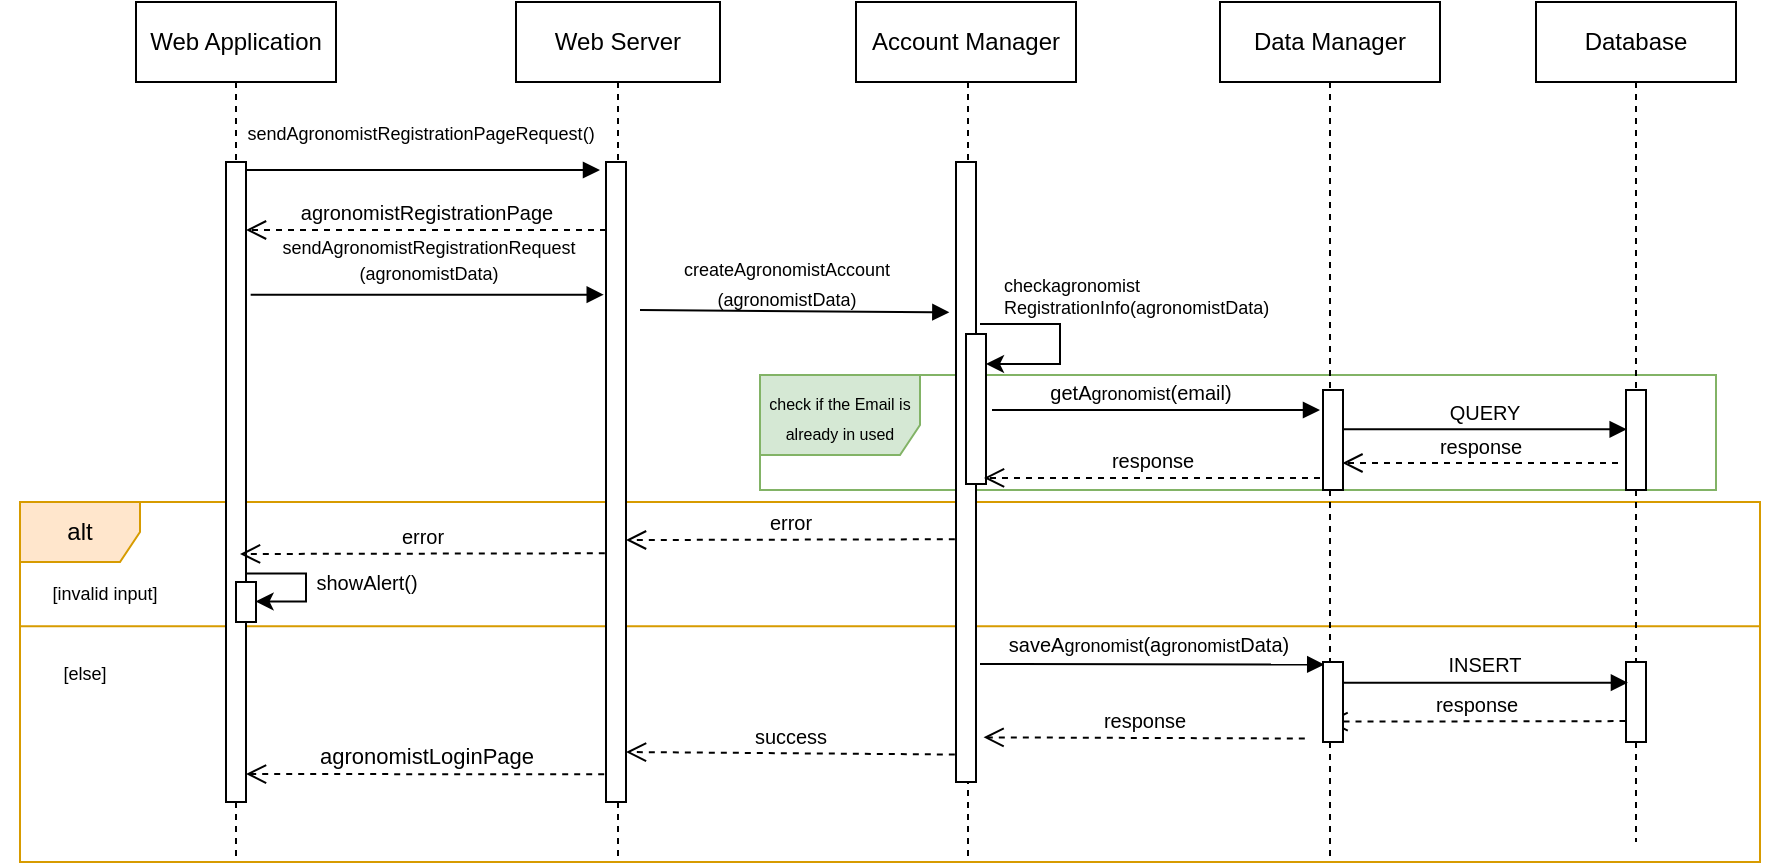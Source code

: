 <mxfile version="16.0.2" type="device" pages="18"><diagram id="K1AjC4IRE3_D_vi8B75D" name="A-registration-UC1"><mxGraphModel grid="1" gridSize="10" guides="1" tooltips="1" connect="1" arrows="1" page="1" fold="1" pageScale="1" pageWidth="827" pageHeight="1169" math="0" shadow="0"><root><mxCell id="kBP8O2qAcI2gjeFV6svX-0"/><mxCell id="kBP8O2qAcI2gjeFV6svX-1" parent="kBP8O2qAcI2gjeFV6svX-0"/><mxCell id="z5RcpoPqtFtwxiFE5vMe-0" value="alt" style="shape=umlFrame;whiteSpace=wrap;html=1;fillColor=#ffe6cc;strokeColor=#d79b00;" parent="kBP8O2qAcI2gjeFV6svX-1" vertex="1"><mxGeometry x="30" y="590" width="870" height="180" as="geometry"/></mxCell><mxCell id="z5RcpoPqtFtwxiFE5vMe-1" value="&lt;span style=&quot;font-size: 8px&quot;&gt;check if the Email is already in used&lt;/span&gt;" style="shape=umlFrame;whiteSpace=wrap;html=1;width=80;height=40;fillColor=#d5e8d4;strokeColor=#82b366;" parent="kBP8O2qAcI2gjeFV6svX-1" vertex="1"><mxGeometry x="400" y="526.5" width="478" height="57.5" as="geometry"/></mxCell><mxCell id="z5RcpoPqtFtwxiFE5vMe-2" value="" style="endArrow=none;html=1;rounded=0;fontSize=9;exitX=0;exitY=0.345;exitDx=0;exitDy=0;exitPerimeter=0;entryX=1;entryY=0.345;entryDx=0;entryDy=0;entryPerimeter=0;fillColor=#ffe6cc;strokeColor=#d79b00;" parent="kBP8O2qAcI2gjeFV6svX-1" source="z5RcpoPqtFtwxiFE5vMe-0" target="z5RcpoPqtFtwxiFE5vMe-0" edge="1"><mxGeometry width="50" height="50" relative="1" as="geometry"><mxPoint x="428" y="730" as="sourcePoint"/><mxPoint x="478" y="680" as="targetPoint"/></mxGeometry></mxCell><mxCell id="z5RcpoPqtFtwxiFE5vMe-3" value="Web Application" style="shape=umlLifeline;perimeter=lifelinePerimeter;whiteSpace=wrap;html=1;container=0;collapsible=0;recursiveResize=0;outlineConnect=0;" parent="kBP8O2qAcI2gjeFV6svX-1" vertex="1"><mxGeometry x="88" y="340" width="100" height="430" as="geometry"/></mxCell><mxCell id="z5RcpoPqtFtwxiFE5vMe-4" value="Web Server" style="shape=umlLifeline;perimeter=lifelinePerimeter;whiteSpace=wrap;html=1;container=1;collapsible=0;recursiveResize=0;outlineConnect=0;" parent="kBP8O2qAcI2gjeFV6svX-1" vertex="1"><mxGeometry x="278" y="340" width="102" height="430" as="geometry"/></mxCell><mxCell id="z5RcpoPqtFtwxiFE5vMe-5" value="" style="html=1;points=[];perimeter=orthogonalPerimeter;" parent="z5RcpoPqtFtwxiFE5vMe-4" vertex="1"><mxGeometry x="45" y="80" width="10" height="320" as="geometry"/></mxCell><mxCell id="z5RcpoPqtFtwxiFE5vMe-6" value="&lt;font style=&quot;font-size: 9px ; background-color: rgb(255 , 255 , 255)&quot;&gt;createAgronomistAccount&lt;br&gt;(agronomist&lt;/font&gt;&lt;span lang=&quot;EN-US&quot; style=&quot;font-size: 9px ; background-color: rgb(255 , 255 , 255) ; line-height: 9.63px&quot;&gt;Data&lt;/span&gt;&lt;font style=&quot;font-size: 9px ; background-color: rgb(255 , 255 , 255)&quot;&gt;)&lt;/font&gt;" style="text;html=1;strokeColor=none;fillColor=none;align=center;verticalAlign=middle;whiteSpace=wrap;rounded=0;" parent="z5RcpoPqtFtwxiFE5vMe-4" vertex="1"><mxGeometry x="62" y="130" width="146.5" height="20" as="geometry"/></mxCell><mxCell id="z5RcpoPqtFtwxiFE5vMe-7" value="&lt;font style=&quot;font-size: 9px&quot;&gt;sendAgronomistRegistrationRequest&lt;br&gt;(agronomistData)&lt;/font&gt;" style="html=1;verticalAlign=bottom;endArrow=block;rounded=0;entryX=-0.113;entryY=0.226;entryDx=0;entryDy=0;entryPerimeter=0;exitX=1.233;exitY=0.226;exitDx=0;exitDy=0;exitPerimeter=0;" parent="kBP8O2qAcI2gjeFV6svX-1" edge="1"><mxGeometry x="0.002" y="2" relative="1" as="geometry"><mxPoint x="145.33" y="486.32" as="sourcePoint"/><mxPoint x="321.87" y="486.32" as="targetPoint"/><mxPoint as="offset"/></mxGeometry></mxCell><mxCell id="z5RcpoPqtFtwxiFE5vMe-8" value="agronomistLoginPage" style="html=1;verticalAlign=bottom;endArrow=open;dashed=1;endSize=8;exitX=-0.09;exitY=0.822;rounded=0;exitDx=0;exitDy=0;exitPerimeter=0;" parent="kBP8O2qAcI2gjeFV6svX-1" edge="1"><mxGeometry relative="1" as="geometry"><mxPoint x="143.0" y="726" as="targetPoint"/><mxPoint x="322.1" y="726.16" as="sourcePoint"/></mxGeometry></mxCell><mxCell id="z5RcpoPqtFtwxiFE5vMe-9" value="" style="html=1;points=[];perimeter=orthogonalPerimeter;" parent="kBP8O2qAcI2gjeFV6svX-1" vertex="1"><mxGeometry x="133" y="420" width="10" height="320" as="geometry"/></mxCell><mxCell id="z5RcpoPqtFtwxiFE5vMe-10" value="&lt;font style=&quot;font-size: 9px&quot;&gt;[invalid input]&lt;/font&gt;" style="text;html=1;strokeColor=none;fillColor=none;align=center;verticalAlign=middle;whiteSpace=wrap;rounded=0;" parent="kBP8O2qAcI2gjeFV6svX-1" vertex="1"><mxGeometry x="30" y="620" width="85" height="30" as="geometry"/></mxCell><mxCell id="z5RcpoPqtFtwxiFE5vMe-11" value="" style="shape=umlLifeline;perimeter=lifelinePerimeter;whiteSpace=wrap;html=1;container=1;collapsible=0;recursiveResize=0;outlineConnect=0;size=0;" parent="kBP8O2qAcI2gjeFV6svX-1" vertex="1"><mxGeometry x="448" y="380" width="112" height="390" as="geometry"/></mxCell><mxCell id="z5RcpoPqtFtwxiFE5vMe-12" value="" style="html=1;points=[];perimeter=orthogonalPerimeter;" parent="z5RcpoPqtFtwxiFE5vMe-11" vertex="1"><mxGeometry x="50" y="40" width="10" height="310" as="geometry"/></mxCell><mxCell id="z5RcpoPqtFtwxiFE5vMe-13" value="" style="html=1;points=[];perimeter=orthogonalPerimeter;" parent="z5RcpoPqtFtwxiFE5vMe-11" vertex="1"><mxGeometry x="55" y="126" width="10" height="75" as="geometry"/></mxCell><mxCell id="z5RcpoPqtFtwxiFE5vMe-14" value="" style="endArrow=classic;html=1;rounded=0;fontSize=9;edgeStyle=orthogonalEdgeStyle;endFill=1;" parent="z5RcpoPqtFtwxiFE5vMe-11" edge="1"><mxGeometry width="50" height="50" relative="1" as="geometry"><mxPoint x="62" y="121" as="sourcePoint"/><mxPoint x="65" y="141" as="targetPoint"/><Array as="points"><mxPoint x="102" y="121"/><mxPoint x="102" y="141"/><mxPoint x="65" y="141"/></Array></mxGeometry></mxCell><mxCell id="z5RcpoPqtFtwxiFE5vMe-15" value="Data Manager" style="shape=umlLifeline;perimeter=lifelinePerimeter;whiteSpace=wrap;html=1;container=0;collapsible=0;recursiveResize=0;outlineConnect=0;" parent="kBP8O2qAcI2gjeFV6svX-1" vertex="1"><mxGeometry x="630" y="340" width="110" height="430" as="geometry"/></mxCell><mxCell id="z5RcpoPqtFtwxiFE5vMe-16" value="Database" style="shape=umlLifeline;perimeter=lifelinePerimeter;whiteSpace=wrap;html=1;container=1;collapsible=0;recursiveResize=0;outlineConnect=0;" parent="kBP8O2qAcI2gjeFV6svX-1" vertex="1"><mxGeometry x="788" y="340" width="100" height="420" as="geometry"/></mxCell><mxCell id="z5RcpoPqtFtwxiFE5vMe-17" value="" style="html=1;points=[];perimeter=orthogonalPerimeter;" parent="z5RcpoPqtFtwxiFE5vMe-16" vertex="1"><mxGeometry x="45" y="194" width="10" height="50" as="geometry"/></mxCell><mxCell id="z5RcpoPqtFtwxiFE5vMe-18" value="" style="html=1;points=[];perimeter=orthogonalPerimeter;" parent="z5RcpoPqtFtwxiFE5vMe-16" vertex="1"><mxGeometry x="45" y="330" width="10" height="40" as="geometry"/></mxCell><mxCell id="z5RcpoPqtFtwxiFE5vMe-19" value="" style="html=1;verticalAlign=bottom;endArrow=block;rounded=0;entryX=-0.333;entryY=0.265;entryDx=0;entryDy=0;entryPerimeter=0;" parent="kBP8O2qAcI2gjeFV6svX-1" edge="1"><mxGeometry x="-0.212" y="10" relative="1" as="geometry"><mxPoint x="340" y="494" as="sourcePoint"/><mxPoint x="494.67" y="495.15" as="targetPoint"/><mxPoint as="offset"/></mxGeometry></mxCell><mxCell id="z5RcpoPqtFtwxiFE5vMe-20" value="&lt;span style=&quot;color: rgb(0 , 0 , 0) ; font-family: &amp;#34;helvetica&amp;#34; ; font-style: normal ; font-weight: 400 ; letter-spacing: normal ; text-align: center ; text-indent: 0px ; text-transform: none ; word-spacing: 0px ; background-color: rgb(255 , 255 , 255) ; display: inline ; float: none&quot;&gt;&lt;font style=&quot;font-size: 9px&quot;&gt;checkagronomist&lt;br&gt;RegistrationInfo(&lt;span style=&quot;font-family: &amp;#34;helvetica&amp;#34;&quot;&gt;agronomist&lt;/span&gt;Data)&lt;/font&gt;&lt;/span&gt;" style="text;whiteSpace=wrap;html=1;fontSize=9;" parent="kBP8O2qAcI2gjeFV6svX-1" vertex="1"><mxGeometry x="520" y="470" width="168" height="20" as="geometry"/></mxCell><mxCell id="z5RcpoPqtFtwxiFE5vMe-21" value="&lt;font style=&quot;font-size: 10px&quot;&gt;response&lt;/font&gt;" style="html=1;verticalAlign=bottom;endArrow=open;dashed=1;endSize=8;rounded=0;exitX=-0.4;exitY=0.79;exitDx=0;exitDy=0;exitPerimeter=0;entryX=0.972;entryY=0.79;entryDx=0;entryDy=0;entryPerimeter=0;" parent="kBP8O2qAcI2gjeFV6svX-1" edge="1"><mxGeometry relative="1" as="geometry"><mxPoint x="691.22" y="570.5" as="targetPoint"/><mxPoint x="829.0" y="570.5" as="sourcePoint"/></mxGeometry></mxCell><mxCell id="z5RcpoPqtFtwxiFE5vMe-22" value="&lt;font style=&quot;font-size: 10px&quot;&gt;response&lt;/font&gt;" style="html=1;verticalAlign=bottom;endArrow=open;dashed=1;endSize=8;rounded=0;entryX=0.9;entryY=0.893;entryDx=0;entryDy=0;entryPerimeter=0;" parent="kBP8O2qAcI2gjeFV6svX-1" edge="1"><mxGeometry relative="1" as="geometry"><mxPoint x="512" y="577.975" as="targetPoint"/><mxPoint x="680" y="578" as="sourcePoint"/></mxGeometry></mxCell><mxCell id="z5RcpoPqtFtwxiFE5vMe-23" value="&lt;font style=&quot;font-size: 10px&quot;&gt;error&lt;/font&gt;" style="html=1;verticalAlign=bottom;endArrow=open;dashed=1;endSize=8;rounded=0;exitX=-0.067;exitY=0.831;exitDx=0;exitDy=0;exitPerimeter=0;" parent="kBP8O2qAcI2gjeFV6svX-1" target="z5RcpoPqtFtwxiFE5vMe-5" edge="1"><mxGeometry relative="1" as="geometry"><mxPoint x="333.0" y="607.36" as="targetPoint"/><mxPoint x="497.41" y="608.63" as="sourcePoint"/><Array as="points"><mxPoint x="340" y="609"/></Array></mxGeometry></mxCell><mxCell id="z5RcpoPqtFtwxiFE5vMe-24" value="&lt;font style=&quot;font-size: 10px&quot;&gt;error&lt;/font&gt;" style="html=1;verticalAlign=bottom;endArrow=open;dashed=1;endSize=8;rounded=0;exitX=-0.067;exitY=0.831;exitDx=0;exitDy=0;exitPerimeter=0;" parent="kBP8O2qAcI2gjeFV6svX-1" edge="1"><mxGeometry relative="1" as="geometry"><mxPoint x="140" y="616" as="targetPoint"/><mxPoint x="322.41" y="615.64" as="sourcePoint"/></mxGeometry></mxCell><mxCell id="z5RcpoPqtFtwxiFE5vMe-25" value="" style="html=1;points=[];perimeter=orthogonalPerimeter;" parent="kBP8O2qAcI2gjeFV6svX-1" vertex="1"><mxGeometry x="138" y="630" width="10" height="20" as="geometry"/></mxCell><mxCell id="z5RcpoPqtFtwxiFE5vMe-26" value="" style="endArrow=classic;html=1;rounded=0;fontSize=9;entryX=0.978;entryY=0.131;entryDx=0;entryDy=0;entryPerimeter=0;edgeStyle=orthogonalEdgeStyle;endFill=1;" parent="kBP8O2qAcI2gjeFV6svX-1" edge="1"><mxGeometry width="50" height="50" relative="1" as="geometry"><mxPoint x="143.0" y="625.76" as="sourcePoint"/><mxPoint x="147.78" y="640" as="targetPoint"/><Array as="points"><mxPoint x="173" y="625.76"/><mxPoint x="173" y="639.76"/><mxPoint x="148" y="639.76"/></Array></mxGeometry></mxCell><mxCell id="z5RcpoPqtFtwxiFE5vMe-27" value="showAlert()" style="text;html=1;align=center;verticalAlign=middle;resizable=0;points=[];autosize=1;strokeColor=none;fillColor=none;fontSize=10;" parent="kBP8O2qAcI2gjeFV6svX-1" vertex="1"><mxGeometry x="168" y="620" width="70" height="20" as="geometry"/></mxCell><mxCell id="z5RcpoPqtFtwxiFE5vMe-28" value="&lt;font size=&quot;1&quot;&gt;save&lt;/font&gt;&lt;font size=&quot;1&quot;&gt;A&lt;/font&gt;&lt;span style=&quot;font-size: 9px&quot;&gt;gronomist&lt;/span&gt;&lt;font size=&quot;1&quot;&gt;(a&lt;/font&gt;&lt;span style=&quot;font-size: 9px&quot;&gt;gronomist&lt;/span&gt;&lt;font size=&quot;1&quot;&gt;Data)&lt;/font&gt;" style="html=1;verticalAlign=bottom;endArrow=block;rounded=0;entryX=0.061;entryY=0.031;entryDx=0;entryDy=0;entryPerimeter=0;" parent="kBP8O2qAcI2gjeFV6svX-1" target="z5RcpoPqtFtwxiFE5vMe-40" edge="1"><mxGeometry x="-0.022" y="1" relative="1" as="geometry"><mxPoint x="510" y="671" as="sourcePoint"/><mxPoint x="668.78" y="670.82" as="targetPoint"/><mxPoint as="offset"/></mxGeometry></mxCell><mxCell id="z5RcpoPqtFtwxiFE5vMe-29" value="&lt;font size=&quot;1&quot;&gt;INSERT&lt;/font&gt;" style="html=1;verticalAlign=bottom;endArrow=block;rounded=0;entryX=-0.107;entryY=0.51;entryDx=0;entryDy=0;entryPerimeter=0;exitX=0.85;exitY=0.259;exitDx=0;exitDy=0;exitPerimeter=0;" parent="kBP8O2qAcI2gjeFV6svX-1" source="z5RcpoPqtFtwxiFE5vMe-40" edge="1"><mxGeometry x="-0.001" relative="1" as="geometry"><mxPoint x="700" y="680" as="sourcePoint"/><mxPoint x="833.97" y="680.35" as="targetPoint"/><mxPoint as="offset"/></mxGeometry></mxCell><mxCell id="z5RcpoPqtFtwxiFE5vMe-30" value="&lt;font style=&quot;font-size: 10px&quot;&gt;response&lt;/font&gt;" style="html=1;verticalAlign=bottom;endArrow=open;dashed=1;endSize=8;rounded=0;entryX=0.98;entryY=0.789;entryDx=0;entryDy=0;entryPerimeter=0;exitX=-0.021;exitY=1.06;exitDx=0;exitDy=0;exitPerimeter=0;" parent="kBP8O2qAcI2gjeFV6svX-1" edge="1"><mxGeometry relative="1" as="geometry"><mxPoint x="683.77" y="699.8" as="targetPoint"/><mxPoint x="832.76" y="699.55" as="sourcePoint"/></mxGeometry></mxCell><mxCell id="z5RcpoPqtFtwxiFE5vMe-31" value="&lt;font style=&quot;font-size: 10px&quot;&gt;response&lt;/font&gt;" style="html=1;verticalAlign=bottom;endArrow=open;dashed=1;endSize=8;rounded=0;exitX=-0.067;exitY=0.831;exitDx=0;exitDy=0;exitPerimeter=0;entryX=1.378;entryY=0.928;entryDx=0;entryDy=0;entryPerimeter=0;" parent="kBP8O2qAcI2gjeFV6svX-1" target="z5RcpoPqtFtwxiFE5vMe-12" edge="1"><mxGeometry relative="1" as="geometry"><mxPoint x="508.0" y="707" as="targetPoint"/><mxPoint x="672.41" y="708.27" as="sourcePoint"/></mxGeometry></mxCell><mxCell id="z5RcpoPqtFtwxiFE5vMe-32" value="&lt;font style=&quot;font-size: 10px&quot;&gt;success&lt;/font&gt;" style="html=1;verticalAlign=bottom;endArrow=open;dashed=1;endSize=8;rounded=0;exitX=-0.067;exitY=0.831;exitDx=0;exitDy=0;exitPerimeter=0;entryX=0.992;entryY=0.251;entryDx=0;entryDy=0;entryPerimeter=0;" parent="kBP8O2qAcI2gjeFV6svX-1" edge="1"><mxGeometry relative="1" as="geometry"><mxPoint x="333" y="715" as="targetPoint"/><mxPoint x="497.41" y="716.27" as="sourcePoint"/></mxGeometry></mxCell><mxCell id="z5RcpoPqtFtwxiFE5vMe-33" value="&lt;font style=&quot;font-size: 9px&quot;&gt;[else]&lt;/font&gt;" style="text;html=1;strokeColor=none;fillColor=none;align=center;verticalAlign=middle;whiteSpace=wrap;rounded=0;" parent="kBP8O2qAcI2gjeFV6svX-1" vertex="1"><mxGeometry x="20" y="660" width="85" height="30" as="geometry"/></mxCell><mxCell id="z5RcpoPqtFtwxiFE5vMe-34" value="&lt;font size=&quot;1&quot;&gt;QUERY&lt;/font&gt;" style="html=1;verticalAlign=bottom;endArrow=block;rounded=0;exitX=0.903;exitY=0.393;exitDx=0;exitDy=0;exitPerimeter=0;entryX=0.033;entryY=0.393;entryDx=0;entryDy=0;entryPerimeter=0;" parent="kBP8O2qAcI2gjeFV6svX-1" source="z5RcpoPqtFtwxiFE5vMe-39" target="z5RcpoPqtFtwxiFE5vMe-17" edge="1"><mxGeometry x="-0.001" relative="1" as="geometry"><mxPoint x="674.22" y="473.18" as="sourcePoint"/><mxPoint x="830" y="544" as="targetPoint"/><mxPoint as="offset"/></mxGeometry></mxCell><mxCell id="z5RcpoPqtFtwxiFE5vMe-35" value="&lt;font style=&quot;font-size: 10px&quot;&gt;agronomistRegistrationPage&lt;/font&gt;" style="html=1;verticalAlign=bottom;endArrow=open;dashed=1;endSize=8;rounded=0;" parent="kBP8O2qAcI2gjeFV6svX-1" edge="1"><mxGeometry relative="1" as="geometry"><mxPoint x="143" y="454" as="targetPoint"/><mxPoint x="323" y="454" as="sourcePoint"/></mxGeometry></mxCell><mxCell id="z5RcpoPqtFtwxiFE5vMe-36" value="&lt;font style=&quot;font-size: 9px&quot;&gt;&lt;font style=&quot;font-size: 9px&quot;&gt;sendAgronomistRegistrationPageRequest&lt;/font&gt;&lt;font style=&quot;font-size: 9px&quot;&gt;(&lt;/font&gt;&lt;font style=&quot;font-size: 9px&quot;&gt;)&lt;/font&gt;&lt;/font&gt;" style="html=1;verticalAlign=bottom;endArrow=block;rounded=0;" parent="kBP8O2qAcI2gjeFV6svX-1" edge="1"><mxGeometry x="-0.017" y="10" relative="1" as="geometry"><mxPoint x="142.999" y="424" as="sourcePoint"/><mxPoint x="320" y="424" as="targetPoint"/><mxPoint as="offset"/></mxGeometry></mxCell><mxCell id="z5RcpoPqtFtwxiFE5vMe-37" value="&lt;font size=&quot;1&quot;&gt;getA&lt;/font&gt;&lt;span style=&quot;font-size: 9px&quot;&gt;gronomist&lt;/span&gt;&lt;font size=&quot;1&quot;&gt;(email)&lt;/font&gt;" style="html=1;verticalAlign=bottom;endArrow=block;rounded=0;" parent="kBP8O2qAcI2gjeFV6svX-1" edge="1"><mxGeometry x="-0.098" relative="1" as="geometry"><mxPoint x="516" y="544" as="sourcePoint"/><mxPoint x="680" y="544" as="targetPoint"/><mxPoint as="offset"/></mxGeometry></mxCell><mxCell id="z5RcpoPqtFtwxiFE5vMe-38" value="&lt;span style=&quot;font-size: 12px&quot;&gt;Account Manager&lt;/span&gt;" style="rounded=0;whiteSpace=wrap;html=1;labelBackgroundColor=none;fontSize=11;strokeColor=#000000;fillColor=none;" parent="kBP8O2qAcI2gjeFV6svX-1" vertex="1"><mxGeometry x="448" y="340" width="110" height="40" as="geometry"/></mxCell><mxCell id="z5RcpoPqtFtwxiFE5vMe-39" value="" style="html=1;points=[];perimeter=orthogonalPerimeter;" parent="kBP8O2qAcI2gjeFV6svX-1" vertex="1"><mxGeometry x="681.5" y="534" width="10" height="50" as="geometry"/></mxCell><mxCell id="z5RcpoPqtFtwxiFE5vMe-40" value="" style="html=1;points=[];perimeter=orthogonalPerimeter;" parent="kBP8O2qAcI2gjeFV6svX-1" vertex="1"><mxGeometry x="681.5" y="670" width="10" height="40" as="geometry"/></mxCell></root></mxGraphModel></diagram><diagram id="5YtKZ_1I6nl-2QUgYO17" name="A-login-UC2"><mxGraphModel grid="1" gridSize="10" guides="1" tooltips="1" connect="1" arrows="1" page="1" fold="1" pageScale="1" pageWidth="827" pageHeight="1169" math="0" shadow="0"><root><mxCell id="nRu56-WaUaRVjlPg22XQ-0"/><mxCell id="nRu56-WaUaRVjlPg22XQ-1" parent="nRu56-WaUaRVjlPg22XQ-0"/><mxCell id="FLfgL8hMxcM1ypAUIV8I-0" value="alt" style="shape=umlFrame;whiteSpace=wrap;html=1;fillColor=#ffe6cc;strokeColor=#d79b00;" parent="nRu56-WaUaRVjlPg22XQ-1" vertex="1"><mxGeometry x="10" y="309" width="870" height="181" as="geometry"/></mxCell><mxCell id="FLfgL8hMxcM1ypAUIV8I-1" value="" style="endArrow=none;html=1;rounded=0;fontSize=9;exitX=0;exitY=0.345;exitDx=0;exitDy=0;exitPerimeter=0;entryX=1;entryY=0.345;entryDx=0;entryDy=0;entryPerimeter=0;fillColor=#ffe6cc;strokeColor=#d79b00;" parent="nRu56-WaUaRVjlPg22XQ-1" source="FLfgL8hMxcM1ypAUIV8I-0" target="FLfgL8hMxcM1ypAUIV8I-0" edge="1"><mxGeometry width="50" height="50" relative="1" as="geometry"><mxPoint x="420" y="449" as="sourcePoint"/><mxPoint x="470" y="399" as="targetPoint"/></mxGeometry></mxCell><mxCell id="FLfgL8hMxcM1ypAUIV8I-2" value="Web Application" style="shape=umlLifeline;perimeter=lifelinePerimeter;whiteSpace=wrap;html=1;container=0;collapsible=0;recursiveResize=0;outlineConnect=0;size=40;" parent="nRu56-WaUaRVjlPg22XQ-1" vertex="1"><mxGeometry x="80" y="50" width="100" height="430" as="geometry"/></mxCell><mxCell id="FLfgL8hMxcM1ypAUIV8I-3" value="Web Server" style="shape=umlLifeline;perimeter=lifelinePerimeter;whiteSpace=wrap;html=1;container=1;collapsible=0;recursiveResize=0;outlineConnect=0;" parent="nRu56-WaUaRVjlPg22XQ-1" vertex="1"><mxGeometry x="270" y="50" width="100" height="430" as="geometry"/></mxCell><mxCell id="FLfgL8hMxcM1ypAUIV8I-4" value="" style="html=1;points=[];perimeter=orthogonalPerimeter;" parent="FLfgL8hMxcM1ypAUIV8I-3" vertex="1"><mxGeometry x="45" y="60" width="10" height="350" as="geometry"/></mxCell><mxCell id="FLfgL8hMxcM1ypAUIV8I-5" value="&lt;font style=&quot;font-size: 9px&quot;&gt;send&lt;span&gt;Agronomist&lt;/span&gt;LoginRequest&lt;br&gt;(email, pwd)&lt;/font&gt;" style="html=1;verticalAlign=bottom;endArrow=block;rounded=0;entryX=-0.005;entryY=0.006;entryDx=0;entryDy=0;entryPerimeter=0;" parent="nRu56-WaUaRVjlPg22XQ-1" edge="1"><mxGeometry x="-0.055" relative="1" as="geometry"><mxPoint x="135" y="189.902" as="sourcePoint"/><mxPoint x="314.95" y="189.902" as="targetPoint"/><mxPoint as="offset"/></mxGeometry></mxCell><mxCell id="FLfgL8hMxcM1ypAUIV8I-6" value="&lt;span style=&quot;font-family: &amp;#34;helvetica&amp;#34; ; font-size: x-small&quot;&gt;redirectToA&lt;/span&gt;gronomistHomePage" style="html=1;verticalAlign=bottom;endArrow=open;dashed=1;endSize=8;exitX=-0.09;exitY=0.822;rounded=0;exitDx=0;exitDy=0;exitPerimeter=0;" parent="nRu56-WaUaRVjlPg22XQ-1" edge="1"><mxGeometry relative="1" as="geometry"><mxPoint x="135" y="445" as="targetPoint"/><mxPoint x="314.1" y="445.16" as="sourcePoint"/></mxGeometry></mxCell><mxCell id="FLfgL8hMxcM1ypAUIV8I-7" value="" style="html=1;points=[];perimeter=orthogonalPerimeter;" parent="nRu56-WaUaRVjlPg22XQ-1" vertex="1"><mxGeometry x="125" y="110" width="10" height="350" as="geometry"/></mxCell><mxCell id="FLfgL8hMxcM1ypAUIV8I-8" value="&lt;font style=&quot;font-size: 9px&quot;&gt;[invalid input]&lt;/font&gt;" style="text;html=1;strokeColor=none;fillColor=none;align=center;verticalAlign=middle;whiteSpace=wrap;rounded=0;" parent="nRu56-WaUaRVjlPg22XQ-1" vertex="1"><mxGeometry x="-2" y="334" width="85" height="30" as="geometry"/></mxCell><mxCell id="FLfgL8hMxcM1ypAUIV8I-9" value="Account Manager" style="shape=umlLifeline;perimeter=lifelinePerimeter;whiteSpace=wrap;html=1;container=1;collapsible=0;recursiveResize=0;outlineConnect=0;" parent="nRu56-WaUaRVjlPg22XQ-1" vertex="1"><mxGeometry x="440" y="50" width="110" height="430" as="geometry"/></mxCell><mxCell id="FLfgL8hMxcM1ypAUIV8I-10" value="" style="html=1;points=[];perimeter=orthogonalPerimeter;" parent="FLfgL8hMxcM1ypAUIV8I-9" vertex="1"><mxGeometry x="50" y="147" width="10" height="263" as="geometry"/></mxCell><mxCell id="FLfgL8hMxcM1ypAUIV8I-11" value="Data Manager" style="shape=umlLifeline;perimeter=lifelinePerimeter;whiteSpace=wrap;html=1;container=1;collapsible=0;recursiveResize=0;outlineConnect=0;" parent="nRu56-WaUaRVjlPg22XQ-1" vertex="1"><mxGeometry x="620" y="50" width="100" height="430" as="geometry"/></mxCell><mxCell id="FLfgL8hMxcM1ypAUIV8I-12" value="" style="html=1;points=[];perimeter=orthogonalPerimeter;" parent="FLfgL8hMxcM1ypAUIV8I-11" vertex="1"><mxGeometry x="45" y="195" width="10" height="35" as="geometry"/></mxCell><mxCell id="FLfgL8hMxcM1ypAUIV8I-13" value="Database" style="shape=umlLifeline;perimeter=lifelinePerimeter;whiteSpace=wrap;html=1;container=1;collapsible=0;recursiveResize=0;outlineConnect=0;" parent="nRu56-WaUaRVjlPg22XQ-1" vertex="1"><mxGeometry x="780" y="50" width="100" height="430" as="geometry"/></mxCell><mxCell id="FLfgL8hMxcM1ypAUIV8I-14" value="" style="html=1;points=[];perimeter=orthogonalPerimeter;" parent="FLfgL8hMxcM1ypAUIV8I-13" vertex="1"><mxGeometry x="45" y="205" width="10" height="20" as="geometry"/></mxCell><mxCell id="FLfgL8hMxcM1ypAUIV8I-15" value="&lt;font style=&quot;font-size: 9px&quot;&gt;&lt;font style=&quot;font-size: 9px&quot;&gt;authenicate&lt;span&gt;Agronomist&lt;/span&gt;(email, pwd&lt;/font&gt;&lt;font style=&quot;font-size: 9px&quot;&gt;)&lt;/font&gt;&lt;/font&gt;" style="html=1;verticalAlign=bottom;endArrow=block;rounded=0;" parent="nRu56-WaUaRVjlPg22XQ-1" source="FLfgL8hMxcM1ypAUIV8I-4" edge="1"><mxGeometry x="0.032" y="2" relative="1" as="geometry"><mxPoint x="330" y="198" as="sourcePoint"/><mxPoint x="490" y="199" as="targetPoint"/><mxPoint as="offset"/></mxGeometry></mxCell><mxCell id="FLfgL8hMxcM1ypAUIV8I-16" value="&lt;span style=&quot;font-family: &amp;#34;helvetica&amp;#34; ; font-size: 9px&quot;&gt;checkAgronomist&lt;/span&gt;&lt;span style=&quot;font-family: &amp;#34;helvetica&amp;#34; ; font-size: 9px&quot;&gt;Credentials&lt;/span&gt;&lt;span style=&quot;font-family: &amp;#34;helvetica&amp;#34; ; font-size: 9px&quot;&gt;&lt;br&gt;(&lt;/span&gt;&lt;span style=&quot;font-family: &amp;#34;helvetica&amp;#34; ; font-size: 9px&quot;&gt;email, pwd&lt;/span&gt;&lt;span style=&quot;font-family: &amp;#34;helvetica&amp;#34; ; font-size: 9px&quot;&gt;)&lt;/span&gt;" style="html=1;verticalAlign=bottom;endArrow=block;rounded=0;entryX=0.011;entryY=0.033;entryDx=0;entryDy=0;entryPerimeter=0;exitX=0.944;exitY=0.436;exitDx=0;exitDy=0;exitPerimeter=0;" parent="nRu56-WaUaRVjlPg22XQ-1" source="FLfgL8hMxcM1ypAUIV8I-28" target="FLfgL8hMxcM1ypAUIV8I-12" edge="1"><mxGeometry x="-0.001" relative="1" as="geometry"><mxPoint x="500.14" y="245.783" as="sourcePoint"/><mxPoint x="663.93" y="274.5" as="targetPoint"/><mxPoint as="offset"/></mxGeometry></mxCell><mxCell id="FLfgL8hMxcM1ypAUIV8I-17" value="&lt;font style=&quot;font-size: 10px&quot;&gt;response&lt;/font&gt;" style="html=1;verticalAlign=bottom;endArrow=open;dashed=1;endSize=8;rounded=0;entryX=0.94;entryY=0.804;entryDx=0;entryDy=0;entryPerimeter=0;exitX=0.01;exitY=0.937;exitDx=0;exitDy=0;exitPerimeter=0;" parent="nRu56-WaUaRVjlPg22XQ-1" edge="1"><mxGeometry relative="1" as="geometry"><mxPoint x="674.4" y="272.14" as="targetPoint"/><mxPoint x="825.1" y="272.74" as="sourcePoint"/></mxGeometry></mxCell><mxCell id="FLfgL8hMxcM1ypAUIV8I-18" value="&lt;font style=&quot;font-size: 10px&quot;&gt;response&lt;/font&gt;" style="html=1;verticalAlign=bottom;endArrow=open;dashed=1;endSize=8;rounded=0;exitX=-0.211;exitY=0.887;exitDx=0;exitDy=0;exitPerimeter=0;entryX=1.019;entryY=0.837;entryDx=0;entryDy=0;entryPerimeter=0;" parent="nRu56-WaUaRVjlPg22XQ-1" target="FLfgL8hMxcM1ypAUIV8I-28" edge="1"><mxGeometry relative="1" as="geometry"><mxPoint x="500" y="279" as="targetPoint"/><mxPoint x="662.89" y="278.61" as="sourcePoint"/></mxGeometry></mxCell><mxCell id="FLfgL8hMxcM1ypAUIV8I-19" value="&lt;font style=&quot;font-size: 10px&quot;&gt;error&lt;/font&gt;" style="html=1;verticalAlign=bottom;endArrow=open;dashed=1;endSize=8;rounded=0;exitX=-0.067;exitY=0.831;exitDx=0;exitDy=0;exitPerimeter=0;" parent="nRu56-WaUaRVjlPg22XQ-1" edge="1"><mxGeometry relative="1" as="geometry"><mxPoint x="325" y="327.63" as="targetPoint"/><mxPoint x="489.41" y="327.63" as="sourcePoint"/></mxGeometry></mxCell><mxCell id="FLfgL8hMxcM1ypAUIV8I-20" value="&lt;font style=&quot;font-size: 10px&quot;&gt;error&lt;/font&gt;" style="html=1;verticalAlign=bottom;endArrow=open;dashed=1;endSize=8;rounded=0;exitX=-0.067;exitY=0.831;exitDx=0;exitDy=0;exitPerimeter=0;" parent="nRu56-WaUaRVjlPg22XQ-1" edge="1"><mxGeometry relative="1" as="geometry"><mxPoint x="135" y="334.64" as="targetPoint"/><mxPoint x="314.41" y="334.64" as="sourcePoint"/></mxGeometry></mxCell><mxCell id="FLfgL8hMxcM1ypAUIV8I-21" value="&lt;span style=&quot;font-size: 10px&quot;&gt;success&lt;/span&gt;" style="html=1;verticalAlign=bottom;endArrow=open;dashed=1;endSize=8;rounded=0;exitX=-0.067;exitY=0.831;exitDx=0;exitDy=0;exitPerimeter=0;entryX=0.992;entryY=0.251;entryDx=0;entryDy=0;entryPerimeter=0;" parent="nRu56-WaUaRVjlPg22XQ-1" edge="1"><mxGeometry relative="1" as="geometry"><mxPoint x="325" y="434" as="targetPoint"/><mxPoint x="489.41" y="435.27" as="sourcePoint"/></mxGeometry></mxCell><mxCell id="FLfgL8hMxcM1ypAUIV8I-22" value="&lt;font style=&quot;font-size: 9px&quot;&gt;[else]&lt;/font&gt;" style="text;html=1;strokeColor=none;fillColor=none;align=center;verticalAlign=middle;whiteSpace=wrap;rounded=0;" parent="nRu56-WaUaRVjlPg22XQ-1" vertex="1"><mxGeometry x="-10" y="364" width="85" height="30" as="geometry"/></mxCell><mxCell id="FLfgL8hMxcM1ypAUIV8I-23" value="&lt;font size=&quot;1&quot;&gt;QUERY&lt;/font&gt;" style="html=1;verticalAlign=bottom;endArrow=block;rounded=0;exitX=1.002;exitY=0.337;exitDx=0;exitDy=0;exitPerimeter=0;entryX=0.06;entryY=0.12;entryDx=0;entryDy=0;entryPerimeter=0;" parent="nRu56-WaUaRVjlPg22XQ-1" source="FLfgL8hMxcM1ypAUIV8I-12" target="FLfgL8hMxcM1ypAUIV8I-14" edge="1"><mxGeometry x="-0.001" relative="1" as="geometry"><mxPoint x="666.22" y="284.18" as="sourcePoint"/><mxPoint x="825" y="285" as="targetPoint"/><mxPoint as="offset"/></mxGeometry></mxCell><mxCell id="FLfgL8hMxcM1ypAUIV8I-24" value="&lt;font style=&quot;font-size: 9px&quot;&gt;send&lt;span style=&quot;color: rgba(0 , 0 , 0 , 0) ; font-family: monospace ; font-size: 0px ; background-color: rgb(248 , 249 , 250)&quot;&gt;%3CmxGraphModel%3E%3Croot%3E%3CmxCell%20id%3D%220%22%2F%3E%3CmxCell%20id%3D%221%22%20parent%3D%220%22%2F%3E%3CmxCell%20id%3D%222%22%20value%3D%22%22%20style%3D%22endArrow%3Dnone%3Bhtml%3D1%3Brounded%3D0%3BfontSize%3D9%3BexitX%3D0%3BexitY%3D0.345%3BexitDx%3D0%3BexitDy%3D0%3BexitPerimeter%3D0%3BentryX%3D1%3BentryY%3D0.345%3BentryDx%3D0%3BentryDy%3D0%3BentryPerimeter%3D0%3BfillColor%3D%23ffe6cc%3BstrokeColor%3D%23d79b00%3B%22%20edge%3D%221%22%20source%3D%223%22%20target%3D%223%22%20parent%3D%221%22%3E%3CmxGeometry%20width%3D%2250%22%20height%3D%2250%22%20relative%3D%221%22%20as%3D%22geometry%22%3E%3CmxPoint%20x%3D%22420%22%20y%3D%22449%22%20as%3D%22sourcePoint%22%2F%3E%3CmxPoint%20x%3D%22470%22%20y%3D%22399%22%20as%3D%22targetPoint%22%2F%3E%3C%2FmxGeometry%3E%3C%2FmxCell%3E%3CmxCell%20id%3D%223%22%20value%3D%22alt%22%20style%3D%22shape%3DumlFrame%3BwhiteSpace%3Dwrap%3Bhtml%3D1%3BfillColor%3D%23ffe6cc%3BstrokeColor%3D%23d79b00%3B%22%20vertex%3D%221%22%20parent%3D%221%22%3E%3CmxGeometry%20x%3D%2210%22%20y%3D%22309%22%20width%3D%22870%22%20height%3D%22160%22%20as%3D%22geometry%22%2F%3E%3C%2FmxCell%3E%3CmxCell%20id%3D%224%22%20value%3D%22Web%20Application%22%20style%3D%22shape%3DumlLifeline%3Bperimeter%3DlifelinePerimeter%3BwhiteSpace%3Dwrap%3Bhtml%3D1%3Bcontainer%3D0%3Bcollapsible%3D0%3BrecursiveResize%3D0%3BoutlineConnect%3D0%3B%22%20vertex%3D%221%22%20parent%3D%221%22%3E%3CmxGeometry%20x%3D%2280%22%20y%3D%2250%22%20width%3D%22100%22%20height%3D%22430%22%20as%3D%22geometry%22%2F%3E%3C%2FmxCell%3E%3CmxCell%20id%3D%225%22%20value%3D%22Web%20Server%22%20style%3D%22shape%3DumlLifeline%3Bperimeter%3DlifelinePerimeter%3BwhiteSpace%3Dwrap%3Bhtml%3D1%3Bcontainer%3D1%3Bcollapsible%3D0%3BrecursiveResize%3D0%3BoutlineConnect%3D0%3B%22%20vertex%3D%221%22%20parent%3D%221%22%3E%3CmxGeometry%20x%3D%22270%22%20y%3D%2250%22%20width%3D%22100%22%20height%3D%22430%22%20as%3D%22geometry%22%2F%3E%3C%2FmxCell%3E%3CmxCell%20id%3D%226%22%20value%3D%22%22%20style%3D%22html%3D1%3Bpoints%3D%5B%5D%3Bperimeter%3DorthogonalPerimeter%3B%22%20vertex%3D%221%22%20parent%3D%225%22%3E%3CmxGeometry%20x%3D%2245%22%20y%3D%2260%22%20width%3D%2210%22%20height%3D%22350%22%20as%3D%22geometry%22%2F%3E%3C%2FmxCell%3E%3CmxCell%20id%3D%227%22%20value%3D%22%26lt%3Bfont%20style%3D%26quot%3Bfont-size%3A%209px%26quot%3B%26gt%3BsendFarmerLoginRequest%26lt%3Bbr%26gt%3B(phoneNumber%2C%20pwd)%26lt%3B%2Ffont%26gt%3B%22%20style%3D%22html%3D1%3BverticalAlign%3Dbottom%3BendArrow%3Dblock%3Brounded%3D0%3BentryX%3D-0.005%3BentryY%3D0.006%3BentryDx%3D0%3BentryDy%3D0%3BentryPerimeter%3D0%3B%22%20edge%3D%221%22%20parent%3D%221%22%3E%3CmxGeometry%20relative%3D%221%22%20as%3D%22geometry%22%3E%3CmxPoint%20x%3D%22135%22%20y%3D%22189.902%22%20as%3D%22sourcePoint%22%2F%3E%3CmxPoint%20x%3D%22314.95%22%20y%3D%22189.902%22%20as%3D%22targetPoint%22%2F%3E%3C%2FmxGeometry%3E%3C%2FmxCell%3E%3CmxCell%20id%3D%228%22%20value%3D%22farmerHomePage%22%20style%3D%22html%3D1%3BverticalAlign%3Dbottom%3BendArrow%3Dopen%3Bdashed%3D1%3BendSize%3D8%3BexitX%3D-0.09%3BexitY%3D0.822%3Brounded%3D0%3BexitDx%3D0%3BexitDy%3D0%3BexitPerimeter%3D0%3B%22%20edge%3D%221%22%20parent%3D%221%22%3E%3CmxGeometry%20relative%3D%221%22%20as%3D%22geometry%22%3E%3CmxPoint%20x%3D%22135%22%20y%3D%22445%22%20as%3D%22targetPoint%22%2F%3E%3CmxPoint%20x%3D%22314.1%22%20y%3D%22445.16%22%20as%3D%22sourcePoint%22%2F%3E%3C%2FmxGeometry%3E%3C%2FmxCell%3E%3CmxCell%20id%3D%229%22%20value%3D%22%22%20style%3D%22html%3D1%3Bpoints%3D%5B%5D%3Bperimeter%3DorthogonalPerimeter%3B%22%20vertex%3D%221%22%20parent%3D%221%22%3E%3CmxGeometry%20x%3D%22125%22%20y%3D%22110%22%20width%3D%2210%22%20height%3D%22350%22%20as%3D%22geometry%22%2F%3E%3C%2FmxCell%3E%3CmxCell%20id%3D%2210%22%20value%3D%22%26lt%3Bfont%20style%3D%26quot%3Bfont-size%3A%209px%26quot%3B%26gt%3B%5Binvalid%20input%5D%26lt%3B%2Ffont%26gt%3B%22%20style%3D%22text%3Bhtml%3D1%3BstrokeColor%3Dnone%3BfillColor%3Dnone%3Balign%3Dcenter%3BverticalAlign%3Dmiddle%3BwhiteSpace%3Dwrap%3Brounded%3D0%3B%22%20vertex%3D%221%22%20parent%3D%221%22%3E%3CmxGeometry%20x%3D%22-2%22%20y%3D%22334%22%20width%3D%2285%22%20height%3D%2230%22%20as%3D%22geometry%22%2F%3E%3C%2FmxCell%3E%3CmxCell%20id%3D%2211%22%20value%3D%22Account%20Manager%22%20style%3D%22shape%3DumlLifeline%3Bperimeter%3DlifelinePerimeter%3BwhiteSpace%3Dwrap%3Bhtml%3D1%3Bcontainer%3D1%3Bcollapsible%3D0%3BrecursiveResize%3D0%3BoutlineConnect%3D0%3B%22%20vertex%3D%221%22%20parent%3D%221%22%3E%3CmxGeometry%20x%3D%22440%22%20y%3D%2250%22%20width%3D%22110%22%20height%3D%22430%22%20as%3D%22geometry%22%2F%3E%3C%2FmxCell%3E%3CmxCell%20id%3D%2212%22%20value%3D%22%22%20style%3D%22html%3D1%3Bpoints%3D%5B%5D%3Bperimeter%3DorthogonalPerimeter%3B%22%20vertex%3D%221%22%20parent%3D%2211%22%3E%3CmxGeometry%20x%3D%2250%22%20y%3D%22147%22%20width%3D%2210%22%20height%3D%22263%22%20as%3D%22geometry%22%2F%3E%3C%2FmxCell%3E%3CmxCell%20id%3D%2213%22%20value%3D%22Data%20Manager%22%20style%3D%22shape%3DumlLifeline%3Bperimeter%3DlifelinePerimeter%3BwhiteSpace%3Dwrap%3Bhtml%3D1%3Bcontainer%3D1%3Bcollapsible%3D0%3BrecursiveResize%3D0%3BoutlineConnect%3D0%3B%22%20vertex%3D%221%22%20parent%3D%221%22%3E%3CmxGeometry%20x%3D%22620%22%20y%3D%2250%22%20width%3D%22100%22%20height%3D%22430%22%20as%3D%22geometry%22%2F%3E%3C%2FmxCell%3E%3CmxCell%20id%3D%2214%22%20value%3D%22%22%20style%3D%22html%3D1%3Bpoints%3D%5B%5D%3Bperimeter%3DorthogonalPerimeter%3B%22%20vertex%3D%221%22%20parent%3D%2213%22%3E%3CmxGeometry%20x%3D%2245%22%20y%3D%22195%22%20width%3D%2210%22%20height%3D%2235%22%20as%3D%22geometry%22%2F%3E%3C%2FmxCell%3E%3CmxCell%20id%3D%2215%22%20value%3D%22Database%22%20style%3D%22shape%3DumlLifeline%3Bperimeter%3DlifelinePerimeter%3BwhiteSpace%3Dwrap%3Bhtml%3D1%3Bcontainer%3D1%3Bcollapsible%3D0%3BrecursiveResize%3D0%3BoutlineConnect%3D0%3B%22%20vertex%3D%221%22%20parent%3D%221%22%3E%3CmxGeometry%20x%3D%22780%22%20y%3D%2250%22%20width%3D%22100%22%20height%3D%22430%22%20as%3D%22geometry%22%2F%3E%3C%2FmxCell%3E%3CmxCell%20id%3D%2216%22%20value%3D%22%22%20style%3D%22html%3D1%3Bpoints%3D%5B%5D%3Bperimeter%3DorthogonalPerimeter%3B%22%20vertex%3D%221%22%20parent%3D%2215%22%3E%3CmxGeometry%20x%3D%2245%22%20y%3D%22205%22%20width%3D%2210%22%20height%3D%2220%22%20as%3D%22geometry%22%2F%3E%3C%2FmxCell%3E%3CmxCell%20id%3D%2217%22%20value%3D%22%26lt%3Bfont%20style%3D%26quot%3Bfont-size%3A%209px%26quot%3B%26gt%3B%26lt%3Bfont%20style%3D%26quot%3Bfont-size%3A%209px%26quot%3B%26gt%3BauthenicateFarmer(phoneNumber%2C%20pwd%26lt%3B%2Ffont%26gt%3B%26lt%3Bfont%20style%3D%26quot%3Bfont-size%3A%209px%26quot%3B%26gt%3B)%26lt%3B%2Ffont%26gt%3B%26lt%3B%2Ffont%26gt%3B%22%20style%3D%22html%3D1%3BverticalAlign%3Dbottom%3BendArrow%3Dblock%3Brounded%3D0%3B%22%20edge%3D%221%22%20source%3D%226%22%20parent%3D%221%22%3E%3CmxGeometry%20x%3D%220.032%22%20y%3D%222%22%20relative%3D%221%22%20as%3D%22geometry%22%3E%3CmxPoint%20x%3D%22330%22%20y%3D%22198%22%20as%3D%22sourcePoint%22%2F%3E%3CmxPoint%20x%3D%22490%22%20y%3D%22199%22%20as%3D%22targetPoint%22%2F%3E%3CmxPoint%20as%3D%22offset%22%2F%3E%3C%2FmxGeometry%3E%3C%2FmxCell%3E%3CmxCell%20id%3D%2218%22%20value%3D%22%26lt%3Bspan%20style%3D%26quot%3Bfont-family%3A%20%26amp%3B%2334%3Bhelvetica%26amp%3B%2334%3B%20%3B%20font-size%3A%209px%26quot%3B%26gt%3BcheckFarmer%26lt%3B%2Fspan%26gt%3B%26lt%3Bspan%20style%3D%26quot%3Bfont-family%3A%20%26amp%3B%2334%3Bhelvetica%26amp%3B%2334%3B%20%3B%20font-size%3A%209px%26quot%3B%26gt%3BCredentials%26lt%3B%2Fspan%26gt%3B%26lt%3Bspan%20style%3D%26quot%3Bfont-family%3A%20%26amp%3B%2334%3Bhelvetica%26amp%3B%2334%3B%20%3B%20font-size%3A%209px%26quot%3B%26gt%3B%26lt%3Bbr%26gt%3B(%26lt%3B%2Fspan%26gt%3B%26lt%3Bspan%20style%3D%26quot%3Bfont-family%3A%20%26amp%3B%2334%3Bhelvetica%26amp%3B%2334%3B%20%3B%20font-size%3A%209px%26quot%3B%26gt%3BphoneNumber%2C%20pwd%26lt%3B%2Fspan%26gt%3B%26lt%3Bspan%20style%3D%26quot%3Bfont-family%3A%20%26amp%3B%2334%3Bhelvetica%26amp%3B%2334%3B%20%3B%20font-size%3A%209px%26quot%3B%26gt%3B)%26lt%3B%2Fspan%26gt%3B%22%20style%3D%22html%3D1%3BverticalAlign%3Dbottom%3BendArrow%3Dblock%3Brounded%3D0%3BentryX%3D0.011%3BentryY%3D0.033%3BentryDx%3D0%3BentryDy%3D0%3BentryPerimeter%3D0%3BexitX%3D0.944%3BexitY%3D0.436%3BexitDx%3D0%3BexitDy%3D0%3BexitPerimeter%3D0%3B%22%20edge%3D%221%22%20source%3D%2230%22%20target%3D%2214%22%20parent%3D%221%22%3E%3CmxGeometry%20x%3D%22-0.001%22%20relative%3D%221%22%20as%3D%22geometry%22%3E%3CmxPoint%20x%3D%22500.14%22%20y%3D%22245.783%22%20as%3D%22sourcePoint%22%2F%3E%3CmxPoint%20x%3D%22663.93%22%20y%3D%22274.5%22%20as%3D%22targetPoint%22%2F%3E%3CmxPoint%20as%3D%22offset%22%2F%3E%3C%2FmxGeometry%3E%3C%2FmxCell%3E%3CmxCell%20id%3D%2219%22%20value%3D%22%26lt%3Bfont%20style%3D%26quot%3Bfont-size%3A%2010px%26quot%3B%26gt%3Bresponse%26lt%3B%2Ffont%26gt%3B%22%20style%3D%22html%3D1%3BverticalAlign%3Dbottom%3BendArrow%3Dopen%3Bdashed%3D1%3BendSize%3D8%3Brounded%3D0%3BentryX%3D0.94%3BentryY%3D0.804%3BentryDx%3D0%3BentryDy%3D0%3BentryPerimeter%3D0%3BexitX%3D0.01%3BexitY%3D0.937%3BexitDx%3D0%3BexitDy%3D0%3BexitPerimeter%3D0%3B%22%20edge%3D%221%22%20parent%3D%221%22%3E%3CmxGeometry%20relative%3D%221%22%20as%3D%22geometry%22%3E%3CmxPoint%20x%3D%22674.4%22%20y%3D%22272.14%22%20as%3D%22targetPoint%22%2F%3E%3CmxPoint%20x%3D%22825.1%22%20y%3D%22272.74%22%20as%3D%22sourcePoint%22%2F%3E%3C%2FmxGeometry%3E%3C%2FmxCell%3E%3CmxCell%20id%3D%2220%22%20value%3D%22%26lt%3Bfont%20style%3D%26quot%3Bfont-size%3A%2010px%26quot%3B%26gt%3Bresponse%26lt%3B%2Ffont%26gt%3B%22%20style%3D%22html%3D1%3BverticalAlign%3Dbottom%3BendArrow%3Dopen%3Bdashed%3D1%3BendSize%3D8%3Brounded%3D0%3BexitX%3D-0.211%3BexitY%3D0.887%3BexitDx%3D0%3BexitDy%3D0%3BexitPerimeter%3D0%3BentryX%3D1.019%3BentryY%3D0.837%3BentryDx%3D0%3BentryDy%3D0%3BentryPerimeter%3D0%3B%22%20edge%3D%221%22%20target%3D%2230%22%20parent%3D%221%22%3E%3CmxGeometry%20relative%3D%221%22%20as%3D%22geometry%22%3E%3CmxPoint%20x%3D%22500%22%20y%3D%22279%22%20as%3D%22targetPoint%22%2F%3E%3CmxPoint%20x%3D%22662.89%22%20y%3D%22278.61%22%20as%3D%22sourcePoint%22%2F%3E%3C%2FmxGeometry%3E%3C%2FmxCell%3E%3CmxCell%20id%3D%2221%22%20value%3D%22%26lt%3Bfont%20style%3D%26quot%3Bfont-size%3A%2010px%26quot%3B%26gt%3Berror%26lt%3B%2Ffont%26gt%3B%22%20style%3D%22html%3D1%3BverticalAlign%3Dbottom%3BendArrow%3Dopen%3Bdashed%3D1%3BendSize%3D8%3Brounded%3D0%3BexitX%3D-0.067%3BexitY%3D0.831%3BexitDx%3D0%3BexitDy%3D0%3BexitPerimeter%3D0%3B%22%20edge%3D%221%22%20parent%3D%221%22%3E%3CmxGeometry%20relative%3D%221%22%20as%3D%22geometry%22%3E%3CmxPoint%20x%3D%22325%22%20y%3D%22327.63%22%20as%3D%22targetPoint%22%2F%3E%3CmxPoint%20x%3D%22489.41%22%20y%3D%22327.63%22%20as%3D%22sourcePoint%22%2F%3E%3C%2FmxGeometry%3E%3C%2FmxCell%3E%3CmxCell%20id%3D%2222%22%20value%3D%22%26lt%3Bfont%20style%3D%26quot%3Bfont-size%3A%2010px%26quot%3B%26gt%3Berror%26lt%3B%2Ffont%26gt%3B%22%20style%3D%22html%3D1%3BverticalAlign%3Dbottom%3BendArrow%3Dopen%3Bdashed%3D1%3BendSize%3D8%3Brounded%3D0%3BexitX%3D-0.067%3BexitY%3D0.831%3BexitDx%3D0%3BexitDy%3D0%3BexitPerimeter%3D0%3B%22%20edge%3D%221%22%20parent%3D%221%22%3E%3CmxGeometry%20relative%3D%221%22%20as%3D%22geometry%22%3E%3CmxPoint%20x%3D%22135%22%20y%3D%22334.64%22%20as%3D%22targetPoint%22%2F%3E%3CmxPoint%20x%3D%22314.41%22%20y%3D%22334.64%22%20as%3D%22sourcePoint%22%2F%3E%3C%2FmxGeometry%3E%3C%2FmxCell%3E%3CmxCell%20id%3D%2223%22%20value%3D%22%26lt%3Bfont%20style%3D%26quot%3Bfont-size%3A%2010px%26quot%3B%26gt%3Bsuccess%26lt%3B%2Ffont%26gt%3B%22%20style%3D%22html%3D1%3BverticalAlign%3Dbottom%3BendArrow%3Dopen%3Bdashed%3D1%3BendSize%3D8%3Brounded%3D0%3BexitX%3D-0.067%3BexitY%3D0.831%3BexitDx%3D0%3BexitDy%3D0%3BexitPerimeter%3D0%3BentryX%3D0.992%3BentryY%3D0.251%3BentryDx%3D0%3BentryDy%3D0%3BentryPerimeter%3D0%3B%22%20edge%3D%221%22%20parent%3D%221%22%3E%3CmxGeometry%20relative%3D%221%22%20as%3D%22geometry%22%3E%3CmxPoint%20x%3D%22325%22%20y%3D%22434%22%20as%3D%22targetPoint%22%2F%3E%3CmxPoint%20x%3D%22489.41%22%20y%3D%22435.27%22%20as%3D%22sourcePoint%22%2F%3E%3C%2FmxGeometry%3E%3C%2FmxCell%3E%3CmxCell%20id%3D%2224%22%20value%3D%22%26lt%3Bfont%20style%3D%26quot%3Bfont-size%3A%209px%26quot%3B%26gt%3B%5Belse%5D%26lt%3B%2Ffont%26gt%3B%22%20style%3D%22text%3Bhtml%3D1%3BstrokeColor%3Dnone%3BfillColor%3Dnone%3Balign%3Dcenter%3BverticalAlign%3Dmiddle%3BwhiteSpace%3Dwrap%3Brounded%3D0%3B%22%20vertex%3D%221%22%20parent%3D%221%22%3E%3CmxGeometry%20x%3D%22-18%22%20y%3D%22360%22%20width%3D%2285%22%20height%3D%2230%22%20as%3D%22geometry%22%2F%3E%3C%2FmxCell%3E%3CmxCell%20id%3D%2225%22%20value%3D%22%26lt%3Bfont%20size%3D%26quot%3B1%26quot%3B%26gt%3BQUERY%26lt%3B%2Ffont%26gt%3B%22%20style%3D%22html%3D1%3BverticalAlign%3Dbottom%3BendArrow%3Dblock%3Brounded%3D0%3BexitX%3D1.002%3BexitY%3D0.337%3BexitDx%3D0%3BexitDy%3D0%3BexitPerimeter%3D0%3BentryX%3D0.06%3BentryY%3D0.12%3BentryDx%3D0%3BentryDy%3D0%3BentryPerimeter%3D0%3B%22%20edge%3D%221%22%20source%3D%2214%22%20target%3D%2216%22%20parent%3D%221%22%3E%3CmxGeometry%20x%3D%22-0.001%22%20relative%3D%221%22%20as%3D%22geometry%22%3E%3CmxPoint%20x%3D%22666.22%22%20y%3D%22284.18%22%20as%3D%22sourcePoint%22%2F%3E%3CmxPoint%20x%3D%22825%22%20y%3D%22285%22%20as%3D%22targetPoint%22%2F%3E%3CmxPoint%20as%3D%22offset%22%2F%3E%3C%2FmxGeometry%3E%3C%2FmxCell%3E%3CmxCell%20id%3D%2226%22%20value%3D%22%26lt%3Bfont%20style%3D%26quot%3Bfont-size%3A%209px%26quot%3B%26gt%3BsendFarmerLoginPageRequest()%26lt%3B%2Ffont%26gt%3B%22%20style%3D%22html%3D1%3BverticalAlign%3Dbottom%3BendArrow%3Dblock%3Brounded%3D0%3BentryX%3D-0.005%3BentryY%3D0.006%3BentryDx%3D0%3BentryDy%3D0%3BentryPerimeter%3D0%3B%22%20edge%3D%221%22%20parent%3D%221%22%3E%3CmxGeometry%20relative%3D%221%22%20as%3D%22geometry%22%3E%3CmxPoint%20x%3D%22135%22%20y%3D%22120.002%22%20as%3D%22sourcePoint%22%2F%3E%3CmxPoint%20x%3D%22314.95%22%20y%3D%22120.002%22%20as%3D%22targetPoint%22%2F%3E%3C%2FmxGeometry%3E%3C%2FmxCell%3E%3CmxCell%20id%3D%2227%22%20value%3D%22%26lt%3Bfont%20style%3D%26quot%3Bfont-size%3A%2010px%26quot%3B%26gt%3BfarmerLoginPage%26lt%3B%2Ffont%26gt%3B%22%20style%3D%22html%3D1%3BverticalAlign%3Dbottom%3BendArrow%3Dopen%3Bdashed%3D1%3BendSize%3D8%3BexitX%3D-0.09%3BexitY%3D0.822%3Brounded%3D0%3BexitDx%3D0%3BexitDy%3D0%3BexitPerimeter%3D0%3B%22%20edge%3D%221%22%20parent%3D%221%22%3E%3CmxGeometry%20relative%3D%221%22%20as%3D%22geometry%22%3E%3CmxPoint%20x%3D%22135%22%20y%3D%22150%22%20as%3D%22targetPoint%22%2F%3E%3CmxPoint%20x%3D%22314.1%22%20y%3D%22150.16%22%20as%3D%22sourcePoint%22%2F%3E%3C%2FmxGeometry%3E%3C%2FmxCell%3E%3CmxCell%20id%3D%2228%22%20value%3D%22%26lt%3Bspan%20style%3D%26quot%3Bcolor%3A%20rgb(0%20%2C%200%20%2C%200)%20%3B%20font-family%3A%20%26amp%3B%2334%3Bhelvetica%26amp%3B%2334%3B%20%3B%20font-style%3A%20normal%20%3B%20font-weight%3A%20400%20%3B%20letter-spacing%3A%20normal%20%3B%20text-align%3A%20center%20%3B%20text-indent%3A%200px%20%3B%20text-transform%3A%20none%20%3B%20word-spacing%3A%200px%20%3B%20background-color%3A%20rgb(255%20%2C%20255%20%2C%20255)%20%3B%20display%3A%20inline%20%3B%20float%3A%20none%26quot%3B%26gt%3B%26lt%3Bfont%20style%3D%26quot%3Bfont-size%3A%209px%26quot%3B%26gt%3BcheckLoginInfo(%26lt%3Bspan%20style%3D%26quot%3Bfont-family%3A%20%26amp%3B%2334%3Bhelvetica%26amp%3B%2334%3B%26quot%3B%26gt%3BphoneNumber%2C%20pwd%26lt%3B%2Fspan%26gt%3B)%26lt%3B%2Ffont%26gt%3B%26lt%3B%2Fspan%26gt%3B%22%20style%3D%22text%3BwhiteSpace%3Dwrap%3Bhtml%3D1%3BfontSize%3D9%3B%22%20vertex%3D%221%22%20parent%3D%221%22%3E%3CmxGeometry%20x%3D%22502%22%20y%3D%22185%22%20width%3D%22158%22%20height%3D%2220%22%20as%3D%22geometry%22%2F%3E%3C%2FmxCell%3E%3CmxCell%20id%3D%2229%22%20value%3D%22%22%20style%3D%22endArrow%3Dclassic%3Bhtml%3D1%3Brounded%3D0%3BfontSize%3D9%3BedgeStyle%3DorthogonalEdgeStyle%3BendFill%3D1%3B%22%20edge%3D%221%22%20parent%3D%221%22%3E%3CmxGeometry%20width%3D%2250%22%20height%3D%2250%22%20relative%3D%221%22%20as%3D%22geometry%22%3E%3CmxPoint%20x%3D%22500%22%20y%3D%22204.008%22%20as%3D%22sourcePoint%22%2F%3E%3CmxPoint%20x%3D%22505%22%20y%3D%22219%22%20as%3D%22targetPoint%22%2F%3E%3CArray%20as%3D%22points%22%3E%3CmxPoint%20x%3D%22530%22%20y%3D%22204%22%2F%3E%3CmxPoint%20x%3D%22530%22%20y%3D%22219%22%2F%3E%3C%2FArray%3E%3C%2FmxGeometry%3E%3C%2FmxCell%3E%3CmxCell%20id%3D%2230%22%20value%3D%22%22%20style%3D%22html%3D1%3Bpoints%3D%5B%5D%3Bperimeter%3DorthogonalPerimeter%3B%22%20vertex%3D%221%22%20parent%3D%221%22%3E%3CmxGeometry%20x%3D%22495%22%20y%3D%22213%22%20width%3D%2210%22%20height%3D%2277%22%20as%3D%22geometry%22%2F%3E%3C%2FmxCell%3E%3C%2Froot%3E%3C%2FmxGraphModel%3E&lt;/span&gt;&lt;span&gt;Agronomist&lt;/span&gt;LoginPageRequest()&lt;/font&gt;" style="html=1;verticalAlign=bottom;endArrow=block;rounded=0;entryX=-0.005;entryY=0.006;entryDx=0;entryDy=0;entryPerimeter=0;" parent="nRu56-WaUaRVjlPg22XQ-1" edge="1"><mxGeometry relative="1" as="geometry"><mxPoint x="135" y="120.002" as="sourcePoint"/><mxPoint x="314.95" y="120.002" as="targetPoint"/></mxGeometry></mxCell><mxCell id="FLfgL8hMxcM1ypAUIV8I-25" value="&lt;font style=&quot;font-size: 10px&quot;&gt;&lt;span style=&quot;font-size: 9px&quot;&gt;agronomist&lt;/span&gt;&lt;span style=&quot;color: rgba(0 , 0 , 0 , 0) ; font-family: monospace ; font-size: 0px ; background-color: rgb(248 , 249 , 250)&quot;&gt;%3CmxGraphModel%3E%3Croot%3E%3CmxCell%20id%3D%220%22%2F%3E%3CmxCell%20id%3D%221%22%20parent%3D%220%22%2F%3E%3CmxCell%20id%3D%222%22%20value%3D%22%22%20style%3D%22endArrow%3Dnone%3Bhtml%3D1%3Brounded%3D0%3BfontSize%3D9%3BexitX%3D0%3BexitY%3D0.345%3BexitDx%3D0%3BexitDy%3D0%3BexitPerimeter%3D0%3BentryX%3D1%3BentryY%3D0.345%3BentryDx%3D0%3BentryDy%3D0%3BentryPerimeter%3D0%3BfillColor%3D%23ffe6cc%3BstrokeColor%3D%23d79b00%3B%22%20edge%3D%221%22%20source%3D%223%22%20target%3D%223%22%20parent%3D%221%22%3E%3CmxGeometry%20width%3D%2250%22%20height%3D%2250%22%20relative%3D%221%22%20as%3D%22geometry%22%3E%3CmxPoint%20x%3D%22420%22%20y%3D%22449%22%20as%3D%22sourcePoint%22%2F%3E%3CmxPoint%20x%3D%22470%22%20y%3D%22399%22%20as%3D%22targetPoint%22%2F%3E%3C%2FmxGeometry%3E%3C%2FmxCell%3E%3CmxCell%20id%3D%223%22%20value%3D%22alt%22%20style%3D%22shape%3DumlFrame%3BwhiteSpace%3Dwrap%3Bhtml%3D1%3BfillColor%3D%23ffe6cc%3BstrokeColor%3D%23d79b00%3B%22%20vertex%3D%221%22%20parent%3D%221%22%3E%3CmxGeometry%20x%3D%2210%22%20y%3D%22309%22%20width%3D%22870%22%20height%3D%22160%22%20as%3D%22geometry%22%2F%3E%3C%2FmxCell%3E%3CmxCell%20id%3D%224%22%20value%3D%22Web%20Application%22%20style%3D%22shape%3DumlLifeline%3Bperimeter%3DlifelinePerimeter%3BwhiteSpace%3Dwrap%3Bhtml%3D1%3Bcontainer%3D0%3Bcollapsible%3D0%3BrecursiveResize%3D0%3BoutlineConnect%3D0%3B%22%20vertex%3D%221%22%20parent%3D%221%22%3E%3CmxGeometry%20x%3D%2280%22%20y%3D%2250%22%20width%3D%22100%22%20height%3D%22430%22%20as%3D%22geometry%22%2F%3E%3C%2FmxCell%3E%3CmxCell%20id%3D%225%22%20value%3D%22Web%20Server%22%20style%3D%22shape%3DumlLifeline%3Bperimeter%3DlifelinePerimeter%3BwhiteSpace%3Dwrap%3Bhtml%3D1%3Bcontainer%3D1%3Bcollapsible%3D0%3BrecursiveResize%3D0%3BoutlineConnect%3D0%3B%22%20vertex%3D%221%22%20parent%3D%221%22%3E%3CmxGeometry%20x%3D%22270%22%20y%3D%2250%22%20width%3D%22100%22%20height%3D%22430%22%20as%3D%22geometry%22%2F%3E%3C%2FmxCell%3E%3CmxCell%20id%3D%226%22%20value%3D%22%22%20style%3D%22html%3D1%3Bpoints%3D%5B%5D%3Bperimeter%3DorthogonalPerimeter%3B%22%20vertex%3D%221%22%20parent%3D%225%22%3E%3CmxGeometry%20x%3D%2245%22%20y%3D%2260%22%20width%3D%2210%22%20height%3D%22350%22%20as%3D%22geometry%22%2F%3E%3C%2FmxCell%3E%3CmxCell%20id%3D%227%22%20value%3D%22%26lt%3Bfont%20style%3D%26quot%3Bfont-size%3A%209px%26quot%3B%26gt%3BsendFarmerLoginRequest%26lt%3Bbr%26gt%3B(phoneNumber%2C%20pwd)%26lt%3B%2Ffont%26gt%3B%22%20style%3D%22html%3D1%3BverticalAlign%3Dbottom%3BendArrow%3Dblock%3Brounded%3D0%3BentryX%3D-0.005%3BentryY%3D0.006%3BentryDx%3D0%3BentryDy%3D0%3BentryPerimeter%3D0%3B%22%20edge%3D%221%22%20parent%3D%221%22%3E%3CmxGeometry%20relative%3D%221%22%20as%3D%22geometry%22%3E%3CmxPoint%20x%3D%22135%22%20y%3D%22189.902%22%20as%3D%22sourcePoint%22%2F%3E%3CmxPoint%20x%3D%22314.95%22%20y%3D%22189.902%22%20as%3D%22targetPoint%22%2F%3E%3C%2FmxGeometry%3E%3C%2FmxCell%3E%3CmxCell%20id%3D%228%22%20value%3D%22farmerHomePage%22%20style%3D%22html%3D1%3BverticalAlign%3Dbottom%3BendArrow%3Dopen%3Bdashed%3D1%3BendSize%3D8%3BexitX%3D-0.09%3BexitY%3D0.822%3Brounded%3D0%3BexitDx%3D0%3BexitDy%3D0%3BexitPerimeter%3D0%3B%22%20edge%3D%221%22%20parent%3D%221%22%3E%3CmxGeometry%20relative%3D%221%22%20as%3D%22geometry%22%3E%3CmxPoint%20x%3D%22135%22%20y%3D%22445%22%20as%3D%22targetPoint%22%2F%3E%3CmxPoint%20x%3D%22314.1%22%20y%3D%22445.16%22%20as%3D%22sourcePoint%22%2F%3E%3C%2FmxGeometry%3E%3C%2FmxCell%3E%3CmxCell%20id%3D%229%22%20value%3D%22%22%20style%3D%22html%3D1%3Bpoints%3D%5B%5D%3Bperimeter%3DorthogonalPerimeter%3B%22%20vertex%3D%221%22%20parent%3D%221%22%3E%3CmxGeometry%20x%3D%22125%22%20y%3D%22110%22%20width%3D%2210%22%20height%3D%22350%22%20as%3D%22geometry%22%2F%3E%3C%2FmxCell%3E%3CmxCell%20id%3D%2210%22%20value%3D%22%26lt%3Bfont%20style%3D%26quot%3Bfont-size%3A%209px%26quot%3B%26gt%3B%5Binvalid%20input%5D%26lt%3B%2Ffont%26gt%3B%22%20style%3D%22text%3Bhtml%3D1%3BstrokeColor%3Dnone%3BfillColor%3Dnone%3Balign%3Dcenter%3BverticalAlign%3Dmiddle%3BwhiteSpace%3Dwrap%3Brounded%3D0%3B%22%20vertex%3D%221%22%20parent%3D%221%22%3E%3CmxGeometry%20x%3D%22-2%22%20y%3D%22334%22%20width%3D%2285%22%20height%3D%2230%22%20as%3D%22geometry%22%2F%3E%3C%2FmxCell%3E%3CmxCell%20id%3D%2211%22%20value%3D%22Account%20Manager%22%20style%3D%22shape%3DumlLifeline%3Bperimeter%3DlifelinePerimeter%3BwhiteSpace%3Dwrap%3Bhtml%3D1%3Bcontainer%3D1%3Bcollapsible%3D0%3BrecursiveResize%3D0%3BoutlineConnect%3D0%3B%22%20vertex%3D%221%22%20parent%3D%221%22%3E%3CmxGeometry%20x%3D%22440%22%20y%3D%2250%22%20width%3D%22110%22%20height%3D%22430%22%20as%3D%22geometry%22%2F%3E%3C%2FmxCell%3E%3CmxCell%20id%3D%2212%22%20value%3D%22%22%20style%3D%22html%3D1%3Bpoints%3D%5B%5D%3Bperimeter%3DorthogonalPerimeter%3B%22%20vertex%3D%221%22%20parent%3D%2211%22%3E%3CmxGeometry%20x%3D%2250%22%20y%3D%22147%22%20width%3D%2210%22%20height%3D%22263%22%20as%3D%22geometry%22%2F%3E%3C%2FmxCell%3E%3CmxCell%20id%3D%2213%22%20value%3D%22Data%20Manager%22%20style%3D%22shape%3DumlLifeline%3Bperimeter%3DlifelinePerimeter%3BwhiteSpace%3Dwrap%3Bhtml%3D1%3Bcontainer%3D1%3Bcollapsible%3D0%3BrecursiveResize%3D0%3BoutlineConnect%3D0%3B%22%20vertex%3D%221%22%20parent%3D%221%22%3E%3CmxGeometry%20x%3D%22620%22%20y%3D%2250%22%20width%3D%22100%22%20height%3D%22430%22%20as%3D%22geometry%22%2F%3E%3C%2FmxCell%3E%3CmxCell%20id%3D%2214%22%20value%3D%22%22%20style%3D%22html%3D1%3Bpoints%3D%5B%5D%3Bperimeter%3DorthogonalPerimeter%3B%22%20vertex%3D%221%22%20parent%3D%2213%22%3E%3CmxGeometry%20x%3D%2245%22%20y%3D%22195%22%20width%3D%2210%22%20height%3D%2235%22%20as%3D%22geometry%22%2F%3E%3C%2FmxCell%3E%3CmxCell%20id%3D%2215%22%20value%3D%22Database%22%20style%3D%22shape%3DumlLifeline%3Bperimeter%3DlifelinePerimeter%3BwhiteSpace%3Dwrap%3Bhtml%3D1%3Bcontainer%3D1%3Bcollapsible%3D0%3BrecursiveResize%3D0%3BoutlineConnect%3D0%3B%22%20vertex%3D%221%22%20parent%3D%221%22%3E%3CmxGeometry%20x%3D%22780%22%20y%3D%2250%22%20width%3D%22100%22%20height%3D%22430%22%20as%3D%22geometry%22%2F%3E%3C%2FmxCell%3E%3CmxCell%20id%3D%2216%22%20value%3D%22%22%20style%3D%22html%3D1%3Bpoints%3D%5B%5D%3Bperimeter%3DorthogonalPerimeter%3B%22%20vertex%3D%221%22%20parent%3D%2215%22%3E%3CmxGeometry%20x%3D%2245%22%20y%3D%22205%22%20width%3D%2210%22%20height%3D%2220%22%20as%3D%22geometry%22%2F%3E%3C%2FmxCell%3E%3CmxCell%20id%3D%2217%22%20value%3D%22%26lt%3Bfont%20style%3D%26quot%3Bfont-size%3A%209px%26quot%3B%26gt%3B%26lt%3Bfont%20style%3D%26quot%3Bfont-size%3A%209px%26quot%3B%26gt%3BauthenicateFarmer(phoneNumber%2C%20pwd%26lt%3B%2Ffont%26gt%3B%26lt%3Bfont%20style%3D%26quot%3Bfont-size%3A%209px%26quot%3B%26gt%3B)%26lt%3B%2Ffont%26gt%3B%26lt%3B%2Ffont%26gt%3B%22%20style%3D%22html%3D1%3BverticalAlign%3Dbottom%3BendArrow%3Dblock%3Brounded%3D0%3B%22%20edge%3D%221%22%20source%3D%226%22%20parent%3D%221%22%3E%3CmxGeometry%20x%3D%220.032%22%20y%3D%222%22%20relative%3D%221%22%20as%3D%22geometry%22%3E%3CmxPoint%20x%3D%22330%22%20y%3D%22198%22%20as%3D%22sourcePoint%22%2F%3E%3CmxPoint%20x%3D%22490%22%20y%3D%22199%22%20as%3D%22targetPoint%22%2F%3E%3CmxPoint%20as%3D%22offset%22%2F%3E%3C%2FmxGeometry%3E%3C%2FmxCell%3E%3CmxCell%20id%3D%2218%22%20value%3D%22%26lt%3Bspan%20style%3D%26quot%3Bfont-family%3A%20%26amp%3B%2334%3Bhelvetica%26amp%3B%2334%3B%20%3B%20font-size%3A%209px%26quot%3B%26gt%3BcheckFarmer%26lt%3B%2Fspan%26gt%3B%26lt%3Bspan%20style%3D%26quot%3Bfont-family%3A%20%26amp%3B%2334%3Bhelvetica%26amp%3B%2334%3B%20%3B%20font-size%3A%209px%26quot%3B%26gt%3BCredentials%26lt%3B%2Fspan%26gt%3B%26lt%3Bspan%20style%3D%26quot%3Bfont-family%3A%20%26amp%3B%2334%3Bhelvetica%26amp%3B%2334%3B%20%3B%20font-size%3A%209px%26quot%3B%26gt%3B%26lt%3Bbr%26gt%3B(%26lt%3B%2Fspan%26gt%3B%26lt%3Bspan%20style%3D%26quot%3Bfont-family%3A%20%26amp%3B%2334%3Bhelvetica%26amp%3B%2334%3B%20%3B%20font-size%3A%209px%26quot%3B%26gt%3BphoneNumber%2C%20pwd%26lt%3B%2Fspan%26gt%3B%26lt%3Bspan%20style%3D%26quot%3Bfont-family%3A%20%26amp%3B%2334%3Bhelvetica%26amp%3B%2334%3B%20%3B%20font-size%3A%209px%26quot%3B%26gt%3B)%26lt%3B%2Fspan%26gt%3B%22%20style%3D%22html%3D1%3BverticalAlign%3Dbottom%3BendArrow%3Dblock%3Brounded%3D0%3BentryX%3D0.011%3BentryY%3D0.033%3BentryDx%3D0%3BentryDy%3D0%3BentryPerimeter%3D0%3BexitX%3D0.944%3BexitY%3D0.436%3BexitDx%3D0%3BexitDy%3D0%3BexitPerimeter%3D0%3B%22%20edge%3D%221%22%20source%3D%2230%22%20target%3D%2214%22%20parent%3D%221%22%3E%3CmxGeometry%20x%3D%22-0.001%22%20relative%3D%221%22%20as%3D%22geometry%22%3E%3CmxPoint%20x%3D%22500.14%22%20y%3D%22245.783%22%20as%3D%22sourcePoint%22%2F%3E%3CmxPoint%20x%3D%22663.93%22%20y%3D%22274.5%22%20as%3D%22targetPoint%22%2F%3E%3CmxPoint%20as%3D%22offset%22%2F%3E%3C%2FmxGeometry%3E%3C%2FmxCell%3E%3CmxCell%20id%3D%2219%22%20value%3D%22%26lt%3Bfont%20style%3D%26quot%3Bfont-size%3A%2010px%26quot%3B%26gt%3Bresponse%26lt%3B%2Ffont%26gt%3B%22%20style%3D%22html%3D1%3BverticalAlign%3Dbottom%3BendArrow%3Dopen%3Bdashed%3D1%3BendSize%3D8%3Brounded%3D0%3BentryX%3D0.94%3BentryY%3D0.804%3BentryDx%3D0%3BentryDy%3D0%3BentryPerimeter%3D0%3BexitX%3D0.01%3BexitY%3D0.937%3BexitDx%3D0%3BexitDy%3D0%3BexitPerimeter%3D0%3B%22%20edge%3D%221%22%20parent%3D%221%22%3E%3CmxGeometry%20relative%3D%221%22%20as%3D%22geometry%22%3E%3CmxPoint%20x%3D%22674.4%22%20y%3D%22272.14%22%20as%3D%22targetPoint%22%2F%3E%3CmxPoint%20x%3D%22825.1%22%20y%3D%22272.74%22%20as%3D%22sourcePoint%22%2F%3E%3C%2FmxGeometry%3E%3C%2FmxCell%3E%3CmxCell%20id%3D%2220%22%20value%3D%22%26lt%3Bfont%20style%3D%26quot%3Bfont-size%3A%2010px%26quot%3B%26gt%3Bresponse%26lt%3B%2Ffont%26gt%3B%22%20style%3D%22html%3D1%3BverticalAlign%3Dbottom%3BendArrow%3Dopen%3Bdashed%3D1%3BendSize%3D8%3Brounded%3D0%3BexitX%3D-0.211%3BexitY%3D0.887%3BexitDx%3D0%3BexitDy%3D0%3BexitPerimeter%3D0%3BentryX%3D1.019%3BentryY%3D0.837%3BentryDx%3D0%3BentryDy%3D0%3BentryPerimeter%3D0%3B%22%20edge%3D%221%22%20target%3D%2230%22%20parent%3D%221%22%3E%3CmxGeometry%20relative%3D%221%22%20as%3D%22geometry%22%3E%3CmxPoint%20x%3D%22500%22%20y%3D%22279%22%20as%3D%22targetPoint%22%2F%3E%3CmxPoint%20x%3D%22662.89%22%20y%3D%22278.61%22%20as%3D%22sourcePoint%22%2F%3E%3C%2FmxGeometry%3E%3C%2FmxCell%3E%3CmxCell%20id%3D%2221%22%20value%3D%22%26lt%3Bfont%20style%3D%26quot%3Bfont-size%3A%2010px%26quot%3B%26gt%3Berror%26lt%3B%2Ffont%26gt%3B%22%20style%3D%22html%3D1%3BverticalAlign%3Dbottom%3BendArrow%3Dopen%3Bdashed%3D1%3BendSize%3D8%3Brounded%3D0%3BexitX%3D-0.067%3BexitY%3D0.831%3BexitDx%3D0%3BexitDy%3D0%3BexitPerimeter%3D0%3B%22%20edge%3D%221%22%20parent%3D%221%22%3E%3CmxGeometry%20relative%3D%221%22%20as%3D%22geometry%22%3E%3CmxPoint%20x%3D%22325%22%20y%3D%22327.63%22%20as%3D%22targetPoint%22%2F%3E%3CmxPoint%20x%3D%22489.41%22%20y%3D%22327.63%22%20as%3D%22sourcePoint%22%2F%3E%3C%2FmxGeometry%3E%3C%2FmxCell%3E%3CmxCell%20id%3D%2222%22%20value%3D%22%26lt%3Bfont%20style%3D%26quot%3Bfont-size%3A%2010px%26quot%3B%26gt%3Berror%26lt%3B%2Ffont%26gt%3B%22%20style%3D%22html%3D1%3BverticalAlign%3Dbottom%3BendArrow%3Dopen%3Bdashed%3D1%3BendSize%3D8%3Brounded%3D0%3BexitX%3D-0.067%3BexitY%3D0.831%3BexitDx%3D0%3BexitDy%3D0%3BexitPerimeter%3D0%3B%22%20edge%3D%221%22%20parent%3D%221%22%3E%3CmxGeometry%20relative%3D%221%22%20as%3D%22geometry%22%3E%3CmxPoint%20x%3D%22135%22%20y%3D%22334.64%22%20as%3D%22targetPoint%22%2F%3E%3CmxPoint%20x%3D%22314.41%22%20y%3D%22334.64%22%20as%3D%22sourcePoint%22%2F%3E%3C%2FmxGeometry%3E%3C%2FmxCell%3E%3CmxCell%20id%3D%2223%22%20value%3D%22%26lt%3Bfont%20style%3D%26quot%3Bfont-size%3A%2010px%26quot%3B%26gt%3Bsuccess%26lt%3B%2Ffont%26gt%3B%22%20style%3D%22html%3D1%3BverticalAlign%3Dbottom%3BendArrow%3Dopen%3Bdashed%3D1%3BendSize%3D8%3Brounded%3D0%3BexitX%3D-0.067%3BexitY%3D0.831%3BexitDx%3D0%3BexitDy%3D0%3BexitPerimeter%3D0%3BentryX%3D0.992%3BentryY%3D0.251%3BentryDx%3D0%3BentryDy%3D0%3BentryPerimeter%3D0%3B%22%20edge%3D%221%22%20parent%3D%221%22%3E%3CmxGeometry%20relative%3D%221%22%20as%3D%22geometry%22%3E%3CmxPoint%20x%3D%22325%22%20y%3D%22434%22%20as%3D%22targetPoint%22%2F%3E%3CmxPoint%20x%3D%22489.41%22%20y%3D%22435.27%22%20as%3D%22sourcePoint%22%2F%3E%3C%2FmxGeometry%3E%3C%2FmxCell%3E%3CmxCell%20id%3D%2224%22%20value%3D%22%26lt%3Bfont%20style%3D%26quot%3Bfont-size%3A%209px%26quot%3B%26gt%3B%5Belse%5D%26lt%3B%2Ffont%26gt%3B%22%20style%3D%22text%3Bhtml%3D1%3BstrokeColor%3Dnone%3BfillColor%3Dnone%3Balign%3Dcenter%3BverticalAlign%3Dmiddle%3BwhiteSpace%3Dwrap%3Brounded%3D0%3B%22%20vertex%3D%221%22%20parent%3D%221%22%3E%3CmxGeometry%20x%3D%22-18%22%20y%3D%22360%22%20width%3D%2285%22%20height%3D%2230%22%20as%3D%22geometry%22%2F%3E%3C%2FmxCell%3E%3CmxCell%20id%3D%2225%22%20value%3D%22%26lt%3Bfont%20size%3D%26quot%3B1%26quot%3B%26gt%3BQUERY%26lt%3B%2Ffont%26gt%3B%22%20style%3D%22html%3D1%3BverticalAlign%3Dbottom%3BendArrow%3Dblock%3Brounded%3D0%3BexitX%3D1.002%3BexitY%3D0.337%3BexitDx%3D0%3BexitDy%3D0%3BexitPerimeter%3D0%3BentryX%3D0.06%3BentryY%3D0.12%3BentryDx%3D0%3BentryDy%3D0%3BentryPerimeter%3D0%3B%22%20edge%3D%221%22%20source%3D%2214%22%20target%3D%2216%22%20parent%3D%221%22%3E%3CmxGeometry%20x%3D%22-0.001%22%20relative%3D%221%22%20as%3D%22geometry%22%3E%3CmxPoint%20x%3D%22666.22%22%20y%3D%22284.18%22%20as%3D%22sourcePoint%22%2F%3E%3CmxPoint%20x%3D%22825%22%20y%3D%22285%22%20as%3D%22targetPoint%22%2F%3E%3CmxPoint%20as%3D%22offset%22%2F%3E%3C%2FmxGeometry%3E%3C%2FmxCell%3E%3CmxCell%20id%3D%2226%22%20value%3D%22%26lt%3Bfont%20style%3D%26quot%3Bfont-size%3A%209px%26quot%3B%26gt%3BsendFarmerLoginPageRequest()%26lt%3B%2Ffont%26gt%3B%22%20style%3D%22html%3D1%3BverticalAlign%3Dbottom%3BendArrow%3Dblock%3Brounded%3D0%3BentryX%3D-0.005%3BentryY%3D0.006%3BentryDx%3D0%3BentryDy%3D0%3BentryPerimeter%3D0%3B%22%20edge%3D%221%22%20parent%3D%221%22%3E%3CmxGeometry%20relative%3D%221%22%20as%3D%22geometry%22%3E%3CmxPoint%20x%3D%22135%22%20y%3D%22120.002%22%20as%3D%22sourcePoint%22%2F%3E%3CmxPoint%20x%3D%22314.95%22%20y%3D%22120.002%22%20as%3D%22targetPoint%22%2F%3E%3C%2FmxGeometry%3E%3C%2FmxCell%3E%3CmxCell%20id%3D%2227%22%20value%3D%22%26lt%3Bfont%20style%3D%26quot%3Bfont-size%3A%2010px%26quot%3B%26gt%3BfarmerLoginPage%26lt%3B%2Ffont%26gt%3B%22%20style%3D%22html%3D1%3BverticalAlign%3Dbottom%3BendArrow%3Dopen%3Bdashed%3D1%3BendSize%3D8%3BexitX%3D-0.09%3BexitY%3D0.822%3Brounded%3D0%3BexitDx%3D0%3BexitDy%3D0%3BexitPerimeter%3D0%3B%22%20edge%3D%221%22%20parent%3D%221%22%3E%3CmxGeometry%20relative%3D%221%22%20as%3D%22geometry%22%3E%3CmxPoint%20x%3D%22135%22%20y%3D%22150%22%20as%3D%22targetPoint%22%2F%3E%3CmxPoint%20x%3D%22314.1%22%20y%3D%22150.16%22%20as%3D%22sourcePoint%22%2F%3E%3C%2FmxGeometry%3E%3C%2FmxCell%3E%3CmxCell%20id%3D%2228%22%20value%3D%22%26lt%3Bspan%20style%3D%26quot%3Bcolor%3A%20rgb(0%20%2C%200%20%2C%200)%20%3B%20font-family%3A%20%26amp%3B%2334%3Bhelvetica%26amp%3B%2334%3B%20%3B%20font-style%3A%20normal%20%3B%20font-weight%3A%20400%20%3B%20letter-spacing%3A%20normal%20%3B%20text-align%3A%20center%20%3B%20text-indent%3A%200px%20%3B%20text-transform%3A%20none%20%3B%20word-spacing%3A%200px%20%3B%20background-color%3A%20rgb(255%20%2C%20255%20%2C%20255)%20%3B%20display%3A%20inline%20%3B%20float%3A%20none%26quot%3B%26gt%3B%26lt%3Bfont%20style%3D%26quot%3Bfont-size%3A%209px%26quot%3B%26gt%3BcheckLoginInfo(%26lt%3Bspan%20style%3D%26quot%3Bfont-family%3A%20%26amp%3B%2334%3Bhelvetica%26amp%3B%2334%3B%26quot%3B%26gt%3BphoneNumber%2C%20pwd%26lt%3B%2Fspan%26gt%3B)%26lt%3B%2Ffont%26gt%3B%26lt%3B%2Fspan%26gt%3B%22%20style%3D%22text%3BwhiteSpace%3Dwrap%3Bhtml%3D1%3BfontSize%3D9%3B%22%20vertex%3D%221%22%20parent%3D%221%22%3E%3CmxGeometry%20x%3D%22502%22%20y%3D%22185%22%20width%3D%22158%22%20height%3D%2220%22%20as%3D%22geometry%22%2F%3E%3C%2FmxCell%3E%3CmxCell%20id%3D%2229%22%20value%3D%22%22%20style%3D%22endArrow%3Dclassic%3Bhtml%3D1%3Brounded%3D0%3BfontSize%3D9%3BedgeStyle%3DorthogonalEdgeStyle%3BendFill%3D1%3B%22%20edge%3D%221%22%20parent%3D%221%22%3E%3CmxGeometry%20width%3D%2250%22%20height%3D%2250%22%20relative%3D%221%22%20as%3D%22geometry%22%3E%3CmxPoint%20x%3D%22500%22%20y%3D%22204.008%22%20as%3D%22sourcePoint%22%2F%3E%3CmxPoint%20x%3D%22505%22%20y%3D%22219%22%20as%3D%22targetPoint%22%2F%3E%3CArray%20as%3D%22points%22%3E%3CmxPoint%20x%3D%22530%22%20y%3D%22204%22%2F%3E%3CmxPoint%20x%3D%22530%22%20y%3D%22219%22%2F%3E%3C%2FArray%3E%3C%2FmxGeometry%3E%3C%2FmxCell%3E%3CmxCell%20id%3D%2230%22%20value%3D%22%22%20style%3D%22html%3D1%3Bpoints%3D%5B%5D%3Bperimeter%3DorthogonalPerimeter%3B%22%20vertex%3D%221%22%20parent%3D%221%22%3E%3CmxGeometry%20x%3D%22495%22%20y%3D%22213%22%20width%3D%2210%22%20height%3D%2277%22%20as%3D%22geometry%22%2F%3E%3C%2FmxCell%3E%3C%2Froot%3E%3C%2FmxGraphModel%3E&lt;/span&gt;LoginPage&lt;/font&gt;" style="html=1;verticalAlign=bottom;endArrow=open;dashed=1;endSize=8;exitX=-0.09;exitY=0.822;rounded=0;exitDx=0;exitDy=0;exitPerimeter=0;" parent="nRu56-WaUaRVjlPg22XQ-1" edge="1"><mxGeometry relative="1" as="geometry"><mxPoint x="135" y="150" as="targetPoint"/><mxPoint x="314.1" y="150.16" as="sourcePoint"/></mxGeometry></mxCell><mxCell id="FLfgL8hMxcM1ypAUIV8I-26" value="&lt;span style=&quot;color: rgb(0 , 0 , 0) ; font-family: &amp;#34;helvetica&amp;#34; ; font-style: normal ; font-weight: 400 ; letter-spacing: normal ; text-align: center ; text-indent: 0px ; text-transform: none ; word-spacing: 0px ; background-color: rgb(255 , 255 , 255) ; display: inline ; float: none&quot;&gt;&lt;font style=&quot;font-size: 9px&quot;&gt;checkAgronomistLoginInfo(email&lt;span style=&quot;font-family: &amp;#34;helvetica&amp;#34;&quot;&gt;, pwd&lt;/span&gt;)&lt;/font&gt;&lt;/span&gt;" style="text;whiteSpace=wrap;html=1;fontSize=9;" parent="nRu56-WaUaRVjlPg22XQ-1" vertex="1"><mxGeometry x="502" y="185" width="168" height="20" as="geometry"/></mxCell><mxCell id="FLfgL8hMxcM1ypAUIV8I-27" value="" style="endArrow=classic;html=1;rounded=0;fontSize=9;edgeStyle=orthogonalEdgeStyle;endFill=1;" parent="nRu56-WaUaRVjlPg22XQ-1" edge="1"><mxGeometry width="50" height="50" relative="1" as="geometry"><mxPoint x="500" y="204.008" as="sourcePoint"/><mxPoint x="505" y="219" as="targetPoint"/><Array as="points"><mxPoint x="530" y="204"/><mxPoint x="530" y="219"/></Array></mxGeometry></mxCell><mxCell id="FLfgL8hMxcM1ypAUIV8I-28" value="" style="html=1;points=[];perimeter=orthogonalPerimeter;" parent="nRu56-WaUaRVjlPg22XQ-1" vertex="1"><mxGeometry x="495" y="213" width="10" height="77" as="geometry"/></mxCell><mxCell id="FLfgL8hMxcM1ypAUIV8I-29" value="" style="html=1;points=[];perimeter=orthogonalPerimeter;" parent="nRu56-WaUaRVjlPg22XQ-1" vertex="1"><mxGeometry x="128" y="350" width="15" height="20" as="geometry"/></mxCell><mxCell id="FLfgL8hMxcM1ypAUIV8I-30" value="" style="endArrow=classic;html=1;rounded=0;fontSize=9;edgeStyle=orthogonalEdgeStyle;endFill=1;entryX=0.926;entryY=0.521;entryDx=0;entryDy=0;entryPerimeter=0;" parent="nRu56-WaUaRVjlPg22XQ-1" edge="1" target="FLfgL8hMxcM1ypAUIV8I-29"><mxGeometry width="50" height="50" relative="1" as="geometry"><mxPoint x="135" y="346" as="sourcePoint"/><mxPoint x="150" y="360" as="targetPoint"/><Array as="points"><mxPoint x="160" y="346"/><mxPoint x="160" y="360"/></Array></mxGeometry></mxCell><mxCell id="FLfgL8hMxcM1ypAUIV8I-31" value="showAlert()" style="text;html=1;align=center;verticalAlign=middle;resizable=0;points=[];autosize=1;strokeColor=none;fillColor=none;fontSize=10;" parent="nRu56-WaUaRVjlPg22XQ-1" vertex="1"><mxGeometry x="160" y="344" width="70" height="20" as="geometry"/></mxCell></root></mxGraphModel></diagram><diagram id="T9rsAO8oNc1nRveMHKzk" name="A-CreateDP-UC3"><mxGraphModel dx="1703" dy="724" grid="1" gridSize="10" guides="1" tooltips="1" connect="1" arrows="1" fold="1" page="1" pageScale="1" pageWidth="827" pageHeight="1169" math="0" shadow="0"><root><mxCell id="qRbWDJmrpYbYldiuJmOX-0"/><mxCell id="qRbWDJmrpYbYldiuJmOX-1" parent="qRbWDJmrpYbYldiuJmOX-0"/><mxCell id="JO-gHitNQeW37a4A6eRw-5" value="Data Manager" style="shape=umlLifeline;perimeter=lifelinePerimeter;whiteSpace=wrap;html=1;container=1;collapsible=0;recursiveResize=0;outlineConnect=0;" parent="qRbWDJmrpYbYldiuJmOX-1" vertex="1"><mxGeometry x="615.19" y="960" width="134.81" height="670" as="geometry"/></mxCell><mxCell id="JO-gHitNQeW37a4A6eRw-6" value="" style="endArrow=classic;html=1;rounded=0;fontFamily=Helvetica;fontSize=9;strokeColor=#000000;" parent="JO-gHitNQeW37a4A6eRw-5" edge="1"><mxGeometry width="50" height="50" relative="1" as="geometry"><mxPoint x="-39.55" y="150" as="sourcePoint"/><mxPoint x="60.45" y="150" as="targetPoint"/><Array as="points"><mxPoint x="-99.55" y="150"/></Array></mxGeometry></mxCell><mxCell id="JO-gHitNQeW37a4A6eRw-7" value="" style="endArrow=none;html=1;rounded=0;fontSize=9;exitX=0;exitY=0.345;exitDx=0;exitDy=0;exitPerimeter=0;entryX=1;entryY=0.345;entryDx=0;entryDy=0;entryPerimeter=0;fillColor=#ffe6cc;strokeColor=#d79b00;" parent="JO-gHitNQeW37a4A6eRw-5" edge="1"><mxGeometry width="50" height="50" relative="1" as="geometry"><mxPoint x="-626.19" y="491" as="sourcePoint"/><mxPoint x="243.81" y="491" as="targetPoint"/></mxGeometry></mxCell><mxCell id="JO-gHitNQeW37a4A6eRw-8" value="alt" style="shape=umlFrame;whiteSpace=wrap;html=1;fillColor=#ffe6cc;strokeColor=#d79b00;" parent="JO-gHitNQeW37a4A6eRw-5" vertex="1"><mxGeometry x="-629.19" y="411" width="870" height="210" as="geometry"/></mxCell><mxCell id="JO-gHitNQeW37a4A6eRw-9" value="" style="endArrow=classic;html=1;rounded=0;dashed=1;exitX=-0.367;exitY=0.985;exitDx=0;exitDy=0;exitPerimeter=0;" parent="JO-gHitNQeW37a4A6eRw-5" edge="1"><mxGeometry width="50" height="50" relative="1" as="geometry"><mxPoint x="56.14" y="567.2" as="sourcePoint"/><mxPoint x="-106.19" y="566" as="targetPoint"/></mxGeometry></mxCell><mxCell id="JO-gHitNQeW37a4A6eRw-10" value="" style="endArrow=classic;html=1;rounded=0;" parent="JO-gHitNQeW37a4A6eRw-5" edge="1"><mxGeometry width="50" height="50" relative="1" as="geometry"><mxPoint x="78.81" y="534" as="sourcePoint"/><mxPoint x="207.81" y="533.86" as="targetPoint"/></mxGeometry></mxCell><mxCell id="JO-gHitNQeW37a4A6eRw-11" value="" style="endArrow=classic;html=1;rounded=0;dashed=1;exitX=-0.055;exitY=0.851;exitDx=0;exitDy=0;exitPerimeter=0;" parent="JO-gHitNQeW37a4A6eRw-5" edge="1"><mxGeometry width="50" height="50" relative="1" as="geometry"><mxPoint x="208.26" y="555.01" as="sourcePoint"/><mxPoint x="70.81" y="555" as="targetPoint"/></mxGeometry></mxCell><mxCell id="JO-gHitNQeW37a4A6eRw-13" value="response" style="text;html=1;strokeColor=none;fillColor=none;align=center;verticalAlign=middle;whiteSpace=wrap;rounded=0;fontSize=11;" parent="JO-gHitNQeW37a4A6eRw-5" vertex="1"><mxGeometry x="103.81" y="531" width="60" height="30" as="geometry"/></mxCell><mxCell id="JO-gHitNQeW37a4A6eRw-14" value="&lt;font style=&quot;font-size: 9px&quot;&gt;[else]&lt;/font&gt;" style="text;html=1;strokeColor=none;fillColor=none;align=center;verticalAlign=middle;whiteSpace=wrap;rounded=0;rotation=0;" parent="JO-gHitNQeW37a4A6eRw-5" vertex="1"><mxGeometry x="-646.19" y="521" width="85" height="30" as="geometry"/></mxCell><mxCell id="JO-gHitNQeW37a4A6eRw-15" value="&lt;font style=&quot;font-size: 9px&quot;&gt;[invalid input]&lt;/font&gt;" style="text;html=1;strokeColor=none;fillColor=none;align=center;verticalAlign=middle;whiteSpace=wrap;rounded=0;" parent="JO-gHitNQeW37a4A6eRw-5" vertex="1"><mxGeometry x="-635.19" y="441" width="85" height="30" as="geometry"/></mxCell><mxCell id="JO-gHitNQeW37a4A6eRw-16" value="&lt;span style=&quot;font-family: &amp;#34;helvetica&amp;#34; ; font-size: x-small&quot;&gt;redirectToA&lt;/span&gt;&lt;font face=&quot;helvetica&quot; size=&quot;1&quot;&gt;gronomistHomePage&lt;/font&gt;" style="html=1;verticalAlign=bottom;endArrow=open;dashed=1;endSize=8;exitX=-0.09;exitY=0.822;rounded=0;exitDx=0;exitDy=0;exitPerimeter=0;" parent="JO-gHitNQeW37a4A6eRw-5" edge="1"><mxGeometry x="0.073" relative="1" as="geometry"><mxPoint x="-473.19" y="591" as="targetPoint"/><mxPoint x="-294.09" y="591.16" as="sourcePoint"/><mxPoint x="-1" as="offset"/></mxGeometry></mxCell><mxCell id="JO-gHitNQeW37a4A6eRw-17" value="&lt;font style=&quot;font-size: 10px&quot;&gt;success&lt;/font&gt;" style="html=1;verticalAlign=bottom;endArrow=open;dashed=1;endSize=8;rounded=0;" parent="JO-gHitNQeW37a4A6eRw-5" edge="1"><mxGeometry relative="1" as="geometry"><mxPoint x="-284.19" y="581" as="targetPoint"/><mxPoint x="-116.19" y="581" as="sourcePoint"/></mxGeometry></mxCell><mxCell id="JO-gHitNQeW37a4A6eRw-18" value="&lt;font style=&quot;font-size: 11px&quot;&gt;saveDailyPlan&lt;br&gt;(d&lt;/font&gt;&lt;span style=&quot;font-size: 11px&quot;&gt;ailyPlanData)&lt;/span&gt;" style="text;html=1;strokeColor=none;fillColor=none;align=center;verticalAlign=middle;whiteSpace=wrap;rounded=0;" parent="JO-gHitNQeW37a4A6eRw-5" vertex="1"><mxGeometry x="-61" y="491" width="60" height="30" as="geometry"/></mxCell><mxCell id="JO-gHitNQeW37a4A6eRw-19" value="" style="endArrow=classic;html=1;rounded=0;exitX=1;exitY=0.75;exitDx=0;exitDy=0;" parent="JO-gHitNQeW37a4A6eRw-5" edge="1"><mxGeometry width="50" height="50" relative="1" as="geometry"><mxPoint x="-106" y="521" as="sourcePoint"/><mxPoint x="60.81" y="521" as="targetPoint"/><Array as="points"/></mxGeometry></mxCell><mxCell id="JO-gHitNQeW37a4A6eRw-20" value="response" style="text;html=1;strokeColor=none;fillColor=none;align=center;verticalAlign=middle;whiteSpace=wrap;rounded=0;fontSize=11;" parent="JO-gHitNQeW37a4A6eRw-5" vertex="1"><mxGeometry x="-49.55" y="546" width="60" height="20" as="geometry"/></mxCell><mxCell id="JO-gHitNQeW37a4A6eRw-21" value="" style="endArrow=classic;html=1;rounded=0;fontSize=11;strokeColor=#000000;exitX=0.91;exitY=0.457;exitDx=0;exitDy=0;exitPerimeter=0;" parent="JO-gHitNQeW37a4A6eRw-5" source="JO-gHitNQeW37a4A6eRw-34" edge="1"><mxGeometry width="50" height="50" relative="1" as="geometry"><mxPoint x="-100.0" y="352.6" as="sourcePoint"/><mxPoint x="-100.19" y="380" as="targetPoint"/><Array as="points"><mxPoint x="-49.69" y="353"/><mxPoint x="-49.69" y="380"/></Array></mxGeometry></mxCell><mxCell id="JO-gHitNQeW37a4A6eRw-23" value="" style="endArrow=classic;html=1;rounded=0;fontSize=9;entryX=0.978;entryY=0.131;entryDx=0;entryDy=0;entryPerimeter=0;edgeStyle=orthogonalEdgeStyle;endFill=1;" parent="JO-gHitNQeW37a4A6eRw-5" edge="1"><mxGeometry width="50" height="50" relative="1" as="geometry"><mxPoint x="-479.19" y="461" as="sourcePoint"/><mxPoint x="-466.41" y="481" as="targetPoint"/><Array as="points"><mxPoint x="-441.19" y="461"/><mxPoint x="-441.19" y="481"/></Array></mxGeometry></mxCell><mxCell id="JO-gHitNQeW37a4A6eRw-24" value="showAlert()" style="text;html=1;align=center;verticalAlign=middle;resizable=0;points=[];autosize=1;strokeColor=none;fillColor=none;fontSize=10;" parent="JO-gHitNQeW37a4A6eRw-5" vertex="1"><mxGeometry x="-446.19" y="461" width="70" height="20" as="geometry"/></mxCell><mxCell id="JO-gHitNQeW37a4A6eRw-25" value="&lt;div&gt;&lt;span style=&quot;font-size: 9px&quot;&gt;sendCreateDailyPlanRequest&lt;/span&gt;&lt;/div&gt;&lt;div&gt;&lt;span style=&quot;font-size: 9px&quot;&gt;(dailyPlanData&lt;/span&gt;&lt;span style=&quot;font-size: 9px&quot;&gt;)&lt;/span&gt;&lt;/div&gt;" style="html=1;verticalAlign=bottom;endArrow=block;rounded=0;align=center;" parent="JO-gHitNQeW37a4A6eRw-5" edge="1"><mxGeometry x="-0.033" relative="1" as="geometry"><mxPoint x="-468.19" y="285" as="sourcePoint"/><mxPoint x="-295.19" y="285" as="targetPoint"/><mxPoint as="offset"/><Array as="points"><mxPoint x="-371.19" y="285"/></Array></mxGeometry></mxCell><mxCell id="JO-gHitNQeW37a4A6eRw-26" value="" style="endArrow=classic;html=1;rounded=0;" parent="JO-gHitNQeW37a4A6eRw-5" edge="1"><mxGeometry width="50" height="50" relative="1" as="geometry"><mxPoint x="-278.19" y="315" as="sourcePoint"/><mxPoint x="-111.19" y="315" as="targetPoint"/><Array as="points"><mxPoint x="-221.19" y="315"/></Array></mxGeometry></mxCell><mxCell id="JO-gHitNQeW37a4A6eRw-27" value="&lt;span style=&quot;font-size: 9px ; background-color: rgb(255 , 255 , 255)&quot;&gt;createDailyPlan&lt;/span&gt;&lt;span style=&quot;background-color: rgb(255 , 255 , 255) ; font-size: 9px&quot;&gt;(d&lt;/span&gt;&lt;span style=&quot;font-size: 9px ; background-color: rgb(255 , 255 , 255)&quot;&gt;ailyPlanData&lt;/span&gt;&lt;span style=&quot;background-color: rgb(255 , 255 , 255) ; font-size: 9px&quot;&gt;)&lt;/span&gt;" style="text;html=1;strokeColor=none;fillColor=none;align=center;verticalAlign=middle;whiteSpace=wrap;rounded=0;" parent="JO-gHitNQeW37a4A6eRw-5" vertex="1"><mxGeometry x="-220.0" y="280" width="60" height="30" as="geometry"/></mxCell><mxCell id="JO-gHitNQeW37a4A6eRw-29" value="&lt;font style=&quot;font-size: 10px&quot;&gt;error&lt;/font&gt;" style="html=1;verticalAlign=bottom;endArrow=open;dashed=1;endSize=8;rounded=0;exitX=-0.067;exitY=0.831;exitDx=0;exitDy=0;exitPerimeter=0;entryX=0.953;entryY=0.495;entryDx=0;entryDy=0;entryPerimeter=0;" parent="JO-gHitNQeW37a4A6eRw-5" edge="1"><mxGeometry relative="1" as="geometry"><mxPoint x="-280.88" y="436.17" as="targetPoint"/><mxPoint x="-116.0" y="436" as="sourcePoint"/></mxGeometry></mxCell><mxCell id="JO-gHitNQeW37a4A6eRw-30" value="&lt;font style=&quot;font-size: 10px&quot;&gt;error&lt;/font&gt;" style="html=1;verticalAlign=bottom;endArrow=open;dashed=1;endSize=8;rounded=0;exitX=-0.067;exitY=0.831;exitDx=0;exitDy=0;exitPerimeter=0;" parent="JO-gHitNQeW37a4A6eRw-5" edge="1"><mxGeometry relative="1" as="geometry"><mxPoint x="-474.19" y="455" as="targetPoint"/><mxPoint x="-294.54" y="456.37" as="sourcePoint"/></mxGeometry></mxCell><mxCell id="JO-gHitNQeW37a4A6eRw-22" value="" style="html=1;points=[];perimeter=orthogonalPerimeter;" parent="JO-gHitNQeW37a4A6eRw-5" vertex="1"><mxGeometry x="-479.19" y="471" width="13" height="20" as="geometry"/></mxCell><mxCell id="JAeIFBSJgJ5Vo62RY8ve-1" value=":Web Server" style="shape=umlLifeline;perimeter=lifelinePerimeter;whiteSpace=wrap;html=1;container=1;collapsible=0;recursiveResize=0;outlineConnect=0;" parent="qRbWDJmrpYbYldiuJmOX-1" vertex="1"><mxGeometry x="278" y="960" width="102" height="670" as="geometry"/></mxCell><mxCell id="JO-gHitNQeW37a4A6eRw-0" value="Web Application" style="shape=umlLifeline;perimeter=lifelinePerimeter;whiteSpace=wrap;html=1;container=0;collapsible=0;recursiveResize=0;outlineConnect=0;" parent="qRbWDJmrpYbYldiuJmOX-1" vertex="1"><mxGeometry x="88" y="960" width="100" height="660" as="geometry"/></mxCell><mxCell id="JO-gHitNQeW37a4A6eRw-1" value="Web Server" style="shape=umlLifeline;perimeter=lifelinePerimeter;whiteSpace=wrap;html=1;container=1;collapsible=0;recursiveResize=0;outlineConnect=0;" parent="qRbWDJmrpYbYldiuJmOX-1" vertex="1"><mxGeometry x="278" y="960" width="102" height="670" as="geometry"/></mxCell><mxCell id="JO-gHitNQeW37a4A6eRw-2" value="" style="html=1;points=[];perimeter=orthogonalPerimeter;" parent="JO-gHitNQeW37a4A6eRw-1" vertex="1"><mxGeometry x="45" y="92" width="10" height="548" as="geometry"/></mxCell><mxCell id="JO-gHitNQeW37a4A6eRw-3" value="" style="endArrow=classic;html=1;rounded=0;dashed=1;" parent="JO-gHitNQeW37a4A6eRw-1" edge="1"><mxGeometry width="50" height="50" relative="1" as="geometry"><mxPoint x="45" y="250" as="sourcePoint"/><mxPoint x="-135" y="250" as="targetPoint"/></mxGeometry></mxCell><mxCell id="JO-gHitNQeW37a4A6eRw-4" value="" style="html=1;points=[];perimeter=orthogonalPerimeter;" parent="qRbWDJmrpYbYldiuJmOX-1" vertex="1"><mxGeometry x="133" y="1050" width="10" height="550" as="geometry"/></mxCell><mxCell id="JO-gHitNQeW37a4A6eRw-31" value="&lt;div&gt;&lt;span style=&quot;font-size: 9px&quot;&gt;send&lt;/span&gt;&lt;span style=&quot;font-family: &amp;#34;helvetica&amp;#34; ; font-size: 9px&quot;&gt;DailyPlanCreationPage&lt;/span&gt;&lt;span style=&quot;font-size: 9px&quot;&gt;Request&lt;/span&gt;&lt;/div&gt;&lt;div&gt;&lt;span style=&quot;font-size: 9px&quot;&gt;(agronomistID&lt;/span&gt;&lt;span style=&quot;font-size: 9px&quot;&gt;)&lt;/span&gt;&lt;/div&gt;" style="html=1;verticalAlign=bottom;endArrow=block;rounded=0;align=center;" parent="qRbWDJmrpYbYldiuJmOX-1" source="JO-gHitNQeW37a4A6eRw-4" edge="1"><mxGeometry x="-0.033" relative="1" as="geometry"><mxPoint x="150" y="1090" as="sourcePoint"/><mxPoint x="323" y="1090" as="targetPoint"/><mxPoint as="offset"/></mxGeometry></mxCell><mxCell id="JO-gHitNQeW37a4A6eRw-32" value="&lt;span style=&quot;font-family: &amp;#34;helvetica&amp;#34; ; font-size: 9px ; background-color: rgb(255 , 255 , 255)&quot;&gt;dailyPlanCreationPage&lt;/span&gt;" style="text;html=1;strokeColor=none;fillColor=none;align=center;verticalAlign=middle;whiteSpace=wrap;rounded=0;fontSize=11;" parent="qRbWDJmrpYbYldiuJmOX-1" vertex="1"><mxGeometry x="180" y="1180" width="110" height="30" as="geometry"/></mxCell><mxCell id="JO-gHitNQeW37a4A6eRw-33" value="&lt;span&gt;Daily Plan Manager&lt;/span&gt;" style="shape=umlLifeline;perimeter=lifelinePerimeter;whiteSpace=wrap;html=1;container=0;collapsible=0;recursiveResize=0;outlineConnect=0;" parent="qRbWDJmrpYbYldiuJmOX-1" vertex="1"><mxGeometry x="433.19" y="960" width="144.81" height="660" as="geometry"/></mxCell><mxCell id="JO-gHitNQeW37a4A6eRw-36" value="Database" style="shape=umlLifeline;perimeter=lifelinePerimeter;whiteSpace=wrap;html=1;container=1;collapsible=0;recursiveResize=0;outlineConnect=0;" parent="qRbWDJmrpYbYldiuJmOX-1" vertex="1"><mxGeometry x="780" y="960" width="100" height="660" as="geometry"/></mxCell><mxCell id="JO-gHitNQeW37a4A6eRw-38" value="" style="rounded=0;whiteSpace=wrap;html=1;" parent="qRbWDJmrpYbYldiuJmOX-1" vertex="1"><mxGeometry x="825" y="1060" width="10" height="540" as="geometry"/></mxCell><mxCell id="JO-gHitNQeW37a4A6eRw-39" value="" style="rounded=0;whiteSpace=wrap;html=1;" parent="qRbWDJmrpYbYldiuJmOX-1" vertex="1"><mxGeometry x="679" y="1060" width="10" height="540" as="geometry"/></mxCell><mxCell id="JO-gHitNQeW37a4A6eRw-40" value="" style="endArrow=classic;html=1;rounded=0;fontFamily=Helvetica;fontSize=9;strokeColor=#000000;" parent="qRbWDJmrpYbYldiuJmOX-1" edge="1"><mxGeometry width="50" height="50" relative="1" as="geometry"><mxPoint x="394" y="1100" as="sourcePoint"/><mxPoint x="494" y="1100" as="targetPoint"/><Array as="points"><mxPoint x="334" y="1100"/></Array></mxGeometry></mxCell><mxCell id="JO-gHitNQeW37a4A6eRw-41" value="QUERY" style="text;html=1;strokeColor=none;fillColor=none;align=center;verticalAlign=middle;whiteSpace=wrap;rounded=0;labelBackgroundColor=none;fontFamily=Helvetica;fontSize=9;" parent="qRbWDJmrpYbYldiuJmOX-1" vertex="1"><mxGeometry x="730" y="1090" width="60" height="30" as="geometry"/></mxCell><mxCell id="JO-gHitNQeW37a4A6eRw-42" value="" style="endArrow=classic;html=1;rounded=0;fontFamily=Helvetica;fontSize=9;strokeColor=#000000;entryX=0.933;entryY=0.167;entryDx=0;entryDy=0;entryPerimeter=0;dashed=1;" parent="qRbWDJmrpYbYldiuJmOX-1" target="JO-gHitNQeW37a4A6eRw-39" edge="1"><mxGeometry width="50" height="50" relative="1" as="geometry"><mxPoint x="820" y="1150" as="sourcePoint"/><mxPoint x="700" y="1200" as="targetPoint"/></mxGeometry></mxCell><mxCell id="JO-gHitNQeW37a4A6eRw-43" value="response" style="text;html=1;strokeColor=none;fillColor=none;align=center;verticalAlign=middle;whiteSpace=wrap;rounded=0;labelBackgroundColor=none;fontFamily=Helvetica;fontSize=9;" parent="qRbWDJmrpYbYldiuJmOX-1" vertex="1"><mxGeometry x="730" y="1120" width="60" height="30" as="geometry"/></mxCell><mxCell id="JO-gHitNQeW37a4A6eRw-44" value="" style="endArrow=classic;html=1;rounded=0;fontFamily=Helvetica;fontSize=9;strokeColor=#000000;dashed=1;" parent="qRbWDJmrpYbYldiuJmOX-1" edge="1"><mxGeometry width="50" height="50" relative="1" as="geometry"><mxPoint x="681.86" y="1169" as="sourcePoint"/><mxPoint x="509.417" y="1169" as="targetPoint"/></mxGeometry></mxCell><mxCell id="JO-gHitNQeW37a4A6eRw-45" value="" style="endArrow=classic;html=1;rounded=0;fontFamily=Helvetica;fontSize=9;strokeColor=#000000;dashed=1;" parent="qRbWDJmrpYbYldiuJmOX-1" edge="1"><mxGeometry width="50" height="50" relative="1" as="geometry"><mxPoint x="500.98" y="1190" as="sourcePoint"/><mxPoint x="341.02" y="1190" as="targetPoint"/></mxGeometry></mxCell><mxCell id="JO-gHitNQeW37a4A6eRw-46" value="getFarmerList(agronomistID)" style="text;html=1;strokeColor=none;fillColor=none;align=center;verticalAlign=middle;whiteSpace=wrap;rounded=0;labelBackgroundColor=none;fontFamily=Helvetica;fontSize=9;" parent="qRbWDJmrpYbYldiuJmOX-1" vertex="1"><mxGeometry x="384" y="1070" width="60" height="30" as="geometry"/></mxCell><mxCell id="JO-gHitNQeW37a4A6eRw-47" value="getFarmerList(agronomistID)" style="text;html=1;strokeColor=none;fillColor=none;align=center;verticalAlign=middle;whiteSpace=wrap;rounded=0;labelBackgroundColor=none;fontFamily=Helvetica;fontSize=9;" parent="qRbWDJmrpYbYldiuJmOX-1" vertex="1"><mxGeometry x="570" y="1080" width="60" height="30" as="geometry"/></mxCell><mxCell id="JO-gHitNQeW37a4A6eRw-48" value="farmerList" style="text;html=1;strokeColor=none;fillColor=none;align=center;verticalAlign=middle;whiteSpace=wrap;rounded=0;labelBackgroundColor=none;fontFamily=Helvetica;fontSize=9;" parent="qRbWDJmrpYbYldiuJmOX-1" vertex="1"><mxGeometry x="570" y="1139" width="60" height="30" as="geometry"/></mxCell><mxCell id="JO-gHitNQeW37a4A6eRw-49" value="farmerList" style="text;html=1;strokeColor=none;fillColor=none;align=center;verticalAlign=middle;whiteSpace=wrap;rounded=0;labelBackgroundColor=none;fontFamily=Helvetica;fontSize=9;" parent="qRbWDJmrpYbYldiuJmOX-1" vertex="1"><mxGeometry x="384" y="1160" width="60" height="30" as="geometry"/></mxCell><mxCell id="JO-gHitNQeW37a4A6eRw-34" value="" style="rounded=0;whiteSpace=wrap;html=1;" parent="qRbWDJmrpYbYldiuJmOX-1" vertex="1"><mxGeometry x="500.19" y="1070" width="10" height="530" as="geometry"/></mxCell><mxCell id="JO-gHitNQeW37a4A6eRw-35" value="" style="rounded=0;whiteSpace=wrap;html=1;" parent="qRbWDJmrpYbYldiuJmOX-1" vertex="1"><mxGeometry x="505.59" y="1320" width="10" height="40" as="geometry"/></mxCell><mxCell id="JO-gHitNQeW37a4A6eRw-28" value="checkDailyPlianInfo&lt;br&gt;(d&lt;span&gt;ailyPlanData&lt;/span&gt;)" style="text;html=1;strokeColor=none;fillColor=none;align=center;verticalAlign=middle;whiteSpace=wrap;rounded=0;labelBackgroundColor=none;fontSize=11;" parent="qRbWDJmrpYbYldiuJmOX-1" vertex="1"><mxGeometry x="540" y="1280" width="60" height="30" as="geometry"/></mxCell><mxCell id="JO-gHitNQeW37a4A6eRw-12" value="&lt;span style=&quot;font-size: 11px&quot;&gt;INSERT&lt;/span&gt;" style="text;html=1;strokeColor=none;fillColor=none;align=center;verticalAlign=middle;whiteSpace=wrap;rounded=0;" parent="qRbWDJmrpYbYldiuJmOX-1" vertex="1"><mxGeometry x="717" y="1471" width="60" height="30" as="geometry"/></mxCell><mxCell id="JO-gHitNQeW37a4A6eRw-37" value="" style="endArrow=classic;html=1;rounded=0;fontFamily=Helvetica;fontSize=9;strokeColor=#000000;exitX=1.276;exitY=0.118;exitDx=0;exitDy=0;exitPerimeter=0;entryX=-0.143;entryY=0.118;entryDx=0;entryDy=0;entryPerimeter=0;" parent="qRbWDJmrpYbYldiuJmOX-1" edge="1" target="JO-gHitNQeW37a4A6eRw-38" source="JO-gHitNQeW37a4A6eRw-39"><mxGeometry width="50" height="50" relative="1" as="geometry"><mxPoint x="749" y="1124.47" as="sourcePoint"/><mxPoint x="820" y="1124" as="targetPoint"/><Array as="points"><mxPoint x="689" y="1124"/></Array></mxGeometry></mxCell></root></mxGraphModel></diagram><diagram id="zX84vLErn28xASz1SCMO" name="A-ModifyDP-UC4"><mxGraphModel dx="1703" dy="724" grid="1" gridSize="10" guides="1" tooltips="1" connect="1" arrows="1" fold="1" page="1" pageScale="1" pageWidth="827" pageHeight="1169" math="0" shadow="0"><root><mxCell id="ecTDCPS0IwvqFlS1PiI3-0"/><mxCell id="ecTDCPS0IwvqFlS1PiI3-1" parent="ecTDCPS0IwvqFlS1PiI3-0"/><mxCell id="8OfL15WIfWg3rV-gyVi0-0" value="Web Application" style="shape=umlLifeline;perimeter=lifelinePerimeter;whiteSpace=wrap;html=1;container=0;collapsible=0;recursiveResize=0;outlineConnect=0;" parent="ecTDCPS0IwvqFlS1PiI3-1" vertex="1"><mxGeometry x="98" y="970" width="100" height="810" as="geometry"/></mxCell><mxCell id="8OfL15WIfWg3rV-gyVi0-1" value="Web Server" style="shape=umlLifeline;perimeter=lifelinePerimeter;whiteSpace=wrap;html=1;container=1;collapsible=0;recursiveResize=0;outlineConnect=0;" parent="ecTDCPS0IwvqFlS1PiI3-1" vertex="1"><mxGeometry x="288" y="970" width="102" height="850" as="geometry"/></mxCell><mxCell id="8OfL15WIfWg3rV-gyVi0-2" value="" style="html=1;points=[];perimeter=orthogonalPerimeter;" parent="8OfL15WIfWg3rV-gyVi0-1" vertex="1"><mxGeometry x="45" y="92" width="10" height="688" as="geometry"/></mxCell><mxCell id="8OfL15WIfWg3rV-gyVi0-5" value="" style="endArrow=none;html=1;rounded=0;fontSize=9;exitX=0;exitY=0.345;exitDx=0;exitDy=0;exitPerimeter=0;entryX=1;entryY=0.345;entryDx=0;entryDy=0;entryPerimeter=0;fillColor=#ffe6cc;strokeColor=#d79b00;" parent="8OfL15WIfWg3rV-gyVi0-1" edge="1"><mxGeometry width="50" height="50" relative="1" as="geometry"><mxPoint x="-287" y="621" as="sourcePoint"/><mxPoint x="583" y="621" as="targetPoint"/></mxGeometry></mxCell><mxCell id="8OfL15WIfWg3rV-gyVi0-6" value="alt" style="shape=umlFrame;whiteSpace=wrap;html=1;fillColor=#ffe6cc;strokeColor=#d79b00;" parent="8OfL15WIfWg3rV-gyVi0-1" vertex="1"><mxGeometry x="-290" y="541" width="870" height="210" as="geometry"/></mxCell><mxCell id="8OfL15WIfWg3rV-gyVi0-7" value="" style="endArrow=open;html=1;rounded=0;dashed=1;exitX=-0.367;exitY=0.985;exitDx=0;exitDy=0;exitPerimeter=0;endFill=0;" parent="8OfL15WIfWg3rV-gyVi0-1" edge="1"><mxGeometry width="50" height="50" relative="1" as="geometry"><mxPoint x="395.33" y="697.2" as="sourcePoint"/><mxPoint x="233" y="696" as="targetPoint"/></mxGeometry></mxCell><mxCell id="8OfL15WIfWg3rV-gyVi0-8" value="" style="endArrow=classic;html=1;rounded=0;" parent="8OfL15WIfWg3rV-gyVi0-1" edge="1"><mxGeometry width="50" height="50" relative="1" as="geometry"><mxPoint x="413" y="664" as="sourcePoint"/><mxPoint x="542" y="663.86" as="targetPoint"/></mxGeometry></mxCell><mxCell id="8OfL15WIfWg3rV-gyVi0-9" value="" style="endArrow=open;html=1;rounded=0;dashed=1;exitX=-0.055;exitY=0.851;exitDx=0;exitDy=0;exitPerimeter=0;endFill=0;" parent="8OfL15WIfWg3rV-gyVi0-1" edge="1"><mxGeometry width="50" height="50" relative="1" as="geometry"><mxPoint x="547.45" y="685.01" as="sourcePoint"/><mxPoint x="410" y="685" as="targetPoint"/></mxGeometry></mxCell><mxCell id="8OfL15WIfWg3rV-gyVi0-12" value="&lt;font style=&quot;font-size: 9px&quot;&gt;[else]&lt;/font&gt;" style="text;html=1;strokeColor=none;fillColor=none;align=center;verticalAlign=middle;whiteSpace=wrap;rounded=0;rotation=0;" parent="8OfL15WIfWg3rV-gyVi0-1" vertex="1"><mxGeometry x="-307" y="651" width="85" height="30" as="geometry"/></mxCell><mxCell id="8OfL15WIfWg3rV-gyVi0-13" value="&lt;font style=&quot;font-size: 9px&quot;&gt;[invalid input]&lt;/font&gt;" style="text;html=1;strokeColor=none;fillColor=none;align=center;verticalAlign=middle;whiteSpace=wrap;rounded=0;" parent="8OfL15WIfWg3rV-gyVi0-1" vertex="1"><mxGeometry x="-296" y="571" width="85" height="30" as="geometry"/></mxCell><mxCell id="8OfL15WIfWg3rV-gyVi0-14" value="&lt;span style=&quot;font-family: &amp;#34;helvetica&amp;#34; ; font-size: x-small&quot;&gt;redirectToA&lt;/span&gt;&lt;font face=&quot;helvetica&quot; size=&quot;1&quot;&gt;gronomistHomePage&lt;/font&gt;" style="html=1;verticalAlign=bottom;endArrow=open;dashed=1;endSize=8;exitX=-0.09;exitY=0.822;rounded=0;exitDx=0;exitDy=0;exitPerimeter=0;" parent="8OfL15WIfWg3rV-gyVi0-1" edge="1"><mxGeometry x="0.073" relative="1" as="geometry"><mxPoint x="-134.0" y="721" as="targetPoint"/><mxPoint x="45.1" y="721.16" as="sourcePoint"/><mxPoint x="-1" as="offset"/></mxGeometry></mxCell><mxCell id="8OfL15WIfWg3rV-gyVi0-15" value="&lt;font style=&quot;font-size: 10px&quot;&gt;success&lt;/font&gt;" style="html=1;verticalAlign=bottom;endArrow=open;dashed=1;endSize=8;rounded=0;" parent="8OfL15WIfWg3rV-gyVi0-1" edge="1"><mxGeometry relative="1" as="geometry"><mxPoint x="54" y="711" as="targetPoint"/><mxPoint x="222" y="711" as="sourcePoint"/></mxGeometry></mxCell><mxCell id="8OfL15WIfWg3rV-gyVi0-16" value="&lt;font style=&quot;font-size: 11px&quot;&gt;modifyDailyPlan&lt;br&gt;(d&lt;/font&gt;&lt;span style=&quot;font-size: 11px&quot;&gt;ailyPlanData)&lt;/span&gt;" style="text;html=1;strokeColor=none;fillColor=none;align=center;verticalAlign=middle;whiteSpace=wrap;rounded=0;" parent="8OfL15WIfWg3rV-gyVi0-1" vertex="1"><mxGeometry x="278.19" y="621" width="60" height="30" as="geometry"/></mxCell><mxCell id="8OfL15WIfWg3rV-gyVi0-17" value="" style="endArrow=classic;html=1;rounded=0;exitX=1;exitY=0.75;exitDx=0;exitDy=0;" parent="8OfL15WIfWg3rV-gyVi0-1" edge="1"><mxGeometry width="50" height="50" relative="1" as="geometry"><mxPoint x="233.19" y="651" as="sourcePoint"/><mxPoint x="400" y="651" as="targetPoint"/><Array as="points"/></mxGeometry></mxCell><mxCell id="8OfL15WIfWg3rV-gyVi0-18" value="response" style="text;html=1;strokeColor=none;fillColor=none;align=center;verticalAlign=middle;whiteSpace=wrap;rounded=0;fontSize=11;" parent="8OfL15WIfWg3rV-gyVi0-1" vertex="1"><mxGeometry x="289.64" y="676" width="60" height="20" as="geometry"/></mxCell><mxCell id="8OfL15WIfWg3rV-gyVi0-19" value="" style="endArrow=classic;html=1;rounded=0;fontSize=11;strokeColor=#000000;entryX=1;entryY=0.5;entryDx=0;entryDy=0;" parent="8OfL15WIfWg3rV-gyVi0-1" edge="1"><mxGeometry width="50" height="50" relative="1" as="geometry"><mxPoint x="234" y="470" as="sourcePoint"/><mxPoint x="244.69" y="510" as="targetPoint"/><Array as="points"><mxPoint x="274" y="470"/><mxPoint x="274" y="510"/></Array></mxGeometry></mxCell><mxCell id="8OfL15WIfWg3rV-gyVi0-20" value="" style="html=1;points=[];perimeter=orthogonalPerimeter;" parent="8OfL15WIfWg3rV-gyVi0-1" vertex="1"><mxGeometry x="-140" y="601" width="13" height="20" as="geometry"/></mxCell><mxCell id="8OfL15WIfWg3rV-gyVi0-21" value="" style="endArrow=classic;html=1;rounded=0;fontSize=9;entryX=0.978;entryY=0.131;entryDx=0;entryDy=0;entryPerimeter=0;edgeStyle=orthogonalEdgeStyle;endFill=1;" parent="8OfL15WIfWg3rV-gyVi0-1" edge="1"><mxGeometry width="50" height="50" relative="1" as="geometry"><mxPoint x="-140" y="591" as="sourcePoint"/><mxPoint x="-127.22" y="611" as="targetPoint"/><Array as="points"><mxPoint x="-102" y="591"/><mxPoint x="-102" y="611"/></Array></mxGeometry></mxCell><mxCell id="8OfL15WIfWg3rV-gyVi0-22" value="showAlert()" style="text;html=1;align=center;verticalAlign=middle;resizable=0;points=[];autosize=1;strokeColor=none;fillColor=none;fontSize=10;" parent="8OfL15WIfWg3rV-gyVi0-1" vertex="1"><mxGeometry x="-107" y="591" width="70" height="20" as="geometry"/></mxCell><mxCell id="8OfL15WIfWg3rV-gyVi0-36" value="&lt;font style=&quot;font-size: 10px&quot;&gt;error&lt;/font&gt;" style="html=1;verticalAlign=bottom;endArrow=open;dashed=1;endSize=8;rounded=0;exitX=-0.067;exitY=0.831;exitDx=0;exitDy=0;exitPerimeter=0;entryX=0.953;entryY=0.495;entryDx=0;entryDy=0;entryPerimeter=0;" parent="8OfL15WIfWg3rV-gyVi0-1" edge="1"><mxGeometry relative="1" as="geometry"><mxPoint x="55.31" y="566.17" as="targetPoint"/><mxPoint x="220.19" y="566" as="sourcePoint"/></mxGeometry></mxCell><mxCell id="8OfL15WIfWg3rV-gyVi0-37" value="&lt;font style=&quot;font-size: 10px&quot;&gt;error&lt;/font&gt;" style="html=1;verticalAlign=bottom;endArrow=open;dashed=1;endSize=8;rounded=0;exitX=-0.067;exitY=0.831;exitDx=0;exitDy=0;exitPerimeter=0;" parent="8OfL15WIfWg3rV-gyVi0-1" edge="1"><mxGeometry relative="1" as="geometry"><mxPoint x="-136" y="585" as="targetPoint"/><mxPoint x="43.65" y="586.37" as="sourcePoint"/></mxGeometry></mxCell><mxCell id="8OfL15WIfWg3rV-gyVi0-23" value="" style="rounded=0;whiteSpace=wrap;html=1;" parent="8OfL15WIfWg3rV-gyVi0-1" vertex="1"><mxGeometry x="228.19" y="481" width="14" height="40" as="geometry"/></mxCell><mxCell id="8OfL15WIfWg3rV-gyVi0-29" value="&lt;div&gt;&lt;span style=&quot;font-size: 9px&quot;&gt;sendModifyDailyPlanRequest&lt;/span&gt;&lt;/div&gt;&lt;div&gt;&lt;span style=&quot;font-size: 9px&quot;&gt;(dailyPlanData&lt;/span&gt;&lt;span style=&quot;font-size: 9px&quot;&gt;)&lt;/span&gt;&lt;/div&gt;" style="html=1;verticalAlign=bottom;endArrow=block;rounded=0;align=center;" parent="8OfL15WIfWg3rV-gyVi0-1" edge="1"><mxGeometry x="-0.033" relative="1" as="geometry"><mxPoint x="-128" y="450" as="sourcePoint"/><mxPoint x="45" y="450" as="targetPoint"/><mxPoint as="offset"/><Array as="points"><mxPoint x="-31" y="450"/></Array></mxGeometry></mxCell><mxCell id="8OfL15WIfWg3rV-gyVi0-3" value="" style="html=1;points=[];perimeter=orthogonalPerimeter;" parent="ecTDCPS0IwvqFlS1PiI3-1" vertex="1"><mxGeometry x="143" y="1060" width="10" height="690" as="geometry"/></mxCell><mxCell id="8OfL15WIfWg3rV-gyVi0-4" value="Data Manager" style="shape=umlLifeline;perimeter=lifelinePerimeter;whiteSpace=wrap;html=1;container=1;collapsible=0;recursiveResize=0;outlineConnect=0;" parent="ecTDCPS0IwvqFlS1PiI3-1" vertex="1"><mxGeometry x="625.19" y="970" width="134.81" height="840" as="geometry"/></mxCell><mxCell id="g_3XMkELzy5KkeNtV4uZ-0" value="" style="endArrow=classic;html=1;rounded=0;fontFamily=Helvetica;fontSize=9;strokeColor=#000000;" parent="8OfL15WIfWg3rV-gyVi0-4" edge="1"><mxGeometry width="50" height="50" relative="1" as="geometry"><mxPoint x="-40.55" y="140" as="sourcePoint"/><mxPoint x="59.45" y="140" as="targetPoint"/><Array as="points"><mxPoint x="-100.55" y="140"/></Array></mxGeometry></mxCell><mxCell id="g_3XMkELzy5KkeNtV4uZ-1" value="" style="endArrow=classic;html=1;rounded=0;fontFamily=Helvetica;fontSize=9;strokeColor=#000000;" parent="8OfL15WIfWg3rV-gyVi0-4" edge="1"><mxGeometry width="50" height="50" relative="1" as="geometry"><mxPoint x="132.81" y="154.47" as="sourcePoint"/><mxPoint x="203.81" y="154" as="targetPoint"/><Array as="points"><mxPoint x="72.81" y="154"/></Array></mxGeometry></mxCell><mxCell id="g_3XMkELzy5KkeNtV4uZ-2" value="" style="endArrow=classic;html=1;rounded=0;fontFamily=Helvetica;fontSize=9;strokeColor=#000000;" parent="8OfL15WIfWg3rV-gyVi0-4" edge="1"><mxGeometry width="50" height="50" relative="1" as="geometry"><mxPoint x="-222.19" y="130" as="sourcePoint"/><mxPoint x="-122.19" y="130" as="targetPoint"/><Array as="points"><mxPoint x="-282.19" y="130"/></Array></mxGeometry></mxCell><mxCell id="g_3XMkELzy5KkeNtV4uZ-3" value="QUERY" style="text;html=1;strokeColor=none;fillColor=none;align=center;verticalAlign=middle;whiteSpace=wrap;rounded=0;labelBackgroundColor=none;fontFamily=Helvetica;fontSize=9;" parent="8OfL15WIfWg3rV-gyVi0-4" vertex="1"><mxGeometry x="113.81" y="120" width="60" height="30" as="geometry"/></mxCell><mxCell id="g_3XMkELzy5KkeNtV4uZ-4" value="" style="endArrow=open;html=1;rounded=0;fontFamily=Helvetica;fontSize=9;strokeColor=#000000;entryX=0.933;entryY=0.167;entryDx=0;entryDy=0;entryPerimeter=0;dashed=1;endFill=0;" parent="8OfL15WIfWg3rV-gyVi0-4" edge="1"><mxGeometry width="50" height="50" relative="1" as="geometry"><mxPoint x="204.81" y="180" as="sourcePoint"/><mxPoint x="73.14" y="180.18" as="targetPoint"/></mxGeometry></mxCell><mxCell id="g_3XMkELzy5KkeNtV4uZ-5" value="response" style="text;html=1;strokeColor=none;fillColor=none;align=center;verticalAlign=middle;whiteSpace=wrap;rounded=0;labelBackgroundColor=none;fontFamily=Helvetica;fontSize=9;" parent="8OfL15WIfWg3rV-gyVi0-4" vertex="1"><mxGeometry x="113.81" y="150" width="60" height="30" as="geometry"/></mxCell><mxCell id="g_3XMkELzy5KkeNtV4uZ-6" value="" style="endArrow=open;html=1;rounded=0;fontFamily=Helvetica;fontSize=9;strokeColor=#000000;dashed=1;endFill=0;" parent="8OfL15WIfWg3rV-gyVi0-4" edge="1"><mxGeometry width="50" height="50" relative="1" as="geometry"><mxPoint x="65.67" y="199" as="sourcePoint"/><mxPoint x="-106.773" y="199" as="targetPoint"/></mxGeometry></mxCell><mxCell id="g_3XMkELzy5KkeNtV4uZ-7" value="" style="endArrow=open;html=1;rounded=0;fontFamily=Helvetica;fontSize=9;strokeColor=#000000;dashed=1;endFill=0;" parent="8OfL15WIfWg3rV-gyVi0-4" edge="1"><mxGeometry width="50" height="50" relative="1" as="geometry"><mxPoint x="-116.21" y="220" as="sourcePoint"/><mxPoint x="-276.17" y="220" as="targetPoint"/></mxGeometry></mxCell><mxCell id="g_3XMkELzy5KkeNtV4uZ-8" value="get&lt;span style=&quot;font-family: &amp;#34;helvetica&amp;#34; ; background-color: rgb(255 , 255 , 255)&quot;&gt;DailyPlan&lt;/span&gt;Detail(dailyPlanID)" style="text;html=1;strokeColor=none;fillColor=none;align=center;verticalAlign=middle;whiteSpace=wrap;rounded=0;labelBackgroundColor=none;fontFamily=Helvetica;fontSize=9;" parent="8OfL15WIfWg3rV-gyVi0-4" vertex="1"><mxGeometry x="-80" y="110" width="110" height="30" as="geometry"/></mxCell><mxCell id="g_3XMkELzy5KkeNtV4uZ-9" value="&lt;span style=&quot;font-family: &amp;#34;helvetica&amp;#34; ; background-color: rgb(255 , 255 , 255)&quot;&gt;dailyPlan&lt;/span&gt;Detail" style="text;html=1;strokeColor=none;fillColor=none;align=center;verticalAlign=middle;whiteSpace=wrap;rounded=0;labelBackgroundColor=none;fontFamily=Helvetica;fontSize=9;" parent="8OfL15WIfWg3rV-gyVi0-4" vertex="1"><mxGeometry x="-46.19" y="169" width="60" height="30" as="geometry"/></mxCell><mxCell id="g_3XMkELzy5KkeNtV4uZ-10" value="&lt;span style=&quot;font-family: &amp;#34;helvetica&amp;#34; ; background-color: rgb(255 , 255 , 255)&quot;&gt;dailyPlan&lt;/span&gt;Detail" style="text;html=1;strokeColor=none;fillColor=none;align=center;verticalAlign=middle;whiteSpace=wrap;rounded=0;labelBackgroundColor=none;fontFamily=Helvetica;fontSize=9;" parent="8OfL15WIfWg3rV-gyVi0-4" vertex="1"><mxGeometry x="-233.19" y="190" width="60" height="30" as="geometry"/></mxCell><mxCell id="8OfL15WIfWg3rV-gyVi0-24" value="&lt;div&gt;&lt;span style=&quot;font-size: 9px&quot;&gt;send&lt;/span&gt;&lt;span style=&quot;font-family: &amp;#34;helvetica&amp;#34; ; font-size: 9px&quot;&gt;DailyPlanModificationPage&lt;/span&gt;&lt;span style=&quot;font-size: 9px&quot;&gt;Request&lt;/span&gt;&lt;/div&gt;&lt;div&gt;&lt;span style=&quot;font-size: 9px&quot;&gt;(dailyPlanID, agronomistID)&lt;/span&gt;&lt;/div&gt;" style="html=1;verticalAlign=bottom;endArrow=block;rounded=0;align=center;" parent="ecTDCPS0IwvqFlS1PiI3-1" source="8OfL15WIfWg3rV-gyVi0-3" edge="1"><mxGeometry x="-0.017" relative="1" as="geometry"><mxPoint x="160" y="1100" as="sourcePoint"/><mxPoint x="330" y="1080" as="targetPoint"/><mxPoint as="offset"/><Array as="points"><mxPoint x="270" y="1080"/></Array></mxGeometry></mxCell><mxCell id="8OfL15WIfWg3rV-gyVi0-27" value="&lt;span&gt;Daily Plan Manager&lt;/span&gt;" style="shape=umlLifeline;perimeter=lifelinePerimeter;whiteSpace=wrap;html=1;container=1;collapsible=0;recursiveResize=0;outlineConnect=0;" parent="ecTDCPS0IwvqFlS1PiI3-1" vertex="1"><mxGeometry x="465.19" y="970" width="104.81" height="830" as="geometry"/></mxCell><mxCell id="8OfL15WIfWg3rV-gyVi0-28" value="" style="rounded=0;whiteSpace=wrap;html=1;" parent="8OfL15WIfWg3rV-gyVi0-27" vertex="1"><mxGeometry x="45" y="110" width="10" height="670" as="geometry"/></mxCell><mxCell id="uWyA7-nfO3ILnkeXh38m-20" value="getFarmerList(agronomistID)" style="text;html=1;strokeColor=none;fillColor=none;align=center;verticalAlign=middle;whiteSpace=wrap;rounded=0;labelBackgroundColor=none;fontFamily=Helvetica;fontSize=9;" vertex="1" parent="8OfL15WIfWg3rV-gyVi0-27"><mxGeometry x="-77.19" y="270" width="60" height="30" as="geometry"/></mxCell><mxCell id="uWyA7-nfO3ILnkeXh38m-21" value="" style="endArrow=classic;html=1;rounded=0;fontFamily=Helvetica;fontSize=9;strokeColor=#000000;" edge="1" parent="8OfL15WIfWg3rV-gyVi0-27"><mxGeometry width="50" height="50" relative="1" as="geometry"><mxPoint x="124.45" y="310" as="sourcePoint"/><mxPoint x="224.45" y="310" as="targetPoint"/><Array as="points"><mxPoint x="64.45" y="310"/></Array></mxGeometry></mxCell><mxCell id="uWyA7-nfO3ILnkeXh38m-22" value="" style="endArrow=classic;html=1;rounded=0;fontFamily=Helvetica;fontSize=9;strokeColor=#000000;" edge="1" parent="8OfL15WIfWg3rV-gyVi0-27"><mxGeometry width="50" height="50" relative="1" as="geometry"><mxPoint x="297.81" y="324.47" as="sourcePoint"/><mxPoint x="368.81" y="324" as="targetPoint"/><Array as="points"><mxPoint x="237.81" y="324"/></Array></mxGeometry></mxCell><mxCell id="uWyA7-nfO3ILnkeXh38m-23" value="" style="endArrow=classic;html=1;rounded=0;fontFamily=Helvetica;fontSize=9;strokeColor=#000000;" edge="1" parent="8OfL15WIfWg3rV-gyVi0-27"><mxGeometry width="50" height="50" relative="1" as="geometry"><mxPoint x="-58.19" y="300" as="sourcePoint"/><mxPoint x="41.81" y="300" as="targetPoint"/><Array as="points"><mxPoint x="-118.19" y="300"/></Array></mxGeometry></mxCell><mxCell id="uWyA7-nfO3ILnkeXh38m-24" value="QUERY" style="text;html=1;strokeColor=none;fillColor=none;align=center;verticalAlign=middle;whiteSpace=wrap;rounded=0;labelBackgroundColor=none;fontFamily=Helvetica;fontSize=9;" vertex="1" parent="8OfL15WIfWg3rV-gyVi0-27"><mxGeometry x="278.81" y="290" width="60" height="30" as="geometry"/></mxCell><mxCell id="uWyA7-nfO3ILnkeXh38m-25" value="" style="endArrow=open;html=1;rounded=0;fontFamily=Helvetica;fontSize=9;strokeColor=#000000;entryX=0.933;entryY=0.167;entryDx=0;entryDy=0;entryPerimeter=0;dashed=1;endFill=0;" edge="1" parent="8OfL15WIfWg3rV-gyVi0-27"><mxGeometry width="50" height="50" relative="1" as="geometry"><mxPoint x="367.81" y="350" as="sourcePoint"/><mxPoint x="236.14" y="350.18" as="targetPoint"/></mxGeometry></mxCell><mxCell id="uWyA7-nfO3ILnkeXh38m-26" value="response" style="text;html=1;strokeColor=none;fillColor=none;align=center;verticalAlign=middle;whiteSpace=wrap;rounded=0;labelBackgroundColor=none;fontFamily=Helvetica;fontSize=9;" vertex="1" parent="8OfL15WIfWg3rV-gyVi0-27"><mxGeometry x="278.81" y="320" width="60" height="30" as="geometry"/></mxCell><mxCell id="uWyA7-nfO3ILnkeXh38m-27" value="" style="endArrow=open;html=1;rounded=0;fontFamily=Helvetica;fontSize=9;strokeColor=#000000;dashed=1;endFill=0;" edge="1" parent="8OfL15WIfWg3rV-gyVi0-27"><mxGeometry width="50" height="50" relative="1" as="geometry"><mxPoint x="230.67" y="369" as="sourcePoint"/><mxPoint x="58.227" y="369" as="targetPoint"/></mxGeometry></mxCell><mxCell id="uWyA7-nfO3ILnkeXh38m-28" value="" style="endArrow=open;html=1;rounded=0;fontFamily=Helvetica;fontSize=9;strokeColor=#000000;dashed=1;endFill=0;" edge="1" parent="8OfL15WIfWg3rV-gyVi0-27"><mxGeometry width="50" height="50" relative="1" as="geometry"><mxPoint x="41.79" y="390" as="sourcePoint"/><mxPoint x="-118.17" y="390" as="targetPoint"/></mxGeometry></mxCell><mxCell id="uWyA7-nfO3ILnkeXh38m-29" value="getFarmerList(agronomistID)" style="text;html=1;strokeColor=none;fillColor=none;align=center;verticalAlign=middle;whiteSpace=wrap;rounded=0;labelBackgroundColor=none;fontFamily=Helvetica;fontSize=9;" vertex="1" parent="8OfL15WIfWg3rV-gyVi0-27"><mxGeometry x="118.81" y="280" width="60" height="30" as="geometry"/></mxCell><mxCell id="uWyA7-nfO3ILnkeXh38m-30" value="farmerList" style="text;html=1;strokeColor=none;fillColor=none;align=center;verticalAlign=middle;whiteSpace=wrap;rounded=0;labelBackgroundColor=none;fontFamily=Helvetica;fontSize=9;" vertex="1" parent="8OfL15WIfWg3rV-gyVi0-27"><mxGeometry x="118.81" y="339" width="60" height="30" as="geometry"/></mxCell><mxCell id="uWyA7-nfO3ILnkeXh38m-31" value="farmerList" style="text;html=1;strokeColor=none;fillColor=none;align=center;verticalAlign=middle;whiteSpace=wrap;rounded=0;labelBackgroundColor=none;fontFamily=Helvetica;fontSize=9;" vertex="1" parent="8OfL15WIfWg3rV-gyVi0-27"><mxGeometry x="-68.19" y="360" width="60" height="30" as="geometry"/></mxCell><mxCell id="uWyA7-nfO3ILnkeXh38m-33" value="" style="endArrow=open;html=1;rounded=0;dashed=1;endFill=0;" edge="1" parent="8OfL15WIfWg3rV-gyVi0-27"><mxGeometry width="50" height="50" relative="1" as="geometry"><mxPoint x="-127.19" y="410.0" as="sourcePoint"/><mxPoint x="-307.19" y="410.0" as="targetPoint"/></mxGeometry></mxCell><mxCell id="uWyA7-nfO3ILnkeXh38m-34" value="&lt;span style=&quot;font-family: &amp;#34;helvetica&amp;#34; ; font-size: 9px ; background-color: rgb(255 , 255 , 255)&quot;&gt;dailyPlanModificationPage&lt;/span&gt;" style="text;html=1;strokeColor=none;fillColor=none;align=center;verticalAlign=middle;whiteSpace=wrap;rounded=0;fontSize=11;" vertex="1" parent="8OfL15WIfWg3rV-gyVi0-27"><mxGeometry x="-272.19" y="380" width="112.19" height="30" as="geometry"/></mxCell><mxCell id="8OfL15WIfWg3rV-gyVi0-30" value="" style="endArrow=classic;html=1;rounded=0;" parent="8OfL15WIfWg3rV-gyVi0-27" edge="1"><mxGeometry width="50" height="50" relative="1" as="geometry"><mxPoint x="-122" y="470" as="sourcePoint"/><mxPoint x="45.0" y="470" as="targetPoint"/><Array as="points"><mxPoint x="-65" y="470"/></Array></mxGeometry></mxCell><mxCell id="8OfL15WIfWg3rV-gyVi0-31" value="Database" style="shape=umlLifeline;perimeter=lifelinePerimeter;whiteSpace=wrap;html=1;container=1;collapsible=0;recursiveResize=0;outlineConnect=0;" parent="ecTDCPS0IwvqFlS1PiI3-1" vertex="1"><mxGeometry x="790" y="970" width="100" height="830" as="geometry"/></mxCell><mxCell id="8OfL15WIfWg3rV-gyVi0-32" value="" style="rounded=0;whiteSpace=wrap;html=1;" parent="ecTDCPS0IwvqFlS1PiI3-1" vertex="1"><mxGeometry x="834" y="1070" width="10" height="680" as="geometry"/></mxCell><mxCell id="8OfL15WIfWg3rV-gyVi0-33" value="" style="rounded=0;whiteSpace=wrap;html=1;" parent="ecTDCPS0IwvqFlS1PiI3-1" vertex="1"><mxGeometry x="689" y="1070" width="10" height="680" as="geometry"/></mxCell><mxCell id="8OfL15WIfWg3rV-gyVi0-35" value="checkModifyDailyPlianInfo&lt;br&gt;(d&lt;span&gt;ailyPlanData&lt;/span&gt;)" style="text;html=1;strokeColor=none;fillColor=none;align=center;verticalAlign=middle;whiteSpace=wrap;rounded=0;labelBackgroundColor=none;fontSize=11;" parent="ecTDCPS0IwvqFlS1PiI3-1" vertex="1"><mxGeometry x="580" y="1421" width="60" height="30" as="geometry"/></mxCell><mxCell id="8OfL15WIfWg3rV-gyVi0-34" value="&lt;span style=&quot;font-size: 9px ; background-color: rgb(255 , 255 , 255)&quot;&gt;modifyDailyPlan&lt;/span&gt;&lt;span style=&quot;background-color: rgb(255 , 255 , 255) ; font-size: 9px&quot;&gt;(d&lt;/span&gt;&lt;span style=&quot;font-size: 9px ; background-color: rgb(255 , 255 , 255)&quot;&gt;ailyPlanData&lt;/span&gt;&lt;span style=&quot;background-color: rgb(255 , 255 , 255) ; font-size: 9px&quot;&gt;)&lt;/span&gt;" style="text;html=1;strokeColor=none;fillColor=none;align=center;verticalAlign=middle;whiteSpace=wrap;rounded=0;" parent="ecTDCPS0IwvqFlS1PiI3-1" vertex="1"><mxGeometry x="405.19" y="1410" width="60" height="30" as="geometry"/></mxCell><mxCell id="XDnyhapFcXc5jbzYTRi5-0" value="get&lt;span style=&quot;font-family: &amp;#34;helvetica&amp;#34; ; background-color: rgb(255 , 255 , 255)&quot;&gt;DailyPlanDetail&lt;/span&gt;(dailyPlanID)" style="text;html=1;strokeColor=none;fillColor=none;align=center;verticalAlign=middle;whiteSpace=wrap;rounded=0;labelBackgroundColor=none;fontFamily=Helvetica;fontSize=9;" parent="ecTDCPS0IwvqFlS1PiI3-1" vertex="1"><mxGeometry x="370" y="1070" width="110" height="30" as="geometry"/></mxCell><mxCell id="8OfL15WIfWg3rV-gyVi0-10" value="&lt;span style=&quot;font-size: 11px&quot;&gt;UPDATE&lt;/span&gt;" style="text;html=1;strokeColor=none;fillColor=none;align=center;verticalAlign=middle;whiteSpace=wrap;rounded=0;" parent="ecTDCPS0IwvqFlS1PiI3-1" vertex="1"><mxGeometry x="729" y="1611" width="60" height="30" as="geometry"/></mxCell><mxCell id="8OfL15WIfWg3rV-gyVi0-11" value="response" style="text;html=1;strokeColor=none;fillColor=none;align=center;verticalAlign=middle;whiteSpace=wrap;rounded=0;fontSize=11;" parent="ecTDCPS0IwvqFlS1PiI3-1" vertex="1"><mxGeometry x="729" y="1632" width="60" height="30" as="geometry"/></mxCell></root></mxGraphModel></diagram><diagram id="JmyM99wZ_6E5Sygwiywp" name="A-Confirm-UC5"><mxGraphModel dx="1703" dy="724" grid="1" gridSize="10" guides="1" tooltips="1" connect="1" arrows="1" fold="1" page="1" pageScale="1" pageWidth="827" pageHeight="1169" math="0" shadow="0"><root><mxCell id="x5IGaLvr-4RacXw4PEB7-0"/><mxCell id="x5IGaLvr-4RacXw4PEB7-1" parent="x5IGaLvr-4RacXw4PEB7-0"/><mxCell id="w8jE0OOgWoiWjkFJYzyL-0" value="Web Application" style="shape=umlLifeline;perimeter=lifelinePerimeter;whiteSpace=wrap;html=1;container=0;collapsible=0;recursiveResize=0;outlineConnect=0;" parent="x5IGaLvr-4RacXw4PEB7-1" vertex="1"><mxGeometry x="98" y="970" width="100" height="660" as="geometry"/></mxCell><mxCell id="w8jE0OOgWoiWjkFJYzyL-26" value="&lt;span&gt;Daily Plan Manager&lt;/span&gt;" style="shape=umlLifeline;perimeter=lifelinePerimeter;whiteSpace=wrap;html=1;container=1;collapsible=0;recursiveResize=0;outlineConnect=0;" parent="x5IGaLvr-4RacXw4PEB7-1" vertex="1"><mxGeometry x="465.19" y="970" width="94.81" height="660" as="geometry"/></mxCell><mxCell id="w8jE0OOgWoiWjkFJYzyL-6" value="alt" style="shape=umlFrame;whiteSpace=wrap;html=1;fillColor=#ffe6cc;strokeColor=#d79b00;" parent="w8jE0OOgWoiWjkFJYzyL-26" vertex="1"><mxGeometry x="-469.19" y="421" width="870" height="210" as="geometry"/></mxCell><mxCell id="w8jE0OOgWoiWjkFJYzyL-5" value="" style="endArrow=none;html=1;rounded=0;fontSize=9;exitX=0;exitY=0.345;exitDx=0;exitDy=0;exitPerimeter=0;entryX=1;entryY=0.345;entryDx=0;entryDy=0;entryPerimeter=0;fillColor=#ffe6cc;strokeColor=#d79b00;" parent="w8jE0OOgWoiWjkFJYzyL-26" edge="1"><mxGeometry width="50" height="50" relative="1" as="geometry"><mxPoint x="-466.19" y="501" as="sourcePoint"/><mxPoint x="403.81" y="501" as="targetPoint"/></mxGeometry></mxCell><mxCell id="w8jE0OOgWoiWjkFJYzyL-27" value="" style="rounded=0;whiteSpace=wrap;html=1;" parent="w8jE0OOgWoiWjkFJYzyL-26" vertex="1"><mxGeometry x="45" y="110" width="10" height="490" as="geometry"/></mxCell><mxCell id="w8jE0OOgWoiWjkFJYzyL-7" value="" style="endArrow=open;html=1;rounded=0;dashed=1;exitX=-0.367;exitY=0.985;exitDx=0;exitDy=0;exitPerimeter=0;endFill=0;" parent="w8jE0OOgWoiWjkFJYzyL-26" edge="1"><mxGeometry width="50" height="50" relative="1" as="geometry"><mxPoint x="216.14" y="577.2" as="sourcePoint"/><mxPoint x="53.81" y="576" as="targetPoint"/></mxGeometry></mxCell><mxCell id="w8jE0OOgWoiWjkFJYzyL-9" value="" style="endArrow=open;html=1;rounded=0;dashed=1;exitX=-0.055;exitY=0.851;exitDx=0;exitDy=0;exitPerimeter=0;endFill=0;" parent="w8jE0OOgWoiWjkFJYzyL-26" edge="1"><mxGeometry width="50" height="50" relative="1" as="geometry"><mxPoint x="370.26" y="569.01" as="sourcePoint"/><mxPoint x="232.81" y="569" as="targetPoint"/></mxGeometry></mxCell><mxCell id="w8jE0OOgWoiWjkFJYzyL-12" value="&lt;font style=&quot;font-size: 9px&quot;&gt;[else]&lt;/font&gt;" style="text;html=1;strokeColor=none;fillColor=none;align=center;verticalAlign=middle;whiteSpace=wrap;rounded=0;rotation=0;" parent="w8jE0OOgWoiWjkFJYzyL-26" vertex="1"><mxGeometry x="-486.19" y="531" width="85" height="30" as="geometry"/></mxCell><mxCell id="w8jE0OOgWoiWjkFJYzyL-13" value="&lt;font style=&quot;font-size: 9px&quot;&gt;[invalid input]&lt;/font&gt;" style="text;html=1;strokeColor=none;fillColor=none;align=center;verticalAlign=middle;whiteSpace=wrap;rounded=0;" parent="w8jE0OOgWoiWjkFJYzyL-26" vertex="1"><mxGeometry x="-475.19" y="451" width="85" height="30" as="geometry"/></mxCell><mxCell id="w8jE0OOgWoiWjkFJYzyL-14" value="&lt;font face=&quot;helvetica&quot; size=&quot;1&quot;&gt;redirectToAgronomistHomePage&lt;/font&gt;" style="html=1;verticalAlign=bottom;endArrow=open;dashed=1;endSize=8;exitX=-0.09;exitY=0.822;rounded=0;exitDx=0;exitDy=0;exitPerimeter=0;" parent="w8jE0OOgWoiWjkFJYzyL-26" edge="1"><mxGeometry x="0.073" relative="1" as="geometry"><mxPoint x="-313.19" y="601" as="targetPoint"/><mxPoint x="-134.09" y="601.16" as="sourcePoint"/><mxPoint x="-1" as="offset"/></mxGeometry></mxCell><mxCell id="w8jE0OOgWoiWjkFJYzyL-15" value="&lt;font style=&quot;font-size: 10px&quot;&gt;success&lt;/font&gt;" style="html=1;verticalAlign=bottom;endArrow=open;dashed=1;endSize=8;rounded=0;" parent="w8jE0OOgWoiWjkFJYzyL-26" edge="1"><mxGeometry relative="1" as="geometry"><mxPoint x="-122.19" y="591" as="targetPoint"/><mxPoint x="45.81" y="591" as="sourcePoint"/></mxGeometry></mxCell><mxCell id="w8jE0OOgWoiWjkFJYzyL-16" value="&lt;font style=&quot;font-size: 9px&quot;&gt;confirmDailyPlan(dailyPlanID,deviation)&lt;/font&gt;" style="text;html=1;strokeColor=none;fillColor=none;align=center;verticalAlign=middle;whiteSpace=wrap;rounded=0;" parent="w8jE0OOgWoiWjkFJYzyL-26" vertex="1"><mxGeometry x="107.0" y="501" width="60" height="30" as="geometry"/></mxCell><mxCell id="w8jE0OOgWoiWjkFJYzyL-17" value="" style="endArrow=classic;html=1;rounded=0;exitX=1;exitY=0.75;exitDx=0;exitDy=0;" parent="w8jE0OOgWoiWjkFJYzyL-26" edge="1"><mxGeometry width="50" height="50" relative="1" as="geometry"><mxPoint x="54.0" y="531" as="sourcePoint"/><mxPoint x="220.81" y="531" as="targetPoint"/><Array as="points"/></mxGeometry></mxCell><mxCell id="w8jE0OOgWoiWjkFJYzyL-18" value="response" style="text;html=1;strokeColor=none;fillColor=none;align=center;verticalAlign=middle;whiteSpace=wrap;rounded=0;fontSize=11;" parent="w8jE0OOgWoiWjkFJYzyL-26" vertex="1"><mxGeometry x="110.45" y="556" width="60" height="20" as="geometry"/></mxCell><mxCell id="w8jE0OOgWoiWjkFJYzyL-19" value="" style="endArrow=classic;html=1;rounded=0;fontSize=11;strokeColor=#000000;entryX=0.99;entryY=0.739;entryDx=0;entryDy=0;entryPerimeter=0;" parent="w8jE0OOgWoiWjkFJYzyL-26" edge="1" target="w8jE0OOgWoiWjkFJYzyL-30"><mxGeometry width="50" height="50" relative="1" as="geometry"><mxPoint x="54.81" y="347" as="sourcePoint"/><mxPoint x="65.5" y="387" as="targetPoint"/><Array as="points"><mxPoint x="94.81" y="347"/><mxPoint x="94.81" y="387"/></Array></mxGeometry></mxCell><mxCell id="w8jE0OOgWoiWjkFJYzyL-21" value="" style="endArrow=classic;html=1;rounded=0;fontSize=9;entryX=0.978;entryY=0.131;entryDx=0;entryDy=0;entryPerimeter=0;edgeStyle=orthogonalEdgeStyle;endFill=1;exitX=1.071;exitY=0.716;exitDx=0;exitDy=0;exitPerimeter=0;" parent="w8jE0OOgWoiWjkFJYzyL-26" edge="1" source="w8jE0OOgWoiWjkFJYzyL-3"><mxGeometry width="50" height="50" relative="1" as="geometry"><mxPoint x="-306.19" y="469" as="sourcePoint"/><mxPoint x="-306.41" y="489" as="targetPoint"/><Array as="points"><mxPoint x="-281" y="469"/><mxPoint x="-281" y="489"/></Array></mxGeometry></mxCell><mxCell id="w8jE0OOgWoiWjkFJYzyL-22" value="showAlert()" style="text;html=1;align=center;verticalAlign=middle;resizable=0;points=[];autosize=1;strokeColor=none;fillColor=none;fontSize=10;" parent="w8jE0OOgWoiWjkFJYzyL-26" vertex="1"><mxGeometry x="-286.19" y="469" width="70" height="20" as="geometry"/></mxCell><mxCell id="w8jE0OOgWoiWjkFJYzyL-24" value="" style="endArrow=open;html=1;rounded=0;dashed=1;endFill=0;" parent="w8jE0OOgWoiWjkFJYzyL-26" edge="1"><mxGeometry width="50" height="50" relative="1" as="geometry"><mxPoint x="-130.19" y="240.0" as="sourcePoint"/><mxPoint x="-310.19" y="240.0" as="targetPoint"/></mxGeometry></mxCell><mxCell id="w8jE0OOgWoiWjkFJYzyL-29" value="" style="endArrow=classic;html=1;rounded=0;" parent="w8jE0OOgWoiWjkFJYzyL-26" edge="1"><mxGeometry width="50" height="50" relative="1" as="geometry"><mxPoint x="-118.19" y="325" as="sourcePoint"/><mxPoint x="44.81" y="325" as="targetPoint"/><Array as="points"><mxPoint x="-61.19" y="325"/></Array></mxGeometry></mxCell><mxCell id="w8jE0OOgWoiWjkFJYzyL-30" value="" style="html=1;points=[];perimeter=orthogonalPerimeter;" parent="w8jE0OOgWoiWjkFJYzyL-26" vertex="1"><mxGeometry x="45" y="350" width="15" height="50" as="geometry"/></mxCell><mxCell id="w8jE0OOgWoiWjkFJYzyL-34" value="&lt;span style=&quot;font-size: 9px ; background-color: rgb(255 , 255 , 255)&quot;&gt;confirmDailyPlan(&lt;/span&gt;&lt;span style=&quot;font-size: 9px ; background-color: rgb(255 , 255 , 255)&quot;&gt;dailyPlanID&lt;/span&gt;&lt;span style=&quot;font-size: 9px ; background-color: rgb(255 , 255 , 255)&quot;&gt;,deviation&lt;/span&gt;&lt;span style=&quot;background-color: rgb(255 , 255 , 255) ; font-size: 9px&quot;&gt;)&lt;/span&gt;" style="text;html=1;strokeColor=none;fillColor=none;align=center;verticalAlign=middle;whiteSpace=wrap;rounded=0;" parent="w8jE0OOgWoiWjkFJYzyL-26" vertex="1"><mxGeometry x="-80" y="290" width="80" height="30" as="geometry"/></mxCell><mxCell id="w8jE0OOgWoiWjkFJYzyL-35" value="checkConfirmDailyPlianInfo&lt;br&gt;(&lt;span style=&quot;font-size: 9px ; background-color: rgb(255 , 255 , 255)&quot;&gt;deviation&lt;/span&gt;)" style="text;html=1;strokeColor=none;fillColor=none;align=center;verticalAlign=middle;whiteSpace=wrap;rounded=0;labelBackgroundColor=none;fontSize=11;" parent="w8jE0OOgWoiWjkFJYzyL-26" vertex="1"><mxGeometry x="124.81" y="330" width="60" height="30" as="geometry"/></mxCell><mxCell id="w8jE0OOgWoiWjkFJYzyL-36" value="&lt;font style=&quot;font-size: 10px&quot;&gt;error&lt;/font&gt;" style="html=1;verticalAlign=bottom;endArrow=open;dashed=1;endSize=8;rounded=0;exitX=-0.067;exitY=0.831;exitDx=0;exitDy=0;exitPerimeter=0;entryX=1.033;entryY=0.684;entryDx=0;entryDy=0;entryPerimeter=0;" parent="w8jE0OOgWoiWjkFJYzyL-26" edge="1" target="w8jE0OOgWoiWjkFJYzyL-2"><mxGeometry relative="1" as="geometry"><mxPoint x="-118.88" y="446.17" as="targetPoint"/><mxPoint x="46.0" y="446" as="sourcePoint"/></mxGeometry></mxCell><mxCell id="w8jE0OOgWoiWjkFJYzyL-3" value="" style="html=1;points=[];perimeter=orthogonalPerimeter;" parent="x5IGaLvr-4RacXw4PEB7-1" vertex="1"><mxGeometry x="143" y="1060" width="10" height="530" as="geometry"/></mxCell><mxCell id="w8jE0OOgWoiWjkFJYzyL-1" value="Web Server" style="shape=umlLifeline;perimeter=lifelinePerimeter;whiteSpace=wrap;html=1;container=1;collapsible=0;recursiveResize=0;outlineConnect=0;" parent="x5IGaLvr-4RacXw4PEB7-1" vertex="1"><mxGeometry x="288" y="970" width="102" height="670" as="geometry"/></mxCell><mxCell id="w8jE0OOgWoiWjkFJYzyL-2" value="" style="html=1;points=[];perimeter=orthogonalPerimeter;" parent="w8jE0OOgWoiWjkFJYzyL-1" vertex="1"><mxGeometry x="45" y="92" width="10" height="518" as="geometry"/></mxCell><mxCell id="w8jE0OOgWoiWjkFJYzyL-4" value="Data Manager" style="shape=umlLifeline;perimeter=lifelinePerimeter;whiteSpace=wrap;html=1;container=1;collapsible=0;recursiveResize=0;outlineConnect=0;" parent="x5IGaLvr-4RacXw4PEB7-1" vertex="1"><mxGeometry x="625.19" y="970" width="134.81" height="650" as="geometry"/></mxCell><mxCell id="w8jE0OOgWoiWjkFJYzyL-23" value="&lt;div&gt;&lt;span style=&quot;font-size: 9px&quot;&gt;send&lt;/span&gt;&lt;span style=&quot;font-family: &amp;#34;helvetica&amp;#34; ; font-size: 9px&quot;&gt;DailyPlanConfirmationPage&lt;/span&gt;&lt;span style=&quot;font-size: 9px&quot;&gt;Request&lt;/span&gt;&lt;/div&gt;&lt;div&gt;&lt;span style=&quot;font-size: 9px&quot;&gt;(dailyPlanID)&lt;/span&gt;&lt;/div&gt;" style="html=1;verticalAlign=bottom;endArrow=block;rounded=0;align=center;entryX=0.023;entryY=0.024;entryDx=0;entryDy=0;entryPerimeter=0;" parent="x5IGaLvr-4RacXw4PEB7-1" source="w8jE0OOgWoiWjkFJYzyL-3" target="w8jE0OOgWoiWjkFJYzyL-2" edge="1"><mxGeometry x="-0.018" relative="1" as="geometry"><mxPoint x="160" y="1100" as="sourcePoint"/><mxPoint x="333" y="1100.0" as="targetPoint"/><mxPoint as="offset"/></mxGeometry></mxCell><mxCell id="w8jE0OOgWoiWjkFJYzyL-25" value="&lt;span style=&quot;font-family: &amp;#34;helvetica&amp;#34; ; font-size: 9px ; background-color: rgb(255 , 255 , 255)&quot;&gt;dailyPlan&lt;/span&gt;&lt;span style=&quot;font-family: &amp;#34;helvetica&amp;#34; ; font-size: 9px ; background-color: rgb(255 , 255 , 255)&quot;&gt;Confirmation&lt;/span&gt;&lt;span style=&quot;font-family: &amp;#34;helvetica&amp;#34; ; font-size: 9px ; background-color: rgb(255 , 255 , 255)&quot;&gt;Page&lt;/span&gt;" style="text;html=1;strokeColor=none;fillColor=none;align=center;verticalAlign=middle;whiteSpace=wrap;rounded=0;fontSize=11;" parent="x5IGaLvr-4RacXw4PEB7-1" vertex="1"><mxGeometry x="190" y="1180" width="110" height="30" as="geometry"/></mxCell><mxCell id="w8jE0OOgWoiWjkFJYzyL-31" value="Database" style="shape=umlLifeline;perimeter=lifelinePerimeter;whiteSpace=wrap;html=1;container=1;collapsible=0;recursiveResize=0;outlineConnect=0;" parent="x5IGaLvr-4RacXw4PEB7-1" vertex="1"><mxGeometry x="790" y="970" width="100" height="660" as="geometry"/></mxCell><mxCell id="w8jE0OOgWoiWjkFJYzyL-32" value="" style="rounded=0;whiteSpace=wrap;html=1;" parent="x5IGaLvr-4RacXw4PEB7-1" vertex="1"><mxGeometry x="835" y="1070" width="10" height="500" as="geometry"/></mxCell><mxCell id="w8jE0OOgWoiWjkFJYzyL-33" value="" style="rounded=0;whiteSpace=wrap;html=1;" parent="x5IGaLvr-4RacXw4PEB7-1" vertex="1"><mxGeometry x="689" y="1070" width="10" height="510" as="geometry"/></mxCell><mxCell id="6LmXIjfCQGfvFb1pu-5t-0" value="getDailyPlanDetail&lt;span style=&quot;background-color: rgb(255 , 255 , 255)&quot;&gt;(dailyPlanID&lt;/span&gt;)" style="text;html=1;strokeColor=none;fillColor=none;align=center;verticalAlign=middle;whiteSpace=wrap;rounded=0;labelBackgroundColor=none;fontFamily=Helvetica;fontSize=9;" parent="x5IGaLvr-4RacXw4PEB7-1" vertex="1"><mxGeometry x="373" y="1070" width="100" height="30" as="geometry"/></mxCell><mxCell id="6LmXIjfCQGfvFb1pu-5t-1" value="" style="endArrow=classic;html=1;rounded=0;fontFamily=Helvetica;fontSize=9;strokeColor=#000000;entryX=-0.083;entryY=0.078;entryDx=0;entryDy=0;entryPerimeter=0;" parent="x5IGaLvr-4RacXw4PEB7-1" edge="1" target="w8jE0OOgWoiWjkFJYzyL-33"><mxGeometry width="50" height="50" relative="1" as="geometry"><mxPoint x="584.64" y="1110" as="sourcePoint"/><mxPoint x="684.64" y="1110" as="targetPoint"/><Array as="points"><mxPoint x="520" y="1110"/></Array></mxGeometry></mxCell><mxCell id="6LmXIjfCQGfvFb1pu-5t-2" value="" style="endArrow=classic;html=1;rounded=0;fontFamily=Helvetica;fontSize=9;strokeColor=#000000;entryX=-0.011;entryY=0.108;entryDx=0;entryDy=0;entryPerimeter=0;" parent="x5IGaLvr-4RacXw4PEB7-1" edge="1" target="w8jE0OOgWoiWjkFJYzyL-32"><mxGeometry width="50" height="50" relative="1" as="geometry"><mxPoint x="698" y="1124" as="sourcePoint"/><mxPoint x="820" y="1124" as="targetPoint"/><Array as="points"/></mxGeometry></mxCell><mxCell id="6LmXIjfCQGfvFb1pu-5t-3" value="" style="endArrow=classic;html=1;rounded=0;fontFamily=Helvetica;fontSize=9;strokeColor=#000000;entryX=-0.148;entryY=0.041;entryDx=0;entryDy=0;entryPerimeter=0;" parent="x5IGaLvr-4RacXw4PEB7-1" edge="1" target="w8jE0OOgWoiWjkFJYzyL-27"><mxGeometry width="50" height="50" relative="1" as="geometry"><mxPoint x="403" y="1100" as="sourcePoint"/><mxPoint x="503" y="1100" as="targetPoint"/><Array as="points"><mxPoint x="343" y="1100"/></Array></mxGeometry></mxCell><mxCell id="6LmXIjfCQGfvFb1pu-5t-4" value="QUERY" style="text;html=1;strokeColor=none;fillColor=none;align=center;verticalAlign=middle;whiteSpace=wrap;rounded=0;labelBackgroundColor=none;fontFamily=Helvetica;fontSize=9;" parent="x5IGaLvr-4RacXw4PEB7-1" vertex="1"><mxGeometry x="739" y="1090" width="60" height="30" as="geometry"/></mxCell><mxCell id="6LmXIjfCQGfvFb1pu-5t-5" value="" style="endArrow=open;html=1;rounded=0;fontFamily=Helvetica;fontSize=9;strokeColor=#000000;dashed=1;endFill=0;exitX=-0.085;exitY=0.16;exitDx=0;exitDy=0;exitPerimeter=0;" parent="x5IGaLvr-4RacXw4PEB7-1" edge="1" source="w8jE0OOgWoiWjkFJYzyL-32"><mxGeometry width="50" height="50" relative="1" as="geometry"><mxPoint x="829" y="1150" as="sourcePoint"/><mxPoint x="700" y="1150" as="targetPoint"/></mxGeometry></mxCell><mxCell id="6LmXIjfCQGfvFb1pu-5t-6" value="response" style="text;html=1;strokeColor=none;fillColor=none;align=center;verticalAlign=middle;whiteSpace=wrap;rounded=0;labelBackgroundColor=none;fontFamily=Helvetica;fontSize=9;" parent="x5IGaLvr-4RacXw4PEB7-1" vertex="1"><mxGeometry x="739" y="1120" width="60" height="30" as="geometry"/></mxCell><mxCell id="6LmXIjfCQGfvFb1pu-5t-7" value="" style="endArrow=open;html=1;rounded=0;fontFamily=Helvetica;fontSize=9;strokeColor=#000000;dashed=1;endFill=0;" parent="x5IGaLvr-4RacXw4PEB7-1" edge="1"><mxGeometry width="50" height="50" relative="1" as="geometry"><mxPoint x="691" y="1169" as="sourcePoint"/><mxPoint x="518.417" y="1169" as="targetPoint"/></mxGeometry></mxCell><mxCell id="6LmXIjfCQGfvFb1pu-5t-8" value="" style="endArrow=open;html=1;rounded=0;fontFamily=Helvetica;fontSize=9;strokeColor=#000000;dashed=1;entryX=0.981;entryY=0.247;entryDx=0;entryDy=0;entryPerimeter=0;endFill=0;" parent="x5IGaLvr-4RacXw4PEB7-1" edge="1" target="w8jE0OOgWoiWjkFJYzyL-2"><mxGeometry width="50" height="50" relative="1" as="geometry"><mxPoint x="509.98" y="1190" as="sourcePoint"/><mxPoint x="350.02" y="1190" as="targetPoint"/></mxGeometry></mxCell><mxCell id="6LmXIjfCQGfvFb1pu-5t-9" value="getDailyPlanDetail&lt;span style=&quot;background-color: rgb(255 , 255 , 255)&quot;&gt;(dailyPlanID&lt;/span&gt;)" style="text;html=1;strokeColor=none;fillColor=none;align=center;verticalAlign=middle;whiteSpace=wrap;rounded=0;labelBackgroundColor=none;fontFamily=Helvetica;fontSize=9;" parent="x5IGaLvr-4RacXw4PEB7-1" vertex="1"><mxGeometry x="520" y="1080" width="160" height="30" as="geometry"/></mxCell><mxCell id="6LmXIjfCQGfvFb1pu-5t-10" value="dailyPlanDetail" style="text;html=1;strokeColor=none;fillColor=none;align=center;verticalAlign=middle;whiteSpace=wrap;rounded=0;labelBackgroundColor=none;fontFamily=Helvetica;fontSize=9;" parent="x5IGaLvr-4RacXw4PEB7-1" vertex="1"><mxGeometry x="579" y="1139" width="60" height="30" as="geometry"/></mxCell><mxCell id="6LmXIjfCQGfvFb1pu-5t-11" value="dailyPlanDetail" style="text;html=1;strokeColor=none;fillColor=none;align=center;verticalAlign=middle;whiteSpace=wrap;rounded=0;labelBackgroundColor=none;fontFamily=Helvetica;fontSize=9;" parent="x5IGaLvr-4RacXw4PEB7-1" vertex="1"><mxGeometry x="393" y="1160" width="60" height="30" as="geometry"/></mxCell><mxCell id="w8jE0OOgWoiWjkFJYzyL-8" value="" style="endArrow=classic;html=1;rounded=0;exitX=0.962;exitY=0.868;exitDx=0;exitDy=0;exitPerimeter=0;entryX=0.044;entryY=0.888;entryDx=0;entryDy=0;entryPerimeter=0;" parent="x5IGaLvr-4RacXw4PEB7-1" edge="1" target="w8jE0OOgWoiWjkFJYzyL-32" source="w8jE0OOgWoiWjkFJYzyL-33"><mxGeometry width="50" height="50" relative="1" as="geometry"><mxPoint x="706" y="1514" as="sourcePoint"/><mxPoint x="835" y="1513.86" as="targetPoint"/></mxGeometry></mxCell><mxCell id="w8jE0OOgWoiWjkFJYzyL-10" value="&lt;span style=&quot;font-size: 11px&quot;&gt;UPDATE&lt;/span&gt;" style="text;html=1;strokeColor=none;fillColor=none;align=center;verticalAlign=middle;whiteSpace=wrap;rounded=0;" parent="x5IGaLvr-4RacXw4PEB7-1" vertex="1"><mxGeometry x="730" y="1491" width="60" height="30" as="geometry"/></mxCell><mxCell id="w8jE0OOgWoiWjkFJYzyL-11" value="response" style="text;html=1;strokeColor=none;fillColor=none;align=center;verticalAlign=middle;whiteSpace=wrap;rounded=0;fontSize=11;" parent="x5IGaLvr-4RacXw4PEB7-1" vertex="1"><mxGeometry x="727" y="1516" width="60" height="30" as="geometry"/></mxCell><mxCell id="uDCqAuJj5vlyaD23mPfg-0" value="" style="rounded=0;whiteSpace=wrap;html=1;fontSize=9;" vertex="1" parent="x5IGaLvr-4RacXw4PEB7-1"><mxGeometry x="149" y="1450" width="10" height="18" as="geometry"/></mxCell><mxCell id="w8jE0OOgWoiWjkFJYzyL-37" value="&lt;font style=&quot;font-size: 10px&quot;&gt;error&lt;/font&gt;" style="html=1;verticalAlign=bottom;endArrow=open;dashed=1;endSize=8;rounded=0;exitX=0.033;exitY=0.715;exitDx=0;exitDy=0;exitPerimeter=0;entryX=1.029;entryY=0.701;entryDx=0;entryDy=0;entryPerimeter=0;" parent="x5IGaLvr-4RacXw4PEB7-1" edge="1" target="w8jE0OOgWoiWjkFJYzyL-3" source="w8jE0OOgWoiWjkFJYzyL-2"><mxGeometry relative="1" as="geometry"><mxPoint x="160" y="1431" as="targetPoint"/><mxPoint x="325.65" y="1432.37" as="sourcePoint"/></mxGeometry></mxCell><mxCell id="w8jE0OOgWoiWjkFJYzyL-28" value="&lt;div&gt;&lt;span style=&quot;font-size: 9px&quot;&gt;sendConfirmDailyPlanRequest&lt;/span&gt;&lt;/div&gt;&lt;div&gt;&lt;span style=&quot;font-size: 9px&quot;&gt;(dailyPlanID,deviation&lt;/span&gt;&lt;span style=&quot;font-size: 9px&quot;&gt;)&lt;/span&gt;&lt;/div&gt;" style="html=1;verticalAlign=bottom;endArrow=block;rounded=0;align=center;entryX=0.033;entryY=0.392;entryDx=0;entryDy=0;entryPerimeter=0;exitX=0.98;exitY=0.386;exitDx=0;exitDy=0;exitPerimeter=0;" parent="x5IGaLvr-4RacXw4PEB7-1" edge="1" target="w8jE0OOgWoiWjkFJYzyL-2" source="w8jE0OOgWoiWjkFJYzyL-3"><mxGeometry x="-0.033" relative="1" as="geometry"><mxPoint x="157" y="1265" as="sourcePoint"/><mxPoint x="330" y="1265" as="targetPoint"/><mxPoint as="offset"/><Array as="points"><mxPoint x="254" y="1265"/></Array></mxGeometry></mxCell></root></mxGraphModel></diagram><diagram name="FM-registration-UC6" id="0783ab3e-0a74-02c8-0abd-f7b4e66b4bec"><mxGraphModel dx="701" dy="579" grid="1" gridSize="10" guides="1" tooltips="1" connect="1" arrows="1" fold="1" page="1" pageScale="1" pageWidth="850" pageHeight="1100" background="none" math="0" shadow="0"><root><mxCell id="0"/><mxCell id="1" parent="0"/><mxCell id="XDLZIQwnX-Ox785KEh2l-36" value="&lt;font style=&quot;font-size: 9px&quot;&gt;[else]&lt;/font&gt;" style="text;html=1;strokeColor=none;fillColor=none;align=center;verticalAlign=middle;whiteSpace=wrap;rounded=0;" parent="1" vertex="1"><mxGeometry x="15" y="374" width="85" height="30" as="geometry"/></mxCell><mxCell id="q8YVYtzhGm-2m4cselb1-1" value="&lt;span style=&quot;font-size: 8px&quot;&gt;check if the phoneNumber is already in used&lt;/span&gt;" style="shape=umlFrame;whiteSpace=wrap;html=1;width=100;height=40;fillColor=#d5e8d4;strokeColor=#82b366;" parent="1" vertex="1"><mxGeometry x="380" y="230" width="500" height="75" as="geometry"/></mxCell><mxCell id="ttS8PAnS_gsWud6hP86A-3" value="farmerRegistrationPage" style="html=1;verticalAlign=bottom;endArrow=open;dashed=1;endSize=8;rounded=0;" parent="1" source="Lhwjp3vvv-CEDBcAC0iq-3" edge="1"><mxGeometry relative="1" as="geometry"><mxPoint x="122" y="160" as="targetPoint"/><mxPoint x="311.91" y="162.71" as="sourcePoint"/></mxGeometry></mxCell><mxCell id="ttS8PAnS_gsWud6hP86A-1" value="&lt;font style=&quot;font-size: 9px&quot;&gt;sendFarmerRegistrationPageRequest&lt;/font&gt;&lt;font style=&quot;font-size: 9px&quot;&gt;(&lt;/font&gt;&lt;font style=&quot;font-size: 9px&quot;&gt;)&lt;/font&gt;" style="html=1;verticalAlign=bottom;endArrow=block;rounded=0;entryX=-0.005;entryY=0.006;entryDx=0;entryDy=0;entryPerimeter=0;" parent="1" edge="1"><mxGeometry x="-0.038" relative="1" as="geometry"><mxPoint x="117.999" y="130.0" as="sourcePoint"/><mxPoint x="316.02" y="130.0" as="targetPoint"/><mxPoint as="offset"/></mxGeometry></mxCell><mxCell id="XDLZIQwnX-Ox785KEh2l-9" value="Database" style="shape=umlLifeline;perimeter=lifelinePerimeter;whiteSpace=wrap;html=1;container=1;collapsible=0;recursiveResize=0;outlineConnect=0;" parent="1" vertex="1"><mxGeometry x="780" y="50" width="100" height="430" as="geometry"/></mxCell><mxCell id="Lhwjp3vvv-CEDBcAC0iq-21" value="alt" style="shape=umlFrame;whiteSpace=wrap;html=1;fillColor=#ffe6cc;strokeColor=#d79b00;" parent="XDLZIQwnX-Ox785KEh2l-9" vertex="1"><mxGeometry x="-740" y="263" width="840" height="160" as="geometry"/></mxCell><mxCell id="XDLZIQwnX-Ox785KEh2l-10" value="" style="html=1;points=[];perimeter=orthogonalPerimeter;" parent="XDLZIQwnX-Ox785KEh2l-9" vertex="1"><mxGeometry x="45" y="210" width="10" height="30" as="geometry"/></mxCell><mxCell id="XDLZIQwnX-Ox785KEh2l-11" value="" style="html=1;points=[];perimeter=orthogonalPerimeter;" parent="XDLZIQwnX-Ox785KEh2l-9" vertex="1"><mxGeometry x="45" y="361" width="10" height="20" as="geometry"/></mxCell><mxCell id="XDLZIQwnX-Ox785KEh2l-19" value="&lt;font size=&quot;1&quot;&gt;QUERY&lt;/font&gt;" style="html=1;verticalAlign=bottom;endArrow=block;rounded=0;entryX=-0.107;entryY=0.51;entryDx=0;entryDy=0;entryPerimeter=0;exitX=0.903;exitY=0.393;exitDx=0;exitDy=0;exitPerimeter=0;" parent="XDLZIQwnX-Ox785KEh2l-9" edge="1"><mxGeometry x="-0.001" relative="1" as="geometry"><mxPoint x="-105.97" y="217.65" as="sourcePoint"/><mxPoint x="45" y="218.0" as="targetPoint"/><mxPoint as="offset"/></mxGeometry></mxCell><mxCell id="XDLZIQwnX-Ox785KEh2l-28" value="" style="endArrow=none;html=1;rounded=0;fontSize=9;entryX=1;entryY=0.345;entryDx=0;entryDy=0;entryPerimeter=0;fillColor=#ffe6cc;strokeColor=#d79b00;" parent="XDLZIQwnX-Ox785KEh2l-9" edge="1"><mxGeometry width="50" height="50" relative="1" as="geometry"><mxPoint x="-740" y="330" as="sourcePoint"/><mxPoint x="100" y="330.2" as="targetPoint"/></mxGeometry></mxCell><mxCell id="Lhwjp3vvv-CEDBcAC0iq-22" value="&lt;font style=&quot;font-size: 9px&quot;&gt;[invalid input]&lt;/font&gt;" style="text;html=1;strokeColor=none;fillColor=none;align=center;verticalAlign=middle;whiteSpace=wrap;rounded=0;" parent="XDLZIQwnX-Ox785KEh2l-9" vertex="1"><mxGeometry x="-750" y="290" width="85" height="30" as="geometry"/></mxCell><mxCell id="Lhwjp3vvv-CEDBcAC0iq-2" value="Web Application" style="shape=umlLifeline;perimeter=lifelinePerimeter;whiteSpace=wrap;html=1;container=0;collapsible=0;recursiveResize=0;outlineConnect=0;" parent="1" vertex="1"><mxGeometry x="67" y="50" width="100" height="430" as="geometry"/></mxCell><mxCell id="Lhwjp3vvv-CEDBcAC0iq-3" value="Web Server" style="shape=umlLifeline;perimeter=lifelinePerimeter;whiteSpace=wrap;html=1;container=1;collapsible=0;recursiveResize=0;outlineConnect=0;" parent="1" vertex="1"><mxGeometry x="270" y="50" width="100" height="430" as="geometry"/></mxCell><mxCell id="Lhwjp3vvv-CEDBcAC0iq-4" value="" style="html=1;points=[];perimeter=orthogonalPerimeter;" parent="Lhwjp3vvv-CEDBcAC0iq-3" vertex="1"><mxGeometry x="45" y="70" width="10" height="340" as="geometry"/></mxCell><mxCell id="Lhwjp3vvv-CEDBcAC0iq-5" value="&lt;font style=&quot;font-size: 9px&quot;&gt;sendFarmerRegistrationRequest&lt;/font&gt;&lt;font style=&quot;font-size: 9px&quot;&gt;(farmerData&lt;/font&gt;&lt;font style=&quot;font-size: 9px&quot;&gt;)&lt;/font&gt;" style="html=1;verticalAlign=bottom;endArrow=block;rounded=0;entryX=-0.005;entryY=0.006;entryDx=0;entryDy=0;entryPerimeter=0;" parent="1" source="Lhwjp3vvv-CEDBcAC0iq-2" edge="1"><mxGeometry x="-0.038" relative="1" as="geometry"><mxPoint x="132" y="190.44" as="sourcePoint"/><mxPoint x="314.95" y="190.44" as="targetPoint"/><mxPoint as="offset"/></mxGeometry></mxCell><mxCell id="Lhwjp3vvv-CEDBcAC0iq-16" value="farmerLoginPage" style="html=1;verticalAlign=bottom;endArrow=open;dashed=1;endSize=8;exitX=-0.09;exitY=0.822;rounded=0;exitDx=0;exitDy=0;exitPerimeter=0;entryX=0.933;entryY=0.893;entryDx=0;entryDy=0;entryPerimeter=0;" parent="1" edge="1"><mxGeometry relative="1" as="geometry"><mxPoint x="121.33" y="455.62" as="targetPoint"/><mxPoint x="314.1" y="456.16" as="sourcePoint"/></mxGeometry></mxCell><mxCell id="Lhwjp3vvv-CEDBcAC0iq-7" value="" style="html=1;points=[];perimeter=orthogonalPerimeter;" parent="1" vertex="1"><mxGeometry x="112" y="120" width="10" height="340" as="geometry"/></mxCell><mxCell id="XDLZIQwnX-Ox785KEh2l-1" value="Account Manager" style="shape=umlLifeline;perimeter=lifelinePerimeter;whiteSpace=wrap;html=1;container=0;collapsible=0;recursiveResize=0;outlineConnect=0;" parent="1" vertex="1"><mxGeometry x="440" y="50" width="110" height="430" as="geometry"/></mxCell><mxCell id="XDLZIQwnX-Ox785KEh2l-6" value="Data Manager" style="shape=umlLifeline;perimeter=lifelinePerimeter;whiteSpace=wrap;html=1;container=1;collapsible=0;recursiveResize=0;outlineConnect=0;" parent="1" vertex="1"><mxGeometry x="620" y="50" width="100" height="430" as="geometry"/></mxCell><mxCell id="XDLZIQwnX-Ox785KEh2l-7" value="" style="html=1;points=[];perimeter=orthogonalPerimeter;" parent="XDLZIQwnX-Ox785KEh2l-6" vertex="1"><mxGeometry x="45" y="196" width="10" height="50" as="geometry"/></mxCell><mxCell id="XDLZIQwnX-Ox785KEh2l-8" value="" style="html=1;points=[];perimeter=orthogonalPerimeter;" parent="XDLZIQwnX-Ox785KEh2l-6" vertex="1"><mxGeometry x="45" y="353" width="10" height="40" as="geometry"/></mxCell><mxCell id="XDLZIQwnX-Ox785KEh2l-12" value="&lt;font style=&quot;font-size: 9px&quot;&gt;&lt;font style=&quot;font-size: 9px&quot;&gt;&lt;font style=&quot;font-size: 9px&quot;&gt;createFarmerAccount(farmerData&lt;/font&gt;&lt;/font&gt;&lt;font style=&quot;font-size: 9px&quot;&gt;&lt;font style=&quot;font-size: 9px&quot;&gt;)&lt;/font&gt;&lt;/font&gt;&lt;/font&gt;" style="html=1;verticalAlign=bottom;endArrow=block;rounded=0;entryX=-0.021;entryY=0.004;entryDx=0;entryDy=0;entryPerimeter=0;" parent="1" source="Lhwjp3vvv-CEDBcAC0iq-4" edge="1"><mxGeometry x="0.036" relative="1" as="geometry"><mxPoint x="324.97" y="198.36" as="sourcePoint"/><mxPoint x="489.79" y="199.92" as="targetPoint"/><mxPoint as="offset"/></mxGeometry></mxCell><mxCell id="XDLZIQwnX-Ox785KEh2l-17" value="&lt;font size=&quot;1&quot;&gt;getFamer(phoneNumber)&lt;/font&gt;" style="html=1;verticalAlign=bottom;endArrow=block;rounded=0;entryX=-0.107;entryY=0.51;entryDx=0;entryDy=0;entryPerimeter=0;exitX=1.015;exitY=0.742;exitDx=0;exitDy=0;exitPerimeter=0;" parent="1" edge="1"><mxGeometry x="-0.001" relative="1" as="geometry"><mxPoint x="505.15" y="254.68" as="sourcePoint"/><mxPoint x="663.93" y="255.5" as="targetPoint"/><mxPoint as="offset"/></mxGeometry></mxCell><mxCell id="XDLZIQwnX-Ox785KEh2l-18" value="&lt;span style=&quot;color: rgb(0 , 0 , 0) ; font-family: &amp;#34;helvetica&amp;#34; ; font-style: normal ; font-weight: 400 ; letter-spacing: normal ; text-align: center ; text-indent: 0px ; text-transform: none ; word-spacing: 0px ; background-color: rgb(255 , 255 , 255) ; display: inline ; float: none&quot;&gt;&lt;font style=&quot;font-size: 9px&quot;&gt;checkRegistrationInfo(farmerData)&lt;/font&gt;&lt;/span&gt;" style="text;whiteSpace=wrap;html=1;fontSize=9;" parent="1" vertex="1"><mxGeometry x="502" y="185" width="140" height="20" as="geometry"/></mxCell><mxCell id="XDLZIQwnX-Ox785KEh2l-20" value="&lt;font style=&quot;font-size: 10px&quot;&gt;response&lt;/font&gt;" style="html=1;verticalAlign=bottom;endArrow=open;dashed=1;endSize=8;rounded=0;entryX=0.98;entryY=0.789;entryDx=0;entryDy=0;entryPerimeter=0;exitX=-0.021;exitY=1.06;exitDx=0;exitDy=0;exitPerimeter=0;" parent="1" target="XDLZIQwnX-Ox785KEh2l-7" edge="1"><mxGeometry relative="1" as="geometry"><mxPoint x="674.82" y="283.4" as="targetPoint"/><mxPoint x="823.79" y="285.2" as="sourcePoint"/></mxGeometry></mxCell><mxCell id="XDLZIQwnX-Ox785KEh2l-22" value="&lt;font style=&quot;font-size: 10px&quot;&gt;response&lt;/font&gt;" style="html=1;verticalAlign=bottom;endArrow=open;dashed=1;endSize=8;rounded=0;exitX=-0.067;exitY=0.831;exitDx=0;exitDy=0;exitPerimeter=0;entryX=0.988;entryY=0.858;entryDx=0;entryDy=0;entryPerimeter=0;" parent="1" edge="1"><mxGeometry relative="1" as="geometry"><mxPoint x="504.88" y="293.77" as="targetPoint"/><mxPoint x="664.33" y="294.55" as="sourcePoint"/></mxGeometry></mxCell><mxCell id="XDLZIQwnX-Ox785KEh2l-23" value="&lt;font style=&quot;font-size: 10px&quot;&gt;error&lt;/font&gt;" style="html=1;verticalAlign=bottom;endArrow=open;dashed=1;endSize=8;rounded=0;exitX=-0.067;exitY=0.831;exitDx=0;exitDy=0;exitPerimeter=0;" parent="1" edge="1"><mxGeometry relative="1" as="geometry"><mxPoint x="325" y="331.63" as="targetPoint"/><mxPoint x="489.41" y="331.63" as="sourcePoint"/></mxGeometry></mxCell><mxCell id="XDLZIQwnX-Ox785KEh2l-24" value="&lt;font style=&quot;font-size: 10px&quot;&gt;error&lt;/font&gt;" style="html=1;verticalAlign=bottom;endArrow=open;dashed=1;endSize=8;rounded=0;exitX=-0.067;exitY=0.831;exitDx=0;exitDy=0;exitPerimeter=0;" parent="1" edge="1"><mxGeometry relative="1" as="geometry"><mxPoint x="122" y="338.64" as="targetPoint"/><mxPoint x="314.41" y="338.64" as="sourcePoint"/></mxGeometry></mxCell><mxCell id="XDLZIQwnX-Ox785KEh2l-25" value="" style="html=1;points=[];perimeter=orthogonalPerimeter;" parent="1" vertex="1"><mxGeometry x="118" y="354" width="10" height="20" as="geometry"/></mxCell><mxCell id="XDLZIQwnX-Ox785KEh2l-26" value="" style="endArrow=classic;html=1;rounded=0;fontSize=9;entryX=0.978;entryY=0.131;entryDx=0;entryDy=0;entryPerimeter=0;edgeStyle=orthogonalEdgeStyle;endFill=1;" parent="1" edge="1"><mxGeometry width="50" height="50" relative="1" as="geometry"><mxPoint x="124" y="349.76" as="sourcePoint"/><mxPoint x="128.78" y="364.0" as="targetPoint"/><Array as="points"><mxPoint x="154" y="349.76"/><mxPoint x="154" y="363.76"/><mxPoint x="129" y="363.76"/></Array></mxGeometry></mxCell><mxCell id="XDLZIQwnX-Ox785KEh2l-27" value="showAlert()" style="text;html=1;align=center;verticalAlign=middle;resizable=0;points=[];autosize=1;strokeColor=none;fillColor=none;fontSize=10;" parent="1" vertex="1"><mxGeometry x="148" y="344" width="70" height="20" as="geometry"/></mxCell><mxCell id="XDLZIQwnX-Ox785KEh2l-29" value="&lt;font style=&quot;font-size: 9px&quot;&gt;saveFarmer&lt;font style=&quot;font-size: 9px&quot;&gt;(farmerData&lt;/font&gt;&lt;font style=&quot;font-size: 9px&quot;&gt;)&lt;/font&gt;&lt;/font&gt;" style="html=1;verticalAlign=bottom;endArrow=block;rounded=0;entryX=0.061;entryY=0.031;entryDx=0;entryDy=0;entryPerimeter=0;exitX=1.064;exitY=0.745;exitDx=0;exitDy=0;exitPerimeter=0;" parent="1" edge="1"><mxGeometry x="-0.026" relative="1" as="geometry"><mxPoint x="499.64" y="408.35" as="sourcePoint"/><mxPoint x="664.61" y="408.24" as="targetPoint"/><mxPoint as="offset"/></mxGeometry></mxCell><mxCell id="XDLZIQwnX-Ox785KEh2l-31" value="&lt;font size=&quot;1&quot;&gt;INSERT&lt;/font&gt;" style="html=1;verticalAlign=bottom;endArrow=block;rounded=0;entryX=-0.107;entryY=0.51;entryDx=0;entryDy=0;entryPerimeter=0;exitX=0.903;exitY=0.393;exitDx=0;exitDy=0;exitPerimeter=0;" parent="1" edge="1"><mxGeometry x="-0.001" relative="1" as="geometry"><mxPoint x="675" y="414" as="sourcePoint"/><mxPoint x="825.97" y="414.35" as="targetPoint"/><mxPoint as="offset"/></mxGeometry></mxCell><mxCell id="XDLZIQwnX-Ox785KEh2l-32" value="&lt;font style=&quot;font-size: 10px&quot;&gt;response&lt;/font&gt;" style="html=1;verticalAlign=bottom;endArrow=open;dashed=1;endSize=8;rounded=0;entryX=0.98;entryY=0.789;entryDx=0;entryDy=0;entryPerimeter=0;exitX=-0.021;exitY=1.06;exitDx=0;exitDy=0;exitPerimeter=0;" parent="1" edge="1"><mxGeometry relative="1" as="geometry"><mxPoint x="675.77" y="430.8" as="targetPoint"/><mxPoint x="824.76" y="430.55" as="sourcePoint"/></mxGeometry></mxCell><mxCell id="XDLZIQwnX-Ox785KEh2l-33" value="&lt;font style=&quot;font-size: 10px&quot;&gt;response&lt;/font&gt;" style="html=1;verticalAlign=bottom;endArrow=open;dashed=1;endSize=8;rounded=0;exitX=-0.067;exitY=0.831;exitDx=0;exitDy=0;exitPerimeter=0;entryX=1.014;entryY=0.904;entryDx=0;entryDy=0;entryPerimeter=0;" parent="1" edge="1"><mxGeometry relative="1" as="geometry"><mxPoint x="500.14" y="436.92" as="targetPoint"/><mxPoint x="664.41" y="437.27" as="sourcePoint"/></mxGeometry></mxCell><mxCell id="XDLZIQwnX-Ox785KEh2l-35" value="&lt;font style=&quot;font-size: 10px&quot;&gt;success&lt;/font&gt;" style="html=1;verticalAlign=bottom;endArrow=open;dashed=1;endSize=8;rounded=0;exitX=-0.067;exitY=0.831;exitDx=0;exitDy=0;exitPerimeter=0;entryX=0.956;entryY=0.955;entryDx=0;entryDy=0;entryPerimeter=0;" parent="1" edge="1"><mxGeometry relative="1" as="geometry"><mxPoint x="324.56" y="447.7" as="targetPoint"/><mxPoint x="489.41" y="447.27" as="sourcePoint"/></mxGeometry></mxCell><mxCell id="XDLZIQwnX-Ox785KEh2l-2" value="" style="html=1;points=[];perimeter=orthogonalPerimeter;" parent="1" vertex="1"><mxGeometry x="490" y="198" width="10" height="252" as="geometry"/></mxCell><mxCell id="XDLZIQwnX-Ox785KEh2l-14" value="" style="html=1;points=[];perimeter=orthogonalPerimeter;" parent="1" vertex="1"><mxGeometry x="495" y="213" width="10" height="87" as="geometry"/></mxCell><mxCell id="XDLZIQwnX-Ox785KEh2l-16" value="" style="endArrow=classic;html=1;rounded=0;fontSize=9;edgeStyle=orthogonalEdgeStyle;endFill=1;" parent="1" source="XDLZIQwnX-Ox785KEh2l-2" edge="1"><mxGeometry width="50" height="50" relative="1" as="geometry"><mxPoint x="480" y="228" as="sourcePoint"/><mxPoint x="505" y="219" as="targetPoint"/><Array as="points"><mxPoint x="530" y="204"/><mxPoint x="530" y="219"/></Array></mxGeometry></mxCell></root></mxGraphModel></diagram><diagram id="tL58OBKIGHSdcmft7lmy" name="FM-Login-UC7"><mxGraphModel grid="1" gridSize="10" guides="1" tooltips="1" connect="1" arrows="1" page="1" fold="1" pageScale="1" pageWidth="827" pageHeight="1169" math="0" shadow="0"><root><mxCell id="GGk6Nbap_ANoVzz1l16p-0"/><mxCell id="GGk6Nbap_ANoVzz1l16p-1" parent="GGk6Nbap_ANoVzz1l16p-0"/><mxCell id="GGk6Nbap_ANoVzz1l16p-2" value="" style="endArrow=none;html=1;rounded=0;fontSize=9;exitX=0;exitY=0.345;exitDx=0;exitDy=0;exitPerimeter=0;entryX=1;entryY=0.345;entryDx=0;entryDy=0;entryPerimeter=0;fillColor=#ffe6cc;strokeColor=#d79b00;" parent="GGk6Nbap_ANoVzz1l16p-1" source="GGk6Nbap_ANoVzz1l16p-3" target="GGk6Nbap_ANoVzz1l16p-3" edge="1"><mxGeometry width="50" height="50" relative="1" as="geometry"><mxPoint x="420" y="449" as="sourcePoint"/><mxPoint x="470" y="399" as="targetPoint"/></mxGeometry></mxCell><mxCell id="GGk6Nbap_ANoVzz1l16p-3" value="alt" style="shape=umlFrame;whiteSpace=wrap;html=1;fillColor=#ffe6cc;strokeColor=#d79b00;" parent="GGk6Nbap_ANoVzz1l16p-1" vertex="1"><mxGeometry x="10" y="309" width="870" height="160" as="geometry"/></mxCell><mxCell id="GGk6Nbap_ANoVzz1l16p-4" value="Web Application" style="shape=umlLifeline;perimeter=lifelinePerimeter;whiteSpace=wrap;html=1;container=0;collapsible=0;recursiveResize=0;outlineConnect=0;" parent="GGk6Nbap_ANoVzz1l16p-1" vertex="1"><mxGeometry x="80" y="50" width="100" height="430" as="geometry"/></mxCell><mxCell id="GGk6Nbap_ANoVzz1l16p-5" value="Web Server" style="shape=umlLifeline;perimeter=lifelinePerimeter;whiteSpace=wrap;html=1;container=1;collapsible=0;recursiveResize=0;outlineConnect=0;" parent="GGk6Nbap_ANoVzz1l16p-1" vertex="1"><mxGeometry x="270" y="50" width="100" height="430" as="geometry"/></mxCell><mxCell id="GGk6Nbap_ANoVzz1l16p-6" value="" style="html=1;points=[];perimeter=orthogonalPerimeter;" parent="GGk6Nbap_ANoVzz1l16p-5" vertex="1"><mxGeometry x="45" y="60" width="10" height="350" as="geometry"/></mxCell><mxCell id="GGk6Nbap_ANoVzz1l16p-7" value="&lt;font style=&quot;font-size: 9px&quot;&gt;sendFarmerLoginRequest&lt;br&gt;(phoneNumber, pwd)&lt;/font&gt;" style="html=1;verticalAlign=bottom;endArrow=block;rounded=0;entryX=-0.005;entryY=0.006;entryDx=0;entryDy=0;entryPerimeter=0;" parent="GGk6Nbap_ANoVzz1l16p-1" edge="1"><mxGeometry relative="1" as="geometry"><mxPoint x="135" y="189.902" as="sourcePoint"/><mxPoint x="314.95" y="189.902" as="targetPoint"/></mxGeometry></mxCell><mxCell id="GGk6Nbap_ANoVzz1l16p-8" value="farmerHomePage" style="html=1;verticalAlign=bottom;endArrow=open;dashed=1;endSize=8;exitX=-0.09;exitY=0.822;rounded=0;exitDx=0;exitDy=0;exitPerimeter=0;" parent="GGk6Nbap_ANoVzz1l16p-1" edge="1"><mxGeometry relative="1" as="geometry"><mxPoint x="135" y="445" as="targetPoint"/><mxPoint x="314.1" y="445.16" as="sourcePoint"/></mxGeometry></mxCell><mxCell id="GGk6Nbap_ANoVzz1l16p-9" value="" style="html=1;points=[];perimeter=orthogonalPerimeter;" parent="GGk6Nbap_ANoVzz1l16p-1" vertex="1"><mxGeometry x="125" y="110" width="10" height="350" as="geometry"/></mxCell><mxCell id="GGk6Nbap_ANoVzz1l16p-10" value="&lt;font style=&quot;font-size: 9px&quot;&gt;[invalid input]&lt;/font&gt;" style="text;html=1;strokeColor=none;fillColor=none;align=center;verticalAlign=middle;whiteSpace=wrap;rounded=0;" parent="GGk6Nbap_ANoVzz1l16p-1" vertex="1"><mxGeometry x="-2" y="334" width="85" height="30" as="geometry"/></mxCell><mxCell id="GGk6Nbap_ANoVzz1l16p-11" value="Account Manager" style="shape=umlLifeline;perimeter=lifelinePerimeter;whiteSpace=wrap;html=1;container=1;collapsible=0;recursiveResize=0;outlineConnect=0;" parent="GGk6Nbap_ANoVzz1l16p-1" vertex="1"><mxGeometry x="440" y="50" width="110" height="430" as="geometry"/></mxCell><mxCell id="GGk6Nbap_ANoVzz1l16p-12" value="" style="html=1;points=[];perimeter=orthogonalPerimeter;" parent="GGk6Nbap_ANoVzz1l16p-11" vertex="1"><mxGeometry x="50" y="147" width="10" height="263" as="geometry"/></mxCell><mxCell id="GGk6Nbap_ANoVzz1l16p-15" value="Data Manager" style="shape=umlLifeline;perimeter=lifelinePerimeter;whiteSpace=wrap;html=1;container=1;collapsible=0;recursiveResize=0;outlineConnect=0;" parent="GGk6Nbap_ANoVzz1l16p-1" vertex="1"><mxGeometry x="620" y="50" width="100" height="430" as="geometry"/></mxCell><mxCell id="GGk6Nbap_ANoVzz1l16p-16" value="" style="html=1;points=[];perimeter=orthogonalPerimeter;" parent="GGk6Nbap_ANoVzz1l16p-15" vertex="1"><mxGeometry x="45" y="195" width="10" height="35" as="geometry"/></mxCell><mxCell id="GGk6Nbap_ANoVzz1l16p-18" value="Database" style="shape=umlLifeline;perimeter=lifelinePerimeter;whiteSpace=wrap;html=1;container=1;collapsible=0;recursiveResize=0;outlineConnect=0;" parent="GGk6Nbap_ANoVzz1l16p-1" vertex="1"><mxGeometry x="780" y="50" width="100" height="430" as="geometry"/></mxCell><mxCell id="GGk6Nbap_ANoVzz1l16p-19" value="" style="html=1;points=[];perimeter=orthogonalPerimeter;" parent="GGk6Nbap_ANoVzz1l16p-18" vertex="1"><mxGeometry x="45" y="205" width="10" height="20" as="geometry"/></mxCell><mxCell id="GGk6Nbap_ANoVzz1l16p-22" value="&lt;font style=&quot;font-size: 9px&quot;&gt;&lt;font style=&quot;font-size: 9px&quot;&gt;authenicateFarmer(phoneNumber, pwd&lt;/font&gt;&lt;font style=&quot;font-size: 9px&quot;&gt;)&lt;/font&gt;&lt;/font&gt;" style="html=1;verticalAlign=bottom;endArrow=block;rounded=0;" parent="GGk6Nbap_ANoVzz1l16p-1" source="GGk6Nbap_ANoVzz1l16p-6" edge="1"><mxGeometry x="0.032" y="2" relative="1" as="geometry"><mxPoint x="330" y="198" as="sourcePoint"/><mxPoint x="490" y="199" as="targetPoint"/><mxPoint as="offset"/></mxGeometry></mxCell><mxCell id="GGk6Nbap_ANoVzz1l16p-23" value="&lt;span style=&quot;font-family: &amp;#34;helvetica&amp;#34; ; font-size: 9px&quot;&gt;checkFarmer&lt;/span&gt;&lt;span style=&quot;font-family: &amp;#34;helvetica&amp;#34; ; font-size: 9px&quot;&gt;Credentials&lt;/span&gt;&lt;span style=&quot;font-family: &amp;#34;helvetica&amp;#34; ; font-size: 9px&quot;&gt;&lt;br&gt;(&lt;/span&gt;&lt;span style=&quot;font-family: &amp;#34;helvetica&amp;#34; ; font-size: 9px&quot;&gt;phoneNumber, pwd&lt;/span&gt;&lt;span style=&quot;font-family: &amp;#34;helvetica&amp;#34; ; font-size: 9px&quot;&gt;)&lt;/span&gt;" style="html=1;verticalAlign=bottom;endArrow=block;rounded=0;entryX=0.011;entryY=0.033;entryDx=0;entryDy=0;entryPerimeter=0;exitX=0.944;exitY=0.436;exitDx=0;exitDy=0;exitPerimeter=0;" parent="GGk6Nbap_ANoVzz1l16p-1" source="hcGHZXaMx0tVYrMXvpsI-0" target="GGk6Nbap_ANoVzz1l16p-16" edge="1"><mxGeometry x="-0.001" relative="1" as="geometry"><mxPoint x="500.14" y="245.783" as="sourcePoint"/><mxPoint x="663.93" y="274.5" as="targetPoint"/><mxPoint as="offset"/></mxGeometry></mxCell><mxCell id="GGk6Nbap_ANoVzz1l16p-25" value="&lt;font style=&quot;font-size: 10px&quot;&gt;response&lt;/font&gt;" style="html=1;verticalAlign=bottom;endArrow=open;dashed=1;endSize=8;rounded=0;entryX=0.94;entryY=0.804;entryDx=0;entryDy=0;entryPerimeter=0;exitX=0.01;exitY=0.937;exitDx=0;exitDy=0;exitPerimeter=0;" parent="GGk6Nbap_ANoVzz1l16p-1" edge="1"><mxGeometry relative="1" as="geometry"><mxPoint x="674.4" y="272.14" as="targetPoint"/><mxPoint x="825.1" y="272.74" as="sourcePoint"/></mxGeometry></mxCell><mxCell id="GGk6Nbap_ANoVzz1l16p-26" value="&lt;font style=&quot;font-size: 10px&quot;&gt;response&lt;/font&gt;" style="html=1;verticalAlign=bottom;endArrow=open;dashed=1;endSize=8;rounded=0;exitX=-0.211;exitY=0.887;exitDx=0;exitDy=0;exitPerimeter=0;entryX=1.019;entryY=0.837;entryDx=0;entryDy=0;entryPerimeter=0;" parent="GGk6Nbap_ANoVzz1l16p-1" target="hcGHZXaMx0tVYrMXvpsI-0" edge="1"><mxGeometry relative="1" as="geometry"><mxPoint x="500" y="279" as="targetPoint"/><mxPoint x="662.89" y="278.61" as="sourcePoint"/></mxGeometry></mxCell><mxCell id="GGk6Nbap_ANoVzz1l16p-27" value="&lt;font style=&quot;font-size: 10px&quot;&gt;error&lt;/font&gt;" style="html=1;verticalAlign=bottom;endArrow=open;dashed=1;endSize=8;rounded=0;exitX=-0.067;exitY=0.831;exitDx=0;exitDy=0;exitPerimeter=0;" parent="GGk6Nbap_ANoVzz1l16p-1" edge="1"><mxGeometry relative="1" as="geometry"><mxPoint x="325" y="327.63" as="targetPoint"/><mxPoint x="489.41" y="327.63" as="sourcePoint"/></mxGeometry></mxCell><mxCell id="GGk6Nbap_ANoVzz1l16p-28" value="&lt;font style=&quot;font-size: 10px&quot;&gt;error&lt;/font&gt;" style="html=1;verticalAlign=bottom;endArrow=open;dashed=1;endSize=8;rounded=0;exitX=-0.067;exitY=0.831;exitDx=0;exitDy=0;exitPerimeter=0;" parent="GGk6Nbap_ANoVzz1l16p-1" edge="1"><mxGeometry relative="1" as="geometry"><mxPoint x="135" y="334.64" as="targetPoint"/><mxPoint x="314.41" y="334.64" as="sourcePoint"/></mxGeometry></mxCell><mxCell id="GGk6Nbap_ANoVzz1l16p-36" value="&lt;span style=&quot;font-size: 10px&quot;&gt;success&lt;/span&gt;" style="html=1;verticalAlign=bottom;endArrow=open;dashed=1;endSize=8;rounded=0;exitX=-0.067;exitY=0.831;exitDx=0;exitDy=0;exitPerimeter=0;entryX=0.992;entryY=0.251;entryDx=0;entryDy=0;entryPerimeter=0;" parent="GGk6Nbap_ANoVzz1l16p-1" edge="1"><mxGeometry relative="1" as="geometry"><mxPoint x="325" y="434" as="targetPoint"/><mxPoint x="489.41" y="435.27" as="sourcePoint"/></mxGeometry></mxCell><mxCell id="GGk6Nbap_ANoVzz1l16p-37" value="&lt;font style=&quot;font-size: 9px&quot;&gt;[else]&lt;/font&gt;" style="text;html=1;strokeColor=none;fillColor=none;align=center;verticalAlign=middle;whiteSpace=wrap;rounded=0;" parent="GGk6Nbap_ANoVzz1l16p-1" vertex="1"><mxGeometry x="-18" y="360" width="85" height="30" as="geometry"/></mxCell><mxCell id="GGk6Nbap_ANoVzz1l16p-21" value="&lt;font size=&quot;1&quot;&gt;QUERY&lt;/font&gt;" style="html=1;verticalAlign=bottom;endArrow=block;rounded=0;exitX=1.002;exitY=0.337;exitDx=0;exitDy=0;exitPerimeter=0;entryX=0.06;entryY=0.12;entryDx=0;entryDy=0;entryPerimeter=0;" parent="GGk6Nbap_ANoVzz1l16p-1" source="GGk6Nbap_ANoVzz1l16p-16" target="GGk6Nbap_ANoVzz1l16p-19" edge="1"><mxGeometry x="-0.001" relative="1" as="geometry"><mxPoint x="666.22" y="284.18" as="sourcePoint"/><mxPoint x="825" y="285" as="targetPoint"/><mxPoint as="offset"/></mxGeometry></mxCell><mxCell id="ZlM5Ky-DtOIJP5a41rqU-0" value="&lt;font style=&quot;font-size: 9px&quot;&gt;sendFarmerLoginPageRequest()&lt;/font&gt;" style="html=1;verticalAlign=bottom;endArrow=block;rounded=0;entryX=-0.005;entryY=0.006;entryDx=0;entryDy=0;entryPerimeter=0;" parent="GGk6Nbap_ANoVzz1l16p-1" edge="1"><mxGeometry relative="1" as="geometry"><mxPoint x="135" y="120.002" as="sourcePoint"/><mxPoint x="314.95" y="120.002" as="targetPoint"/></mxGeometry></mxCell><mxCell id="llZHVbkLnnhrmPrLtgm5-0" value="&lt;font style=&quot;font-size: 10px&quot;&gt;farmerLoginPage&lt;/font&gt;" style="html=1;verticalAlign=bottom;endArrow=open;dashed=1;endSize=8;exitX=-0.09;exitY=0.822;rounded=0;exitDx=0;exitDy=0;exitPerimeter=0;" parent="GGk6Nbap_ANoVzz1l16p-1" edge="1"><mxGeometry relative="1" as="geometry"><mxPoint x="135" y="150" as="targetPoint"/><mxPoint x="314.1" y="150.16" as="sourcePoint"/></mxGeometry></mxCell><mxCell id="Hq6azfmBcBkbKnxsxIws-0" value="&lt;span style=&quot;color: rgb(0 , 0 , 0) ; font-family: &amp;#34;helvetica&amp;#34; ; font-style: normal ; font-weight: 400 ; letter-spacing: normal ; text-align: center ; text-indent: 0px ; text-transform: none ; word-spacing: 0px ; background-color: rgb(255 , 255 , 255) ; display: inline ; float: none&quot;&gt;&lt;font style=&quot;font-size: 9px&quot;&gt;checkLoginInfo(&lt;span style=&quot;font-family: &amp;#34;helvetica&amp;#34;&quot;&gt;phoneNumber, pwd&lt;/span&gt;)&lt;/font&gt;&lt;/span&gt;" style="text;whiteSpace=wrap;html=1;fontSize=9;" parent="GGk6Nbap_ANoVzz1l16p-1" vertex="1"><mxGeometry x="502" y="185" width="158" height="20" as="geometry"/></mxCell><mxCell id="Hq6azfmBcBkbKnxsxIws-1" value="" style="endArrow=classic;html=1;rounded=0;fontSize=9;edgeStyle=orthogonalEdgeStyle;endFill=1;" parent="GGk6Nbap_ANoVzz1l16p-1" edge="1"><mxGeometry width="50" height="50" relative="1" as="geometry"><mxPoint x="500" y="204.008" as="sourcePoint"/><mxPoint x="505" y="219" as="targetPoint"/><Array as="points"><mxPoint x="530" y="204"/><mxPoint x="530" y="219"/></Array></mxGeometry></mxCell><mxCell id="hcGHZXaMx0tVYrMXvpsI-0" value="" style="html=1;points=[];perimeter=orthogonalPerimeter;" parent="GGk6Nbap_ANoVzz1l16p-1" vertex="1"><mxGeometry x="495" y="213" width="10" height="77" as="geometry"/></mxCell><mxCell id="9J1VeMZ0kMIG9od8BX6J-0" value="" style="html=1;points=[];perimeter=orthogonalPerimeter;" vertex="1" parent="GGk6Nbap_ANoVzz1l16p-1"><mxGeometry x="130" y="346" width="10" height="16" as="geometry"/></mxCell><mxCell id="9J1VeMZ0kMIG9od8BX6J-1" value="" style="endArrow=classic;html=1;rounded=0;fontSize=9;entryX=0.978;entryY=0.131;entryDx=0;entryDy=0;entryPerimeter=0;edgeStyle=orthogonalEdgeStyle;endFill=1;" edge="1" parent="GGk6Nbap_ANoVzz1l16p-1"><mxGeometry width="50" height="50" relative="1" as="geometry"><mxPoint x="136" y="341.76" as="sourcePoint"/><mxPoint x="140.78" y="356" as="targetPoint"/><Array as="points"><mxPoint x="166" y="341.76"/><mxPoint x="166" y="355.76"/><mxPoint x="141" y="355.76"/></Array></mxGeometry></mxCell><mxCell id="9J1VeMZ0kMIG9od8BX6J-2" value="showAlert()" style="text;html=1;align=center;verticalAlign=middle;resizable=0;points=[];autosize=1;strokeColor=none;fillColor=none;fontSize=10;" vertex="1" parent="GGk6Nbap_ANoVzz1l16p-1"><mxGeometry x="160" y="336" width="70" height="20" as="geometry"/></mxCell></root></mxGraphModel></diagram><diagram id="t8uPfMVF5e3GvFPLtlm7" name="FM-report-UC9"><mxGraphModel grid="1" gridSize="10" guides="1" tooltips="1" connect="1" arrows="1" page="1" fold="1" pageScale="1" pageWidth="827" pageHeight="1169" math="0" shadow="0"><root><mxCell id="8kqxovj9_9EbyLRxHnCE-0"/><mxCell id="8kqxovj9_9EbyLRxHnCE-1" parent="8kqxovj9_9EbyLRxHnCE-0"/><mxCell id="PKDkU6qGpEKM2GKHbxeR-1" value="alt" style="shape=umlFrame;whiteSpace=wrap;html=1;fillColor=#ffe6cc;strokeColor=#d79b00;" parent="8kqxovj9_9EbyLRxHnCE-1" vertex="1"><mxGeometry x="40" y="278" width="840" height="170" as="geometry"/></mxCell><mxCell id="PKDkU6qGpEKM2GKHbxeR-0" value="" style="endArrow=none;html=1;rounded=0;fontSize=9;exitX=0;exitY=0.345;exitDx=0;exitDy=0;exitPerimeter=0;fillColor=#ffe6cc;strokeColor=#d79b00;" parent="8kqxovj9_9EbyLRxHnCE-1" edge="1"><mxGeometry width="50" height="50" relative="1" as="geometry"><mxPoint x="40" y="347.7" as="sourcePoint"/><mxPoint x="880" y="348" as="targetPoint"/></mxGeometry></mxCell><mxCell id="PKDkU6qGpEKM2GKHbxeR-2" value="Web Application" style="shape=umlLifeline;perimeter=lifelinePerimeter;whiteSpace=wrap;html=1;container=0;collapsible=0;recursiveResize=0;outlineConnect=0;" parent="8kqxovj9_9EbyLRxHnCE-1" vertex="1"><mxGeometry x="80" y="50" width="100" height="440" as="geometry"/></mxCell><mxCell id="PKDkU6qGpEKM2GKHbxeR-3" value="Web Server" style="shape=umlLifeline;perimeter=lifelinePerimeter;whiteSpace=wrap;html=1;container=1;collapsible=0;recursiveResize=0;outlineConnect=0;" parent="8kqxovj9_9EbyLRxHnCE-1" vertex="1"><mxGeometry x="270" y="50" width="100" height="440" as="geometry"/></mxCell><mxCell id="PKDkU6qGpEKM2GKHbxeR-4" value="" style="html=1;points=[];perimeter=orthogonalPerimeter;" parent="PKDkU6qGpEKM2GKHbxeR-3" vertex="1"><mxGeometry x="45" y="90" width="10" height="330" as="geometry"/></mxCell><mxCell id="PKDkU6qGpEKM2GKHbxeR-5" value="&lt;font style=&quot;font-size: 9px&quot;&gt;sendReportPageRequest()&lt;/font&gt;" style="html=1;verticalAlign=bottom;endArrow=block;rounded=0;entryX=-0.005;entryY=0.006;entryDx=0;entryDy=0;entryPerimeter=0;" parent="8kqxovj9_9EbyLRxHnCE-1" source="PKDkU6qGpEKM2GKHbxeR-7" target="PKDkU6qGpEKM2GKHbxeR-4" edge="1"><mxGeometry relative="1" as="geometry"><mxPoint x="145" y="140" as="sourcePoint"/><mxPoint x="480" y="140" as="targetPoint"/></mxGeometry></mxCell><mxCell id="PKDkU6qGpEKM2GKHbxeR-6" value="error" style="html=1;verticalAlign=bottom;endArrow=open;dashed=1;endSize=8;exitX=-0.09;exitY=0.822;rounded=0;exitDx=0;exitDy=0;exitPerimeter=0;" parent="8kqxovj9_9EbyLRxHnCE-1" edge="1"><mxGeometry relative="1" as="geometry"><mxPoint x="135" y="314" as="targetPoint"/><mxPoint x="314.1" y="314.16" as="sourcePoint"/></mxGeometry></mxCell><mxCell id="PKDkU6qGpEKM2GKHbxeR-7" value="" style="html=1;points=[];perimeter=orthogonalPerimeter;" parent="8kqxovj9_9EbyLRxHnCE-1" vertex="1"><mxGeometry x="125" y="140" width="10" height="330" as="geometry"/></mxCell><mxCell id="PKDkU6qGpEKM2GKHbxeR-8" value="&lt;font style=&quot;font-size: 9px&quot;&gt;[invalid input]&lt;/font&gt;" style="text;html=1;strokeColor=none;fillColor=none;align=center;verticalAlign=middle;whiteSpace=wrap;rounded=0;" parent="8kqxovj9_9EbyLRxHnCE-1" vertex="1"><mxGeometry x="30" y="310" width="85" height="30" as="geometry"/></mxCell><mxCell id="PKDkU6qGpEKM2GKHbxeR-9" value="Production Report Manager" style="shape=umlLifeline;perimeter=lifelinePerimeter;whiteSpace=wrap;html=1;container=1;collapsible=0;recursiveResize=0;outlineConnect=0;" parent="8kqxovj9_9EbyLRxHnCE-1" vertex="1"><mxGeometry x="440" y="50" width="110" height="440" as="geometry"/></mxCell><mxCell id="PKDkU6qGpEKM2GKHbxeR-10" value="" style="html=1;points=[];perimeter=orthogonalPerimeter;" parent="PKDkU6qGpEKM2GKHbxeR-9" vertex="1"><mxGeometry x="50" y="100" width="10" height="320" as="geometry"/></mxCell><mxCell id="Xro7BOGZD5jgsjQhg0-V-0" value="" style="html=1;points=[];perimeter=orthogonalPerimeter;" parent="PKDkU6qGpEKM2GKHbxeR-9" vertex="1"><mxGeometry x="55" y="186" width="10" height="34" as="geometry"/></mxCell><mxCell id="Xro7BOGZD5jgsjQhg0-V-1" value="" style="endArrow=classic;html=1;rounded=0;fontSize=9;entryX=0.978;entryY=0.131;entryDx=0;entryDy=0;entryPerimeter=0;edgeStyle=orthogonalEdgeStyle;endFill=1;" parent="PKDkU6qGpEKM2GKHbxeR-9" edge="1"><mxGeometry width="50" height="50" relative="1" as="geometry"><mxPoint x="60" y="180" as="sourcePoint"/><mxPoint x="64.78" y="193.454" as="targetPoint"/><Array as="points"><mxPoint x="90" y="180"/><mxPoint x="90" y="194"/><mxPoint x="70" y="194"/></Array></mxGeometry></mxCell><mxCell id="1qkX1i4Cq0rpbC_o54OT-0" value="&lt;span style=&quot;font-size: 10px&quot;&gt;success&lt;/span&gt;" style="html=1;verticalAlign=bottom;endArrow=open;dashed=1;endSize=8;rounded=0;exitX=-0.211;exitY=0.887;exitDx=0;exitDy=0;exitPerimeter=0;" parent="PKDkU6qGpEKM2GKHbxeR-9" edge="1"><mxGeometry relative="1" as="geometry"><mxPoint x="-115" y="365.48" as="targetPoint"/><mxPoint x="50.0" y="365.48" as="sourcePoint"/></mxGeometry></mxCell><mxCell id="PKDkU6qGpEKM2GKHbxeR-11" value="Data Manager" style="shape=umlLifeline;perimeter=lifelinePerimeter;whiteSpace=wrap;html=1;container=0;collapsible=0;recursiveResize=0;outlineConnect=0;" parent="8kqxovj9_9EbyLRxHnCE-1" vertex="1"><mxGeometry x="620" y="50" width="100" height="440" as="geometry"/></mxCell><mxCell id="PKDkU6qGpEKM2GKHbxeR-13" value="Database" style="shape=umlLifeline;perimeter=lifelinePerimeter;whiteSpace=wrap;html=1;container=0;collapsible=0;recursiveResize=0;outlineConnect=0;" parent="8kqxovj9_9EbyLRxHnCE-1" vertex="1"><mxGeometry x="780" y="50" width="100" height="440" as="geometry"/></mxCell><mxCell id="PKDkU6qGpEKM2GKHbxeR-21" value="&lt;font style=&quot;font-size: 10px&quot;&gt;error&lt;/font&gt;" style="html=1;verticalAlign=bottom;endArrow=open;dashed=1;endSize=8;rounded=0;exitX=-0.067;exitY=0.831;exitDx=0;exitDy=0;exitPerimeter=0;entryX=0.992;entryY=0.251;entryDx=0;entryDy=0;entryPerimeter=0;" parent="8kqxovj9_9EbyLRxHnCE-1" edge="1"><mxGeometry relative="1" as="geometry"><mxPoint x="325" y="303" as="targetPoint"/><mxPoint x="489.41" y="304.27" as="sourcePoint"/></mxGeometry></mxCell><mxCell id="PKDkU6qGpEKM2GKHbxeR-22" value="&lt;font style=&quot;font-size: 9px&quot;&gt;[else]&lt;/font&gt;" style="text;html=1;strokeColor=none;fillColor=none;align=center;verticalAlign=middle;whiteSpace=wrap;rounded=0;" parent="8kqxovj9_9EbyLRxHnCE-1" vertex="1"><mxGeometry x="16" y="350" width="85" height="30" as="geometry"/></mxCell><mxCell id="4RXD890H1YMKGbtNSWdU-2" value="&lt;font style=&quot;font-size: 10px&quot;&gt;reportPage&lt;/font&gt;" style="html=1;verticalAlign=bottom;endArrow=open;dashed=1;endSize=8;rounded=0;exitX=-0.067;exitY=0.831;exitDx=0;exitDy=0;exitPerimeter=0;entryX=0.976;entryY=0.498;entryDx=0;entryDy=0;entryPerimeter=0;" parent="8kqxovj9_9EbyLRxHnCE-1" edge="1"><mxGeometry relative="1" as="geometry"><mxPoint x="135" y="173" as="targetPoint"/><mxPoint x="314.65" y="174.14" as="sourcePoint"/></mxGeometry></mxCell><mxCell id="APzxtIiKama7JweSIdTa-1" value="&lt;font style=&quot;font-size: 9px&quot;&gt;&lt;font style=&quot;font-size: 9px&quot;&gt;sendReportRequest(reportData&lt;/font&gt;&lt;font style=&quot;font-size: 9px&quot;&gt;)&lt;/font&gt;&lt;/font&gt;" style="html=1;verticalAlign=bottom;endArrow=block;rounded=0;entryX=-0.005;entryY=0.006;entryDx=0;entryDy=0;entryPerimeter=0;" parent="8kqxovj9_9EbyLRxHnCE-1" edge="1"><mxGeometry relative="1" as="geometry"><mxPoint x="135.05" y="212.76" as="sourcePoint"/><mxPoint x="315.0" y="212.76" as="targetPoint"/></mxGeometry></mxCell><mxCell id="APzxtIiKama7JweSIdTa-3" value="&lt;font size=&quot;1&quot;&gt;reportProduction(reportData)&lt;/font&gt;" style="html=1;verticalAlign=bottom;endArrow=block;rounded=0;exitX=0.965;exitY=0.048;exitDx=0;exitDy=0;exitPerimeter=0;" parent="8kqxovj9_9EbyLRxHnCE-1" edge="1"><mxGeometry x="0.032" y="2" relative="1" as="geometry"><mxPoint x="325.0" y="223.76" as="sourcePoint"/><mxPoint x="490.35" y="224.24" as="targetPoint"/><mxPoint as="offset"/></mxGeometry></mxCell><mxCell id="Xro7BOGZD5jgsjQhg0-V-2" value="&lt;span style=&quot;text-align: center ; text-indent: 0px ; display: inline ; float: none ; font-size: 10px&quot;&gt;&lt;font style=&quot;font-size: 10px&quot;&gt;&lt;font face=&quot;helvetica&quot; style=&quot;font-size: 10px&quot;&gt;&lt;span style=&quot;background-color: rgb(255 , 255 , 255)&quot;&gt;checkReportInfo(&lt;/span&gt;&lt;/font&gt;&lt;/font&gt;&lt;span lang=&quot;EN-US&quot; style=&quot;line-height: 107%&quot;&gt;&lt;font style=&quot;font-size: 10px&quot;&gt;reportData&lt;/font&gt;&lt;/span&gt;&lt;font style=&quot;font-size: 10px&quot;&gt;&lt;font face=&quot;helvetica&quot; style=&quot;font-size: 10px&quot;&gt;&lt;span style=&quot;background-color: rgb(255 , 255 , 255)&quot;&gt;)&lt;/span&gt;&lt;/font&gt;&lt;/font&gt;&lt;/span&gt;" style="text;whiteSpace=wrap;html=1;fontSize=9;" parent="8kqxovj9_9EbyLRxHnCE-1" vertex="1"><mxGeometry x="506" y="209" width="140" height="20" as="geometry"/></mxCell><mxCell id="MAY-iHQqdqbEflpJYman-5" value="&lt;span style=&quot;font-family: &amp;#34;helvetica&amp;#34; ; font-size: 9px&quot;&gt;saveReport(reportData&lt;/span&gt;&lt;span style=&quot;font-family: &amp;#34;helvetica&amp;#34; ; font-size: 9px&quot;&gt;)&lt;/span&gt;" style="html=1;verticalAlign=bottom;endArrow=block;rounded=0;entryX=0.078;entryY=0.114;entryDx=0;entryDy=0;entryPerimeter=0;" parent="8kqxovj9_9EbyLRxHnCE-1" target="MAY-iHQqdqbEflpJYman-7" edge="1"><mxGeometry x="-0.001" relative="1" as="geometry"><mxPoint x="500" y="374.56" as="sourcePoint"/><mxPoint x="663.93" y="399.5" as="targetPoint"/><mxPoint as="offset"/></mxGeometry></mxCell><mxCell id="MAY-iHQqdqbEflpJYman-6" value="&lt;span style=&quot;font-size: 10px&quot;&gt;response&lt;/span&gt;" style="html=1;verticalAlign=bottom;endArrow=open;dashed=1;endSize=8;rounded=0;exitX=-0.211;exitY=0.887;exitDx=0;exitDy=0;exitPerimeter=0;entryX=1.036;entryY=0.834;entryDx=0;entryDy=0;entryPerimeter=0;" parent="8kqxovj9_9EbyLRxHnCE-1" source="MAY-iHQqdqbEflpJYman-7" edge="1"><mxGeometry relative="1" as="geometry"><mxPoint x="500.36" y="404.92" as="targetPoint"/><mxPoint x="658.99" y="430.0" as="sourcePoint"/></mxGeometry></mxCell><mxCell id="MAY-iHQqdqbEflpJYman-7" value="" style="html=1;points=[];perimeter=orthogonalPerimeter;" parent="8kqxovj9_9EbyLRxHnCE-1" vertex="1"><mxGeometry x="665" y="370" width="10" height="40" as="geometry"/></mxCell><mxCell id="vq1en1RPGkDabNQ-5D-T-0" value="&lt;font style=&quot;font-size: 10px&quot;&gt;response&lt;/font&gt;" style="html=1;verticalAlign=bottom;endArrow=open;dashed=1;endSize=8;rounded=0;entryX=0.917;entryY=0.726;entryDx=0;entryDy=0;entryPerimeter=0;exitX=0.01;exitY=0.937;exitDx=0;exitDy=0;exitPerimeter=0;" parent="8kqxovj9_9EbyLRxHnCE-1" source="vq1en1RPGkDabNQ-5D-T-2" edge="1"><mxGeometry relative="1" as="geometry"><mxPoint x="674.17" y="399.04" as="targetPoint"/><mxPoint x="823.79" y="429.2" as="sourcePoint"/></mxGeometry></mxCell><mxCell id="vq1en1RPGkDabNQ-5D-T-1" value="&lt;font size=&quot;1&quot;&gt;INSERT&amp;nbsp;&lt;/font&gt;" style="html=1;verticalAlign=bottom;endArrow=block;rounded=0;exitX=0.886;exitY=0.258;exitDx=0;exitDy=0;exitPerimeter=0;entryX=-0.044;entryY=0.03;entryDx=0;entryDy=0;entryPerimeter=0;" parent="8kqxovj9_9EbyLRxHnCE-1" edge="1"><mxGeometry x="-0.001" relative="1" as="geometry"><mxPoint x="674.86" y="380.32" as="sourcePoint"/><mxPoint x="825.56" y="380.6" as="targetPoint"/><mxPoint as="offset"/></mxGeometry></mxCell><mxCell id="vq1en1RPGkDabNQ-5D-T-2" value="" style="html=1;points=[];perimeter=orthogonalPerimeter;" parent="8kqxovj9_9EbyLRxHnCE-1" vertex="1"><mxGeometry x="825" y="380" width="10" height="20" as="geometry"/></mxCell><mxCell id="1qkX1i4Cq0rpbC_o54OT-1" value="&lt;span style=&quot;font-size: 10px&quot;&gt;reportPage&lt;/span&gt;" style="html=1;verticalAlign=bottom;endArrow=open;dashed=1;endSize=8;rounded=0;" parent="8kqxovj9_9EbyLRxHnCE-1" edge="1"><mxGeometry relative="1" as="geometry"><mxPoint x="135" y="425.48" as="targetPoint"/><mxPoint x="315" y="425.48" as="sourcePoint"/></mxGeometry></mxCell><mxCell id="TlwtJfb6VGUeRpsYzjzw-0" value="" style="html=1;points=[];perimeter=orthogonalPerimeter;" vertex="1" parent="8kqxovj9_9EbyLRxHnCE-1"><mxGeometry x="130" y="325" width="10" height="20" as="geometry"/></mxCell><mxCell id="TlwtJfb6VGUeRpsYzjzw-1" value="" style="endArrow=classic;html=1;rounded=0;fontSize=9;entryX=0.978;entryY=0.131;entryDx=0;entryDy=0;entryPerimeter=0;edgeStyle=orthogonalEdgeStyle;endFill=1;" edge="1" parent="8kqxovj9_9EbyLRxHnCE-1"><mxGeometry width="50" height="50" relative="1" as="geometry"><mxPoint x="136" y="320.76" as="sourcePoint"/><mxPoint x="140.78" y="335" as="targetPoint"/><Array as="points"><mxPoint x="166" y="320.76"/><mxPoint x="166" y="334.76"/><mxPoint x="141" y="334.76"/></Array></mxGeometry></mxCell><mxCell id="TlwtJfb6VGUeRpsYzjzw-2" value="showAlert()" style="text;html=1;align=center;verticalAlign=middle;resizable=0;points=[];autosize=1;strokeColor=none;fillColor=none;fontSize=10;" vertex="1" parent="8kqxovj9_9EbyLRxHnCE-1"><mxGeometry x="160" y="315" width="70" height="20" as="geometry"/></mxCell></root></mxGraphModel></diagram><diagram id="lwACg-wldhMSPDFfLGVP" name="FM-Search-UC8"><mxGraphModel grid="1" gridSize="10" guides="1" tooltips="1" connect="1" arrows="1" page="1" fold="1" pageScale="1" pageWidth="827" pageHeight="1169" math="0" shadow="0"><root><mxCell id="1y9Ml2lyvJlFZldqrlhE-0"/><mxCell id="1y9Ml2lyvJlFZldqrlhE-1" parent="1y9Ml2lyvJlFZldqrlhE-0"/><mxCell id="W7Am06LFCcFVXK4rWaxu-0" value="alt" style="shape=umlFrame;whiteSpace=wrap;html=1;fillColor=#ffe6cc;strokeColor=#d79b00;" parent="1y9Ml2lyvJlFZldqrlhE-1" vertex="1"><mxGeometry x="380" y="354" width="840" height="70" as="geometry"/></mxCell><mxCell id="W7Am06LFCcFVXK4rWaxu-1" value="Web Application" style="shape=umlLifeline;perimeter=lifelinePerimeter;whiteSpace=wrap;html=1;container=0;collapsible=0;recursiveResize=0;outlineConnect=0;" parent="1y9Ml2lyvJlFZldqrlhE-1" vertex="1"><mxGeometry x="80" y="50" width="100" height="520" as="geometry"/></mxCell><mxCell id="W7Am06LFCcFVXK4rWaxu-2" value="Web Server" style="shape=umlLifeline;perimeter=lifelinePerimeter;whiteSpace=wrap;html=1;container=1;collapsible=0;recursiveResize=0;outlineConnect=0;" parent="1y9Ml2lyvJlFZldqrlhE-1" vertex="1"><mxGeometry x="270" y="50" width="100" height="490" as="geometry"/></mxCell><mxCell id="W7Am06LFCcFVXK4rWaxu-3" value="" style="html=1;points=[];perimeter=orthogonalPerimeter;" parent="W7Am06LFCcFVXK4rWaxu-2" vertex="1"><mxGeometry x="45" y="90" width="10" height="70" as="geometry"/></mxCell><mxCell id="W7Am06LFCcFVXK4rWaxu-4" value="" style="html=1;points=[];perimeter=orthogonalPerimeter;" parent="W7Am06LFCcFVXK4rWaxu-2" vertex="1"><mxGeometry x="45" y="230" width="10" height="210" as="geometry"/></mxCell><mxCell id="W7Am06LFCcFVXK4rWaxu-5" value="&lt;font style=&quot;font-size: 11px&quot;&gt;sendSearch(location, productType)&lt;/font&gt;" style="html=1;verticalAlign=bottom;endArrow=block;rounded=0;entryX=-0.005;entryY=0.006;entryDx=0;entryDy=0;entryPerimeter=0;" parent="W7Am06LFCcFVXK4rWaxu-2" edge="1"><mxGeometry relative="1" as="geometry"><mxPoint x="-134.95" y="238.0" as="sourcePoint"/><mxPoint x="45.0" y="238.0" as="targetPoint"/></mxGeometry></mxCell><mxCell id="W7Am06LFCcFVXK4rWaxu-6" value="&lt;font style=&quot;font-size: 11px&quot;&gt;sendSearchPageRequest()&lt;/font&gt;" style="html=1;verticalAlign=bottom;endArrow=block;rounded=0;entryX=-0.005;entryY=0.006;entryDx=0;entryDy=0;entryPerimeter=0;" parent="1y9Ml2lyvJlFZldqrlhE-1" source="W7Am06LFCcFVXK4rWaxu-7" target="W7Am06LFCcFVXK4rWaxu-3" edge="1"><mxGeometry relative="1" as="geometry"><mxPoint x="145" y="140" as="sourcePoint"/><mxPoint x="480" y="140" as="targetPoint"/></mxGeometry></mxCell><mxCell id="W7Am06LFCcFVXK4rWaxu-7" value="" style="html=1;points=[];perimeter=orthogonalPerimeter;" parent="1y9Ml2lyvJlFZldqrlhE-1" vertex="1"><mxGeometry x="125" y="140" width="10" height="350" as="geometry"/></mxCell><mxCell id="W7Am06LFCcFVXK4rWaxu-8" value="Search Manager" style="shape=umlLifeline;perimeter=lifelinePerimeter;whiteSpace=wrap;html=1;container=1;collapsible=0;recursiveResize=0;outlineConnect=0;" parent="1y9Ml2lyvJlFZldqrlhE-1" vertex="1"><mxGeometry x="440" y="50" width="110" height="490" as="geometry"/></mxCell><mxCell id="W7Am06LFCcFVXK4rWaxu-9" value="" style="html=1;points=[];perimeter=orthogonalPerimeter;" parent="W7Am06LFCcFVXK4rWaxu-8" vertex="1"><mxGeometry x="50" y="90" width="10" height="60" as="geometry"/></mxCell><mxCell id="W7Am06LFCcFVXK4rWaxu-10" value="&lt;font style=&quot;font-size: 11px&quot;&gt;searchTypeList()&lt;/font&gt;" style="html=1;verticalAlign=bottom;endArrow=block;rounded=0;exitX=1.013;exitY=0.157;exitDx=0;exitDy=0;exitPerimeter=0;" parent="W7Am06LFCcFVXK4rWaxu-8" source="W7Am06LFCcFVXK4rWaxu-3" edge="1"><mxGeometry relative="1" as="geometry"><mxPoint x="-110" y="100" as="sourcePoint"/><mxPoint x="50" y="100" as="targetPoint"/></mxGeometry></mxCell><mxCell id="W7Am06LFCcFVXK4rWaxu-11" value="" style="html=1;points=[];perimeter=orthogonalPerimeter;" parent="W7Am06LFCcFVXK4rWaxu-8" vertex="1"><mxGeometry x="50" y="240" width="10" height="200" as="geometry"/></mxCell><mxCell id="W7Am06LFCcFVXK4rWaxu-12" value="&lt;font style=&quot;font-size: 11px&quot;&gt;search(location, productType)&lt;/font&gt;" style="html=1;verticalAlign=bottom;endArrow=block;rounded=0;" parent="W7Am06LFCcFVXK4rWaxu-8" edge="1"><mxGeometry relative="1" as="geometry"><mxPoint x="-116.0" y="250" as="sourcePoint"/><mxPoint x="50" y="250" as="targetPoint"/></mxGeometry></mxCell><mxCell id="W7Am06LFCcFVXK4rWaxu-13" value="searchResult" style="html=1;verticalAlign=bottom;endArrow=open;dashed=1;endSize=8;rounded=0;" parent="W7Am06LFCcFVXK4rWaxu-8" edge="1"><mxGeometry relative="1" as="geometry"><mxPoint x="-116" y="400" as="targetPoint"/><mxPoint x="50" y="400" as="sourcePoint"/></mxGeometry></mxCell><mxCell id="W2zxElH-b09h5Gdm1s3B-1" value="&lt;font style=&quot;font-size: 9px&quot;&gt;&lt;font style=&quot;font-size: 9px&quot;&gt;[productType!=&lt;/font&gt;&lt;span class=&quot;qkunPe&quot; style=&quot;text-align: left&quot;&gt;None&lt;/span&gt;&lt;span style=&quot;text-align: left&quot;&gt;&amp;nbsp;&lt;/span&gt;]&lt;/font&gt;" style="text;html=1;strokeColor=none;fillColor=none;align=center;verticalAlign=middle;whiteSpace=wrap;rounded=0;" parent="W7Am06LFCcFVXK4rWaxu-8" vertex="1"><mxGeometry x="-76" y="331" width="130" height="30" as="geometry"/></mxCell><mxCell id="W7Am06LFCcFVXK4rWaxu-14" value="Geospatial Data Manager" style="shape=umlLifeline;perimeter=lifelinePerimeter;whiteSpace=wrap;html=1;container=1;collapsible=0;recursiveResize=0;outlineConnect=0;" parent="1y9Ml2lyvJlFZldqrlhE-1" vertex="1"><mxGeometry x="620" y="50" width="100" height="500" as="geometry"/></mxCell><mxCell id="W7Am06LFCcFVXK4rWaxu-15" value="" style="html=1;points=[];perimeter=orthogonalPerimeter;" parent="W7Am06LFCcFVXK4rWaxu-14" vertex="1"><mxGeometry x="45" y="101.5" width="10" height="38.5" as="geometry"/></mxCell><mxCell id="W7Am06LFCcFVXK4rWaxu-16" value="" style="html=1;points=[];perimeter=orthogonalPerimeter;" parent="W7Am06LFCcFVXK4rWaxu-14" vertex="1"><mxGeometry x="45" y="250" width="10" height="110" as="geometry"/></mxCell><mxCell id="W7Am06LFCcFVXK4rWaxu-17" value="&lt;font style=&quot;font-size: 11px&quot;&gt;getWeather(location)&lt;/font&gt;" style="html=1;verticalAlign=bottom;endArrow=block;rounded=0;exitX=0.873;exitY=0.199;exitDx=0;exitDy=0;exitPerimeter=0;entryX=0.026;entryY=0.077;entryDx=0;entryDy=0;entryPerimeter=0;" parent="W7Am06LFCcFVXK4rWaxu-14" edge="1"><mxGeometry relative="1" as="geometry"><mxPoint x="-120.26" y="258.97" as="sourcePoint"/><mxPoint x="45" y="257.999" as="targetPoint"/></mxGeometry></mxCell><mxCell id="W7Am06LFCcFVXK4rWaxu-18" value="&lt;span lang=&quot;EN-US&quot; style=&quot;line-height: 107%&quot;&gt;Google&lt;br&gt;Maps Platform&lt;/span&gt;" style="shape=umlLifeline;perimeter=lifelinePerimeter;whiteSpace=wrap;html=1;container=1;collapsible=0;recursiveResize=0;outlineConnect=0;" parent="1y9Ml2lyvJlFZldqrlhE-1" vertex="1"><mxGeometry x="780" y="50" width="100" height="500" as="geometry"/></mxCell><mxCell id="W7Am06LFCcFVXK4rWaxu-19" value="" style="html=1;points=[];perimeter=orthogonalPerimeter;" parent="W7Am06LFCcFVXK4rWaxu-18" vertex="1"><mxGeometry x="45" y="175" width="10" height="45" as="geometry"/></mxCell><mxCell id="W7Am06LFCcFVXK4rWaxu-20" value="&lt;span style=&quot;font-size: 10px&quot;&gt;location&lt;/span&gt;" style="html=1;verticalAlign=bottom;endArrow=open;dashed=1;endSize=8;rounded=0;entryX=0.976;entryY=0.498;entryDx=0;entryDy=0;entryPerimeter=0;exitX=-0.019;exitY=0.893;exitDx=0;exitDy=0;exitPerimeter=0;" parent="1y9Ml2lyvJlFZldqrlhE-1" edge="1"><mxGeometry relative="1" as="geometry"><mxPoint x="134.76" y="257.5" as="targetPoint"/><mxPoint x="824.81" y="258.185" as="sourcePoint"/></mxGeometry></mxCell><mxCell id="W7Am06LFCcFVXK4rWaxu-21" value="&lt;span lang=&quot;EN-US&quot; style=&quot;line-height: 107%&quot;&gt;Weather&lt;br/&gt;Service&lt;/span&gt;" style="shape=umlLifeline;perimeter=lifelinePerimeter;whiteSpace=wrap;html=1;container=1;collapsible=0;recursiveResize=0;outlineConnect=0;" parent="1y9Ml2lyvJlFZldqrlhE-1" vertex="1"><mxGeometry x="940" y="50" width="100" height="500" as="geometry"/></mxCell><mxCell id="W7Am06LFCcFVXK4rWaxu-22" value="" style="html=1;points=[];perimeter=orthogonalPerimeter;" parent="W7Am06LFCcFVXK4rWaxu-21" vertex="1"><mxGeometry x="45" y="260" width="10" height="27" as="geometry"/></mxCell><mxCell id="W7Am06LFCcFVXK4rWaxu-23" value="&lt;span lang=&quot;EN-US&quot; style=&quot;line-height: 107%&quot;&gt;Agricultural&lt;br/&gt;Product Reference System&lt;/span&gt;" style="shape=umlLifeline;perimeter=lifelinePerimeter;whiteSpace=wrap;html=1;container=0;collapsible=0;recursiveResize=0;outlineConnect=0;" parent="1y9Ml2lyvJlFZldqrlhE-1" vertex="1"><mxGeometry x="1110" y="50" width="120" height="470" as="geometry"/></mxCell><mxCell id="W7Am06LFCcFVXK4rWaxu-24" value="searchPage" style="html=1;verticalAlign=bottom;endArrow=open;dashed=1;endSize=8;exitX=-0.09;exitY=0.822;rounded=0;exitDx=0;exitDy=0;exitPerimeter=0;" parent="1y9Ml2lyvJlFZldqrlhE-1" edge="1"><mxGeometry relative="1" as="geometry"><mxPoint x="135" y="206.0" as="targetPoint"/><mxPoint x="314.1" y="206.16" as="sourcePoint"/></mxGeometry></mxCell><mxCell id="W7Am06LFCcFVXK4rWaxu-25" value="&lt;font style=&quot;font-size: 11px&quot;&gt;getGeolocation(InternetInfo)&lt;/font&gt;" style="html=1;verticalAlign=bottom;endArrow=block;rounded=0;entryX=0.019;entryY=0.141;entryDx=0;entryDy=0;entryPerimeter=0;" parent="1y9Ml2lyvJlFZldqrlhE-1" target="W7Am06LFCcFVXK4rWaxu-19" edge="1"><mxGeometry relative="1" as="geometry"><mxPoint x="136" y="232.44" as="sourcePoint"/><mxPoint x="820" y="232" as="targetPoint"/></mxGeometry></mxCell><mxCell id="W7Am06LFCcFVXK4rWaxu-26" value="typeList" style="html=1;verticalAlign=bottom;endArrow=open;dashed=1;endSize=8;rounded=0;" parent="1y9Ml2lyvJlFZldqrlhE-1" edge="1"><mxGeometry relative="1" as="geometry"><mxPoint x="324" y="197" as="targetPoint"/><mxPoint x="490.0" y="197" as="sourcePoint"/></mxGeometry></mxCell><mxCell id="W7Am06LFCcFVXK4rWaxu-27" value="&lt;font style=&quot;font-size: 11px&quot;&gt;getTypeList()&lt;/font&gt;" style="html=1;verticalAlign=bottom;endArrow=block;rounded=0;exitX=0.873;exitY=0.199;exitDx=0;exitDy=0;exitPerimeter=0;entryX=0.026;entryY=0.077;entryDx=0;entryDy=0;entryPerimeter=0;" parent="1y9Ml2lyvJlFZldqrlhE-1" target="W7Am06LFCcFVXK4rWaxu-15" edge="1"><mxGeometry relative="1" as="geometry"><mxPoint x="500.0" y="154.55" as="sourcePoint"/><mxPoint x="1160" y="155" as="targetPoint"/></mxGeometry></mxCell><mxCell id="W7Am06LFCcFVXK4rWaxu-28" value="typeList" style="html=1;verticalAlign=bottom;endArrow=open;dashed=1;endSize=8;rounded=0;entryX=0.927;entryY=0.828;entryDx=0;entryDy=0;entryPerimeter=0;exitX=-0.013;exitY=0.971;exitDx=0;exitDy=0;exitPerimeter=0;" parent="1y9Ml2lyvJlFZldqrlhE-1" source="W7Am06LFCcFVXK4rWaxu-15" target="W7Am06LFCcFVXK4rWaxu-9" edge="1"><mxGeometry relative="1" as="geometry"><mxPoint x="500.27" y="174.6" as="targetPoint"/><mxPoint x="666.27" y="174.6" as="sourcePoint"/></mxGeometry></mxCell><mxCell id="W7Am06LFCcFVXK4rWaxu-29" value="" style="html=1;points=[];perimeter=orthogonalPerimeter;" parent="1y9Ml2lyvJlFZldqrlhE-1" vertex="1"><mxGeometry x="1165" y="158" width="10" height="27" as="geometry"/></mxCell><mxCell id="W7Am06LFCcFVXK4rWaxu-30" value="&lt;font style=&quot;font-size: 10px&quot;&gt;response&lt;/font&gt;" style="html=1;verticalAlign=bottom;endArrow=open;dashed=1;endSize=8;rounded=0;entryX=1.027;entryY=0.735;entryDx=0;entryDy=0;entryPerimeter=0;exitX=-0.12;exitY=0.758;exitDx=0;exitDy=0;exitPerimeter=0;" parent="1y9Ml2lyvJlFZldqrlhE-1" source="W7Am06LFCcFVXK4rWaxu-29" target="W7Am06LFCcFVXK4rWaxu-15" edge="1"><mxGeometry relative="1" as="geometry"><mxPoint x="677" y="171.85" as="targetPoint"/><mxPoint x="827" y="172" as="sourcePoint"/></mxGeometry></mxCell><mxCell id="W7Am06LFCcFVXK4rWaxu-31" value="&lt;font size=&quot;1&quot;&gt;QUERY&lt;/font&gt;" style="html=1;verticalAlign=bottom;endArrow=block;rounded=0;exitX=1.053;exitY=0.306;exitDx=0;exitDy=0;exitPerimeter=0;entryX=-0.086;entryY=0.164;entryDx=0;entryDy=0;entryPerimeter=0;" parent="1y9Ml2lyvJlFZldqrlhE-1" source="W7Am06LFCcFVXK4rWaxu-15" target="W7Am06LFCcFVXK4rWaxu-29" edge="1"><mxGeometry x="-0.001" relative="1" as="geometry"><mxPoint x="677.31" y="154.18" as="sourcePoint"/><mxPoint x="826.85" y="154.67" as="targetPoint"/><mxPoint as="offset"/></mxGeometry></mxCell><mxCell id="W7Am06LFCcFVXK4rWaxu-32" value="&lt;font style=&quot;font-size: 10px&quot;&gt;response&lt;/font&gt;" style="html=1;verticalAlign=bottom;endArrow=open;dashed=1;endSize=8;rounded=0;entryX=0.971;entryY=0.926;entryDx=0;entryDy=0;entryPerimeter=0;exitX=-0.137;exitY=0.812;exitDx=0;exitDy=0;exitPerimeter=0;" parent="1y9Ml2lyvJlFZldqrlhE-1" edge="1"><mxGeometry relative="1" as="geometry"><mxPoint x="677" y="330.85" as="targetPoint"/><mxPoint x="983.63" y="330.924" as="sourcePoint"/></mxGeometry></mxCell><mxCell id="W7Am06LFCcFVXK4rWaxu-33" value="&lt;font size=&quot;1&quot;&gt;QUERY&lt;/font&gt;" style="html=1;verticalAlign=bottom;endArrow=block;rounded=0;exitX=1.002;exitY=0.337;exitDx=0;exitDy=0;exitPerimeter=0;entryX=-0.086;entryY=0.164;entryDx=0;entryDy=0;entryPerimeter=0;" parent="1y9Ml2lyvJlFZldqrlhE-1" edge="1"><mxGeometry x="-0.001" relative="1" as="geometry"><mxPoint x="677.31" y="315.18" as="sourcePoint"/><mxPoint x="984.14" y="315.428" as="targetPoint"/><mxPoint as="offset"/></mxGeometry></mxCell><mxCell id="W7Am06LFCcFVXK4rWaxu-34" value="weather" style="html=1;verticalAlign=bottom;endArrow=open;dashed=1;endSize=8;rounded=0;exitX=-0.099;exitY=0.804;exitDx=0;exitDy=0;exitPerimeter=0;" parent="1y9Ml2lyvJlFZldqrlhE-1" edge="1"><mxGeometry relative="1" as="geometry"><mxPoint x="500.0" y="338" as="targetPoint"/><mxPoint x="663.74" y="336.998" as="sourcePoint"/></mxGeometry></mxCell><mxCell id="W7Am06LFCcFVXK4rWaxu-35" value="&lt;font style=&quot;font-size: 11px&quot;&gt;getTypeInfo(productType)&lt;/font&gt;" style="html=1;verticalAlign=bottom;endArrow=block;rounded=0;exitX=0.873;exitY=0.199;exitDx=0;exitDy=0;exitPerimeter=0;entryX=0.026;entryY=0.077;entryDx=0;entryDy=0;entryPerimeter=0;" parent="1y9Ml2lyvJlFZldqrlhE-1" edge="1"><mxGeometry relative="1" as="geometry"><mxPoint x="500.0" y="374.47" as="sourcePoint"/><mxPoint x="665.26" y="373.499" as="targetPoint"/></mxGeometry></mxCell><mxCell id="W7Am06LFCcFVXK4rWaxu-36" value="typeInfo" style="html=1;verticalAlign=bottom;endArrow=open;dashed=1;endSize=8;rounded=0;exitX=-0.099;exitY=0.804;exitDx=0;exitDy=0;exitPerimeter=0;" parent="1y9Ml2lyvJlFZldqrlhE-1" edge="1"><mxGeometry relative="1" as="geometry"><mxPoint x="500.26" y="405.5" as="targetPoint"/><mxPoint x="664" y="404.498" as="sourcePoint"/></mxGeometry></mxCell><mxCell id="W7Am06LFCcFVXK4rWaxu-37" value="" style="html=1;points=[];perimeter=orthogonalPerimeter;" parent="1y9Ml2lyvJlFZldqrlhE-1" vertex="1"><mxGeometry x="1165" y="375.5" width="10" height="27" as="geometry"/></mxCell><mxCell id="W7Am06LFCcFVXK4rWaxu-38" value="&lt;font style=&quot;font-size: 10px&quot;&gt;response&lt;/font&gt;" style="html=1;verticalAlign=bottom;endArrow=open;dashed=1;endSize=8;rounded=0;entryX=0.971;entryY=0.926;entryDx=0;entryDy=0;entryPerimeter=0;exitX=-0.137;exitY=0.812;exitDx=0;exitDy=0;exitPerimeter=0;" parent="1y9Ml2lyvJlFZldqrlhE-1" edge="1"><mxGeometry relative="1" as="geometry"><mxPoint x="676" y="395.35" as="targetPoint"/><mxPoint x="1162.63" y="395.424" as="sourcePoint"/></mxGeometry></mxCell><mxCell id="W7Am06LFCcFVXK4rWaxu-39" value="&lt;font size=&quot;1&quot;&gt;QUERY&lt;/font&gt;" style="html=1;verticalAlign=bottom;endArrow=block;rounded=0;exitX=1.002;exitY=0.337;exitDx=0;exitDy=0;exitPerimeter=0;entryX=-0.086;entryY=0.164;entryDx=0;entryDy=0;entryPerimeter=0;" parent="1y9Ml2lyvJlFZldqrlhE-1" target="W7Am06LFCcFVXK4rWaxu-37" edge="1"><mxGeometry x="-0.001" relative="1" as="geometry"><mxPoint x="677.31" y="379.68" as="sourcePoint"/><mxPoint x="826.85" y="380.17" as="targetPoint"/><mxPoint as="offset"/></mxGeometry></mxCell><mxCell id="W7Am06LFCcFVXK4rWaxu-40" value="suggestionPage" style="html=1;verticalAlign=bottom;endArrow=open;dashed=1;endSize=8;exitX=-0.09;exitY=0.822;rounded=0;exitDx=0;exitDy=0;exitPerimeter=0;" parent="1y9Ml2lyvJlFZldqrlhE-1" edge="1"><mxGeometry relative="1" as="geometry"><mxPoint x="135" y="470" as="targetPoint"/><mxPoint x="314.1" y="470.16" as="sourcePoint"/></mxGeometry></mxCell></root></mxGraphModel></diagram><diagram name="FM-problem-UC10" id="bJ1SFTAuoCgfTDEnHr5K"><mxGraphModel grid="1" gridSize="10" guides="1" tooltips="1" connect="1" arrows="1" page="1" fold="1" pageScale="1" pageWidth="827" pageHeight="1169" math="0" shadow="0"><root><mxCell id="_iU51UdWLHldfzBrBWYl-0"/><mxCell id="_iU51UdWLHldfzBrBWYl-1" parent="_iU51UdWLHldfzBrBWYl-0"/><mxCell id="BEXhXOcT-H4Y-OLE6F8l-0" value="alt" style="shape=umlFrame;whiteSpace=wrap;html=1;fillColor=#ffe6cc;strokeColor=#d79b00;" parent="_iU51UdWLHldfzBrBWYl-1" vertex="1"><mxGeometry x="-110" y="844" width="995" height="160" as="geometry"/></mxCell><mxCell id="BEXhXOcT-H4Y-OLE6F8l-1" value="alt" style="shape=umlFrame;whiteSpace=wrap;html=1;fillColor=#ffe6cc;strokeColor=#d79b00;" parent="_iU51UdWLHldfzBrBWYl-1" vertex="1"><mxGeometry x="47" y="466" width="840" height="160" as="geometry"/></mxCell><mxCell id="BEXhXOcT-H4Y-OLE6F8l-2" value="Famer &lt;br&gt;Web Application" style="shape=umlLifeline;perimeter=lifelinePerimeter;whiteSpace=wrap;html=1;container=0;collapsible=0;recursiveResize=0;outlineConnect=0;" parent="_iU51UdWLHldfzBrBWYl-1" vertex="1"><mxGeometry x="80" y="50" width="100" height="1110" as="geometry"/></mxCell><mxCell id="BEXhXOcT-H4Y-OLE6F8l-3" value="Web Server" style="shape=umlLifeline;perimeter=lifelinePerimeter;whiteSpace=wrap;html=1;container=0;collapsible=0;recursiveResize=0;outlineConnect=0;" parent="_iU51UdWLHldfzBrBWYl-1" vertex="1"><mxGeometry x="270" y="50" width="100" height="1110" as="geometry"/></mxCell><mxCell id="BEXhXOcT-H4Y-OLE6F8l-4" value="&lt;font style=&quot;font-size: 9px&quot;&gt;sendProblemPageRequest(farmerID)&lt;/font&gt;" style="html=1;verticalAlign=bottom;endArrow=block;rounded=0;entryX=-0.005;entryY=0.006;entryDx=0;entryDy=0;entryPerimeter=0;" parent="_iU51UdWLHldfzBrBWYl-1" source="BEXhXOcT-H4Y-OLE6F8l-5" target="BEXhXOcT-H4Y-OLE6F8l-51" edge="1"><mxGeometry relative="1" as="geometry"><mxPoint x="145" y="140" as="sourcePoint"/><mxPoint x="480" y="140" as="targetPoint"/></mxGeometry></mxCell><mxCell id="BEXhXOcT-H4Y-OLE6F8l-5" value="" style="html=1;points=[];perimeter=orthogonalPerimeter;" parent="_iU51UdWLHldfzBrBWYl-1" vertex="1"><mxGeometry x="125" y="140" width="10" height="490" as="geometry"/></mxCell><mxCell id="BEXhXOcT-H4Y-OLE6F8l-6" value="Problem Manager" style="shape=umlLifeline;perimeter=lifelinePerimeter;whiteSpace=wrap;html=1;container=0;collapsible=0;recursiveResize=0;outlineConnect=0;" parent="_iU51UdWLHldfzBrBWYl-1" vertex="1"><mxGeometry x="440" y="50" width="110" height="1110" as="geometry"/></mxCell><mxCell id="BEXhXOcT-H4Y-OLE6F8l-7" value="Data Manager" style="shape=umlLifeline;perimeter=lifelinePerimeter;whiteSpace=wrap;html=1;container=0;collapsible=0;recursiveResize=0;outlineConnect=0;" parent="_iU51UdWLHldfzBrBWYl-1" vertex="1"><mxGeometry x="620" y="50" width="100" height="1110" as="geometry"/></mxCell><mxCell id="BEXhXOcT-H4Y-OLE6F8l-8" value="Database" style="shape=umlLifeline;perimeter=lifelinePerimeter;whiteSpace=wrap;html=1;container=0;collapsible=0;recursiveResize=0;outlineConnect=0;" parent="_iU51UdWLHldfzBrBWYl-1" vertex="1"><mxGeometry x="780" y="50" width="100" height="1110" as="geometry"/></mxCell><mxCell id="BEXhXOcT-H4Y-OLE6F8l-9" value="&lt;font size=&quot;1&quot;&gt;getProblemByFarmer(farmerID)&lt;/font&gt;" style="html=1;verticalAlign=bottom;endArrow=block;rounded=0;exitX=1.029;exitY=0.036;exitDx=0;exitDy=0;exitPerimeter=0;" parent="_iU51UdWLHldfzBrBWYl-1" source="BEXhXOcT-H4Y-OLE6F8l-51" edge="1"><mxGeometry x="0.032" y="2" relative="1" as="geometry"><mxPoint x="330" y="152" as="sourcePoint"/><mxPoint x="490" y="152" as="targetPoint"/><mxPoint as="offset"/></mxGeometry></mxCell><mxCell id="BEXhXOcT-H4Y-OLE6F8l-10" value="&lt;span style=&quot;font-family: &amp;#34;helvetica&amp;#34; ; font-size: 9px&quot;&gt;getProblemListByFarmer(farmerID&lt;/span&gt;&lt;span style=&quot;font-family: &amp;#34;helvetica&amp;#34; ; font-size: 9px&quot;&gt;)&lt;/span&gt;" style="html=1;verticalAlign=bottom;endArrow=block;rounded=0;entryX=0.062;entryY=0.123;entryDx=0;entryDy=0;entryPerimeter=0;" parent="_iU51UdWLHldfzBrBWYl-1" target="BEXhXOcT-H4Y-OLE6F8l-19" edge="1"><mxGeometry x="-0.001" relative="1" as="geometry"><mxPoint x="500" y="165" as="sourcePoint"/><mxPoint x="663.93" y="189.5" as="targetPoint"/><mxPoint as="offset"/></mxGeometry></mxCell><mxCell id="BEXhXOcT-H4Y-OLE6F8l-11" value="&lt;font style=&quot;font-size: 10px&quot;&gt;response&lt;/font&gt;" style="html=1;verticalAlign=bottom;endArrow=open;dashed=1;endSize=8;rounded=0;entryX=0.917;entryY=0.726;entryDx=0;entryDy=0;entryPerimeter=0;exitX=0.01;exitY=0.937;exitDx=0;exitDy=0;exitPerimeter=0;" parent="_iU51UdWLHldfzBrBWYl-1" source="BEXhXOcT-H4Y-OLE6F8l-18" target="BEXhXOcT-H4Y-OLE6F8l-19" edge="1"><mxGeometry relative="1" as="geometry"><mxPoint x="674.82" y="217.4" as="targetPoint"/><mxPoint x="823.79" y="219.2" as="sourcePoint"/></mxGeometry></mxCell><mxCell id="BEXhXOcT-H4Y-OLE6F8l-12" value="&lt;span style=&quot;font-size: 10px&quot;&gt;problemList&lt;/span&gt;" style="html=1;verticalAlign=bottom;endArrow=open;dashed=1;endSize=8;rounded=0;exitX=-0.211;exitY=0.887;exitDx=0;exitDy=0;exitPerimeter=0;" parent="_iU51UdWLHldfzBrBWYl-1" source="BEXhXOcT-H4Y-OLE6F8l-19" target="BEXhXOcT-H4Y-OLE6F8l-31" edge="1"><mxGeometry relative="1" as="geometry"><mxPoint x="500" y="222" as="targetPoint"/><mxPoint x="658.99" y="220.0" as="sourcePoint"/></mxGeometry></mxCell><mxCell id="BEXhXOcT-H4Y-OLE6F8l-13" value="&lt;font size=&quot;1&quot;&gt;QUERY&lt;/font&gt;" style="html=1;verticalAlign=bottom;endArrow=block;rounded=0;exitX=0.886;exitY=0.258;exitDx=0;exitDy=0;exitPerimeter=0;entryX=-0.044;entryY=0.03;entryDx=0;entryDy=0;entryPerimeter=0;" parent="_iU51UdWLHldfzBrBWYl-1" edge="1"><mxGeometry x="-0.001" relative="1" as="geometry"><mxPoint x="674.86" y="170.32" as="sourcePoint"/><mxPoint x="825.56" y="170.6" as="targetPoint"/><mxPoint as="offset"/></mxGeometry></mxCell><mxCell id="BEXhXOcT-H4Y-OLE6F8l-14" value="&lt;span style=&quot;font-size: 10px&quot;&gt;problemList&lt;/span&gt;" style="html=1;verticalAlign=bottom;endArrow=open;dashed=1;endSize=8;rounded=0;exitX=-0.067;exitY=0.831;exitDx=0;exitDy=0;exitPerimeter=0;entryX=0.953;entryY=0.495;entryDx=0;entryDy=0;entryPerimeter=0;" parent="_iU51UdWLHldfzBrBWYl-1" edge="1"><mxGeometry relative="1" as="geometry"><mxPoint x="325" y="203.17" as="targetPoint"/><mxPoint x="489.88" y="203" as="sourcePoint"/></mxGeometry></mxCell><mxCell id="BEXhXOcT-H4Y-OLE6F8l-15" value="&lt;font style=&quot;font-size: 10px&quot;&gt;requestPage&lt;/font&gt;" style="html=1;verticalAlign=bottom;endArrow=open;dashed=1;endSize=8;rounded=0;exitX=-0.067;exitY=0.831;exitDx=0;exitDy=0;exitPerimeter=0;entryX=0.976;entryY=0.498;entryDx=0;entryDy=0;entryPerimeter=0;" parent="_iU51UdWLHldfzBrBWYl-1" edge="1"><mxGeometry relative="1" as="geometry"><mxPoint x="135" y="215" as="targetPoint"/><mxPoint x="314.65" y="216.14" as="sourcePoint"/></mxGeometry></mxCell><mxCell id="BEXhXOcT-H4Y-OLE6F8l-16" value="&lt;font style=&quot;font-size: 9px&quot;&gt;&lt;font style=&quot;font-size: 9px&quot;&gt;sendCreateProblemRequest(problemData&lt;/font&gt;&lt;font style=&quot;font-size: 9px&quot;&gt;)&lt;/font&gt;&lt;/font&gt;" style="html=1;verticalAlign=bottom;endArrow=block;rounded=0;entryX=-0.005;entryY=0.006;entryDx=0;entryDy=0;entryPerimeter=0;" parent="_iU51UdWLHldfzBrBWYl-1" edge="1"><mxGeometry relative="1" as="geometry"><mxPoint x="137.05" y="391.76" as="sourcePoint"/><mxPoint x="317.0" y="391.76" as="targetPoint"/></mxGeometry></mxCell><mxCell id="BEXhXOcT-H4Y-OLE6F8l-17" value="&lt;font size=&quot;1&quot;&gt;createProblem(problemData)&lt;/font&gt;" style="html=1;verticalAlign=bottom;endArrow=block;rounded=0;exitX=0.965;exitY=0.048;exitDx=0;exitDy=0;exitPerimeter=0;" parent="_iU51UdWLHldfzBrBWYl-1" edge="1"><mxGeometry x="0.032" y="2" relative="1" as="geometry"><mxPoint x="327.0" y="402.76" as="sourcePoint"/><mxPoint x="492.35" y="403.24" as="targetPoint"/><mxPoint as="offset"/></mxGeometry></mxCell><mxCell id="BEXhXOcT-H4Y-OLE6F8l-18" value="" style="html=1;points=[];perimeter=orthogonalPerimeter;" parent="_iU51UdWLHldfzBrBWYl-1" vertex="1"><mxGeometry x="825" y="170" width="10" height="20" as="geometry"/></mxCell><mxCell id="BEXhXOcT-H4Y-OLE6F8l-19" value="" style="html=1;points=[];perimeter=orthogonalPerimeter;" parent="_iU51UdWLHldfzBrBWYl-1" vertex="1"><mxGeometry x="665" y="160" width="10" height="40" as="geometry"/></mxCell><mxCell id="BEXhXOcT-H4Y-OLE6F8l-20" value="&lt;span style=&quot;font-family: &amp;#34;helvetica&amp;#34; ; font-size: 9px&quot;&gt;saveProblem(problemData&lt;/span&gt;&lt;span style=&quot;font-family: &amp;#34;helvetica&amp;#34; ; font-size: 9px&quot;&gt;)&lt;/span&gt;" style="html=1;verticalAlign=bottom;endArrow=block;rounded=0;entryX=0.078;entryY=0.114;entryDx=0;entryDy=0;entryPerimeter=0;" parent="_iU51UdWLHldfzBrBWYl-1" edge="1"><mxGeometry x="-0.001" relative="1" as="geometry"><mxPoint x="502" y="547" as="sourcePoint"/><mxPoint x="667.78" y="546.56" as="targetPoint"/><mxPoint as="offset"/></mxGeometry></mxCell><mxCell id="BEXhXOcT-H4Y-OLE6F8l-21" value="&lt;font style=&quot;font-size: 10px&quot;&gt;response&lt;/font&gt;" style="html=1;verticalAlign=bottom;endArrow=open;dashed=1;endSize=8;rounded=0;entryX=0.917;entryY=0.726;entryDx=0;entryDy=0;entryPerimeter=0;exitX=0.01;exitY=0.937;exitDx=0;exitDy=0;exitPerimeter=0;" parent="_iU51UdWLHldfzBrBWYl-1" source="BEXhXOcT-H4Y-OLE6F8l-24" edge="1"><mxGeometry relative="1" as="geometry"><mxPoint x="676.17" y="571.04" as="targetPoint"/><mxPoint x="825.79" y="601.2" as="sourcePoint"/></mxGeometry></mxCell><mxCell id="BEXhXOcT-H4Y-OLE6F8l-22" value="&lt;span style=&quot;font-size: 10px&quot;&gt;response&lt;/span&gt;" style="html=1;verticalAlign=bottom;endArrow=open;dashed=1;endSize=8;rounded=0;exitX=-0.211;exitY=0.887;exitDx=0;exitDy=0;exitPerimeter=0;" parent="_iU51UdWLHldfzBrBWYl-1" edge="1"><mxGeometry relative="1" as="geometry"><mxPoint x="502" y="577.48" as="targetPoint"/><mxPoint x="664.89" y="577.48" as="sourcePoint"/></mxGeometry></mxCell><mxCell id="BEXhXOcT-H4Y-OLE6F8l-23" value="&lt;font size=&quot;1&quot;&gt;INSERT&lt;/font&gt;" style="html=1;verticalAlign=bottom;endArrow=block;rounded=0;exitX=0.886;exitY=0.258;exitDx=0;exitDy=0;exitPerimeter=0;entryX=-0.044;entryY=0.03;entryDx=0;entryDy=0;entryPerimeter=0;" parent="_iU51UdWLHldfzBrBWYl-1" edge="1"><mxGeometry x="-0.001" relative="1" as="geometry"><mxPoint x="676.86" y="552.32" as="sourcePoint"/><mxPoint x="827.56" y="552.6" as="targetPoint"/><mxPoint as="offset"/></mxGeometry></mxCell><mxCell id="BEXhXOcT-H4Y-OLE6F8l-24" value="" style="html=1;points=[];perimeter=orthogonalPerimeter;" parent="_iU51UdWLHldfzBrBWYl-1" vertex="1"><mxGeometry x="827" y="552" width="10" height="20" as="geometry"/></mxCell><mxCell id="BEXhXOcT-H4Y-OLE6F8l-25" value="" style="html=1;points=[];perimeter=orthogonalPerimeter;" parent="_iU51UdWLHldfzBrBWYl-1" vertex="1"><mxGeometry x="667" y="543" width="10" height="40" as="geometry"/></mxCell><mxCell id="BEXhXOcT-H4Y-OLE6F8l-26" value="Agronomist &lt;br&gt;Web Application" style="shape=umlLifeline;perimeter=lifelinePerimeter;whiteSpace=wrap;html=1;container=0;collapsible=0;recursiveResize=0;outlineConnect=0;" parent="_iU51UdWLHldfzBrBWYl-1" vertex="1"><mxGeometry x="-80" y="50" width="100" height="1110" as="geometry"/></mxCell><mxCell id="BEXhXOcT-H4Y-OLE6F8l-27" value="&lt;span style=&quot;font-size: 10px&quot;&gt;success&lt;/span&gt;" style="html=1;verticalAlign=bottom;endArrow=open;dashed=1;endSize=8;rounded=0;exitX=-0.067;exitY=0.831;exitDx=0;exitDy=0;exitPerimeter=0;entryX=0.953;entryY=0.495;entryDx=0;entryDy=0;entryPerimeter=0;" parent="_iU51UdWLHldfzBrBWYl-1" edge="1"><mxGeometry relative="1" as="geometry"><mxPoint x="325" y="587.17" as="targetPoint"/><mxPoint x="489.88" y="587" as="sourcePoint"/></mxGeometry></mxCell><mxCell id="BEXhXOcT-H4Y-OLE6F8l-28" value="" style="html=1;points=[];perimeter=orthogonalPerimeter;" parent="_iU51UdWLHldfzBrBWYl-1" vertex="1"><mxGeometry x="-35" y="657" width="10" height="359" as="geometry"/></mxCell><mxCell id="BEXhXOcT-H4Y-OLE6F8l-29" value="&lt;font&gt;&lt;font size=&quot;1&quot;&gt;sendN&lt;/font&gt;&lt;/font&gt;&lt;span lang=&quot;EN-US&quot;&gt;otification&lt;/span&gt;&lt;font&gt;&lt;font size=&quot;1&quot;&gt;Request(agronomistID)&lt;/font&gt;&lt;/font&gt;" style="html=1;verticalAlign=bottom;endArrow=block;rounded=0;entryX=0.076;entryY=0.105;entryDx=0;entryDy=0;entryPerimeter=0;" parent="_iU51UdWLHldfzBrBWYl-1" edge="1"><mxGeometry relative="1" as="geometry"><mxPoint x="-25" y="670" as="sourcePoint"/><mxPoint x="315.76" y="670.85" as="targetPoint"/></mxGeometry></mxCell><mxCell id="BEXhXOcT-H4Y-OLE6F8l-30" value="&lt;font style=&quot;font-size: 10px&quot;&gt;answerToRequestPage&lt;/font&gt;" style="html=1;verticalAlign=bottom;endArrow=open;dashed=1;endSize=8;rounded=0;entryX=0.976;entryY=0.498;entryDx=0;entryDy=0;entryPerimeter=0;" parent="_iU51UdWLHldfzBrBWYl-1" source="BEXhXOcT-H4Y-OLE6F8l-53" edge="1"><mxGeometry relative="1" as="geometry"><mxPoint x="-25" y="750.8" as="targetPoint"/><mxPoint x="154.65" y="751.94" as="sourcePoint"/></mxGeometry></mxCell><mxCell id="BEXhXOcT-H4Y-OLE6F8l-31" value="" style="html=1;points=[];perimeter=orthogonalPerimeter;" parent="_iU51UdWLHldfzBrBWYl-1" vertex="1"><mxGeometry x="490" y="150" width="10" height="480" as="geometry"/></mxCell><mxCell id="BEXhXOcT-H4Y-OLE6F8l-32" value="&lt;font size=&quot;1&quot;&gt;getProblemByAgro(agronomistID)&lt;/font&gt;" style="html=1;verticalAlign=bottom;endArrow=block;rounded=0;exitX=1.156;exitY=0.064;exitDx=0;exitDy=0;exitPerimeter=0;" parent="_iU51UdWLHldfzBrBWYl-1" edge="1"><mxGeometry x="0.032" y="2" relative="1" as="geometry"><mxPoint x="326.56" y="679.8" as="sourcePoint"/><mxPoint x="490" y="679" as="targetPoint"/><mxPoint as="offset"/></mxGeometry></mxCell><mxCell id="BEXhXOcT-H4Y-OLE6F8l-33" value="&lt;span style=&quot;font-family: &amp;#34;helvetica&amp;#34; ; font-size: 9px&quot;&gt;getProblemListByAgro(agronomistID&lt;/span&gt;&lt;span style=&quot;font-family: &amp;#34;helvetica&amp;#34; ; font-size: 9px&quot;&gt;)&lt;/span&gt;" style="html=1;verticalAlign=bottom;endArrow=block;rounded=0;entryX=0.062;entryY=0.123;entryDx=0;entryDy=0;entryPerimeter=0;" parent="_iU51UdWLHldfzBrBWYl-1" target="BEXhXOcT-H4Y-OLE6F8l-40" edge="1"><mxGeometry x="-0.001" relative="1" as="geometry"><mxPoint x="500" y="692" as="sourcePoint"/><mxPoint x="663.93" y="716.5" as="targetPoint"/><mxPoint as="offset"/></mxGeometry></mxCell><mxCell id="BEXhXOcT-H4Y-OLE6F8l-34" value="&lt;font style=&quot;font-size: 10px&quot;&gt;response&lt;/font&gt;" style="html=1;verticalAlign=bottom;endArrow=open;dashed=1;endSize=8;rounded=0;entryX=0.917;entryY=0.726;entryDx=0;entryDy=0;entryPerimeter=0;exitX=0.01;exitY=0.937;exitDx=0;exitDy=0;exitPerimeter=0;" parent="_iU51UdWLHldfzBrBWYl-1" source="BEXhXOcT-H4Y-OLE6F8l-39" target="BEXhXOcT-H4Y-OLE6F8l-40" edge="1"><mxGeometry relative="1" as="geometry"><mxPoint x="674.82" y="744.4" as="targetPoint"/><mxPoint x="823.79" y="746.2" as="sourcePoint"/></mxGeometry></mxCell><mxCell id="BEXhXOcT-H4Y-OLE6F8l-35" value="&lt;span style=&quot;font-size: 10px&quot;&gt;problemList&lt;/span&gt;" style="html=1;verticalAlign=bottom;endArrow=open;dashed=1;endSize=8;rounded=0;exitX=-0.211;exitY=0.887;exitDx=0;exitDy=0;exitPerimeter=0;" parent="_iU51UdWLHldfzBrBWYl-1" source="BEXhXOcT-H4Y-OLE6F8l-40" target="BEXhXOcT-H4Y-OLE6F8l-48" edge="1"><mxGeometry relative="1" as="geometry"><mxPoint x="500" y="749" as="targetPoint"/><mxPoint x="658.99" y="747" as="sourcePoint"/></mxGeometry></mxCell><mxCell id="BEXhXOcT-H4Y-OLE6F8l-36" value="&lt;font size=&quot;1&quot;&gt;QUERY&lt;/font&gt;" style="html=1;verticalAlign=bottom;endArrow=block;rounded=0;exitX=0.886;exitY=0.258;exitDx=0;exitDy=0;exitPerimeter=0;entryX=-0.044;entryY=0.03;entryDx=0;entryDy=0;entryPerimeter=0;" parent="_iU51UdWLHldfzBrBWYl-1" edge="1"><mxGeometry x="-0.001" relative="1" as="geometry"><mxPoint x="674.86" y="697.32" as="sourcePoint"/><mxPoint x="825.56" y="697.6" as="targetPoint"/><mxPoint as="offset"/></mxGeometry></mxCell><mxCell id="BEXhXOcT-H4Y-OLE6F8l-37" value="&lt;span style=&quot;font-size: 10px&quot;&gt;problemList&lt;/span&gt;" style="html=1;verticalAlign=bottom;endArrow=open;dashed=1;endSize=8;rounded=0;exitX=-0.067;exitY=0.831;exitDx=0;exitDy=0;exitPerimeter=0;entryX=0.953;entryY=0.495;entryDx=0;entryDy=0;entryPerimeter=0;" parent="_iU51UdWLHldfzBrBWYl-1" edge="1"><mxGeometry relative="1" as="geometry"><mxPoint x="325" y="730.17" as="targetPoint"/><mxPoint x="489.88" y="730" as="sourcePoint"/></mxGeometry></mxCell><mxCell id="BEXhXOcT-H4Y-OLE6F8l-38" value="&lt;font size=&quot;1&quot;&gt;createAnswer(answerData)&lt;/font&gt;" style="html=1;verticalAlign=bottom;endArrow=block;rounded=0;exitX=0.965;exitY=0.048;exitDx=0;exitDy=0;exitPerimeter=0;" parent="_iU51UdWLHldfzBrBWYl-1" edge="1"><mxGeometry x="0.032" y="2" relative="1" as="geometry"><mxPoint x="325.0" y="793.76" as="sourcePoint"/><mxPoint x="490.35" y="794.24" as="targetPoint"/><mxPoint as="offset"/></mxGeometry></mxCell><mxCell id="BEXhXOcT-H4Y-OLE6F8l-39" value="" style="html=1;points=[];perimeter=orthogonalPerimeter;" parent="_iU51UdWLHldfzBrBWYl-1" vertex="1"><mxGeometry x="825" y="697" width="10" height="20" as="geometry"/></mxCell><mxCell id="BEXhXOcT-H4Y-OLE6F8l-40" value="" style="html=1;points=[];perimeter=orthogonalPerimeter;" parent="_iU51UdWLHldfzBrBWYl-1" vertex="1"><mxGeometry x="665" y="687" width="10" height="40" as="geometry"/></mxCell><mxCell id="BEXhXOcT-H4Y-OLE6F8l-41" value="&lt;span style=&quot;font-family: &amp;#34;helvetica&amp;#34; ; font-size: 9px&quot;&gt;saveAnswer(answerData&lt;/span&gt;&lt;span style=&quot;font-family: &amp;#34;helvetica&amp;#34; ; font-size: 9px&quot;&gt;)&lt;/span&gt;" style="html=1;verticalAlign=bottom;endArrow=block;rounded=0;entryX=0.078;entryY=0.114;entryDx=0;entryDy=0;entryPerimeter=0;" parent="_iU51UdWLHldfzBrBWYl-1" edge="1"><mxGeometry x="-0.001" relative="1" as="geometry"><mxPoint x="500" y="930" as="sourcePoint"/><mxPoint x="665.78" y="929.56" as="targetPoint"/><mxPoint as="offset"/></mxGeometry></mxCell><mxCell id="BEXhXOcT-H4Y-OLE6F8l-42" value="&lt;font style=&quot;font-size: 10px&quot;&gt;response&lt;/font&gt;" style="html=1;verticalAlign=bottom;endArrow=open;dashed=1;endSize=8;rounded=0;exitX=0.01;exitY=0.937;exitDx=0;exitDy=0;exitPerimeter=0;" parent="_iU51UdWLHldfzBrBWYl-1" source="BEXhXOcT-H4Y-OLE6F8l-45" target="BEXhXOcT-H4Y-OLE6F8l-46" edge="1"><mxGeometry relative="1" as="geometry"><mxPoint x="674.17" y="954.04" as="targetPoint"/><mxPoint x="823.79" y="984.2" as="sourcePoint"/></mxGeometry></mxCell><mxCell id="BEXhXOcT-H4Y-OLE6F8l-43" value="&lt;span style=&quot;font-size: 10px&quot;&gt;response&lt;/span&gt;" style="html=1;verticalAlign=bottom;endArrow=open;dashed=1;endSize=8;rounded=0;exitX=-0.211;exitY=0.887;exitDx=0;exitDy=0;exitPerimeter=0;" parent="_iU51UdWLHldfzBrBWYl-1" edge="1"><mxGeometry relative="1" as="geometry"><mxPoint x="500" y="960.48" as="targetPoint"/><mxPoint x="662.89" y="960.48" as="sourcePoint"/></mxGeometry></mxCell><mxCell id="BEXhXOcT-H4Y-OLE6F8l-44" value="&lt;font size=&quot;1&quot;&gt;UPDATE&lt;/font&gt;" style="html=1;verticalAlign=bottom;endArrow=block;rounded=0;exitX=0.886;exitY=0.258;exitDx=0;exitDy=0;exitPerimeter=0;entryX=-0.044;entryY=0.03;entryDx=0;entryDy=0;entryPerimeter=0;" parent="_iU51UdWLHldfzBrBWYl-1" edge="1"><mxGeometry x="-0.001" relative="1" as="geometry"><mxPoint x="674.86" y="935.32" as="sourcePoint"/><mxPoint x="825.56" y="935.6" as="targetPoint"/><mxPoint as="offset"/></mxGeometry></mxCell><mxCell id="BEXhXOcT-H4Y-OLE6F8l-45" value="" style="html=1;points=[];perimeter=orthogonalPerimeter;" parent="_iU51UdWLHldfzBrBWYl-1" vertex="1"><mxGeometry x="825" y="935" width="10" height="20" as="geometry"/></mxCell><mxCell id="BEXhXOcT-H4Y-OLE6F8l-46" value="" style="html=1;points=[];perimeter=orthogonalPerimeter;" parent="_iU51UdWLHldfzBrBWYl-1" vertex="1"><mxGeometry x="665" y="926" width="10" height="40" as="geometry"/></mxCell><mxCell id="BEXhXOcT-H4Y-OLE6F8l-47" value="&lt;span style=&quot;font-size: 10px&quot;&gt;success&lt;/span&gt;" style="html=1;verticalAlign=bottom;endArrow=open;dashed=1;endSize=8;rounded=0;exitX=-0.067;exitY=0.831;exitDx=0;exitDy=0;exitPerimeter=0;entryX=0.953;entryY=0.495;entryDx=0;entryDy=0;entryPerimeter=0;" parent="_iU51UdWLHldfzBrBWYl-1" edge="1"><mxGeometry relative="1" as="geometry"><mxPoint x="323" y="970.17" as="targetPoint"/><mxPoint x="487.88" y="970" as="sourcePoint"/></mxGeometry></mxCell><mxCell id="BEXhXOcT-H4Y-OLE6F8l-48" value="" style="html=1;points=[];perimeter=orthogonalPerimeter;" parent="_iU51UdWLHldfzBrBWYl-1" vertex="1"><mxGeometry x="490" y="677" width="10" height="333" as="geometry"/></mxCell><mxCell id="BEXhXOcT-H4Y-OLE6F8l-49" value="&lt;font style=&quot;font-size: 9px&quot;&gt;&lt;font style=&quot;font-size: 9px&quot;&gt;sendProblemAnswerRequest(problemData&lt;/font&gt;&lt;font style=&quot;font-size: 9px&quot;&gt;)&lt;/font&gt;&lt;/font&gt;" style="html=1;verticalAlign=bottom;endArrow=block;rounded=0;entryX=0.14;entryY=0.589;entryDx=0;entryDy=0;entryPerimeter=0;" parent="_iU51UdWLHldfzBrBWYl-1" edge="1"><mxGeometry relative="1" as="geometry"><mxPoint x="-25" y="785.76" as="sourcePoint"/><mxPoint x="316.4" y="785.923" as="targetPoint"/></mxGeometry></mxCell><mxCell id="BEXhXOcT-H4Y-OLE6F8l-50" value="&lt;span style=&quot;font-size: 10px&quot;&gt;redirectToAnswerToRequestPage&lt;/span&gt;" style="html=1;verticalAlign=bottom;endArrow=open;dashed=1;endSize=8;rounded=0;exitX=-0.083;exitY=0.971;exitDx=0;exitDy=0;exitPerimeter=0;entryX=0.953;entryY=0.495;entryDx=0;entryDy=0;entryPerimeter=0;" parent="_iU51UdWLHldfzBrBWYl-1" edge="1"><mxGeometry relative="1" as="geometry"><mxPoint x="-25" y="984.17" as="targetPoint"/><mxPoint x="314.17" y="983.997" as="sourcePoint"/></mxGeometry></mxCell><mxCell id="BEXhXOcT-H4Y-OLE6F8l-51" value="" style="html=1;points=[];perimeter=orthogonalPerimeter;" parent="_iU51UdWLHldfzBrBWYl-1" vertex="1"><mxGeometry x="315" y="140" width="10" height="370" as="geometry"/></mxCell><mxCell id="BEXhXOcT-H4Y-OLE6F8l-52" value="&lt;span style=&quot;font-size: 10px&quot;&gt;redirectToRequestPage&lt;/span&gt;" style="html=1;verticalAlign=bottom;endArrow=open;dashed=1;endSize=8;rounded=0;exitX=-0.067;exitY=0.831;exitDx=0;exitDy=0;exitPerimeter=0;entryX=0.976;entryY=0.498;entryDx=0;entryDy=0;entryPerimeter=0;" parent="_iU51UdWLHldfzBrBWYl-1" edge="1"><mxGeometry relative="1" as="geometry"><mxPoint x="137" y="597" as="targetPoint"/><mxPoint x="316.65" y="598.14" as="sourcePoint"/></mxGeometry></mxCell><mxCell id="BEXhXOcT-H4Y-OLE6F8l-53" value="" style="html=1;points=[];perimeter=orthogonalPerimeter;" parent="_iU51UdWLHldfzBrBWYl-1" vertex="1"><mxGeometry x="315" y="660" width="10" height="350" as="geometry"/></mxCell><mxCell id="BEXhXOcT-H4Y-OLE6F8l-55" value="" style="html=1;points=[];perimeter=orthogonalPerimeter;" parent="_iU51UdWLHldfzBrBWYl-1" vertex="1"><mxGeometry x="125" y="1033" width="10" height="97" as="geometry"/></mxCell><mxCell id="BEXhXOcT-H4Y-OLE6F8l-64" value="" style="html=1;points=[];perimeter=orthogonalPerimeter;" parent="_iU51UdWLHldfzBrBWYl-1" vertex="1"><mxGeometry x="490" y="1043" width="10" height="77" as="geometry"/></mxCell><mxCell id="BEXhXOcT-H4Y-OLE6F8l-65" value="" style="html=1;points=[];perimeter=orthogonalPerimeter;" parent="_iU51UdWLHldfzBrBWYl-1" vertex="1"><mxGeometry x="315" y="1033" width="10" height="97" as="geometry"/></mxCell><mxCell id="BEXhXOcT-H4Y-OLE6F8l-67" value="&lt;font style=&quot;font-size: 9px&quot;&gt;sendProblemPageRequest(farmerID)&lt;/font&gt;" style="html=1;verticalAlign=bottom;endArrow=block;rounded=0;entryX=-0.005;entryY=0.006;entryDx=0;entryDy=0;entryPerimeter=0;" parent="_iU51UdWLHldfzBrBWYl-1" edge="1"><mxGeometry relative="1" as="geometry"><mxPoint x="135" y="1043" as="sourcePoint"/><mxPoint x="314.95" y="1043" as="targetPoint"/></mxGeometry></mxCell><mxCell id="BEXhXOcT-H4Y-OLE6F8l-68" value="&lt;font size=&quot;1&quot;&gt;getProblemByFarmer(farmerID)&lt;/font&gt;" style="html=1;verticalAlign=bottom;endArrow=block;rounded=0;exitX=1.156;exitY=0.064;exitDx=0;exitDy=0;exitPerimeter=0;" parent="_iU51UdWLHldfzBrBWYl-1" edge="1"><mxGeometry x="0.032" y="2" relative="1" as="geometry"><mxPoint x="326.56" y="1054.6" as="sourcePoint"/><mxPoint x="490" y="1054" as="targetPoint"/><mxPoint as="offset"/></mxGeometry></mxCell><mxCell id="BEXhXOcT-H4Y-OLE6F8l-69" value="&lt;span style=&quot;font-family: &amp;#34;helvetica&amp;#34; ; font-size: 9px&quot;&gt;getProblemListByFarmer(farmerID&lt;/span&gt;&lt;span style=&quot;font-family: &amp;#34;helvetica&amp;#34; ; font-size: 9px&quot;&gt;)&lt;/span&gt;" style="html=1;verticalAlign=bottom;endArrow=block;rounded=0;entryX=0.062;entryY=0.123;entryDx=0;entryDy=0;entryPerimeter=0;" parent="_iU51UdWLHldfzBrBWYl-1" target="BEXhXOcT-H4Y-OLE6F8l-76" edge="1"><mxGeometry x="-0.001" relative="1" as="geometry"><mxPoint x="500" y="1066.8" as="sourcePoint"/><mxPoint x="663.93" y="1091.3" as="targetPoint"/><mxPoint as="offset"/></mxGeometry></mxCell><mxCell id="BEXhXOcT-H4Y-OLE6F8l-70" value="&lt;font style=&quot;font-size: 10px&quot;&gt;response&lt;/font&gt;" style="html=1;verticalAlign=bottom;endArrow=open;dashed=1;endSize=8;rounded=0;entryX=0.917;entryY=0.726;entryDx=0;entryDy=0;entryPerimeter=0;exitX=0.01;exitY=0.937;exitDx=0;exitDy=0;exitPerimeter=0;" parent="_iU51UdWLHldfzBrBWYl-1" source="BEXhXOcT-H4Y-OLE6F8l-75" target="BEXhXOcT-H4Y-OLE6F8l-76" edge="1"><mxGeometry relative="1" as="geometry"><mxPoint x="674.82" y="1119.2" as="targetPoint"/><mxPoint x="823.79" y="1121" as="sourcePoint"/></mxGeometry></mxCell><mxCell id="BEXhXOcT-H4Y-OLE6F8l-71" value="&lt;span style=&quot;font-size: 10px&quot;&gt;problemList&lt;/span&gt;" style="html=1;verticalAlign=bottom;endArrow=open;dashed=1;endSize=8;rounded=0;exitX=-0.211;exitY=0.887;exitDx=0;exitDy=0;exitPerimeter=0;" parent="_iU51UdWLHldfzBrBWYl-1" source="BEXhXOcT-H4Y-OLE6F8l-76" edge="1"><mxGeometry relative="1" as="geometry"><mxPoint x="500" y="1097.28" as="targetPoint"/><mxPoint x="658.99" y="1121.8" as="sourcePoint"/></mxGeometry></mxCell><mxCell id="BEXhXOcT-H4Y-OLE6F8l-72" value="&lt;font size=&quot;1&quot;&gt;QUERY&lt;/font&gt;" style="html=1;verticalAlign=bottom;endArrow=block;rounded=0;exitX=0.886;exitY=0.258;exitDx=0;exitDy=0;exitPerimeter=0;entryX=-0.044;entryY=0.03;entryDx=0;entryDy=0;entryPerimeter=0;" parent="_iU51UdWLHldfzBrBWYl-1" edge="1"><mxGeometry x="-0.001" relative="1" as="geometry"><mxPoint x="674.86" y="1072.12" as="sourcePoint"/><mxPoint x="825.56" y="1072.4" as="targetPoint"/><mxPoint as="offset"/></mxGeometry></mxCell><mxCell id="BEXhXOcT-H4Y-OLE6F8l-73" value="&lt;span style=&quot;font-size: 10px&quot;&gt;problemList&lt;/span&gt;" style="html=1;verticalAlign=bottom;endArrow=open;dashed=1;endSize=8;rounded=0;exitX=-0.067;exitY=0.831;exitDx=0;exitDy=0;exitPerimeter=0;entryX=0.953;entryY=0.495;entryDx=0;entryDy=0;entryPerimeter=0;" parent="_iU51UdWLHldfzBrBWYl-1" edge="1"><mxGeometry relative="1" as="geometry"><mxPoint x="325" y="1104.97" as="targetPoint"/><mxPoint x="489.88" y="1104.8" as="sourcePoint"/></mxGeometry></mxCell><mxCell id="BEXhXOcT-H4Y-OLE6F8l-74" value="&lt;font style=&quot;font-size: 10px&quot;&gt;requestPage&lt;/font&gt;" style="html=1;verticalAlign=bottom;endArrow=open;dashed=1;endSize=8;rounded=0;exitX=-0.067;exitY=0.831;exitDx=0;exitDy=0;exitPerimeter=0;entryX=0.976;entryY=0.498;entryDx=0;entryDy=0;entryPerimeter=0;" parent="_iU51UdWLHldfzBrBWYl-1" edge="1"><mxGeometry relative="1" as="geometry"><mxPoint x="135" y="1116.8" as="targetPoint"/><mxPoint x="314.65" y="1117.94" as="sourcePoint"/></mxGeometry></mxCell><mxCell id="BEXhXOcT-H4Y-OLE6F8l-75" value="" style="html=1;points=[];perimeter=orthogonalPerimeter;" parent="_iU51UdWLHldfzBrBWYl-1" vertex="1"><mxGeometry x="825" y="1071.8" width="10" height="20" as="geometry"/></mxCell><mxCell id="BEXhXOcT-H4Y-OLE6F8l-76" value="" style="html=1;points=[];perimeter=orthogonalPerimeter;" parent="_iU51UdWLHldfzBrBWYl-1" vertex="1"><mxGeometry x="665" y="1061.8" width="10" height="40" as="geometry"/></mxCell><mxCell id="BEXhXOcT-H4Y-OLE6F8l-77" value="&lt;span style=&quot;color: rgb(0 , 0 , 0) ; font-family: &amp;#34;helvetica&amp;#34; ; font-style: normal ; font-weight: 400 ; letter-spacing: normal ; text-align: center ; text-indent: 0px ; text-transform: none ; word-spacing: 0px ; background-color: rgb(255 , 255 , 255) ; display: inline ; float: none&quot;&gt;&lt;font style=&quot;font-size: 9px&quot;&gt;checkProblemInfo(problemData)&lt;/font&gt;&lt;/span&gt;" style="text;whiteSpace=wrap;html=1;fontSize=9;" parent="_iU51UdWLHldfzBrBWYl-1" vertex="1"><mxGeometry x="504" y="406" width="140" height="20" as="geometry"/></mxCell><mxCell id="BEXhXOcT-H4Y-OLE6F8l-78" value="" style="endArrow=classic;html=1;rounded=0;fontSize=9;edgeStyle=orthogonalEdgeStyle;endFill=1;" parent="_iU51UdWLHldfzBrBWYl-1" edge="1"><mxGeometry width="50" height="50" relative="1" as="geometry"><mxPoint x="502" y="425" as="sourcePoint"/><mxPoint x="507" y="440" as="targetPoint"/><Array as="points"><mxPoint x="532" y="425"/><mxPoint x="532" y="440"/></Array></mxGeometry></mxCell><mxCell id="BEXhXOcT-H4Y-OLE6F8l-79" value="" style="html=1;points=[];perimeter=orthogonalPerimeter;" parent="_iU51UdWLHldfzBrBWYl-1" vertex="1"><mxGeometry x="498" y="436" width="10" height="20" as="geometry"/></mxCell><mxCell id="BEXhXOcT-H4Y-OLE6F8l-80" value="&lt;font style=&quot;font-size: 9px&quot;&gt;[else]&lt;/font&gt;" style="text;html=1;strokeColor=none;fillColor=none;align=center;verticalAlign=middle;whiteSpace=wrap;rounded=0;" parent="_iU51UdWLHldfzBrBWYl-1" vertex="1"><mxGeometry x="22" y="537" width="85" height="30" as="geometry"/></mxCell><mxCell id="BEXhXOcT-H4Y-OLE6F8l-81" value="" style="endArrow=none;html=1;rounded=0;fontSize=9;entryX=1;entryY=0.345;entryDx=0;entryDy=0;entryPerimeter=0;fillColor=#ffe6cc;strokeColor=#d79b00;" parent="_iU51UdWLHldfzBrBWYl-1" edge="1"><mxGeometry width="50" height="50" relative="1" as="geometry"><mxPoint x="47" y="531" as="sourcePoint"/><mxPoint x="887" y="531.2" as="targetPoint"/></mxGeometry></mxCell><mxCell id="BEXhXOcT-H4Y-OLE6F8l-82" value="&lt;font style=&quot;font-size: 9px&quot;&gt;[invalid input]&lt;/font&gt;" style="text;html=1;strokeColor=none;fillColor=none;align=center;verticalAlign=middle;whiteSpace=wrap;rounded=0;" parent="_iU51UdWLHldfzBrBWYl-1" vertex="1"><mxGeometry x="37" y="493" width="85" height="30" as="geometry"/></mxCell><mxCell id="BEXhXOcT-H4Y-OLE6F8l-83" value="&lt;font style=&quot;font-size: 10px&quot;&gt;error&lt;/font&gt;" style="html=1;verticalAlign=bottom;endArrow=open;dashed=1;endSize=8;rounded=0;" parent="_iU51UdWLHldfzBrBWYl-1" edge="1"><mxGeometry relative="1" as="geometry"><mxPoint x="328" y="484.63" as="targetPoint"/><mxPoint x="488" y="485" as="sourcePoint"/></mxGeometry></mxCell><mxCell id="BEXhXOcT-H4Y-OLE6F8l-84" value="&lt;font style=&quot;font-size: 10px&quot;&gt;error&lt;/font&gt;" style="html=1;verticalAlign=bottom;endArrow=open;dashed=1;endSize=8;rounded=0;exitX=0.01;exitY=0.609;exitDx=0;exitDy=0;exitPerimeter=0;entryX=0.959;entryY=0.611;entryDx=0;entryDy=0;entryPerimeter=0;" parent="_iU51UdWLHldfzBrBWYl-1" edge="1"><mxGeometry relative="1" as="geometry"><mxPoint x="136.59" y="492.07" as="targetPoint"/><mxPoint x="317.1" y="491.33" as="sourcePoint"/></mxGeometry></mxCell><mxCell id="BEXhXOcT-H4Y-OLE6F8l-85" value="" style="html=1;points=[];perimeter=orthogonalPerimeter;" parent="_iU51UdWLHldfzBrBWYl-1" vertex="1"><mxGeometry x="131" y="507" width="10" height="20" as="geometry"/></mxCell><mxCell id="BEXhXOcT-H4Y-OLE6F8l-86" value="" style="endArrow=classic;html=1;rounded=0;fontSize=9;entryX=0.978;entryY=0.131;entryDx=0;entryDy=0;entryPerimeter=0;edgeStyle=orthogonalEdgeStyle;endFill=1;" parent="_iU51UdWLHldfzBrBWYl-1" edge="1"><mxGeometry width="50" height="50" relative="1" as="geometry"><mxPoint x="137" y="502.76" as="sourcePoint"/><mxPoint x="141.78" y="517" as="targetPoint"/><Array as="points"><mxPoint x="167" y="502.76"/><mxPoint x="167" y="516.76"/><mxPoint x="142" y="516.76"/></Array></mxGeometry></mxCell><mxCell id="BEXhXOcT-H4Y-OLE6F8l-87" value="showAlert()" style="text;html=1;align=center;verticalAlign=middle;resizable=0;points=[];autosize=1;strokeColor=none;fillColor=none;fontSize=10;" parent="_iU51UdWLHldfzBrBWYl-1" vertex="1"><mxGeometry x="161" y="497" width="70" height="20" as="geometry"/></mxCell><mxCell id="BEXhXOcT-H4Y-OLE6F8l-88" value="&lt;span style=&quot;color: rgb(0 , 0 , 0) ; font-family: &amp;#34;helvetica&amp;#34; ; font-style: normal ; font-weight: 400 ; letter-spacing: normal ; text-align: center ; text-indent: 0px ; text-transform: none ; word-spacing: 0px ; background-color: rgb(255 , 255 , 255) ; display: inline ; float: none&quot;&gt;&lt;font style=&quot;font-size: 9px&quot;&gt;checkAnswerInfo(answerData)&lt;/font&gt;&lt;/span&gt;" style="text;whiteSpace=wrap;html=1;fontSize=9;" parent="_iU51UdWLHldfzBrBWYl-1" vertex="1"><mxGeometry x="502" y="784" width="140" height="20" as="geometry"/></mxCell><mxCell id="BEXhXOcT-H4Y-OLE6F8l-89" value="" style="endArrow=classic;html=1;rounded=0;fontSize=9;edgeStyle=orthogonalEdgeStyle;endFill=1;" parent="_iU51UdWLHldfzBrBWYl-1" edge="1"><mxGeometry width="50" height="50" relative="1" as="geometry"><mxPoint x="500" y="803" as="sourcePoint"/><mxPoint x="505" y="818" as="targetPoint"/><Array as="points"><mxPoint x="530" y="803"/><mxPoint x="530" y="818"/></Array></mxGeometry></mxCell><mxCell id="BEXhXOcT-H4Y-OLE6F8l-90" value="" style="html=1;points=[];perimeter=orthogonalPerimeter;" parent="_iU51UdWLHldfzBrBWYl-1" vertex="1"><mxGeometry x="496" y="814" width="10" height="20" as="geometry"/></mxCell><mxCell id="BEXhXOcT-H4Y-OLE6F8l-91" value="&lt;font style=&quot;font-size: 9px&quot;&gt;[else]&lt;/font&gt;" style="text;html=1;strokeColor=none;fillColor=none;align=center;verticalAlign=middle;whiteSpace=wrap;rounded=0;" parent="_iU51UdWLHldfzBrBWYl-1" vertex="1"><mxGeometry x="-136" y="910" width="85" height="30" as="geometry"/></mxCell><mxCell id="BEXhXOcT-H4Y-OLE6F8l-92" value="" style="endArrow=none;html=1;rounded=0;fontSize=9;entryX=1;entryY=0.345;entryDx=0;entryDy=0;entryPerimeter=0;fillColor=#ffe6cc;strokeColor=#d79b00;exitX=-0.001;exitY=0.416;exitDx=0;exitDy=0;exitPerimeter=0;" parent="_iU51UdWLHldfzBrBWYl-1" source="BEXhXOcT-H4Y-OLE6F8l-0" edge="1"><mxGeometry width="50" height="50" relative="1" as="geometry"><mxPoint x="45" y="909" as="sourcePoint"/><mxPoint x="885" y="909.2" as="targetPoint"/></mxGeometry></mxCell><mxCell id="BEXhXOcT-H4Y-OLE6F8l-93" value="&lt;font style=&quot;font-size: 9px&quot;&gt;[invalid input]&lt;/font&gt;" style="text;html=1;strokeColor=none;fillColor=none;align=center;verticalAlign=middle;whiteSpace=wrap;rounded=0;" parent="_iU51UdWLHldfzBrBWYl-1" vertex="1"><mxGeometry x="-120" y="880" width="85" height="30" as="geometry"/></mxCell><mxCell id="BEXhXOcT-H4Y-OLE6F8l-94" value="&lt;font style=&quot;font-size: 10px&quot;&gt;error&lt;/font&gt;" style="html=1;verticalAlign=bottom;endArrow=open;dashed=1;endSize=8;rounded=0;" parent="_iU51UdWLHldfzBrBWYl-1" edge="1"><mxGeometry relative="1" as="geometry"><mxPoint x="326" y="862.63" as="targetPoint"/><mxPoint x="486" y="863" as="sourcePoint"/></mxGeometry></mxCell><mxCell id="BEXhXOcT-H4Y-OLE6F8l-95" value="&lt;font style=&quot;font-size: 10px&quot;&gt;error&lt;/font&gt;" style="html=1;verticalAlign=bottom;endArrow=open;dashed=1;endSize=8;rounded=0;exitX=0.01;exitY=0.609;exitDx=0;exitDy=0;exitPerimeter=0;entryX=0.967;entryY=0.595;entryDx=0;entryDy=0;entryPerimeter=0;" parent="_iU51UdWLHldfzBrBWYl-1" target="BEXhXOcT-H4Y-OLE6F8l-28" edge="1"><mxGeometry relative="1" as="geometry"><mxPoint x="134.59" y="870.07" as="targetPoint"/><mxPoint x="315.1" y="869.33" as="sourcePoint"/></mxGeometry></mxCell><mxCell id="BEXhXOcT-H4Y-OLE6F8l-96" value="" style="html=1;points=[];perimeter=orthogonalPerimeter;" parent="_iU51UdWLHldfzBrBWYl-1" vertex="1"><mxGeometry x="-31" y="884" width="10" height="20" as="geometry"/></mxCell><mxCell id="BEXhXOcT-H4Y-OLE6F8l-97" value="" style="endArrow=classic;html=1;rounded=0;fontSize=9;entryX=0.978;entryY=0.131;entryDx=0;entryDy=0;entryPerimeter=0;edgeStyle=orthogonalEdgeStyle;endFill=1;" parent="_iU51UdWLHldfzBrBWYl-1" edge="1"><mxGeometry width="50" height="50" relative="1" as="geometry"><mxPoint x="-25" y="879.76" as="sourcePoint"/><mxPoint x="-20.22" y="894" as="targetPoint"/><Array as="points"><mxPoint x="5" y="879.76"/><mxPoint x="5" y="893.76"/><mxPoint x="-20" y="893.76"/></Array></mxGeometry></mxCell><mxCell id="BEXhXOcT-H4Y-OLE6F8l-98" value="showAlert()" style="text;html=1;align=center;verticalAlign=middle;resizable=0;points=[];autosize=1;strokeColor=none;fillColor=none;fontSize=10;" parent="_iU51UdWLHldfzBrBWYl-1" vertex="1"><mxGeometry x="-1" y="874" width="70" height="20" as="geometry"/></mxCell><mxCell id="BEXhXOcT-H4Y-OLE6F8l-99" value="&lt;font style=&quot;font-size: 9px&quot;&gt;sendNewProblemPageRequest(farmerID)&lt;/font&gt;" style="html=1;verticalAlign=bottom;endArrow=block;rounded=0;entryX=-0.005;entryY=0.006;entryDx=0;entryDy=0;entryPerimeter=0;" parent="_iU51UdWLHldfzBrBWYl-1" edge="1"><mxGeometry relative="1" as="geometry"><mxPoint x="135.05" y="243" as="sourcePoint"/><mxPoint x="315.0" y="243" as="targetPoint"/></mxGeometry></mxCell><mxCell id="BEXhXOcT-H4Y-OLE6F8l-100" value="&lt;font style=&quot;font-size: 10px&quot;&gt;newRequestPage&lt;/font&gt;" style="html=1;verticalAlign=bottom;endArrow=open;dashed=1;endSize=8;rounded=0;exitX=-0.067;exitY=0.831;exitDx=0;exitDy=0;exitPerimeter=0;entryX=0.976;entryY=0.498;entryDx=0;entryDy=0;entryPerimeter=0;" parent="_iU51UdWLHldfzBrBWYl-1" edge="1"><mxGeometry relative="1" as="geometry"><mxPoint x="137" y="362" as="targetPoint"/><mxPoint x="316.65" y="363.14" as="sourcePoint"/></mxGeometry></mxCell><mxCell id="BEXhXOcT-H4Y-OLE6F8l-101" value="&lt;font size=&quot;1&quot;&gt;getAgronomist(farmerID)&lt;/font&gt;" style="html=1;verticalAlign=bottom;endArrow=block;rounded=0;exitX=1.029;exitY=0.036;exitDx=0;exitDy=0;exitPerimeter=0;" parent="_iU51UdWLHldfzBrBWYl-1" edge="1"><mxGeometry x="0.032" y="2" relative="1" as="geometry"><mxPoint x="325" y="261.32" as="sourcePoint"/><mxPoint x="489.71" y="260" as="targetPoint"/><mxPoint as="offset"/></mxGeometry></mxCell><mxCell id="BEXhXOcT-H4Y-OLE6F8l-102" value="&lt;span style=&quot;font-size: 10px&quot;&gt;agronomist&lt;/span&gt;" style="html=1;verticalAlign=bottom;endArrow=open;dashed=1;endSize=8;rounded=0;exitX=-0.067;exitY=0.831;exitDx=0;exitDy=0;exitPerimeter=0;entryX=0.953;entryY=0.495;entryDx=0;entryDy=0;entryPerimeter=0;" parent="_iU51UdWLHldfzBrBWYl-1" edge="1"><mxGeometry relative="1" as="geometry"><mxPoint x="325" y="340.17" as="targetPoint"/><mxPoint x="489.88" y="340" as="sourcePoint"/></mxGeometry></mxCell><mxCell id="BEXhXOcT-H4Y-OLE6F8l-103" value="&lt;span style=&quot;font-family: &amp;#34;helvetica&amp;#34; ; font-size: 9px&quot;&gt;getAgronomist(farmerID&lt;/span&gt;&lt;span style=&quot;font-family: &amp;#34;helvetica&amp;#34; ; font-size: 9px&quot;&gt;)&lt;/span&gt;" style="html=1;verticalAlign=bottom;endArrow=block;rounded=0;entryX=0.062;entryY=0.123;entryDx=0;entryDy=0;entryPerimeter=0;" parent="_iU51UdWLHldfzBrBWYl-1" edge="1"><mxGeometry x="-0.001" relative="1" as="geometry"><mxPoint x="500" y="280.08" as="sourcePoint"/><mxPoint x="665.62" y="280" as="targetPoint"/><mxPoint as="offset"/></mxGeometry></mxCell><mxCell id="BEXhXOcT-H4Y-OLE6F8l-104" value="&lt;span style=&quot;font-size: 10px&quot;&gt;agronomist&lt;/span&gt;" style="html=1;verticalAlign=bottom;endArrow=open;dashed=1;endSize=8;rounded=0;exitX=-0.067;exitY=0.831;exitDx=0;exitDy=0;exitPerimeter=0;entryX=0.953;entryY=0.495;entryDx=0;entryDy=0;entryPerimeter=0;" parent="_iU51UdWLHldfzBrBWYl-1" edge="1"><mxGeometry relative="1" as="geometry"><mxPoint x="500" y="320.17" as="targetPoint"/><mxPoint x="664.88" y="320" as="sourcePoint"/></mxGeometry></mxCell><mxCell id="BEXhXOcT-H4Y-OLE6F8l-105" value="" style="html=1;points=[];perimeter=orthogonalPerimeter;" parent="_iU51UdWLHldfzBrBWYl-1" vertex="1"><mxGeometry x="667" y="270" width="10" height="60" as="geometry"/></mxCell><mxCell id="BEXhXOcT-H4Y-OLE6F8l-106" value="&lt;font style=&quot;font-size: 10px&quot;&gt;response&lt;/font&gt;" style="html=1;verticalAlign=bottom;endArrow=open;dashed=1;endSize=8;rounded=0;entryX=0.917;entryY=0.726;entryDx=0;entryDy=0;entryPerimeter=0;exitX=0.01;exitY=0.937;exitDx=0;exitDy=0;exitPerimeter=0;" parent="_iU51UdWLHldfzBrBWYl-1" source="BEXhXOcT-H4Y-OLE6F8l-108" edge="1"><mxGeometry relative="1" as="geometry"><mxPoint x="675.17" y="308.04" as="targetPoint"/><mxPoint x="824.79" y="338.2" as="sourcePoint"/></mxGeometry></mxCell><mxCell id="BEXhXOcT-H4Y-OLE6F8l-107" value="&lt;font size=&quot;1&quot;&gt;QUERY&lt;/font&gt;" style="html=1;verticalAlign=bottom;endArrow=block;rounded=0;exitX=0.886;exitY=0.258;exitDx=0;exitDy=0;exitPerimeter=0;entryX=-0.044;entryY=0.03;entryDx=0;entryDy=0;entryPerimeter=0;" parent="_iU51UdWLHldfzBrBWYl-1" edge="1"><mxGeometry x="-0.001" relative="1" as="geometry"><mxPoint x="675.86" y="289.32" as="sourcePoint"/><mxPoint x="826.56" y="289.6" as="targetPoint"/><mxPoint as="offset"/></mxGeometry></mxCell><mxCell id="BEXhXOcT-H4Y-OLE6F8l-108" value="" style="html=1;points=[];perimeter=orthogonalPerimeter;" parent="_iU51UdWLHldfzBrBWYl-1" vertex="1"><mxGeometry x="826" y="289" width="10" height="20" as="geometry"/></mxCell></root></mxGraphModel></diagram><diagram name="FM-feedback-UC11" id="4dvBIQbzfigfGA8sUwZn"><mxGraphModel grid="1" gridSize="10" guides="1" tooltips="1" connect="1" arrows="1" page="1" fold="1" pageScale="1" pageWidth="827" pageHeight="1169" math="0" shadow="0"><root><mxCell id="bVXt-aUik14jq0k3NIDj-0"/><mxCell id="bVXt-aUik14jq0k3NIDj-1" parent="bVXt-aUik14jq0k3NIDj-0"/><mxCell id="mqrHeQc-nYbtepE3h5Gf-0" value="" style="endArrow=none;html=1;rounded=0;fontSize=9;entryX=1;entryY=0.345;entryDx=0;entryDy=0;entryPerimeter=0;fillColor=#ffe6cc;strokeColor=#d79b00;" parent="bVXt-aUik14jq0k3NIDj-1" edge="1"><mxGeometry width="50" height="50" relative="1" as="geometry"><mxPoint x="45" y="879.0" as="sourcePoint"/><mxPoint x="885" y="879.2" as="targetPoint"/></mxGeometry></mxCell><mxCell id="K8A0pXZA-ylpEMtdU6Mx-0" value="alt" style="shape=umlFrame;whiteSpace=wrap;html=1;fillColor=#ffe6cc;strokeColor=#d79b00;" parent="bVXt-aUik14jq0k3NIDj-1" vertex="1"><mxGeometry x="45" y="808" width="840" height="160" as="geometry"/></mxCell><mxCell id="bVXt-aUik14jq0k3NIDj-2" value="Famer &lt;br&gt;Web Application" style="shape=umlLifeline;perimeter=lifelinePerimeter;whiteSpace=wrap;html=1;container=0;collapsible=0;recursiveResize=0;outlineConnect=0;" parent="bVXt-aUik14jq0k3NIDj-1" vertex="1"><mxGeometry x="80" y="540" width="100" height="480" as="geometry"/></mxCell><mxCell id="bVXt-aUik14jq0k3NIDj-3" value="Web Server" style="shape=umlLifeline;perimeter=lifelinePerimeter;whiteSpace=wrap;html=1;container=0;collapsible=0;recursiveResize=0;outlineConnect=0;" parent="bVXt-aUik14jq0k3NIDj-1" vertex="1"><mxGeometry x="270" y="540" width="100" height="480" as="geometry"/></mxCell><mxCell id="bVXt-aUik14jq0k3NIDj-6" value="Problem Manager" style="shape=umlLifeline;perimeter=lifelinePerimeter;whiteSpace=wrap;html=1;container=0;collapsible=0;recursiveResize=0;outlineConnect=0;" parent="bVXt-aUik14jq0k3NIDj-1" vertex="1"><mxGeometry x="440" y="540" width="110" height="480" as="geometry"/></mxCell><mxCell id="bVXt-aUik14jq0k3NIDj-7" value="Data Manager" style="shape=umlLifeline;perimeter=lifelinePerimeter;whiteSpace=wrap;html=1;container=0;collapsible=0;recursiveResize=0;outlineConnect=0;" parent="bVXt-aUik14jq0k3NIDj-1" vertex="1"><mxGeometry x="620" y="540" width="100" height="480" as="geometry"/></mxCell><mxCell id="bVXt-aUik14jq0k3NIDj-8" value="Database" style="shape=umlLifeline;perimeter=lifelinePerimeter;whiteSpace=wrap;html=1;container=0;collapsible=0;recursiveResize=0;outlineConnect=0;" parent="bVXt-aUik14jq0k3NIDj-1" vertex="1"><mxGeometry x="780" y="540" width="100" height="480" as="geometry"/></mxCell><mxCell id="bVXt-aUik14jq0k3NIDj-52" value="" style="html=1;points=[];perimeter=orthogonalPerimeter;" parent="bVXt-aUik14jq0k3NIDj-1" vertex="1"><mxGeometry x="125" y="630" width="10" height="360" as="geometry"/></mxCell><mxCell id="bVXt-aUik14jq0k3NIDj-64" value="&lt;font style=&quot;font-size: 9px&quot;&gt;&lt;font style=&quot;font-size: 9px&quot;&gt;sendFeedbackRequest(feedbackData&lt;/font&gt;&lt;font style=&quot;font-size: 9px&quot;&gt;)&lt;/font&gt;&lt;/font&gt;" style="html=1;verticalAlign=bottom;endArrow=block;rounded=0;entryX=-0.005;entryY=0.006;entryDx=0;entryDy=0;entryPerimeter=0;" parent="bVXt-aUik14jq0k3NIDj-1" edge="1"><mxGeometry relative="1" as="geometry"><mxPoint x="135.05" y="746.76" as="sourcePoint"/><mxPoint x="315.0" y="746.76" as="targetPoint"/></mxGeometry></mxCell><mxCell id="bVXt-aUik14jq0k3NIDj-65" value="&lt;font size=&quot;1&quot;&gt;feedbackProblem(feedbackData)&lt;/font&gt;" style="html=1;verticalAlign=bottom;endArrow=block;rounded=0;exitX=0.965;exitY=0.048;exitDx=0;exitDy=0;exitPerimeter=0;" parent="bVXt-aUik14jq0k3NIDj-1" edge="1"><mxGeometry x="0.032" y="2" relative="1" as="geometry"><mxPoint x="325.0" y="757.76" as="sourcePoint"/><mxPoint x="490.35" y="758.24" as="targetPoint"/><mxPoint as="offset"/></mxGeometry></mxCell><mxCell id="bVXt-aUik14jq0k3NIDj-68" value="&lt;span style=&quot;font-family: &amp;#34;helvetica&amp;#34; ; font-size: 9px&quot;&gt;saveFeedback(feedbackData&lt;/span&gt;&lt;span style=&quot;font-family: &amp;#34;helvetica&amp;#34; ; font-size: 9px&quot;&gt;)&lt;/span&gt;" style="html=1;verticalAlign=bottom;endArrow=block;rounded=0;entryX=0.078;entryY=0.114;entryDx=0;entryDy=0;entryPerimeter=0;" parent="bVXt-aUik14jq0k3NIDj-1" edge="1"><mxGeometry x="-0.001" relative="1" as="geometry"><mxPoint x="500" y="903" as="sourcePoint"/><mxPoint x="665.78" y="902.56" as="targetPoint"/><mxPoint as="offset"/></mxGeometry></mxCell><mxCell id="bVXt-aUik14jq0k3NIDj-69" value="&lt;font style=&quot;font-size: 10px&quot;&gt;response&lt;/font&gt;" style="html=1;verticalAlign=bottom;endArrow=open;dashed=1;endSize=8;rounded=0;entryX=0.917;entryY=0.726;entryDx=0;entryDy=0;entryPerimeter=0;exitX=0.01;exitY=0.937;exitDx=0;exitDy=0;exitPerimeter=0;" parent="bVXt-aUik14jq0k3NIDj-1" source="bVXt-aUik14jq0k3NIDj-72" edge="1"><mxGeometry relative="1" as="geometry"><mxPoint x="674.17" y="927.04" as="targetPoint"/><mxPoint x="823.79" y="957.2" as="sourcePoint"/></mxGeometry></mxCell><mxCell id="bVXt-aUik14jq0k3NIDj-70" value="&lt;span style=&quot;font-size: 10px&quot;&gt;response&lt;/span&gt;" style="html=1;verticalAlign=bottom;endArrow=open;dashed=1;endSize=8;rounded=0;exitX=-0.211;exitY=0.887;exitDx=0;exitDy=0;exitPerimeter=0;" parent="bVXt-aUik14jq0k3NIDj-1" edge="1"><mxGeometry relative="1" as="geometry"><mxPoint x="500" y="933.48" as="targetPoint"/><mxPoint x="662.89" y="933.48" as="sourcePoint"/></mxGeometry></mxCell><mxCell id="bVXt-aUik14jq0k3NIDj-71" value="&lt;font size=&quot;1&quot;&gt;UPDATE&lt;/font&gt;" style="html=1;verticalAlign=bottom;endArrow=block;rounded=0;exitX=0.886;exitY=0.258;exitDx=0;exitDy=0;exitPerimeter=0;entryX=-0.044;entryY=0.03;entryDx=0;entryDy=0;entryPerimeter=0;" parent="bVXt-aUik14jq0k3NIDj-1" edge="1"><mxGeometry x="-0.001" relative="1" as="geometry"><mxPoint x="674.86" y="911.32" as="sourcePoint"/><mxPoint x="825.56" y="911.6" as="targetPoint"/><mxPoint as="offset"/></mxGeometry></mxCell><mxCell id="bVXt-aUik14jq0k3NIDj-72" value="" style="html=1;points=[];perimeter=orthogonalPerimeter;" parent="bVXt-aUik14jq0k3NIDj-1" vertex="1"><mxGeometry x="825" y="908" width="10" height="20" as="geometry"/></mxCell><mxCell id="bVXt-aUik14jq0k3NIDj-73" value="" style="html=1;points=[];perimeter=orthogonalPerimeter;" parent="bVXt-aUik14jq0k3NIDj-1" vertex="1"><mxGeometry x="665" y="899" width="10" height="40" as="geometry"/></mxCell><mxCell id="bVXt-aUik14jq0k3NIDj-74" value="&lt;span style=&quot;font-size: 10px&quot;&gt;success&lt;/span&gt;" style="html=1;verticalAlign=bottom;endArrow=open;dashed=1;endSize=8;rounded=0;exitX=-0.067;exitY=0.831;exitDx=0;exitDy=0;exitPerimeter=0;entryX=0.953;entryY=0.495;entryDx=0;entryDy=0;entryPerimeter=0;" parent="bVXt-aUik14jq0k3NIDj-1" edge="1"><mxGeometry relative="1" as="geometry"><mxPoint x="323" y="943.17" as="targetPoint"/><mxPoint x="487.88" y="943" as="sourcePoint"/></mxGeometry></mxCell><mxCell id="bVXt-aUik14jq0k3NIDj-75" value="" style="html=1;points=[];perimeter=orthogonalPerimeter;" parent="bVXt-aUik14jq0k3NIDj-1" vertex="1"><mxGeometry x="490" y="644" width="10" height="346" as="geometry"/></mxCell><mxCell id="bVXt-aUik14jq0k3NIDj-76" value="" style="html=1;points=[];perimeter=orthogonalPerimeter;" parent="bVXt-aUik14jq0k3NIDj-1" vertex="1"><mxGeometry x="315" y="634" width="10" height="356" as="geometry"/></mxCell><mxCell id="bVXt-aUik14jq0k3NIDj-77" value="&lt;span style=&quot;font-size: 10px&quot;&gt;redirectToRequestPage&lt;/span&gt;" style="html=1;verticalAlign=bottom;endArrow=open;dashed=1;endSize=8;rounded=0;exitX=-0.067;exitY=0.831;exitDx=0;exitDy=0;exitPerimeter=0;entryX=0.976;entryY=0.498;entryDx=0;entryDy=0;entryPerimeter=0;" parent="bVXt-aUik14jq0k3NIDj-1" edge="1"><mxGeometry relative="1" as="geometry"><mxPoint x="135" y="953" as="targetPoint"/><mxPoint x="314.65" y="954.14" as="sourcePoint"/></mxGeometry></mxCell><mxCell id="SacfhZyYVv28En5PPjzM-12" value="&lt;font style=&quot;font-size: 9px&quot;&gt;sendProblemPageRequest(farmerID)&lt;/font&gt;" style="html=1;verticalAlign=bottom;endArrow=block;rounded=0;entryX=-0.005;entryY=0.006;entryDx=0;entryDy=0;entryPerimeter=0;" parent="bVXt-aUik14jq0k3NIDj-1" edge="1"><mxGeometry relative="1" as="geometry"><mxPoint x="135" y="640" as="sourcePoint"/><mxPoint x="314.95" y="640" as="targetPoint"/></mxGeometry></mxCell><mxCell id="SacfhZyYVv28En5PPjzM-13" value="&lt;font size=&quot;1&quot;&gt;getProblemByFarmer(farmerID)&lt;/font&gt;" style="html=1;verticalAlign=bottom;endArrow=block;rounded=0;exitX=1.156;exitY=0.064;exitDx=0;exitDy=0;exitPerimeter=0;" parent="bVXt-aUik14jq0k3NIDj-1" edge="1"><mxGeometry x="0.032" y="2" relative="1" as="geometry"><mxPoint x="326.56" y="651.6" as="sourcePoint"/><mxPoint x="490" y="650.8" as="targetPoint"/><mxPoint as="offset"/></mxGeometry></mxCell><mxCell id="SacfhZyYVv28En5PPjzM-14" value="&lt;span style=&quot;font-family: &amp;#34;helvetica&amp;#34; ; font-size: 9px&quot;&gt;getProblemListByFarmer(farmerID&lt;/span&gt;&lt;span style=&quot;font-family: &amp;#34;helvetica&amp;#34; ; font-size: 9px&quot;&gt;)&lt;/span&gt;" style="html=1;verticalAlign=bottom;endArrow=block;rounded=0;entryX=0.062;entryY=0.123;entryDx=0;entryDy=0;entryPerimeter=0;" parent="bVXt-aUik14jq0k3NIDj-1" target="SacfhZyYVv28En5PPjzM-21" edge="1"><mxGeometry x="-0.001" relative="1" as="geometry"><mxPoint x="500" y="663.8" as="sourcePoint"/><mxPoint x="663.93" y="688.3" as="targetPoint"/><mxPoint as="offset"/></mxGeometry></mxCell><mxCell id="SacfhZyYVv28En5PPjzM-15" value="&lt;font style=&quot;font-size: 10px&quot;&gt;response&lt;/font&gt;" style="html=1;verticalAlign=bottom;endArrow=open;dashed=1;endSize=8;rounded=0;entryX=0.917;entryY=0.726;entryDx=0;entryDy=0;entryPerimeter=0;exitX=0.01;exitY=0.937;exitDx=0;exitDy=0;exitPerimeter=0;" parent="bVXt-aUik14jq0k3NIDj-1" source="SacfhZyYVv28En5PPjzM-20" target="SacfhZyYVv28En5PPjzM-21" edge="1"><mxGeometry relative="1" as="geometry"><mxPoint x="674.82" y="716.2" as="targetPoint"/><mxPoint x="823.79" y="718" as="sourcePoint"/></mxGeometry></mxCell><mxCell id="SacfhZyYVv28En5PPjzM-16" value="&lt;span style=&quot;font-size: 10px&quot;&gt;problemList&lt;/span&gt;" style="html=1;verticalAlign=bottom;endArrow=open;dashed=1;endSize=8;rounded=0;exitX=-0.211;exitY=0.887;exitDx=0;exitDy=0;exitPerimeter=0;" parent="bVXt-aUik14jq0k3NIDj-1" source="SacfhZyYVv28En5PPjzM-21" edge="1"><mxGeometry relative="1" as="geometry"><mxPoint x="500" y="694.28" as="targetPoint"/><mxPoint x="658.99" y="718.8" as="sourcePoint"/></mxGeometry></mxCell><mxCell id="SacfhZyYVv28En5PPjzM-17" value="&lt;font size=&quot;1&quot;&gt;QUERY&lt;/font&gt;" style="html=1;verticalAlign=bottom;endArrow=block;rounded=0;exitX=0.886;exitY=0.258;exitDx=0;exitDy=0;exitPerimeter=0;entryX=-0.044;entryY=0.03;entryDx=0;entryDy=0;entryPerimeter=0;" parent="bVXt-aUik14jq0k3NIDj-1" edge="1"><mxGeometry x="-0.001" relative="1" as="geometry"><mxPoint x="674.86" y="669.12" as="sourcePoint"/><mxPoint x="825.56" y="669.4" as="targetPoint"/><mxPoint as="offset"/></mxGeometry></mxCell><mxCell id="SacfhZyYVv28En5PPjzM-18" value="&lt;span style=&quot;font-size: 10px&quot;&gt;problemList&lt;/span&gt;" style="html=1;verticalAlign=bottom;endArrow=open;dashed=1;endSize=8;rounded=0;exitX=-0.067;exitY=0.831;exitDx=0;exitDy=0;exitPerimeter=0;entryX=0.953;entryY=0.495;entryDx=0;entryDy=0;entryPerimeter=0;" parent="bVXt-aUik14jq0k3NIDj-1" edge="1"><mxGeometry relative="1" as="geometry"><mxPoint x="325" y="701.97" as="targetPoint"/><mxPoint x="489.88" y="701.8" as="sourcePoint"/></mxGeometry></mxCell><mxCell id="SacfhZyYVv28En5PPjzM-19" value="&lt;font style=&quot;font-size: 10px&quot;&gt;requestPage&lt;/font&gt;" style="html=1;verticalAlign=bottom;endArrow=open;dashed=1;endSize=8;rounded=0;exitX=-0.067;exitY=0.831;exitDx=0;exitDy=0;exitPerimeter=0;entryX=0.976;entryY=0.498;entryDx=0;entryDy=0;entryPerimeter=0;" parent="bVXt-aUik14jq0k3NIDj-1" edge="1"><mxGeometry relative="1" as="geometry"><mxPoint x="135" y="713.8" as="targetPoint"/><mxPoint x="314.65" y="714.94" as="sourcePoint"/></mxGeometry></mxCell><mxCell id="SacfhZyYVv28En5PPjzM-20" value="" style="html=1;points=[];perimeter=orthogonalPerimeter;" parent="bVXt-aUik14jq0k3NIDj-1" vertex="1"><mxGeometry x="825" y="668.8" width="10" height="20" as="geometry"/></mxCell><mxCell id="SacfhZyYVv28En5PPjzM-21" value="" style="html=1;points=[];perimeter=orthogonalPerimeter;" parent="bVXt-aUik14jq0k3NIDj-1" vertex="1"><mxGeometry x="665" y="658.8" width="10" height="40" as="geometry"/></mxCell><mxCell id="K8A0pXZA-ylpEMtdU6Mx-1" value="&lt;font style=&quot;font-size: 9px&quot;&gt;[else]&lt;/font&gt;" style="text;html=1;strokeColor=none;fillColor=none;align=center;verticalAlign=middle;whiteSpace=wrap;rounded=0;" parent="bVXt-aUik14jq0k3NIDj-1" vertex="1"><mxGeometry x="20" y="879" width="85" height="30" as="geometry"/></mxCell><mxCell id="K8A0pXZA-ylpEMtdU6Mx-2" value="&lt;font style=&quot;font-size: 9px&quot;&gt;[invalid input]&lt;/font&gt;" style="text;html=1;strokeColor=none;fillColor=none;align=center;verticalAlign=middle;whiteSpace=wrap;rounded=0;" parent="bVXt-aUik14jq0k3NIDj-1" vertex="1"><mxGeometry x="35" y="835" width="85" height="30" as="geometry"/></mxCell><mxCell id="K8A0pXZA-ylpEMtdU6Mx-3" value="&lt;font style=&quot;font-size: 10px&quot;&gt;error&lt;/font&gt;" style="html=1;verticalAlign=bottom;endArrow=open;dashed=1;endSize=8;rounded=0;" parent="bVXt-aUik14jq0k3NIDj-1" edge="1"><mxGeometry relative="1" as="geometry"><mxPoint x="326" y="826.63" as="targetPoint"/><mxPoint x="486" y="827" as="sourcePoint"/></mxGeometry></mxCell><mxCell id="K8A0pXZA-ylpEMtdU6Mx-4" value="&lt;font style=&quot;font-size: 10px&quot;&gt;error&lt;/font&gt;" style="html=1;verticalAlign=bottom;endArrow=open;dashed=1;endSize=8;rounded=0;exitX=0.01;exitY=0.609;exitDx=0;exitDy=0;exitPerimeter=0;entryX=0.959;entryY=0.611;entryDx=0;entryDy=0;entryPerimeter=0;" parent="bVXt-aUik14jq0k3NIDj-1" edge="1"><mxGeometry relative="1" as="geometry"><mxPoint x="134.59" y="834.07" as="targetPoint"/><mxPoint x="315.1" y="833.33" as="sourcePoint"/></mxGeometry></mxCell><mxCell id="K8A0pXZA-ylpEMtdU6Mx-5" value="" style="html=1;points=[];perimeter=orthogonalPerimeter;" parent="bVXt-aUik14jq0k3NIDj-1" vertex="1"><mxGeometry x="129" y="849" width="10" height="20" as="geometry"/></mxCell><mxCell id="K8A0pXZA-ylpEMtdU6Mx-6" value="" style="endArrow=classic;html=1;rounded=0;fontSize=9;entryX=0.978;entryY=0.131;entryDx=0;entryDy=0;entryPerimeter=0;edgeStyle=orthogonalEdgeStyle;endFill=1;" parent="bVXt-aUik14jq0k3NIDj-1" edge="1"><mxGeometry width="50" height="50" relative="1" as="geometry"><mxPoint x="135" y="844.76" as="sourcePoint"/><mxPoint x="139.78" y="859.0" as="targetPoint"/><Array as="points"><mxPoint x="165" y="844.76"/><mxPoint x="165" y="858.76"/><mxPoint x="140" y="858.76"/></Array></mxGeometry></mxCell><mxCell id="K8A0pXZA-ylpEMtdU6Mx-7" value="showAlert()" style="text;html=1;align=center;verticalAlign=middle;resizable=0;points=[];autosize=1;strokeColor=none;fillColor=none;fontSize=10;" parent="bVXt-aUik14jq0k3NIDj-1" vertex="1"><mxGeometry x="159" y="839" width="70" height="20" as="geometry"/></mxCell><mxCell id="v-EUO6mt_iortmmEa4iw-0" value="&lt;span style=&quot;color: rgb(0 , 0 , 0) ; font-family: &amp;#34;helvetica&amp;#34; ; font-style: normal ; font-weight: 400 ; letter-spacing: normal ; text-align: center ; text-indent: 0px ; text-transform: none ; word-spacing: 0px ; background-color: rgb(255 , 255 , 255) ; display: inline ; float: none&quot;&gt;&lt;font style=&quot;font-size: 9px&quot;&gt;checkFeedbackInfo(feedbackData)&lt;/font&gt;&lt;/span&gt;" style="text;whiteSpace=wrap;html=1;fontSize=9;" parent="bVXt-aUik14jq0k3NIDj-1" vertex="1"><mxGeometry x="503" y="752" width="140" height="20" as="geometry"/></mxCell><mxCell id="v-EUO6mt_iortmmEa4iw-1" value="" style="endArrow=classic;html=1;rounded=0;fontSize=9;edgeStyle=orthogonalEdgeStyle;endFill=1;" parent="bVXt-aUik14jq0k3NIDj-1" edge="1"><mxGeometry width="50" height="50" relative="1" as="geometry"><mxPoint x="500" y="771" as="sourcePoint"/><mxPoint x="505" y="786" as="targetPoint"/><Array as="points"><mxPoint x="530" y="771"/><mxPoint x="530" y="786"/></Array></mxGeometry></mxCell><mxCell id="v-EUO6mt_iortmmEa4iw-2" value="" style="html=1;points=[];perimeter=orthogonalPerimeter;" parent="bVXt-aUik14jq0k3NIDj-1" vertex="1"><mxGeometry x="496" y="782" width="10" height="20" as="geometry"/></mxCell></root></mxGraphModel></diagram><diagram name="FM-post-UC12" id="bBSjxXbK59ltGD1PweAr"><mxGraphModel grid="1" gridSize="10" guides="1" tooltips="1" connect="1" arrows="1" page="1" fold="1" pageScale="1" pageWidth="827" pageHeight="1169" math="0" shadow="0"><root><mxCell id="bUV_LYZ7Pk-rbEs2s1LY-0"/><mxCell id="bUV_LYZ7Pk-rbEs2s1LY-1" parent="bUV_LYZ7Pk-rbEs2s1LY-0"/><mxCell id="UqhpZAfiPVNUQZKoRLbT-24" value="alt" style="shape=umlFrame;whiteSpace=wrap;html=1;fillColor=#ffe6cc;strokeColor=#d79b00;" parent="bUV_LYZ7Pk-rbEs2s1LY-1" vertex="1"><mxGeometry x="45" y="816" width="840" height="160" as="geometry"/></mxCell><mxCell id="UqhpZAfiPVNUQZKoRLbT-32" value="" style="endArrow=none;html=1;rounded=0;fontSize=9;entryX=1;entryY=0.345;entryDx=0;entryDy=0;entryPerimeter=0;fillColor=#ffe6cc;strokeColor=#d79b00;" parent="bUV_LYZ7Pk-rbEs2s1LY-1" edge="1"><mxGeometry width="50" height="50" relative="1" as="geometry"><mxPoint x="45" y="887" as="sourcePoint"/><mxPoint x="885" y="887.2" as="targetPoint"/></mxGeometry></mxCell><mxCell id="bUV_LYZ7Pk-rbEs2s1LY-2" value="Web Application" style="shape=umlLifeline;perimeter=lifelinePerimeter;whiteSpace=wrap;html=1;container=0;collapsible=0;recursiveResize=0;outlineConnect=0;" parent="bUV_LYZ7Pk-rbEs2s1LY-1" vertex="1"><mxGeometry x="80" y="540" width="100" height="470" as="geometry"/></mxCell><mxCell id="bUV_LYZ7Pk-rbEs2s1LY-3" value="Web Server" style="shape=umlLifeline;perimeter=lifelinePerimeter;whiteSpace=wrap;html=1;container=0;collapsible=0;recursiveResize=0;outlineConnect=0;" parent="bUV_LYZ7Pk-rbEs2s1LY-1" vertex="1"><mxGeometry x="270" y="540" width="100" height="470" as="geometry"/></mxCell><mxCell id="bUV_LYZ7Pk-rbEs2s1LY-4" value="Forum Manager" style="shape=umlLifeline;perimeter=lifelinePerimeter;whiteSpace=wrap;html=1;container=0;collapsible=0;recursiveResize=0;outlineConnect=0;" parent="bUV_LYZ7Pk-rbEs2s1LY-1" vertex="1"><mxGeometry x="440" y="540" width="110" height="470" as="geometry"/></mxCell><mxCell id="bUV_LYZ7Pk-rbEs2s1LY-5" value="Data Manager" style="shape=umlLifeline;perimeter=lifelinePerimeter;whiteSpace=wrap;html=1;container=0;collapsible=0;recursiveResize=0;outlineConnect=0;" parent="bUV_LYZ7Pk-rbEs2s1LY-1" vertex="1"><mxGeometry x="620" y="540" width="100" height="470" as="geometry"/></mxCell><mxCell id="bUV_LYZ7Pk-rbEs2s1LY-6" value="Database" style="shape=umlLifeline;perimeter=lifelinePerimeter;whiteSpace=wrap;html=1;container=0;collapsible=0;recursiveResize=0;outlineConnect=0;" parent="bUV_LYZ7Pk-rbEs2s1LY-1" vertex="1"><mxGeometry x="780" y="540" width="100" height="470" as="geometry"/></mxCell><mxCell id="bUV_LYZ7Pk-rbEs2s1LY-7" value="" style="html=1;points=[];perimeter=orthogonalPerimeter;" parent="bUV_LYZ7Pk-rbEs2s1LY-1" vertex="1"><mxGeometry x="125" y="630" width="10" height="360" as="geometry"/></mxCell><mxCell id="bUV_LYZ7Pk-rbEs2s1LY-17" value="" style="html=1;points=[];perimeter=orthogonalPerimeter;" parent="bUV_LYZ7Pk-rbEs2s1LY-1" vertex="1"><mxGeometry x="490" y="644" width="10" height="346" as="geometry"/></mxCell><mxCell id="bUV_LYZ7Pk-rbEs2s1LY-18" value="" style="html=1;points=[];perimeter=orthogonalPerimeter;" parent="bUV_LYZ7Pk-rbEs2s1LY-1" vertex="1"><mxGeometry x="315" y="634" width="10" height="356" as="geometry"/></mxCell><mxCell id="bUV_LYZ7Pk-rbEs2s1LY-21" value="&lt;font style=&quot;font-size: 9px&quot;&gt;sendCreatePostRequest(postData)&lt;/font&gt;" style="html=1;verticalAlign=bottom;endArrow=block;rounded=0;entryX=-0.005;entryY=0.006;entryDx=0;entryDy=0;entryPerimeter=0;" parent="bUV_LYZ7Pk-rbEs2s1LY-1" edge="1"><mxGeometry relative="1" as="geometry"><mxPoint x="135" y="753.278" as="sourcePoint"/><mxPoint x="314.95" y="753.278" as="targetPoint"/></mxGeometry></mxCell><mxCell id="bUV_LYZ7Pk-rbEs2s1LY-22" value="&lt;font size=&quot;1&quot;&gt;createPost(&lt;/font&gt;&lt;span style=&quot;font-size: 9px&quot;&gt;postData&lt;/span&gt;&lt;font size=&quot;1&quot;&gt;)&lt;/font&gt;" style="html=1;verticalAlign=bottom;endArrow=block;rounded=0;" parent="bUV_LYZ7Pk-rbEs2s1LY-1" edge="1"><mxGeometry x="0.032" y="2" relative="1" as="geometry"><mxPoint x="325" y="765.0" as="sourcePoint"/><mxPoint x="490" y="765.0" as="targetPoint"/><mxPoint as="offset"/></mxGeometry></mxCell><mxCell id="bUV_LYZ7Pk-rbEs2s1LY-23" value="&lt;span style=&quot;font-family: &amp;#34;helvetica&amp;#34; ; font-size: 9px&quot;&gt;savePost(postData&lt;/span&gt;&lt;span style=&quot;font-family: &amp;#34;helvetica&amp;#34; ; font-size: 9px&quot;&gt;)&lt;/span&gt;" style="html=1;verticalAlign=bottom;endArrow=block;rounded=0;entryX=0.062;entryY=0.123;entryDx=0;entryDy=0;entryPerimeter=0;" parent="bUV_LYZ7Pk-rbEs2s1LY-1" target="bUV_LYZ7Pk-rbEs2s1LY-29" edge="1"><mxGeometry x="-0.001" relative="1" as="geometry"><mxPoint x="500" y="906.0" as="sourcePoint"/><mxPoint x="663.93" y="930.5" as="targetPoint"/><mxPoint as="offset"/></mxGeometry></mxCell><mxCell id="bUV_LYZ7Pk-rbEs2s1LY-24" value="&lt;font style=&quot;font-size: 10px&quot;&gt;response&lt;/font&gt;" style="html=1;verticalAlign=bottom;endArrow=open;dashed=1;endSize=8;rounded=0;entryX=0.917;entryY=0.726;entryDx=0;entryDy=0;entryPerimeter=0;exitX=0.01;exitY=0.937;exitDx=0;exitDy=0;exitPerimeter=0;" parent="bUV_LYZ7Pk-rbEs2s1LY-1" source="bUV_LYZ7Pk-rbEs2s1LY-28" target="bUV_LYZ7Pk-rbEs2s1LY-29" edge="1"><mxGeometry relative="1" as="geometry"><mxPoint x="674.82" y="958.4" as="targetPoint"/><mxPoint x="823.79" y="960.2" as="sourcePoint"/></mxGeometry></mxCell><mxCell id="bUV_LYZ7Pk-rbEs2s1LY-25" value="&lt;span style=&quot;font-size: 10px&quot;&gt;response&lt;/span&gt;" style="html=1;verticalAlign=bottom;endArrow=open;dashed=1;endSize=8;rounded=0;exitX=-0.211;exitY=0.887;exitDx=0;exitDy=0;exitPerimeter=0;" parent="bUV_LYZ7Pk-rbEs2s1LY-1" source="bUV_LYZ7Pk-rbEs2s1LY-29" edge="1"><mxGeometry relative="1" as="geometry"><mxPoint x="500" y="936.48" as="targetPoint"/><mxPoint x="658.99" y="961" as="sourcePoint"/></mxGeometry></mxCell><mxCell id="bUV_LYZ7Pk-rbEs2s1LY-26" value="&lt;span style=&quot;font-size: 10px&quot;&gt;postDetail&lt;/span&gt;" style="html=1;verticalAlign=bottom;endArrow=open;dashed=1;endSize=8;rounded=0;exitX=-0.067;exitY=0.831;exitDx=0;exitDy=0;exitPerimeter=0;entryX=0.953;entryY=0.495;entryDx=0;entryDy=0;entryPerimeter=0;" parent="bUV_LYZ7Pk-rbEs2s1LY-1" edge="1"><mxGeometry relative="1" as="geometry"><mxPoint x="325" y="944.17" as="targetPoint"/><mxPoint x="489.88" y="944" as="sourcePoint"/></mxGeometry></mxCell><mxCell id="bUV_LYZ7Pk-rbEs2s1LY-27" value="&lt;span style=&quot;font-size: 10px&quot;&gt;postDetailPage&lt;/span&gt;" style="html=1;verticalAlign=bottom;endArrow=open;dashed=1;endSize=8;rounded=0;exitX=-0.067;exitY=0.831;exitDx=0;exitDy=0;exitPerimeter=0;entryX=0.976;entryY=0.498;entryDx=0;entryDy=0;entryPerimeter=0;" parent="bUV_LYZ7Pk-rbEs2s1LY-1" edge="1"><mxGeometry relative="1" as="geometry"><mxPoint x="135" y="956.0" as="targetPoint"/><mxPoint x="314.65" y="957.14" as="sourcePoint"/></mxGeometry></mxCell><mxCell id="bUV_LYZ7Pk-rbEs2s1LY-28" value="" style="html=1;points=[];perimeter=orthogonalPerimeter;" parent="bUV_LYZ7Pk-rbEs2s1LY-1" vertex="1"><mxGeometry x="825" y="911" width="10" height="20" as="geometry"/></mxCell><mxCell id="bUV_LYZ7Pk-rbEs2s1LY-29" value="" style="html=1;points=[];perimeter=orthogonalPerimeter;" parent="bUV_LYZ7Pk-rbEs2s1LY-1" vertex="1"><mxGeometry x="665" y="901" width="10" height="40" as="geometry"/></mxCell><mxCell id="bUV_LYZ7Pk-rbEs2s1LY-30" value="&lt;font size=&quot;1&quot;&gt;INSERT&lt;/font&gt;" style="html=1;verticalAlign=bottom;endArrow=block;rounded=0;exitX=0.886;exitY=0.258;exitDx=0;exitDy=0;exitPerimeter=0;entryX=-0.044;entryY=0.03;entryDx=0;entryDy=0;entryPerimeter=0;" parent="bUV_LYZ7Pk-rbEs2s1LY-1" edge="1"><mxGeometry x="-0.001" relative="1" as="geometry"><mxPoint x="675" y="911.0" as="sourcePoint"/><mxPoint x="825.7" y="911.28" as="targetPoint"/><mxPoint as="offset"/></mxGeometry></mxCell><mxCell id="bUV_LYZ7Pk-rbEs2s1LY-31" value="&lt;font style=&quot;font-size: 9px&quot;&gt;sendForumPageRequest()&lt;/font&gt;" style="html=1;verticalAlign=bottom;endArrow=block;rounded=0;entryX=-0.005;entryY=0.006;entryDx=0;entryDy=0;entryPerimeter=0;" parent="bUV_LYZ7Pk-rbEs2s1LY-1" edge="1"><mxGeometry relative="1" as="geometry"><mxPoint x="135" y="640" as="sourcePoint"/><mxPoint x="314.95" y="640" as="targetPoint"/></mxGeometry></mxCell><mxCell id="bUV_LYZ7Pk-rbEs2s1LY-32" value="&lt;font size=&quot;1&quot;&gt;getForum()&lt;/font&gt;" style="html=1;verticalAlign=bottom;endArrow=block;rounded=0;exitX=1.156;exitY=0.064;exitDx=0;exitDy=0;exitPerimeter=0;" parent="bUV_LYZ7Pk-rbEs2s1LY-1" edge="1"><mxGeometry x="0.032" y="2" relative="1" as="geometry"><mxPoint x="326.56" y="651.6" as="sourcePoint"/><mxPoint x="490" y="650.8" as="targetPoint"/><mxPoint as="offset"/></mxGeometry></mxCell><mxCell id="bUV_LYZ7Pk-rbEs2s1LY-33" value="&lt;span style=&quot;font-family: &amp;#34;helvetica&amp;#34; ; font-size: 9px&quot;&gt;getPostList(&lt;/span&gt;&lt;span style=&quot;font-family: &amp;#34;helvetica&amp;#34; ; font-size: 9px&quot;&gt;)&lt;/span&gt;" style="html=1;verticalAlign=bottom;endArrow=block;rounded=0;entryX=0.062;entryY=0.123;entryDx=0;entryDy=0;entryPerimeter=0;" parent="bUV_LYZ7Pk-rbEs2s1LY-1" target="bUV_LYZ7Pk-rbEs2s1LY-40" edge="1"><mxGeometry x="-0.001" relative="1" as="geometry"><mxPoint x="500" y="663.8" as="sourcePoint"/><mxPoint x="663.93" y="688.3" as="targetPoint"/><mxPoint as="offset"/></mxGeometry></mxCell><mxCell id="bUV_LYZ7Pk-rbEs2s1LY-34" value="&lt;font style=&quot;font-size: 10px&quot;&gt;response&lt;/font&gt;" style="html=1;verticalAlign=bottom;endArrow=open;dashed=1;endSize=8;rounded=0;entryX=0.917;entryY=0.726;entryDx=0;entryDy=0;entryPerimeter=0;exitX=0.01;exitY=0.937;exitDx=0;exitDy=0;exitPerimeter=0;" parent="bUV_LYZ7Pk-rbEs2s1LY-1" source="bUV_LYZ7Pk-rbEs2s1LY-39" target="bUV_LYZ7Pk-rbEs2s1LY-40" edge="1"><mxGeometry relative="1" as="geometry"><mxPoint x="674.82" y="716.2" as="targetPoint"/><mxPoint x="823.79" y="718" as="sourcePoint"/></mxGeometry></mxCell><mxCell id="bUV_LYZ7Pk-rbEs2s1LY-35" value="&lt;span style=&quot;font-size: 10px&quot;&gt;postList&lt;/span&gt;" style="html=1;verticalAlign=bottom;endArrow=open;dashed=1;endSize=8;rounded=0;exitX=-0.211;exitY=0.887;exitDx=0;exitDy=0;exitPerimeter=0;" parent="bUV_LYZ7Pk-rbEs2s1LY-1" source="bUV_LYZ7Pk-rbEs2s1LY-40" edge="1"><mxGeometry relative="1" as="geometry"><mxPoint x="500" y="694.28" as="targetPoint"/><mxPoint x="658.99" y="718.8" as="sourcePoint"/></mxGeometry></mxCell><mxCell id="bUV_LYZ7Pk-rbEs2s1LY-36" value="&lt;font size=&quot;1&quot;&gt;QUERY&lt;/font&gt;" style="html=1;verticalAlign=bottom;endArrow=block;rounded=0;exitX=0.886;exitY=0.258;exitDx=0;exitDy=0;exitPerimeter=0;entryX=-0.044;entryY=0.03;entryDx=0;entryDy=0;entryPerimeter=0;" parent="bUV_LYZ7Pk-rbEs2s1LY-1" edge="1"><mxGeometry x="-0.001" relative="1" as="geometry"><mxPoint x="674.86" y="669.12" as="sourcePoint"/><mxPoint x="825.56" y="669.4" as="targetPoint"/><mxPoint as="offset"/></mxGeometry></mxCell><mxCell id="bUV_LYZ7Pk-rbEs2s1LY-37" value="&lt;span style=&quot;font-size: 10px&quot;&gt;forum&lt;/span&gt;" style="html=1;verticalAlign=bottom;endArrow=open;dashed=1;endSize=8;rounded=0;exitX=-0.067;exitY=0.831;exitDx=0;exitDy=0;exitPerimeter=0;entryX=0.953;entryY=0.495;entryDx=0;entryDy=0;entryPerimeter=0;" parent="bUV_LYZ7Pk-rbEs2s1LY-1" edge="1"><mxGeometry relative="1" as="geometry"><mxPoint x="325" y="701.97" as="targetPoint"/><mxPoint x="489.88" y="701.8" as="sourcePoint"/></mxGeometry></mxCell><mxCell id="bUV_LYZ7Pk-rbEs2s1LY-38" value="&lt;font style=&quot;font-size: 10px&quot;&gt;forumPage&lt;/font&gt;" style="html=1;verticalAlign=bottom;endArrow=open;dashed=1;endSize=8;rounded=0;exitX=-0.067;exitY=0.831;exitDx=0;exitDy=0;exitPerimeter=0;entryX=0.976;entryY=0.498;entryDx=0;entryDy=0;entryPerimeter=0;" parent="bUV_LYZ7Pk-rbEs2s1LY-1" edge="1"><mxGeometry relative="1" as="geometry"><mxPoint x="135" y="713.8" as="targetPoint"/><mxPoint x="314.65" y="714.94" as="sourcePoint"/></mxGeometry></mxCell><mxCell id="bUV_LYZ7Pk-rbEs2s1LY-39" value="" style="html=1;points=[];perimeter=orthogonalPerimeter;" parent="bUV_LYZ7Pk-rbEs2s1LY-1" vertex="1"><mxGeometry x="825" y="668.8" width="10" height="20" as="geometry"/></mxCell><mxCell id="bUV_LYZ7Pk-rbEs2s1LY-40" value="" style="html=1;points=[];perimeter=orthogonalPerimeter;" parent="bUV_LYZ7Pk-rbEs2s1LY-1" vertex="1"><mxGeometry x="665" y="658.8" width="10" height="40" as="geometry"/></mxCell><mxCell id="UqhpZAfiPVNUQZKoRLbT-25" value="&lt;font style=&quot;font-size: 9px&quot;&gt;[else]&lt;/font&gt;" style="text;html=1;strokeColor=none;fillColor=none;align=center;verticalAlign=middle;whiteSpace=wrap;rounded=0;" parent="bUV_LYZ7Pk-rbEs2s1LY-1" vertex="1"><mxGeometry x="20" y="887" width="85" height="30" as="geometry"/></mxCell><mxCell id="UqhpZAfiPVNUQZKoRLbT-26" value="&lt;font style=&quot;font-size: 9px&quot;&gt;[invalid input]&lt;/font&gt;" style="text;html=1;strokeColor=none;fillColor=none;align=center;verticalAlign=middle;whiteSpace=wrap;rounded=0;" parent="bUV_LYZ7Pk-rbEs2s1LY-1" vertex="1"><mxGeometry x="35" y="843" width="85" height="30" as="geometry"/></mxCell><mxCell id="UqhpZAfiPVNUQZKoRLbT-27" value="&lt;font style=&quot;font-size: 10px&quot;&gt;error&lt;/font&gt;" style="html=1;verticalAlign=bottom;endArrow=open;dashed=1;endSize=8;rounded=0;" parent="bUV_LYZ7Pk-rbEs2s1LY-1" edge="1"><mxGeometry relative="1" as="geometry"><mxPoint x="326" y="834.63" as="targetPoint"/><mxPoint x="486" y="835" as="sourcePoint"/></mxGeometry></mxCell><mxCell id="UqhpZAfiPVNUQZKoRLbT-28" value="&lt;font style=&quot;font-size: 10px&quot;&gt;error&lt;/font&gt;" style="html=1;verticalAlign=bottom;endArrow=open;dashed=1;endSize=8;rounded=0;exitX=0.01;exitY=0.609;exitDx=0;exitDy=0;exitPerimeter=0;entryX=0.959;entryY=0.611;entryDx=0;entryDy=0;entryPerimeter=0;" parent="bUV_LYZ7Pk-rbEs2s1LY-1" edge="1"><mxGeometry relative="1" as="geometry"><mxPoint x="134.59" y="842.07" as="targetPoint"/><mxPoint x="315.1" y="841.33" as="sourcePoint"/></mxGeometry></mxCell><mxCell id="UqhpZAfiPVNUQZKoRLbT-29" value="" style="html=1;points=[];perimeter=orthogonalPerimeter;" parent="bUV_LYZ7Pk-rbEs2s1LY-1" vertex="1"><mxGeometry x="129" y="857" width="10" height="20" as="geometry"/></mxCell><mxCell id="UqhpZAfiPVNUQZKoRLbT-30" value="" style="endArrow=classic;html=1;rounded=0;fontSize=9;entryX=0.978;entryY=0.131;entryDx=0;entryDy=0;entryPerimeter=0;edgeStyle=orthogonalEdgeStyle;endFill=1;" parent="bUV_LYZ7Pk-rbEs2s1LY-1" edge="1"><mxGeometry width="50" height="50" relative="1" as="geometry"><mxPoint x="135" y="852.76" as="sourcePoint"/><mxPoint x="139.78" y="867" as="targetPoint"/><Array as="points"><mxPoint x="165" y="852.76"/><mxPoint x="165" y="866.76"/><mxPoint x="140" y="866.76"/></Array></mxGeometry></mxCell><mxCell id="UqhpZAfiPVNUQZKoRLbT-31" value="showAlert()" style="text;html=1;align=center;verticalAlign=middle;resizable=0;points=[];autosize=1;strokeColor=none;fillColor=none;fontSize=10;" parent="bUV_LYZ7Pk-rbEs2s1LY-1" vertex="1"><mxGeometry x="159" y="847" width="70" height="20" as="geometry"/></mxCell><mxCell id="UqhpZAfiPVNUQZKoRLbT-33" value="&lt;span style=&quot;color: rgb(0 , 0 , 0) ; font-family: &amp;#34;helvetica&amp;#34; ; font-style: normal ; font-weight: 400 ; letter-spacing: normal ; text-align: center ; text-indent: 0px ; text-transform: none ; word-spacing: 0px ; background-color: rgb(255 , 255 , 255) ; display: inline ; float: none&quot;&gt;&lt;font style=&quot;font-size: 9px&quot;&gt;checkPostInfo(postData)&lt;/font&gt;&lt;/span&gt;" style="text;whiteSpace=wrap;html=1;fontSize=9;" parent="bUV_LYZ7Pk-rbEs2s1LY-1" vertex="1"><mxGeometry x="503" y="760" width="140" height="20" as="geometry"/></mxCell><mxCell id="UqhpZAfiPVNUQZKoRLbT-34" value="" style="endArrow=classic;html=1;rounded=0;fontSize=9;edgeStyle=orthogonalEdgeStyle;endFill=1;" parent="bUV_LYZ7Pk-rbEs2s1LY-1" edge="1"><mxGeometry width="50" height="50" relative="1" as="geometry"><mxPoint x="500" y="779" as="sourcePoint"/><mxPoint x="505" y="794" as="targetPoint"/><Array as="points"><mxPoint x="530" y="779"/><mxPoint x="530" y="794"/></Array></mxGeometry></mxCell><mxCell id="UqhpZAfiPVNUQZKoRLbT-35" value="" style="html=1;points=[];perimeter=orthogonalPerimeter;" parent="bUV_LYZ7Pk-rbEs2s1LY-1" vertex="1"><mxGeometry x="496" y="790" width="10" height="20" as="geometry"/></mxCell></root></mxGraphModel></diagram><diagram name="FM-comment-UC13 " id="Ovzth2T4QOaUisy46y9q"><mxGraphModel grid="1" gridSize="10" guides="1" tooltips="1" connect="1" arrows="1" page="1" fold="1" pageScale="1" pageWidth="827" pageHeight="1169" math="0" shadow="0"><root><mxCell id="w6epuFh2nW5fsUcCdWfz-0"/><mxCell id="w6epuFh2nW5fsUcCdWfz-1" parent="w6epuFh2nW5fsUcCdWfz-0"/><mxCell id="Z4E00rGEEQr7ceve3OVp-1" value="" style="endArrow=none;html=1;rounded=0;fontSize=9;entryX=1;entryY=0.345;entryDx=0;entryDy=0;entryPerimeter=0;fillColor=#ffe6cc;strokeColor=#d79b00;" parent="w6epuFh2nW5fsUcCdWfz-1" edge="1"><mxGeometry width="50" height="50" relative="1" as="geometry"><mxPoint x="45" y="1007" as="sourcePoint"/><mxPoint x="885" y="1007.2" as="targetPoint"/></mxGeometry></mxCell><mxCell id="Z4E00rGEEQr7ceve3OVp-0" value="alt" style="shape=umlFrame;whiteSpace=wrap;html=1;fillColor=#ffe6cc;strokeColor=#d79b00;" parent="w6epuFh2nW5fsUcCdWfz-1" vertex="1"><mxGeometry x="45" y="936" width="840" height="160" as="geometry"/></mxCell><mxCell id="w6epuFh2nW5fsUcCdWfz-2" value="Web Application" style="shape=umlLifeline;perimeter=lifelinePerimeter;whiteSpace=wrap;html=1;container=0;collapsible=0;recursiveResize=0;outlineConnect=0;" parent="w6epuFh2nW5fsUcCdWfz-1" vertex="1"><mxGeometry x="80" y="540" width="100" height="590" as="geometry"/></mxCell><mxCell id="w6epuFh2nW5fsUcCdWfz-3" value="Web Server" style="shape=umlLifeline;perimeter=lifelinePerimeter;whiteSpace=wrap;html=1;container=0;collapsible=0;recursiveResize=0;outlineConnect=0;" parent="w6epuFh2nW5fsUcCdWfz-1" vertex="1"><mxGeometry x="270" y="540" width="100" height="590" as="geometry"/></mxCell><mxCell id="w6epuFh2nW5fsUcCdWfz-4" value="Forum Manager" style="shape=umlLifeline;perimeter=lifelinePerimeter;whiteSpace=wrap;html=1;container=0;collapsible=0;recursiveResize=0;outlineConnect=0;" parent="w6epuFh2nW5fsUcCdWfz-1" vertex="1"><mxGeometry x="440" y="540" width="110" height="590" as="geometry"/></mxCell><mxCell id="w6epuFh2nW5fsUcCdWfz-5" value="Data Manager" style="shape=umlLifeline;perimeter=lifelinePerimeter;whiteSpace=wrap;html=1;container=0;collapsible=0;recursiveResize=0;outlineConnect=0;" parent="w6epuFh2nW5fsUcCdWfz-1" vertex="1"><mxGeometry x="620" y="540" width="100" height="590" as="geometry"/></mxCell><mxCell id="w6epuFh2nW5fsUcCdWfz-6" value="Database" style="shape=umlLifeline;perimeter=lifelinePerimeter;whiteSpace=wrap;html=1;container=0;collapsible=0;recursiveResize=0;outlineConnect=0;" parent="w6epuFh2nW5fsUcCdWfz-1" vertex="1"><mxGeometry x="780" y="540" width="100" height="590" as="geometry"/></mxCell><mxCell id="w6epuFh2nW5fsUcCdWfz-7" value="" style="html=1;points=[];perimeter=orthogonalPerimeter;" parent="w6epuFh2nW5fsUcCdWfz-1" vertex="1"><mxGeometry x="125" y="630" width="10" height="480" as="geometry"/></mxCell><mxCell id="w6epuFh2nW5fsUcCdWfz-8" value="" style="html=1;points=[];perimeter=orthogonalPerimeter;" parent="w6epuFh2nW5fsUcCdWfz-1" vertex="1"><mxGeometry x="490" y="644" width="10" height="466" as="geometry"/></mxCell><mxCell id="w6epuFh2nW5fsUcCdWfz-9" value="" style="html=1;points=[];perimeter=orthogonalPerimeter;" parent="w6epuFh2nW5fsUcCdWfz-1" vertex="1"><mxGeometry x="315" y="634" width="10" height="476" as="geometry"/></mxCell><mxCell id="w6epuFh2nW5fsUcCdWfz-10" value="&lt;font style=&quot;font-size: 9px&quot;&gt;sendPostDetailPageRequest(postID)&lt;/font&gt;" style="html=1;verticalAlign=bottom;endArrow=block;rounded=0;entryX=-0.005;entryY=0.006;entryDx=0;entryDy=0;entryPerimeter=0;" parent="w6epuFh2nW5fsUcCdWfz-1" edge="1"><mxGeometry relative="1" as="geometry"><mxPoint x="135" y="753.278" as="sourcePoint"/><mxPoint x="314.95" y="753.278" as="targetPoint"/></mxGeometry></mxCell><mxCell id="w6epuFh2nW5fsUcCdWfz-11" value="&lt;font size=&quot;1&quot;&gt;getPostDetail(&lt;/font&gt;&lt;span style=&quot;font-size: 9px&quot;&gt;postID&lt;/span&gt;&lt;font size=&quot;1&quot;&gt;)&lt;/font&gt;" style="html=1;verticalAlign=bottom;endArrow=block;rounded=0;" parent="w6epuFh2nW5fsUcCdWfz-1" edge="1"><mxGeometry x="0.032" y="2" relative="1" as="geometry"><mxPoint x="325" y="765.0" as="sourcePoint"/><mxPoint x="490" y="765.0" as="targetPoint"/><mxPoint as="offset"/></mxGeometry></mxCell><mxCell id="w6epuFh2nW5fsUcCdWfz-12" value="&lt;span style=&quot;font-family: &amp;#34;helvetica&amp;#34; ; font-size: 9px&quot;&gt;getPostDetail(postID&lt;/span&gt;&lt;span style=&quot;font-family: &amp;#34;helvetica&amp;#34; ; font-size: 9px&quot;&gt;)&lt;/span&gt;" style="html=1;verticalAlign=bottom;endArrow=block;rounded=0;entryX=0.062;entryY=0.123;entryDx=0;entryDy=0;entryPerimeter=0;" parent="w6epuFh2nW5fsUcCdWfz-1" target="w6epuFh2nW5fsUcCdWfz-18" edge="1"><mxGeometry x="-0.001" relative="1" as="geometry"><mxPoint x="500" y="778.0" as="sourcePoint"/><mxPoint x="663.93" y="802.5" as="targetPoint"/><mxPoint as="offset"/></mxGeometry></mxCell><mxCell id="w6epuFh2nW5fsUcCdWfz-13" value="&lt;font style=&quot;font-size: 10px&quot;&gt;response&lt;/font&gt;" style="html=1;verticalAlign=bottom;endArrow=open;dashed=1;endSize=8;rounded=0;entryX=0.917;entryY=0.726;entryDx=0;entryDy=0;entryPerimeter=0;exitX=0.01;exitY=0.937;exitDx=0;exitDy=0;exitPerimeter=0;" parent="w6epuFh2nW5fsUcCdWfz-1" source="w6epuFh2nW5fsUcCdWfz-17" target="w6epuFh2nW5fsUcCdWfz-18" edge="1"><mxGeometry relative="1" as="geometry"><mxPoint x="674.82" y="830.4" as="targetPoint"/><mxPoint x="823.79" y="832.2" as="sourcePoint"/></mxGeometry></mxCell><mxCell id="w6epuFh2nW5fsUcCdWfz-14" value="&lt;span style=&quot;font-size: 10px&quot;&gt;postDetail&lt;/span&gt;" style="html=1;verticalAlign=bottom;endArrow=open;dashed=1;endSize=8;rounded=0;exitX=-0.211;exitY=0.887;exitDx=0;exitDy=0;exitPerimeter=0;" parent="w6epuFh2nW5fsUcCdWfz-1" source="w6epuFh2nW5fsUcCdWfz-18" edge="1"><mxGeometry relative="1" as="geometry"><mxPoint x="500" y="808.48" as="targetPoint"/><mxPoint x="658.99" y="833" as="sourcePoint"/></mxGeometry></mxCell><mxCell id="w6epuFh2nW5fsUcCdWfz-15" value="&lt;span style=&quot;font-size: 10px&quot;&gt;postDetail&lt;/span&gt;" style="html=1;verticalAlign=bottom;endArrow=open;dashed=1;endSize=8;rounded=0;exitX=-0.067;exitY=0.831;exitDx=0;exitDy=0;exitPerimeter=0;entryX=0.953;entryY=0.495;entryDx=0;entryDy=0;entryPerimeter=0;" parent="w6epuFh2nW5fsUcCdWfz-1" edge="1"><mxGeometry relative="1" as="geometry"><mxPoint x="325" y="816.17" as="targetPoint"/><mxPoint x="489.88" y="816" as="sourcePoint"/></mxGeometry></mxCell><mxCell id="w6epuFh2nW5fsUcCdWfz-16" value="&lt;span style=&quot;font-size: 10px&quot;&gt;postDetailPage&lt;/span&gt;" style="html=1;verticalAlign=bottom;endArrow=open;dashed=1;endSize=8;rounded=0;exitX=-0.067;exitY=0.831;exitDx=0;exitDy=0;exitPerimeter=0;entryX=0.976;entryY=0.498;entryDx=0;entryDy=0;entryPerimeter=0;" parent="w6epuFh2nW5fsUcCdWfz-1" edge="1"><mxGeometry relative="1" as="geometry"><mxPoint x="135" y="828.0" as="targetPoint"/><mxPoint x="314.65" y="829.14" as="sourcePoint"/></mxGeometry></mxCell><mxCell id="w6epuFh2nW5fsUcCdWfz-17" value="" style="html=1;points=[];perimeter=orthogonalPerimeter;" parent="w6epuFh2nW5fsUcCdWfz-1" vertex="1"><mxGeometry x="825" y="783" width="10" height="20" as="geometry"/></mxCell><mxCell id="w6epuFh2nW5fsUcCdWfz-18" value="" style="html=1;points=[];perimeter=orthogonalPerimeter;" parent="w6epuFh2nW5fsUcCdWfz-1" vertex="1"><mxGeometry x="665" y="773" width="10" height="40" as="geometry"/></mxCell><mxCell id="w6epuFh2nW5fsUcCdWfz-19" value="&lt;font size=&quot;1&quot;&gt;QUERY&lt;/font&gt;" style="html=1;verticalAlign=bottom;endArrow=block;rounded=0;exitX=0.886;exitY=0.258;exitDx=0;exitDy=0;exitPerimeter=0;entryX=-0.044;entryY=0.03;entryDx=0;entryDy=0;entryPerimeter=0;" parent="w6epuFh2nW5fsUcCdWfz-1" edge="1"><mxGeometry x="-0.001" relative="1" as="geometry"><mxPoint x="675" y="783.0" as="sourcePoint"/><mxPoint x="825.7" y="783.28" as="targetPoint"/><mxPoint as="offset"/></mxGeometry></mxCell><mxCell id="w6epuFh2nW5fsUcCdWfz-20" value="&lt;font style=&quot;font-size: 9px&quot;&gt;sendForumPageRequest()&lt;/font&gt;" style="html=1;verticalAlign=bottom;endArrow=block;rounded=0;entryX=-0.005;entryY=0.006;entryDx=0;entryDy=0;entryPerimeter=0;" parent="w6epuFh2nW5fsUcCdWfz-1" edge="1"><mxGeometry relative="1" as="geometry"><mxPoint x="135" y="640" as="sourcePoint"/><mxPoint x="314.95" y="640" as="targetPoint"/></mxGeometry></mxCell><mxCell id="w6epuFh2nW5fsUcCdWfz-21" value="&lt;font size=&quot;1&quot;&gt;getForum()&lt;/font&gt;" style="html=1;verticalAlign=bottom;endArrow=block;rounded=0;exitX=1.156;exitY=0.064;exitDx=0;exitDy=0;exitPerimeter=0;" parent="w6epuFh2nW5fsUcCdWfz-1" edge="1"><mxGeometry x="0.032" y="2" relative="1" as="geometry"><mxPoint x="326.56" y="651.6" as="sourcePoint"/><mxPoint x="490" y="650.8" as="targetPoint"/><mxPoint as="offset"/></mxGeometry></mxCell><mxCell id="w6epuFh2nW5fsUcCdWfz-22" value="&lt;span style=&quot;font-family: &amp;#34;helvetica&amp;#34; ; font-size: 9px&quot;&gt;getPostList(&lt;/span&gt;&lt;span style=&quot;font-family: &amp;#34;helvetica&amp;#34; ; font-size: 9px&quot;&gt;)&lt;/span&gt;" style="html=1;verticalAlign=bottom;endArrow=block;rounded=0;entryX=0.062;entryY=0.123;entryDx=0;entryDy=0;entryPerimeter=0;" parent="w6epuFh2nW5fsUcCdWfz-1" target="w6epuFh2nW5fsUcCdWfz-29" edge="1"><mxGeometry x="-0.001" relative="1" as="geometry"><mxPoint x="500" y="663.8" as="sourcePoint"/><mxPoint x="663.93" y="688.3" as="targetPoint"/><mxPoint as="offset"/></mxGeometry></mxCell><mxCell id="w6epuFh2nW5fsUcCdWfz-23" value="&lt;font style=&quot;font-size: 10px&quot;&gt;response&lt;/font&gt;" style="html=1;verticalAlign=bottom;endArrow=open;dashed=1;endSize=8;rounded=0;entryX=0.917;entryY=0.726;entryDx=0;entryDy=0;entryPerimeter=0;exitX=0.01;exitY=0.937;exitDx=0;exitDy=0;exitPerimeter=0;" parent="w6epuFh2nW5fsUcCdWfz-1" source="w6epuFh2nW5fsUcCdWfz-28" target="w6epuFh2nW5fsUcCdWfz-29" edge="1"><mxGeometry relative="1" as="geometry"><mxPoint x="674.82" y="716.2" as="targetPoint"/><mxPoint x="823.79" y="718" as="sourcePoint"/></mxGeometry></mxCell><mxCell id="w6epuFh2nW5fsUcCdWfz-24" value="&lt;span style=&quot;font-size: 10px&quot;&gt;postList&lt;/span&gt;" style="html=1;verticalAlign=bottom;endArrow=open;dashed=1;endSize=8;rounded=0;exitX=-0.211;exitY=0.887;exitDx=0;exitDy=0;exitPerimeter=0;" parent="w6epuFh2nW5fsUcCdWfz-1" source="w6epuFh2nW5fsUcCdWfz-29" edge="1"><mxGeometry relative="1" as="geometry"><mxPoint x="500" y="694.28" as="targetPoint"/><mxPoint x="658.99" y="718.8" as="sourcePoint"/></mxGeometry></mxCell><mxCell id="w6epuFh2nW5fsUcCdWfz-25" value="&lt;font size=&quot;1&quot;&gt;QUERY&lt;/font&gt;" style="html=1;verticalAlign=bottom;endArrow=block;rounded=0;exitX=0.886;exitY=0.258;exitDx=0;exitDy=0;exitPerimeter=0;entryX=-0.044;entryY=0.03;entryDx=0;entryDy=0;entryPerimeter=0;" parent="w6epuFh2nW5fsUcCdWfz-1" edge="1"><mxGeometry x="-0.001" relative="1" as="geometry"><mxPoint x="674.86" y="669.12" as="sourcePoint"/><mxPoint x="825.56" y="669.4" as="targetPoint"/><mxPoint as="offset"/></mxGeometry></mxCell><mxCell id="w6epuFh2nW5fsUcCdWfz-26" value="&lt;span style=&quot;font-size: 10px&quot;&gt;forum&lt;/span&gt;" style="html=1;verticalAlign=bottom;endArrow=open;dashed=1;endSize=8;rounded=0;exitX=-0.067;exitY=0.831;exitDx=0;exitDy=0;exitPerimeter=0;entryX=0.953;entryY=0.495;entryDx=0;entryDy=0;entryPerimeter=0;" parent="w6epuFh2nW5fsUcCdWfz-1" edge="1"><mxGeometry relative="1" as="geometry"><mxPoint x="325" y="701.97" as="targetPoint"/><mxPoint x="489.88" y="701.8" as="sourcePoint"/></mxGeometry></mxCell><mxCell id="w6epuFh2nW5fsUcCdWfz-27" value="&lt;font style=&quot;font-size: 10px&quot;&gt;forumPage&lt;/font&gt;" style="html=1;verticalAlign=bottom;endArrow=open;dashed=1;endSize=8;rounded=0;exitX=-0.067;exitY=0.831;exitDx=0;exitDy=0;exitPerimeter=0;entryX=0.976;entryY=0.498;entryDx=0;entryDy=0;entryPerimeter=0;" parent="w6epuFh2nW5fsUcCdWfz-1" edge="1"><mxGeometry relative="1" as="geometry"><mxPoint x="135" y="713.8" as="targetPoint"/><mxPoint x="314.65" y="714.94" as="sourcePoint"/></mxGeometry></mxCell><mxCell id="w6epuFh2nW5fsUcCdWfz-28" value="" style="html=1;points=[];perimeter=orthogonalPerimeter;" parent="w6epuFh2nW5fsUcCdWfz-1" vertex="1"><mxGeometry x="825" y="668.8" width="10" height="20" as="geometry"/></mxCell><mxCell id="w6epuFh2nW5fsUcCdWfz-29" value="" style="html=1;points=[];perimeter=orthogonalPerimeter;" parent="w6epuFh2nW5fsUcCdWfz-1" vertex="1"><mxGeometry x="665" y="658.8" width="10" height="40" as="geometry"/></mxCell><mxCell id="w6epuFh2nW5fsUcCdWfz-30" value="&lt;font style=&quot;font-size: 9px&quot;&gt;sendCreateCommentRequest&lt;br&gt;(commentData)&lt;/font&gt;" style="html=1;verticalAlign=bottom;endArrow=block;rounded=0;entryX=-0.005;entryY=0.006;entryDx=0;entryDy=0;entryPerimeter=0;" parent="w6epuFh2nW5fsUcCdWfz-1" edge="1"><mxGeometry relative="1" as="geometry"><mxPoint x="135" y="879.998" as="sourcePoint"/><mxPoint x="314.95" y="879.998" as="targetPoint"/></mxGeometry></mxCell><mxCell id="w6epuFh2nW5fsUcCdWfz-31" value="&lt;font size=&quot;1&quot;&gt;createComment(comment&lt;/font&gt;&lt;span style=&quot;font-size: 9px&quot;&gt;Data&lt;/span&gt;&lt;font size=&quot;1&quot;&gt;)&lt;/font&gt;" style="html=1;verticalAlign=bottom;endArrow=block;rounded=0;" parent="w6epuFh2nW5fsUcCdWfz-1" edge="1"><mxGeometry x="0.032" y="2" relative="1" as="geometry"><mxPoint x="325" y="891.72" as="sourcePoint"/><mxPoint x="490" y="891.72" as="targetPoint"/><mxPoint as="offset"/></mxGeometry></mxCell><mxCell id="w6epuFh2nW5fsUcCdWfz-32" value="&lt;span style=&quot;font-family: &amp;#34;helvetica&amp;#34; ; font-size: 9px&quot;&gt;saveComment(commentData&lt;/span&gt;&lt;span style=&quot;font-family: &amp;#34;helvetica&amp;#34; ; font-size: 9px&quot;&gt;)&lt;/span&gt;" style="html=1;verticalAlign=bottom;endArrow=block;rounded=0;entryX=0.062;entryY=0.123;entryDx=0;entryDy=0;entryPerimeter=0;" parent="w6epuFh2nW5fsUcCdWfz-1" target="w6epuFh2nW5fsUcCdWfz-38" edge="1"><mxGeometry x="-0.001" relative="1" as="geometry"><mxPoint x="500" y="1029.72" as="sourcePoint"/><mxPoint x="663.93" y="1054.22" as="targetPoint"/><mxPoint as="offset"/></mxGeometry></mxCell><mxCell id="w6epuFh2nW5fsUcCdWfz-33" value="&lt;font style=&quot;font-size: 10px&quot;&gt;response&lt;/font&gt;" style="html=1;verticalAlign=bottom;endArrow=open;dashed=1;endSize=8;rounded=0;entryX=0.917;entryY=0.726;entryDx=0;entryDy=0;entryPerimeter=0;exitX=0.01;exitY=0.937;exitDx=0;exitDy=0;exitPerimeter=0;" parent="w6epuFh2nW5fsUcCdWfz-1" source="w6epuFh2nW5fsUcCdWfz-37" target="w6epuFh2nW5fsUcCdWfz-38" edge="1"><mxGeometry relative="1" as="geometry"><mxPoint x="674.82" y="1082.12" as="targetPoint"/><mxPoint x="823.79" y="1083.92" as="sourcePoint"/></mxGeometry></mxCell><mxCell id="w6epuFh2nW5fsUcCdWfz-34" value="&lt;span style=&quot;font-size: 10px&quot;&gt;response&lt;/span&gt;" style="html=1;verticalAlign=bottom;endArrow=open;dashed=1;endSize=8;rounded=0;exitX=-0.211;exitY=0.887;exitDx=0;exitDy=0;exitPerimeter=0;" parent="w6epuFh2nW5fsUcCdWfz-1" source="w6epuFh2nW5fsUcCdWfz-38" edge="1"><mxGeometry relative="1" as="geometry"><mxPoint x="500" y="1060.2" as="targetPoint"/><mxPoint x="658.99" y="1084.72" as="sourcePoint"/></mxGeometry></mxCell><mxCell id="w6epuFh2nW5fsUcCdWfz-35" value="&lt;span style=&quot;font-size: 10px&quot;&gt;postDetail&lt;/span&gt;" style="html=1;verticalAlign=bottom;endArrow=open;dashed=1;endSize=8;rounded=0;exitX=-0.067;exitY=0.831;exitDx=0;exitDy=0;exitPerimeter=0;entryX=0.953;entryY=0.495;entryDx=0;entryDy=0;entryPerimeter=0;" parent="w6epuFh2nW5fsUcCdWfz-1" edge="1"><mxGeometry relative="1" as="geometry"><mxPoint x="325" y="1067.89" as="targetPoint"/><mxPoint x="489.88" y="1067.72" as="sourcePoint"/></mxGeometry></mxCell><mxCell id="w6epuFh2nW5fsUcCdWfz-36" value="&lt;span style=&quot;font-size: 10px&quot;&gt;postDetailPage&lt;/span&gt;" style="html=1;verticalAlign=bottom;endArrow=open;dashed=1;endSize=8;rounded=0;exitX=-0.067;exitY=0.831;exitDx=0;exitDy=0;exitPerimeter=0;entryX=0.976;entryY=0.498;entryDx=0;entryDy=0;entryPerimeter=0;" parent="w6epuFh2nW5fsUcCdWfz-1" edge="1"><mxGeometry relative="1" as="geometry"><mxPoint x="135" y="1079.72" as="targetPoint"/><mxPoint x="314.65" y="1080.86" as="sourcePoint"/></mxGeometry></mxCell><mxCell id="w6epuFh2nW5fsUcCdWfz-37" value="" style="html=1;points=[];perimeter=orthogonalPerimeter;" parent="w6epuFh2nW5fsUcCdWfz-1" vertex="1"><mxGeometry x="825" y="1034.72" width="10" height="20" as="geometry"/></mxCell><mxCell id="w6epuFh2nW5fsUcCdWfz-38" value="" style="html=1;points=[];perimeter=orthogonalPerimeter;" parent="w6epuFh2nW5fsUcCdWfz-1" vertex="1"><mxGeometry x="665" y="1024.72" width="10" height="40" as="geometry"/></mxCell><mxCell id="w6epuFh2nW5fsUcCdWfz-39" value="&lt;font size=&quot;1&quot;&gt;INSERT&lt;/font&gt;" style="html=1;verticalAlign=bottom;endArrow=block;rounded=0;exitX=0.886;exitY=0.258;exitDx=0;exitDy=0;exitPerimeter=0;entryX=-0.044;entryY=0.03;entryDx=0;entryDy=0;entryPerimeter=0;" parent="w6epuFh2nW5fsUcCdWfz-1" edge="1"><mxGeometry x="-0.001" relative="1" as="geometry"><mxPoint x="675" y="1034.72" as="sourcePoint"/><mxPoint x="825.7" y="1035.0" as="targetPoint"/><mxPoint as="offset"/></mxGeometry></mxCell><mxCell id="Z4E00rGEEQr7ceve3OVp-2" value="&lt;font style=&quot;font-size: 9px&quot;&gt;[else]&lt;/font&gt;" style="text;html=1;strokeColor=none;fillColor=none;align=center;verticalAlign=middle;whiteSpace=wrap;rounded=0;" parent="w6epuFh2nW5fsUcCdWfz-1" vertex="1"><mxGeometry x="20" y="1007" width="85" height="30" as="geometry"/></mxCell><mxCell id="Z4E00rGEEQr7ceve3OVp-3" value="&lt;font style=&quot;font-size: 9px&quot;&gt;[invalid input]&lt;/font&gt;" style="text;html=1;strokeColor=none;fillColor=none;align=center;verticalAlign=middle;whiteSpace=wrap;rounded=0;" parent="w6epuFh2nW5fsUcCdWfz-1" vertex="1"><mxGeometry x="35" y="963" width="85" height="30" as="geometry"/></mxCell><mxCell id="Z4E00rGEEQr7ceve3OVp-4" value="&lt;font style=&quot;font-size: 10px&quot;&gt;error&lt;/font&gt;" style="html=1;verticalAlign=bottom;endArrow=open;dashed=1;endSize=8;rounded=0;exitX=0.095;exitY=0.668;exitDx=0;exitDy=0;exitPerimeter=0;" parent="w6epuFh2nW5fsUcCdWfz-1" source="w6epuFh2nW5fsUcCdWfz-8" edge="1"><mxGeometry relative="1" as="geometry"><mxPoint x="326" y="954.63" as="targetPoint"/><mxPoint x="486" y="955" as="sourcePoint"/></mxGeometry></mxCell><mxCell id="Z4E00rGEEQr7ceve3OVp-5" value="&lt;font style=&quot;font-size: 10px&quot;&gt;error&lt;/font&gt;" style="html=1;verticalAlign=bottom;endArrow=open;dashed=1;endSize=8;rounded=0;exitX=0.01;exitY=0.609;exitDx=0;exitDy=0;exitPerimeter=0;entryX=0.959;entryY=0.611;entryDx=0;entryDy=0;entryPerimeter=0;" parent="w6epuFh2nW5fsUcCdWfz-1" edge="1"><mxGeometry relative="1" as="geometry"><mxPoint x="134.59" y="962.07" as="targetPoint"/><mxPoint x="315.1" y="961.33" as="sourcePoint"/></mxGeometry></mxCell><mxCell id="Z4E00rGEEQr7ceve3OVp-6" value="" style="html=1;points=[];perimeter=orthogonalPerimeter;" parent="w6epuFh2nW5fsUcCdWfz-1" vertex="1"><mxGeometry x="129" y="977" width="10" height="20" as="geometry"/></mxCell><mxCell id="Z4E00rGEEQr7ceve3OVp-7" value="" style="endArrow=classic;html=1;rounded=0;fontSize=9;entryX=0.978;entryY=0.131;entryDx=0;entryDy=0;entryPerimeter=0;edgeStyle=orthogonalEdgeStyle;endFill=1;" parent="w6epuFh2nW5fsUcCdWfz-1" edge="1"><mxGeometry width="50" height="50" relative="1" as="geometry"><mxPoint x="135" y="972.76" as="sourcePoint"/><mxPoint x="139.78" y="987" as="targetPoint"/><Array as="points"><mxPoint x="165" y="972.76"/><mxPoint x="165" y="986.76"/><mxPoint x="140" y="986.76"/></Array></mxGeometry></mxCell><mxCell id="Z4E00rGEEQr7ceve3OVp-8" value="showAlert()" style="text;html=1;align=center;verticalAlign=middle;resizable=0;points=[];autosize=1;strokeColor=none;fillColor=none;fontSize=10;" parent="w6epuFh2nW5fsUcCdWfz-1" vertex="1"><mxGeometry x="159" y="967" width="70" height="20" as="geometry"/></mxCell><mxCell id="Z4E00rGEEQr7ceve3OVp-9" value="&lt;span style=&quot;color: rgb(0 , 0 , 0) ; font-family: &amp;#34;helvetica&amp;#34; ; font-style: normal ; font-weight: 400 ; letter-spacing: normal ; text-align: center ; text-indent: 0px ; text-transform: none ; word-spacing: 0px ; background-color: rgb(255 , 255 , 255) ; display: inline ; float: none&quot;&gt;&lt;font style=&quot;font-size: 9px&quot;&gt;checkCommentInfo(&lt;span style=&quot;font-family: &amp;#34;helvetica&amp;#34; ; font-size: x-small&quot;&gt;comment&lt;/span&gt;Data)&lt;/font&gt;&lt;/span&gt;" style="text;whiteSpace=wrap;html=1;fontSize=9;" parent="w6epuFh2nW5fsUcCdWfz-1" vertex="1"><mxGeometry x="503" y="880" width="140" height="20" as="geometry"/></mxCell><mxCell id="Z4E00rGEEQr7ceve3OVp-10" value="" style="endArrow=classic;html=1;rounded=0;fontSize=9;edgeStyle=orthogonalEdgeStyle;endFill=1;" parent="w6epuFh2nW5fsUcCdWfz-1" edge="1"><mxGeometry width="50" height="50" relative="1" as="geometry"><mxPoint x="500" y="899" as="sourcePoint"/><mxPoint x="505" y="914" as="targetPoint"/><Array as="points"><mxPoint x="530" y="899"/><mxPoint x="530" y="914"/></Array></mxGeometry></mxCell><mxCell id="Z4E00rGEEQr7ceve3OVp-11" value="" style="html=1;points=[];perimeter=orthogonalPerimeter;" parent="w6epuFh2nW5fsUcCdWfz-1" vertex="1"><mxGeometry x="496" y="910" width="10" height="20" as="geometry"/></mxCell></root></mxGraphModel></diagram><diagram id="Y2Psu-LWlChNfsyoMKmp" name="PM-restration-UC14"><mxGraphModel grid="1" gridSize="10" guides="1" tooltips="1" connect="1" arrows="1" page="1" fold="1" pageScale="1" pageWidth="827" pageHeight="1169" math="0" shadow="0"><root><mxCell id="d07i8cCf3fOQabm8F2do-0"/><mxCell id="d07i8cCf3fOQabm8F2do-1" parent="d07i8cCf3fOQabm8F2do-0"/><mxCell id="Sf13FOJReQfUQiqRa4OP-0" value="&lt;span style=&quot;font-size: 8px&quot;&gt;check if the Email is already in used&lt;/span&gt;" style="shape=umlFrame;whiteSpace=wrap;html=1;width=80;height=40;fillColor=#d5e8d4;strokeColor=#82b366;" parent="d07i8cCf3fOQabm8F2do-1" vertex="1"><mxGeometry x="410" y="522.5" width="478" height="57.5" as="geometry"/></mxCell><mxCell id="Sf13FOJReQfUQiqRa4OP-1" value="alt" style="shape=umlFrame;whiteSpace=wrap;html=1;fillColor=#ffe6cc;strokeColor=#d79b00;" parent="d07i8cCf3fOQabm8F2do-1" vertex="1"><mxGeometry x="28" y="600" width="870" height="160" as="geometry"/></mxCell><mxCell id="Sf13FOJReQfUQiqRa4OP-2" value="" style="endArrow=none;dashed=1;html=1;rounded=0;fontSize=11;strokeColor=#000000;exitX=0.5;exitY=1;exitDx=0;exitDy=0;" parent="d07i8cCf3fOQabm8F2do-1" source="Sf13FOJReQfUQiqRa4OP-37" edge="1"><mxGeometry width="50" height="50" relative="1" as="geometry"><mxPoint x="480" y="610" as="sourcePoint"/><mxPoint x="513" y="830" as="targetPoint"/></mxGeometry></mxCell><mxCell id="Sf13FOJReQfUQiqRa4OP-3" value="Web Application" style="shape=umlLifeline;perimeter=lifelinePerimeter;whiteSpace=wrap;html=1;container=0;collapsible=0;recursiveResize=0;outlineConnect=0;" parent="d07i8cCf3fOQabm8F2do-1" vertex="1"><mxGeometry x="98" y="350" width="100" height="450" as="geometry"/></mxCell><mxCell id="Sf13FOJReQfUQiqRa4OP-4" value="Web Server" style="shape=umlLifeline;perimeter=lifelinePerimeter;whiteSpace=wrap;html=1;container=1;collapsible=0;recursiveResize=0;outlineConnect=0;" parent="d07i8cCf3fOQabm8F2do-1" vertex="1"><mxGeometry x="288" y="350" width="102" height="450" as="geometry"/></mxCell><mxCell id="Sf13FOJReQfUQiqRa4OP-5" value="" style="html=1;points=[];perimeter=orthogonalPerimeter;" parent="Sf13FOJReQfUQiqRa4OP-4" vertex="1"><mxGeometry x="45" y="70" width="10" height="330" as="geometry"/></mxCell><mxCell id="Sf13FOJReQfUQiqRa4OP-6" value="&lt;font style=&quot;font-size: 9px ; background-color: rgb(255 , 255 , 255)&quot;&gt;create&lt;span&gt;PolicyMaker&lt;/span&gt;Account&lt;br&gt;(p&lt;span&gt;olicyMaker&lt;/span&gt;&lt;/font&gt;&lt;span lang=&quot;EN-US&quot; style=&quot;font-size: 9px ; background-color: rgb(255 , 255 , 255) ; line-height: 9.63px&quot;&gt;Data&lt;/span&gt;&lt;font style=&quot;font-size: 9px ; background-color: rgb(255 , 255 , 255)&quot;&gt;)&lt;/font&gt;" style="text;html=1;strokeColor=none;fillColor=none;align=center;verticalAlign=middle;whiteSpace=wrap;rounded=0;" parent="Sf13FOJReQfUQiqRa4OP-4" vertex="1"><mxGeometry x="63" y="123" width="146.5" height="20" as="geometry"/></mxCell><mxCell id="Sf13FOJReQfUQiqRa4OP-7" value="" style="endArrow=none;html=1;rounded=0;fontSize=9;exitX=0;exitY=0.345;exitDx=0;exitDy=0;exitPerimeter=0;entryX=1;entryY=0.345;entryDx=0;entryDy=0;entryPerimeter=0;fillColor=#ffe6cc;strokeColor=#d79b00;" parent="Sf13FOJReQfUQiqRa4OP-4" edge="1"><mxGeometry width="50" height="50" relative="1" as="geometry"><mxPoint x="-260" y="320" as="sourcePoint"/><mxPoint x="610.0" y="320" as="targetPoint"/></mxGeometry></mxCell><mxCell id="Sf13FOJReQfUQiqRa4OP-8" value="&lt;font style=&quot;font-size: 9px&quot;&gt;sendPolicyMakerRegistrationRequest&lt;br&gt;(policyMakerData)&lt;/font&gt;" style="html=1;verticalAlign=bottom;endArrow=block;rounded=0;entryX=-0.113;entryY=0.226;entryDx=0;entryDy=0;entryPerimeter=0;exitX=1.233;exitY=0.226;exitDx=0;exitDy=0;exitPerimeter=0;" parent="d07i8cCf3fOQabm8F2do-1" edge="1"><mxGeometry x="0.002" y="2" relative="1" as="geometry"><mxPoint x="156.33" y="488.32" as="sourcePoint"/><mxPoint x="332.87" y="488.32" as="targetPoint"/><mxPoint as="offset"/></mxGeometry></mxCell><mxCell id="Sf13FOJReQfUQiqRa4OP-9" value="&lt;span style=&quot;font-size: 9px&quot;&gt;policyMaker&lt;/span&gt;LoginPage" style="html=1;verticalAlign=bottom;endArrow=open;dashed=1;endSize=8;exitX=-0.09;exitY=0.822;rounded=0;exitDx=0;exitDy=0;exitPerimeter=0;" parent="d07i8cCf3fOQabm8F2do-1" edge="1"><mxGeometry relative="1" as="geometry"><mxPoint x="153.0" y="736" as="targetPoint"/><mxPoint x="332.1" y="736.16" as="sourcePoint"/></mxGeometry></mxCell><mxCell id="Sf13FOJReQfUQiqRa4OP-10" value="" style="html=1;points=[];perimeter=orthogonalPerimeter;" parent="d07i8cCf3fOQabm8F2do-1" vertex="1"><mxGeometry x="143" y="420" width="10" height="330" as="geometry"/></mxCell><mxCell id="Sf13FOJReQfUQiqRa4OP-11" value="&lt;font style=&quot;font-size: 9px&quot;&gt;[invalid input]&lt;/font&gt;" style="text;html=1;strokeColor=none;fillColor=none;align=center;verticalAlign=middle;whiteSpace=wrap;rounded=0;" parent="d07i8cCf3fOQabm8F2do-1" vertex="1"><mxGeometry x="16" y="625" width="85" height="30" as="geometry"/></mxCell><mxCell id="Sf13FOJReQfUQiqRa4OP-12" value="Data Manager" style="shape=umlLifeline;perimeter=lifelinePerimeter;whiteSpace=wrap;html=1;container=1;collapsible=0;recursiveResize=0;outlineConnect=0;" parent="d07i8cCf3fOQabm8F2do-1" vertex="1"><mxGeometry x="640" y="350" width="113" height="430" as="geometry"/></mxCell><mxCell id="Sf13FOJReQfUQiqRa4OP-13" value="" style="html=1;points=[];perimeter=orthogonalPerimeter;" parent="Sf13FOJReQfUQiqRa4OP-12" vertex="1"><mxGeometry x="51.5" y="180" width="10" height="50" as="geometry"/></mxCell><mxCell id="Sf13FOJReQfUQiqRa4OP-14" value="" style="html=1;points=[];perimeter=orthogonalPerimeter;" parent="Sf13FOJReQfUQiqRa4OP-12" vertex="1"><mxGeometry x="51.5" y="330" width="10" height="50" as="geometry"/></mxCell><mxCell id="Sf13FOJReQfUQiqRa4OP-15" value="Database" style="shape=umlLifeline;perimeter=lifelinePerimeter;whiteSpace=wrap;html=1;container=1;collapsible=0;recursiveResize=0;outlineConnect=0;" parent="d07i8cCf3fOQabm8F2do-1" vertex="1"><mxGeometry x="798" y="350" width="100" height="420" as="geometry"/></mxCell><mxCell id="Sf13FOJReQfUQiqRa4OP-16" value="" style="html=1;points=[];perimeter=orthogonalPerimeter;" parent="Sf13FOJReQfUQiqRa4OP-15" vertex="1"><mxGeometry x="45" y="190" width="10" height="40" as="geometry"/></mxCell><mxCell id="Sf13FOJReQfUQiqRa4OP-17" value="" style="html=1;points=[];perimeter=orthogonalPerimeter;" parent="Sf13FOJReQfUQiqRa4OP-15" vertex="1"><mxGeometry x="45" y="330" width="10" height="40" as="geometry"/></mxCell><mxCell id="Sf13FOJReQfUQiqRa4OP-18" value="" style="html=1;verticalAlign=bottom;endArrow=block;rounded=0;exitX=1.103;exitY=0.25;exitDx=0;exitDy=0;exitPerimeter=0;" parent="d07i8cCf3fOQabm8F2do-1" edge="1"><mxGeometry x="-0.212" y="10" relative="1" as="geometry"><mxPoint x="345.03" y="496" as="sourcePoint"/><mxPoint x="506" y="497" as="targetPoint"/><mxPoint as="offset"/></mxGeometry></mxCell><mxCell id="Sf13FOJReQfUQiqRa4OP-19" value="&lt;span style=&quot;color: rgb(0 , 0 , 0) ; font-family: &amp;#34;helvetica&amp;#34; ; font-style: normal ; font-weight: 400 ; letter-spacing: normal ; text-align: center ; text-indent: 0px ; text-transform: none ; word-spacing: 0px ; background-color: rgb(255 , 255 , 255) ; display: inline ; float: none&quot;&gt;&lt;font style=&quot;font-size: 9px&quot;&gt;checkPolicyMake&lt;br&gt;RegistrationInfo(p&lt;span style=&quot;font-family: &amp;#34;helvetica&amp;#34;&quot;&gt;olicyMaker&lt;/span&gt;Data)&lt;/font&gt;&lt;/span&gt;" style="text;whiteSpace=wrap;html=1;fontSize=9;" parent="d07i8cCf3fOQabm8F2do-1" vertex="1"><mxGeometry x="539" y="480" width="140" height="20" as="geometry"/></mxCell><mxCell id="Sf13FOJReQfUQiqRa4OP-20" value="&lt;font style=&quot;font-size: 10px&quot;&gt;response&lt;/font&gt;" style="html=1;verticalAlign=bottom;endArrow=open;dashed=1;endSize=8;rounded=0;exitX=-0.157;exitY=0.549;exitDx=0;exitDy=0;exitPerimeter=0;entryX=0.898;entryY=0.67;entryDx=0;entryDy=0;entryPerimeter=0;" parent="d07i8cCf3fOQabm8F2do-1" source="Sf13FOJReQfUQiqRa4OP-16" target="Sf13FOJReQfUQiqRa4OP-13" edge="1"><mxGeometry relative="1" as="geometry"><mxPoint x="697" y="560" as="targetPoint"/><mxPoint x="840" y="570" as="sourcePoint"/></mxGeometry></mxCell><mxCell id="Sf13FOJReQfUQiqRa4OP-21" value="&lt;font style=&quot;font-size: 10px&quot;&gt;response&lt;/font&gt;" style="html=1;verticalAlign=bottom;endArrow=open;dashed=1;endSize=8;rounded=0;entryX=0.9;entryY=0.893;entryDx=0;entryDy=0;entryPerimeter=0;" parent="d07i8cCf3fOQabm8F2do-1" edge="1"><mxGeometry relative="1" as="geometry"><mxPoint x="522" y="571.975" as="targetPoint"/><mxPoint x="690" y="572" as="sourcePoint"/></mxGeometry></mxCell><mxCell id="Sf13FOJReQfUQiqRa4OP-22" value="&lt;font style=&quot;font-size: 10px&quot;&gt;error&lt;/font&gt;" style="html=1;verticalAlign=bottom;endArrow=open;dashed=1;endSize=8;rounded=0;exitX=-0.067;exitY=0.831;exitDx=0;exitDy=0;exitPerimeter=0;" parent="d07i8cCf3fOQabm8F2do-1" target="Sf13FOJReQfUQiqRa4OP-5" edge="1"><mxGeometry relative="1" as="geometry"><mxPoint x="343.0" y="617.36" as="targetPoint"/><mxPoint x="507.41" y="618.63" as="sourcePoint"/><Array as="points"><mxPoint x="350" y="619"/></Array></mxGeometry></mxCell><mxCell id="Sf13FOJReQfUQiqRa4OP-23" value="&lt;font style=&quot;font-size: 10px&quot;&gt;error&lt;/font&gt;" style="html=1;verticalAlign=bottom;endArrow=open;dashed=1;endSize=8;rounded=0;exitX=-0.067;exitY=0.831;exitDx=0;exitDy=0;exitPerimeter=0;" parent="d07i8cCf3fOQabm8F2do-1" edge="1"><mxGeometry relative="1" as="geometry"><mxPoint x="150" y="626" as="targetPoint"/><mxPoint x="332.41" y="625.64" as="sourcePoint"/></mxGeometry></mxCell><mxCell id="Sf13FOJReQfUQiqRa4OP-24" value="" style="html=1;points=[];perimeter=orthogonalPerimeter;" parent="d07i8cCf3fOQabm8F2do-1" vertex="1"><mxGeometry x="148" y="640" width="10" height="20" as="geometry"/></mxCell><mxCell id="Sf13FOJReQfUQiqRa4OP-25" value="" style="endArrow=classic;html=1;rounded=0;fontSize=9;entryX=0.978;entryY=0.131;entryDx=0;entryDy=0;entryPerimeter=0;edgeStyle=orthogonalEdgeStyle;endFill=1;" parent="d07i8cCf3fOQabm8F2do-1" edge="1"><mxGeometry width="50" height="50" relative="1" as="geometry"><mxPoint x="153.0" y="635.76" as="sourcePoint"/><mxPoint x="157.78" y="650" as="targetPoint"/><Array as="points"><mxPoint x="183" y="635.76"/><mxPoint x="183" y="649.76"/><mxPoint x="158" y="649.76"/></Array></mxGeometry></mxCell><mxCell id="Sf13FOJReQfUQiqRa4OP-26" value="showAlert()" style="text;html=1;align=center;verticalAlign=middle;resizable=0;points=[];autosize=1;strokeColor=none;fillColor=none;fontSize=10;" parent="d07i8cCf3fOQabm8F2do-1" vertex="1"><mxGeometry x="178" y="630" width="70" height="20" as="geometry"/></mxCell><mxCell id="Sf13FOJReQfUQiqRa4OP-27" value="&lt;font size=&quot;1&quot;&gt;save&lt;/font&gt;&lt;span style=&quot;font-size: 9px&quot;&gt;PolicyMaker&lt;/span&gt;&lt;font size=&quot;1&quot;&gt;(p&lt;/font&gt;&lt;span style=&quot;font-size: 9px&quot;&gt;olicyMaker&lt;/span&gt;&lt;font size=&quot;1&quot;&gt;Data)&lt;/font&gt;" style="html=1;verticalAlign=bottom;endArrow=block;rounded=0;" parent="d07i8cCf3fOQabm8F2do-1" edge="1"><mxGeometry x="0.017" relative="1" as="geometry"><mxPoint x="520" y="690" as="sourcePoint"/><mxPoint x="690" y="690" as="targetPoint"/><mxPoint as="offset"/></mxGeometry></mxCell><mxCell id="Sf13FOJReQfUQiqRa4OP-28" value="&lt;font size=&quot;1&quot;&gt;INSERT&lt;/font&gt;" style="html=1;verticalAlign=bottom;endArrow=block;rounded=0;exitX=0.85;exitY=0.259;exitDx=0;exitDy=0;exitPerimeter=0;" parent="d07i8cCf3fOQabm8F2do-1" edge="1"><mxGeometry x="-0.001" relative="1" as="geometry"><mxPoint x="703" y="693.95" as="sourcePoint"/><mxPoint x="843" y="694" as="targetPoint"/><mxPoint as="offset"/></mxGeometry></mxCell><mxCell id="Sf13FOJReQfUQiqRa4OP-29" value="&lt;font style=&quot;font-size: 10px&quot;&gt;response&lt;/font&gt;" style="html=1;verticalAlign=bottom;endArrow=open;dashed=1;endSize=8;rounded=0;" parent="d07i8cCf3fOQabm8F2do-1" edge="1"><mxGeometry relative="1" as="geometry"><mxPoint x="700" y="710" as="targetPoint"/><mxPoint x="848" y="710" as="sourcePoint"/></mxGeometry></mxCell><mxCell id="Sf13FOJReQfUQiqRa4OP-30" value="&lt;font style=&quot;font-size: 10px&quot;&gt;response&lt;/font&gt;" style="html=1;verticalAlign=bottom;endArrow=open;dashed=1;endSize=8;rounded=0;" parent="d07i8cCf3fOQabm8F2do-1" source="Sf13FOJReQfUQiqRa4OP-14" edge="1"><mxGeometry relative="1" as="geometry"><mxPoint x="522" y="718" as="targetPoint"/><mxPoint x="682.41" y="718.27" as="sourcePoint"/></mxGeometry></mxCell><mxCell id="Sf13FOJReQfUQiqRa4OP-31" value="&lt;font style=&quot;font-size: 10px&quot;&gt;success&lt;/font&gt;" style="html=1;verticalAlign=bottom;endArrow=open;dashed=1;endSize=8;rounded=0;exitX=-0.067;exitY=0.831;exitDx=0;exitDy=0;exitPerimeter=0;entryX=0.992;entryY=0.251;entryDx=0;entryDy=0;entryPerimeter=0;" parent="d07i8cCf3fOQabm8F2do-1" edge="1"><mxGeometry relative="1" as="geometry"><mxPoint x="343" y="725" as="targetPoint"/><mxPoint x="507.41" y="726.27" as="sourcePoint"/></mxGeometry></mxCell><mxCell id="Sf13FOJReQfUQiqRa4OP-32" value="&lt;font style=&quot;font-size: 9px&quot;&gt;[else]&lt;/font&gt;" style="text;html=1;strokeColor=none;fillColor=none;align=center;verticalAlign=middle;whiteSpace=wrap;rounded=0;" parent="d07i8cCf3fOQabm8F2do-1" vertex="1"><mxGeometry y="660" width="85" height="30" as="geometry"/></mxCell><mxCell id="Sf13FOJReQfUQiqRa4OP-33" value="&lt;font size=&quot;1&quot;&gt;QUERY&lt;/font&gt;" style="html=1;verticalAlign=bottom;endArrow=block;rounded=0;exitX=1.552;exitY=0.38;exitDx=0;exitDy=0;exitPerimeter=0;" parent="d07i8cCf3fOQabm8F2do-1" source="Sf13FOJReQfUQiqRa4OP-13" edge="1"><mxGeometry x="-0.001" relative="1" as="geometry"><mxPoint x="684.22" y="469.18" as="sourcePoint"/><mxPoint x="840" y="548" as="targetPoint"/><mxPoint as="offset"/></mxGeometry></mxCell><mxCell id="Sf13FOJReQfUQiqRa4OP-34" value="&lt;span style=&quot;font-size: 9px&quot;&gt;policyMaker&lt;/span&gt;RegistrationPage" style="html=1;verticalAlign=bottom;endArrow=open;dashed=1;endSize=8;rounded=0;" parent="d07i8cCf3fOQabm8F2do-1" edge="1"><mxGeometry relative="1" as="geometry"><mxPoint x="154.0" y="456" as="targetPoint"/><mxPoint x="334" y="456" as="sourcePoint"/></mxGeometry></mxCell><mxCell id="Sf13FOJReQfUQiqRa4OP-35" value="&lt;font style=&quot;font-size: 9px&quot;&gt;sendPolicyMakerRegistrationPageRequest&lt;/font&gt;&lt;font style=&quot;font-size: 9px&quot;&gt;(&lt;/font&gt;&lt;font style=&quot;font-size: 9px&quot;&gt;)&lt;/font&gt;" style="html=1;verticalAlign=bottom;endArrow=block;rounded=0;" parent="d07i8cCf3fOQabm8F2do-1" edge="1"><mxGeometry x="-0.038" relative="1" as="geometry"><mxPoint x="153.999" y="426" as="sourcePoint"/><mxPoint x="331" y="426" as="targetPoint"/><mxPoint as="offset"/></mxGeometry></mxCell><mxCell id="Sf13FOJReQfUQiqRa4OP-36" value="&lt;font size=&quot;1&quot;&gt;get&lt;/font&gt;&lt;span style=&quot;font-size: 9px&quot;&gt;PolicyMaker&lt;/span&gt;&lt;font size=&quot;1&quot;&gt;(email)&lt;/font&gt;" style="html=1;verticalAlign=bottom;endArrow=block;rounded=0;entryX=-0.017;entryY=0.184;entryDx=0;entryDy=0;entryPerimeter=0;" parent="d07i8cCf3fOQabm8F2do-1" edge="1" target="Sf13FOJReQfUQiqRa4OP-13"><mxGeometry x="-0.001" relative="1" as="geometry"><mxPoint x="523" y="540" as="sourcePoint"/><mxPoint x="687" y="540" as="targetPoint"/><mxPoint as="offset"/></mxGeometry></mxCell><mxCell id="Sf13FOJReQfUQiqRa4OP-37" value="&lt;span style=&quot;font-size: 12px&quot;&gt;Account Manager&lt;/span&gt;" style="rounded=0;whiteSpace=wrap;html=1;labelBackgroundColor=none;fontSize=11;strokeColor=#000000;fillColor=#FFFFFF;" parent="d07i8cCf3fOQabm8F2do-1" vertex="1"><mxGeometry x="458" y="350" width="110" height="40" as="geometry"/></mxCell><mxCell id="Sf13FOJReQfUQiqRa4OP-38" value="" style="endArrow=none;dashed=1;html=1;dashPattern=1 3;strokeWidth=2;rounded=0;fontSize=11;strokeColor=none;startArrow=none;" parent="d07i8cCf3fOQabm8F2do-1" source="Sf13FOJReQfUQiqRa4OP-39" target="Sf13FOJReQfUQiqRa4OP-37" edge="1"><mxGeometry width="50" height="50" relative="1" as="geometry"><mxPoint x="513" y="820" as="sourcePoint"/><mxPoint x="530" y="560" as="targetPoint"/></mxGeometry></mxCell><mxCell id="Sf13FOJReQfUQiqRa4OP-39" value="" style="html=1;points=[];perimeter=orthogonalPerimeter;" parent="d07i8cCf3fOQabm8F2do-1" vertex="1"><mxGeometry x="508" y="430" width="10" height="350" as="geometry"/></mxCell><mxCell id="Sf13FOJReQfUQiqRa4OP-40" value="" style="endArrow=none;dashed=1;html=1;dashPattern=1 3;strokeWidth=2;rounded=0;fontSize=11;strokeColor=none;" parent="d07i8cCf3fOQabm8F2do-1" target="Sf13FOJReQfUQiqRa4OP-39" edge="1"><mxGeometry width="50" height="50" relative="1" as="geometry"><mxPoint x="513" y="820" as="sourcePoint"/><mxPoint x="513" y="390" as="targetPoint"/></mxGeometry></mxCell><mxCell id="Sf13FOJReQfUQiqRa4OP-41" value="" style="html=1;points=[];perimeter=orthogonalPerimeter;" parent="d07i8cCf3fOQabm8F2do-1" vertex="1"><mxGeometry x="513" y="510" width="10" height="76" as="geometry"/></mxCell><mxCell id="Sf13FOJReQfUQiqRa4OP-42" value="" style="endArrow=classic;html=1;rounded=0;fontSize=11;strokeColor=#000000;exitX=1.045;exitY=0.209;exitDx=0;exitDy=0;exitPerimeter=0;entryX=1.088;entryY=0.105;entryDx=0;entryDy=0;entryPerimeter=0;" parent="d07i8cCf3fOQabm8F2do-1" source="Sf13FOJReQfUQiqRa4OP-39" target="Sf13FOJReQfUQiqRa4OP-41" edge="1"><mxGeometry width="50" height="50" relative="1" as="geometry"><mxPoint x="540" y="610" as="sourcePoint"/><mxPoint x="590" y="560" as="targetPoint"/><Array as="points"><mxPoint x="540" y="503"/><mxPoint x="540" y="518"/></Array></mxGeometry></mxCell><mxCell id="O3Swoj-e33ImeaS22NCT-0" value="showAlert()" style="text;html=1;align=center;verticalAlign=middle;resizable=0;points=[];autosize=1;strokeColor=none;fillColor=none;fontSize=10;" parent="d07i8cCf3fOQabm8F2do-1" vertex="1"><mxGeometry x="178" y="630" width="70" height="20" as="geometry"/></mxCell></root></mxGraphModel></diagram><diagram id="XcZh-RZvoYWBkOckzgVF" name="PM-login-UC15"><mxGraphModel dx="1828" dy="827" grid="1" gridSize="10" guides="1" tooltips="1" connect="1" arrows="1" fold="1" page="1" pageScale="1" pageWidth="827" pageHeight="1169" math="0" shadow="0"><root><mxCell id="NjpMwAuX0SZVhFRSvQ04-0"/><mxCell id="NjpMwAuX0SZVhFRSvQ04-1" parent="NjpMwAuX0SZVhFRSvQ04-0"/><mxCell id="1f12SrlTF6P_QCF6cBrU-1" value="alt" style="shape=umlFrame;whiteSpace=wrap;html=1;fillColor=#ffe6cc;strokeColor=#d79b00;" parent="NjpMwAuX0SZVhFRSvQ04-1" vertex="1"><mxGeometry x="10" y="309" width="980" height="451" as="geometry"/></mxCell><mxCell id="1f12SrlTF6P_QCF6cBrU-0" value="" style="endArrow=none;html=1;rounded=0;fontSize=9;exitX=0;exitY=0.345;exitDx=0;exitDy=0;exitPerimeter=0;entryX=1;entryY=0.148;entryDx=0;entryDy=0;entryPerimeter=0;fillColor=#ffe6cc;strokeColor=#d79b00;" parent="NjpMwAuX0SZVhFRSvQ04-1" target="1f12SrlTF6P_QCF6cBrU-1" edge="1"><mxGeometry width="50" height="50" relative="1" as="geometry"><mxPoint x="10" y="375.945" as="sourcePoint"/><mxPoint x="880.0" y="375.945" as="targetPoint"/></mxGeometry></mxCell><mxCell id="1f12SrlTF6P_QCF6cBrU-2" value="Web Application" style="shape=umlLifeline;perimeter=lifelinePerimeter;whiteSpace=wrap;html=1;container=0;collapsible=0;recursiveResize=0;outlineConnect=0;" parent="NjpMwAuX0SZVhFRSvQ04-1" vertex="1"><mxGeometry x="80" y="50" width="100" height="710" as="geometry"/></mxCell><mxCell id="1f12SrlTF6P_QCF6cBrU-3" value="Web Server" style="shape=umlLifeline;perimeter=lifelinePerimeter;whiteSpace=wrap;html=1;container=1;collapsible=0;recursiveResize=0;outlineConnect=0;" parent="NjpMwAuX0SZVhFRSvQ04-1" vertex="1"><mxGeometry x="270" y="50" width="100" height="720" as="geometry"/></mxCell><mxCell id="1f12SrlTF6P_QCF6cBrU-4" value="" style="html=1;points=[];perimeter=orthogonalPerimeter;" parent="1f12SrlTF6P_QCF6cBrU-3" vertex="1"><mxGeometry x="45" y="60" width="10" height="630" as="geometry"/></mxCell><mxCell id="XfgRaKwf3aWBI4r5OzN_-0" value="&lt;font style=&quot;font-size: 9px&quot;&gt;send&lt;span style=&quot;color: rgba(0 , 0 , 0 , 0) ; font-family: monospace ; font-size: 0px ; background-color: rgb(248 , 249 , 250)&quot;&gt;%3CmxGraphModel%3E%3Croot%3E%3CmxCell%20id%3D%220%22%2F%3E%3CmxCell%20id%3D%221%22%20parent%3D%220%22%2F%3E%3CmxCell%20id%3D%222%22%20value%3D%22%22%20style%3D%22endArrow%3Dnone%3Bhtml%3D1%3Brounded%3D0%3BfontSize%3D9%3BexitX%3D0%3BexitY%3D0.345%3BexitDx%3D0%3BexitDy%3D0%3BexitPerimeter%3D0%3BentryX%3D1%3BentryY%3D0.345%3BentryDx%3D0%3BentryDy%3D0%3BentryPerimeter%3D0%3BfillColor%3D%23ffe6cc%3BstrokeColor%3D%23d79b00%3B%22%20edge%3D%221%22%20source%3D%223%22%20target%3D%223%22%20parent%3D%221%22%3E%3CmxGeometry%20width%3D%2250%22%20height%3D%2250%22%20relative%3D%221%22%20as%3D%22geometry%22%3E%3CmxPoint%20x%3D%22420%22%20y%3D%22449%22%20as%3D%22sourcePoint%22%2F%3E%3CmxPoint%20x%3D%22470%22%20y%3D%22399%22%20as%3D%22targetPoint%22%2F%3E%3C%2FmxGeometry%3E%3C%2FmxCell%3E%3CmxCell%20id%3D%223%22%20value%3D%22alt%22%20style%3D%22shape%3DumlFrame%3BwhiteSpace%3Dwrap%3Bhtml%3D1%3BfillColor%3D%23ffe6cc%3BstrokeColor%3D%23d79b00%3B%22%20vertex%3D%221%22%20parent%3D%221%22%3E%3CmxGeometry%20x%3D%2210%22%20y%3D%22309%22%20width%3D%22870%22%20height%3D%22160%22%20as%3D%22geometry%22%2F%3E%3C%2FmxCell%3E%3CmxCell%20id%3D%224%22%20value%3D%22Web%20Application%22%20style%3D%22shape%3DumlLifeline%3Bperimeter%3DlifelinePerimeter%3BwhiteSpace%3Dwrap%3Bhtml%3D1%3Bcontainer%3D0%3Bcollapsible%3D0%3BrecursiveResize%3D0%3BoutlineConnect%3D0%3B%22%20vertex%3D%221%22%20parent%3D%221%22%3E%3CmxGeometry%20x%3D%2280%22%20y%3D%2250%22%20width%3D%22100%22%20height%3D%22430%22%20as%3D%22geometry%22%2F%3E%3C%2FmxCell%3E%3CmxCell%20id%3D%225%22%20value%3D%22Web%20Server%22%20style%3D%22shape%3DumlLifeline%3Bperimeter%3DlifelinePerimeter%3BwhiteSpace%3Dwrap%3Bhtml%3D1%3Bcontainer%3D1%3Bcollapsible%3D0%3BrecursiveResize%3D0%3BoutlineConnect%3D0%3B%22%20vertex%3D%221%22%20parent%3D%221%22%3E%3CmxGeometry%20x%3D%22270%22%20y%3D%2250%22%20width%3D%22100%22%20height%3D%22430%22%20as%3D%22geometry%22%2F%3E%3C%2FmxCell%3E%3CmxCell%20id%3D%226%22%20value%3D%22%22%20style%3D%22html%3D1%3Bpoints%3D%5B%5D%3Bperimeter%3DorthogonalPerimeter%3B%22%20vertex%3D%221%22%20parent%3D%225%22%3E%3CmxGeometry%20x%3D%2245%22%20y%3D%2260%22%20width%3D%2210%22%20height%3D%22350%22%20as%3D%22geometry%22%2F%3E%3C%2FmxCell%3E%3CmxCell%20id%3D%227%22%20value%3D%22%26lt%3Bfont%20style%3D%26quot%3Bfont-size%3A%209px%26quot%3B%26gt%3BsendFarmerLoginRequest%26lt%3Bbr%26gt%3B(phoneNumber%2C%20pwd)%26lt%3B%2Ffont%26gt%3B%22%20style%3D%22html%3D1%3BverticalAlign%3Dbottom%3BendArrow%3Dblock%3Brounded%3D0%3BentryX%3D-0.005%3BentryY%3D0.006%3BentryDx%3D0%3BentryDy%3D0%3BentryPerimeter%3D0%3B%22%20edge%3D%221%22%20parent%3D%221%22%3E%3CmxGeometry%20relative%3D%221%22%20as%3D%22geometry%22%3E%3CmxPoint%20x%3D%22135%22%20y%3D%22189.902%22%20as%3D%22sourcePoint%22%2F%3E%3CmxPoint%20x%3D%22314.95%22%20y%3D%22189.902%22%20as%3D%22targetPoint%22%2F%3E%3C%2FmxGeometry%3E%3C%2FmxCell%3E%3CmxCell%20id%3D%228%22%20value%3D%22farmerHomePage%22%20style%3D%22html%3D1%3BverticalAlign%3Dbottom%3BendArrow%3Dopen%3Bdashed%3D1%3BendSize%3D8%3BexitX%3D-0.09%3BexitY%3D0.822%3Brounded%3D0%3BexitDx%3D0%3BexitDy%3D0%3BexitPerimeter%3D0%3B%22%20edge%3D%221%22%20parent%3D%221%22%3E%3CmxGeometry%20relative%3D%221%22%20as%3D%22geometry%22%3E%3CmxPoint%20x%3D%22135%22%20y%3D%22445%22%20as%3D%22targetPoint%22%2F%3E%3CmxPoint%20x%3D%22314.1%22%20y%3D%22445.16%22%20as%3D%22sourcePoint%22%2F%3E%3C%2FmxGeometry%3E%3C%2FmxCell%3E%3CmxCell%20id%3D%229%22%20value%3D%22%22%20style%3D%22html%3D1%3Bpoints%3D%5B%5D%3Bperimeter%3DorthogonalPerimeter%3B%22%20vertex%3D%221%22%20parent%3D%221%22%3E%3CmxGeometry%20x%3D%22125%22%20y%3D%22110%22%20width%3D%2210%22%20height%3D%22350%22%20as%3D%22geometry%22%2F%3E%3C%2FmxCell%3E%3CmxCell%20id%3D%2210%22%20value%3D%22%26lt%3Bfont%20style%3D%26quot%3Bfont-size%3A%209px%26quot%3B%26gt%3B%5Binvalid%20input%5D%26lt%3B%2Ffont%26gt%3B%22%20style%3D%22text%3Bhtml%3D1%3BstrokeColor%3Dnone%3BfillColor%3Dnone%3Balign%3Dcenter%3BverticalAlign%3Dmiddle%3BwhiteSpace%3Dwrap%3Brounded%3D0%3B%22%20vertex%3D%221%22%20parent%3D%221%22%3E%3CmxGeometry%20x%3D%22-2%22%20y%3D%22334%22%20width%3D%2285%22%20height%3D%2230%22%20as%3D%22geometry%22%2F%3E%3C%2FmxCell%3E%3CmxCell%20id%3D%2211%22%20value%3D%22Account%20Manager%22%20style%3D%22shape%3DumlLifeline%3Bperimeter%3DlifelinePerimeter%3BwhiteSpace%3Dwrap%3Bhtml%3D1%3Bcontainer%3D1%3Bcollapsible%3D0%3BrecursiveResize%3D0%3BoutlineConnect%3D0%3B%22%20vertex%3D%221%22%20parent%3D%221%22%3E%3CmxGeometry%20x%3D%22440%22%20y%3D%2250%22%20width%3D%22110%22%20height%3D%22430%22%20as%3D%22geometry%22%2F%3E%3C%2FmxCell%3E%3CmxCell%20id%3D%2212%22%20value%3D%22%22%20style%3D%22html%3D1%3Bpoints%3D%5B%5D%3Bperimeter%3DorthogonalPerimeter%3B%22%20vertex%3D%221%22%20parent%3D%2211%22%3E%3CmxGeometry%20x%3D%2250%22%20y%3D%22147%22%20width%3D%2210%22%20height%3D%22263%22%20as%3D%22geometry%22%2F%3E%3C%2FmxCell%3E%3CmxCell%20id%3D%2213%22%20value%3D%22Data%20Manager%22%20style%3D%22shape%3DumlLifeline%3Bperimeter%3DlifelinePerimeter%3BwhiteSpace%3Dwrap%3Bhtml%3D1%3Bcontainer%3D1%3Bcollapsible%3D0%3BrecursiveResize%3D0%3BoutlineConnect%3D0%3B%22%20vertex%3D%221%22%20parent%3D%221%22%3E%3CmxGeometry%20x%3D%22620%22%20y%3D%2250%22%20width%3D%22100%22%20height%3D%22430%22%20as%3D%22geometry%22%2F%3E%3C%2FmxCell%3E%3CmxCell%20id%3D%2214%22%20value%3D%22%22%20style%3D%22html%3D1%3Bpoints%3D%5B%5D%3Bperimeter%3DorthogonalPerimeter%3B%22%20vertex%3D%221%22%20parent%3D%2213%22%3E%3CmxGeometry%20x%3D%2245%22%20y%3D%22195%22%20width%3D%2210%22%20height%3D%2235%22%20as%3D%22geometry%22%2F%3E%3C%2FmxCell%3E%3CmxCell%20id%3D%2215%22%20value%3D%22Database%22%20style%3D%22shape%3DumlLifeline%3Bperimeter%3DlifelinePerimeter%3BwhiteSpace%3Dwrap%3Bhtml%3D1%3Bcontainer%3D1%3Bcollapsible%3D0%3BrecursiveResize%3D0%3BoutlineConnect%3D0%3B%22%20vertex%3D%221%22%20parent%3D%221%22%3E%3CmxGeometry%20x%3D%22780%22%20y%3D%2250%22%20width%3D%22100%22%20height%3D%22430%22%20as%3D%22geometry%22%2F%3E%3C%2FmxCell%3E%3CmxCell%20id%3D%2216%22%20value%3D%22%22%20style%3D%22html%3D1%3Bpoints%3D%5B%5D%3Bperimeter%3DorthogonalPerimeter%3B%22%20vertex%3D%221%22%20parent%3D%2215%22%3E%3CmxGeometry%20x%3D%2245%22%20y%3D%22205%22%20width%3D%2210%22%20height%3D%2220%22%20as%3D%22geometry%22%2F%3E%3C%2FmxCell%3E%3CmxCell%20id%3D%2217%22%20value%3D%22%26lt%3Bfont%20style%3D%26quot%3Bfont-size%3A%209px%26quot%3B%26gt%3B%26lt%3Bfont%20style%3D%26quot%3Bfont-size%3A%209px%26quot%3B%26gt%3BauthenicateFarmer(phoneNumber%2C%20pwd%26lt%3B%2Ffont%26gt%3B%26lt%3Bfont%20style%3D%26quot%3Bfont-size%3A%209px%26quot%3B%26gt%3B)%26lt%3B%2Ffont%26gt%3B%26lt%3B%2Ffont%26gt%3B%22%20style%3D%22html%3D1%3BverticalAlign%3Dbottom%3BendArrow%3Dblock%3Brounded%3D0%3B%22%20edge%3D%221%22%20source%3D%226%22%20parent%3D%221%22%3E%3CmxGeometry%20x%3D%220.032%22%20y%3D%222%22%20relative%3D%221%22%20as%3D%22geometry%22%3E%3CmxPoint%20x%3D%22330%22%20y%3D%22198%22%20as%3D%22sourcePoint%22%2F%3E%3CmxPoint%20x%3D%22490%22%20y%3D%22199%22%20as%3D%22targetPoint%22%2F%3E%3CmxPoint%20as%3D%22offset%22%2F%3E%3C%2FmxGeometry%3E%3C%2FmxCell%3E%3CmxCell%20id%3D%2218%22%20value%3D%22%26lt%3Bspan%20style%3D%26quot%3Bfont-family%3A%20%26amp%3B%2334%3Bhelvetica%26amp%3B%2334%3B%20%3B%20font-size%3A%209px%26quot%3B%26gt%3BcheckFarmer%26lt%3B%2Fspan%26gt%3B%26lt%3Bspan%20style%3D%26quot%3Bfont-family%3A%20%26amp%3B%2334%3Bhelvetica%26amp%3B%2334%3B%20%3B%20font-size%3A%209px%26quot%3B%26gt%3BCredentials%26lt%3B%2Fspan%26gt%3B%26lt%3Bspan%20style%3D%26quot%3Bfont-family%3A%20%26amp%3B%2334%3Bhelvetica%26amp%3B%2334%3B%20%3B%20font-size%3A%209px%26quot%3B%26gt%3B%26lt%3Bbr%26gt%3B(%26lt%3B%2Fspan%26gt%3B%26lt%3Bspan%20style%3D%26quot%3Bfont-family%3A%20%26amp%3B%2334%3Bhelvetica%26amp%3B%2334%3B%20%3B%20font-size%3A%209px%26quot%3B%26gt%3BphoneNumber%2C%20pwd%26lt%3B%2Fspan%26gt%3B%26lt%3Bspan%20style%3D%26quot%3Bfont-family%3A%20%26amp%3B%2334%3Bhelvetica%26amp%3B%2334%3B%20%3B%20font-size%3A%209px%26quot%3B%26gt%3B)%26lt%3B%2Fspan%26gt%3B%22%20style%3D%22html%3D1%3BverticalAlign%3Dbottom%3BendArrow%3Dblock%3Brounded%3D0%3BentryX%3D0.011%3BentryY%3D0.033%3BentryDx%3D0%3BentryDy%3D0%3BentryPerimeter%3D0%3BexitX%3D0.944%3BexitY%3D0.436%3BexitDx%3D0%3BexitDy%3D0%3BexitPerimeter%3D0%3B%22%20edge%3D%221%22%20source%3D%2230%22%20target%3D%2214%22%20parent%3D%221%22%3E%3CmxGeometry%20x%3D%22-0.001%22%20relative%3D%221%22%20as%3D%22geometry%22%3E%3CmxPoint%20x%3D%22500.14%22%20y%3D%22245.783%22%20as%3D%22sourcePoint%22%2F%3E%3CmxPoint%20x%3D%22663.93%22%20y%3D%22274.5%22%20as%3D%22targetPoint%22%2F%3E%3CmxPoint%20as%3D%22offset%22%2F%3E%3C%2FmxGeometry%3E%3C%2FmxCell%3E%3CmxCell%20id%3D%2219%22%20value%3D%22%26lt%3Bfont%20style%3D%26quot%3Bfont-size%3A%2010px%26quot%3B%26gt%3Bresponse%26lt%3B%2Ffont%26gt%3B%22%20style%3D%22html%3D1%3BverticalAlign%3Dbottom%3BendArrow%3Dopen%3Bdashed%3D1%3BendSize%3D8%3Brounded%3D0%3BentryX%3D0.94%3BentryY%3D0.804%3BentryDx%3D0%3BentryDy%3D0%3BentryPerimeter%3D0%3BexitX%3D0.01%3BexitY%3D0.937%3BexitDx%3D0%3BexitDy%3D0%3BexitPerimeter%3D0%3B%22%20edge%3D%221%22%20parent%3D%221%22%3E%3CmxGeometry%20relative%3D%221%22%20as%3D%22geometry%22%3E%3CmxPoint%20x%3D%22674.4%22%20y%3D%22272.14%22%20as%3D%22targetPoint%22%2F%3E%3CmxPoint%20x%3D%22825.1%22%20y%3D%22272.74%22%20as%3D%22sourcePoint%22%2F%3E%3C%2FmxGeometry%3E%3C%2FmxCell%3E%3CmxCell%20id%3D%2220%22%20value%3D%22%26lt%3Bfont%20style%3D%26quot%3Bfont-size%3A%2010px%26quot%3B%26gt%3Bresponse%26lt%3B%2Ffont%26gt%3B%22%20style%3D%22html%3D1%3BverticalAlign%3Dbottom%3BendArrow%3Dopen%3Bdashed%3D1%3BendSize%3D8%3Brounded%3D0%3BexitX%3D-0.211%3BexitY%3D0.887%3BexitDx%3D0%3BexitDy%3D0%3BexitPerimeter%3D0%3BentryX%3D1.019%3BentryY%3D0.837%3BentryDx%3D0%3BentryDy%3D0%3BentryPerimeter%3D0%3B%22%20edge%3D%221%22%20target%3D%2230%22%20parent%3D%221%22%3E%3CmxGeometry%20relative%3D%221%22%20as%3D%22geometry%22%3E%3CmxPoint%20x%3D%22500%22%20y%3D%22279%22%20as%3D%22targetPoint%22%2F%3E%3CmxPoint%20x%3D%22662.89%22%20y%3D%22278.61%22%20as%3D%22sourcePoint%22%2F%3E%3C%2FmxGeometry%3E%3C%2FmxCell%3E%3CmxCell%20id%3D%2221%22%20value%3D%22%26lt%3Bfont%20style%3D%26quot%3Bfont-size%3A%2010px%26quot%3B%26gt%3Berror%26lt%3B%2Ffont%26gt%3B%22%20style%3D%22html%3D1%3BverticalAlign%3Dbottom%3BendArrow%3Dopen%3Bdashed%3D1%3BendSize%3D8%3Brounded%3D0%3BexitX%3D-0.067%3BexitY%3D0.831%3BexitDx%3D0%3BexitDy%3D0%3BexitPerimeter%3D0%3B%22%20edge%3D%221%22%20parent%3D%221%22%3E%3CmxGeometry%20relative%3D%221%22%20as%3D%22geometry%22%3E%3CmxPoint%20x%3D%22325%22%20y%3D%22327.63%22%20as%3D%22targetPoint%22%2F%3E%3CmxPoint%20x%3D%22489.41%22%20y%3D%22327.63%22%20as%3D%22sourcePoint%22%2F%3E%3C%2FmxGeometry%3E%3C%2FmxCell%3E%3CmxCell%20id%3D%2222%22%20value%3D%22%26lt%3Bfont%20style%3D%26quot%3Bfont-size%3A%2010px%26quot%3B%26gt%3Berror%26lt%3B%2Ffont%26gt%3B%22%20style%3D%22html%3D1%3BverticalAlign%3Dbottom%3BendArrow%3Dopen%3Bdashed%3D1%3BendSize%3D8%3Brounded%3D0%3BexitX%3D-0.067%3BexitY%3D0.831%3BexitDx%3D0%3BexitDy%3D0%3BexitPerimeter%3D0%3B%22%20edge%3D%221%22%20parent%3D%221%22%3E%3CmxGeometry%20relative%3D%221%22%20as%3D%22geometry%22%3E%3CmxPoint%20x%3D%22135%22%20y%3D%22334.64%22%20as%3D%22targetPoint%22%2F%3E%3CmxPoint%20x%3D%22314.41%22%20y%3D%22334.64%22%20as%3D%22sourcePoint%22%2F%3E%3C%2FmxGeometry%3E%3C%2FmxCell%3E%3CmxCell%20id%3D%2223%22%20value%3D%22%26lt%3Bfont%20style%3D%26quot%3Bfont-size%3A%2010px%26quot%3B%26gt%3Bsuccess%26lt%3B%2Ffont%26gt%3B%22%20style%3D%22html%3D1%3BverticalAlign%3Dbottom%3BendArrow%3Dopen%3Bdashed%3D1%3BendSize%3D8%3Brounded%3D0%3BexitX%3D-0.067%3BexitY%3D0.831%3BexitDx%3D0%3BexitDy%3D0%3BexitPerimeter%3D0%3BentryX%3D0.992%3BentryY%3D0.251%3BentryDx%3D0%3BentryDy%3D0%3BentryPerimeter%3D0%3B%22%20edge%3D%221%22%20parent%3D%221%22%3E%3CmxGeometry%20relative%3D%221%22%20as%3D%22geometry%22%3E%3CmxPoint%20x%3D%22325%22%20y%3D%22434%22%20as%3D%22targetPoint%22%2F%3E%3CmxPoint%20x%3D%22489.41%22%20y%3D%22435.27%22%20as%3D%22sourcePoint%22%2F%3E%3C%2FmxGeometry%3E%3C%2FmxCell%3E%3CmxCell%20id%3D%2224%22%20value%3D%22%26lt%3Bfont%20style%3D%26quot%3Bfont-size%3A%209px%26quot%3B%26gt%3B%5Belse%5D%26lt%3B%2Ffont%26gt%3B%22%20style%3D%22text%3Bhtml%3D1%3BstrokeColor%3Dnone%3BfillColor%3Dnone%3Balign%3Dcenter%3BverticalAlign%3Dmiddle%3BwhiteSpace%3Dwrap%3Brounded%3D0%3B%22%20vertex%3D%221%22%20parent%3D%221%22%3E%3CmxGeometry%20x%3D%22-18%22%20y%3D%22360%22%20width%3D%2285%22%20height%3D%2230%22%20as%3D%22geometry%22%2F%3E%3C%2FmxCell%3E%3CmxCell%20id%3D%2225%22%20value%3D%22%26lt%3Bfont%20size%3D%26quot%3B1%26quot%3B%26gt%3BQUERY%26lt%3B%2Ffont%26gt%3B%22%20style%3D%22html%3D1%3BverticalAlign%3Dbottom%3BendArrow%3Dblock%3Brounded%3D0%3BexitX%3D1.002%3BexitY%3D0.337%3BexitDx%3D0%3BexitDy%3D0%3BexitPerimeter%3D0%3BentryX%3D0.06%3BentryY%3D0.12%3BentryDx%3D0%3BentryDy%3D0%3BentryPerimeter%3D0%3B%22%20edge%3D%221%22%20source%3D%2214%22%20target%3D%2216%22%20parent%3D%221%22%3E%3CmxGeometry%20x%3D%22-0.001%22%20relative%3D%221%22%20as%3D%22geometry%22%3E%3CmxPoint%20x%3D%22666.22%22%20y%3D%22284.18%22%20as%3D%22sourcePoint%22%2F%3E%3CmxPoint%20x%3D%22825%22%20y%3D%22285%22%20as%3D%22targetPoint%22%2F%3E%3CmxPoint%20as%3D%22offset%22%2F%3E%3C%2FmxGeometry%3E%3C%2FmxCell%3E%3CmxCell%20id%3D%2226%22%20value%3D%22%26lt%3Bfont%20style%3D%26quot%3Bfont-size%3A%209px%26quot%3B%26gt%3BsendFarmerLoginPageRequest()%26lt%3B%2Ffont%26gt%3B%22%20style%3D%22html%3D1%3BverticalAlign%3Dbottom%3BendArrow%3Dblock%3Brounded%3D0%3BentryX%3D-0.005%3BentryY%3D0.006%3BentryDx%3D0%3BentryDy%3D0%3BentryPerimeter%3D0%3B%22%20edge%3D%221%22%20parent%3D%221%22%3E%3CmxGeometry%20relative%3D%221%22%20as%3D%22geometry%22%3E%3CmxPoint%20x%3D%22135%22%20y%3D%22120.002%22%20as%3D%22sourcePoint%22%2F%3E%3CmxPoint%20x%3D%22314.95%22%20y%3D%22120.002%22%20as%3D%22targetPoint%22%2F%3E%3C%2FmxGeometry%3E%3C%2FmxCell%3E%3CmxCell%20id%3D%2227%22%20value%3D%22%26lt%3Bfont%20style%3D%26quot%3Bfont-size%3A%2010px%26quot%3B%26gt%3BfarmerLoginPage%26lt%3B%2Ffont%26gt%3B%22%20style%3D%22html%3D1%3BverticalAlign%3Dbottom%3BendArrow%3Dopen%3Bdashed%3D1%3BendSize%3D8%3BexitX%3D-0.09%3BexitY%3D0.822%3Brounded%3D0%3BexitDx%3D0%3BexitDy%3D0%3BexitPerimeter%3D0%3B%22%20edge%3D%221%22%20parent%3D%221%22%3E%3CmxGeometry%20relative%3D%221%22%20as%3D%22geometry%22%3E%3CmxPoint%20x%3D%22135%22%20y%3D%22150%22%20as%3D%22targetPoint%22%2F%3E%3CmxPoint%20x%3D%22314.1%22%20y%3D%22150.16%22%20as%3D%22sourcePoint%22%2F%3E%3C%2FmxGeometry%3E%3C%2FmxCell%3E%3CmxCell%20id%3D%2228%22%20value%3D%22%26lt%3Bspan%20style%3D%26quot%3Bcolor%3A%20rgb(0%20%2C%200%20%2C%200)%20%3B%20font-family%3A%20%26amp%3B%2334%3Bhelvetica%26amp%3B%2334%3B%20%3B%20font-style%3A%20normal%20%3B%20font-weight%3A%20400%20%3B%20letter-spacing%3A%20normal%20%3B%20text-align%3A%20center%20%3B%20text-indent%3A%200px%20%3B%20text-transform%3A%20none%20%3B%20word-spacing%3A%200px%20%3B%20background-color%3A%20rgb(255%20%2C%20255%20%2C%20255)%20%3B%20display%3A%20inline%20%3B%20float%3A%20none%26quot%3B%26gt%3B%26lt%3Bfont%20style%3D%26quot%3Bfont-size%3A%209px%26quot%3B%26gt%3BcheckLoginInfo(%26lt%3Bspan%20style%3D%26quot%3Bfont-family%3A%20%26amp%3B%2334%3Bhelvetica%26amp%3B%2334%3B%26quot%3B%26gt%3BphoneNumber%2C%20pwd%26lt%3B%2Fspan%26gt%3B)%26lt%3B%2Ffont%26gt%3B%26lt%3B%2Fspan%26gt%3B%22%20style%3D%22text%3BwhiteSpace%3Dwrap%3Bhtml%3D1%3BfontSize%3D9%3B%22%20vertex%3D%221%22%20parent%3D%221%22%3E%3CmxGeometry%20x%3D%22502%22%20y%3D%22185%22%20width%3D%22158%22%20height%3D%2220%22%20as%3D%22geometry%22%2F%3E%3C%2FmxCell%3E%3CmxCell%20id%3D%2229%22%20value%3D%22%22%20style%3D%22endArrow%3Dclassic%3Bhtml%3D1%3Brounded%3D0%3BfontSize%3D9%3BedgeStyle%3DorthogonalEdgeStyle%3BendFill%3D1%3B%22%20edge%3D%221%22%20parent%3D%221%22%3E%3CmxGeometry%20width%3D%2250%22%20height%3D%2250%22%20relative%3D%221%22%20as%3D%22geometry%22%3E%3CmxPoint%20x%3D%22500%22%20y%3D%22204.008%22%20as%3D%22sourcePoint%22%2F%3E%3CmxPoint%20x%3D%22505%22%20y%3D%22219%22%20as%3D%22targetPoint%22%2F%3E%3CArray%20as%3D%22points%22%3E%3CmxPoint%20x%3D%22530%22%20y%3D%22204%22%2F%3E%3CmxPoint%20x%3D%22530%22%20y%3D%22219%22%2F%3E%3C%2FArray%3E%3C%2FmxGeometry%3E%3C%2FmxCell%3E%3CmxCell%20id%3D%2230%22%20value%3D%22%22%20style%3D%22html%3D1%3Bpoints%3D%5B%5D%3Bperimeter%3DorthogonalPerimeter%3B%22%20vertex%3D%221%22%20parent%3D%221%22%3E%3CmxGeometry%20x%3D%22495%22%20y%3D%22213%22%20width%3D%2210%22%20height%3D%2277%22%20as%3D%22geometry%22%2F%3E%3C%2FmxCell%3E%3C%2Froot%3E%3C%2FmxGraphModel%3E&lt;/span&gt;&lt;span&gt;PolicyMaker&lt;/span&gt;HomePageRequest()&lt;/font&gt;" style="html=1;verticalAlign=bottom;endArrow=block;rounded=0;" edge="1" parent="1f12SrlTF6P_QCF6cBrU-3"><mxGeometry relative="1" as="geometry"><mxPoint x="-135" y="399.332" as="sourcePoint"/><mxPoint x="45" y="399" as="targetPoint"/></mxGeometry></mxCell><mxCell id="4RI9980pKFFCIbjUDCZT-8" value="&lt;span style=&quot;font-size: 9px&quot;&gt;policyMaker&lt;/span&gt;HomePage" style="html=1;verticalAlign=bottom;endArrow=open;dashed=1;endSize=8;exitX=-0.09;exitY=0.822;rounded=0;exitDx=0;exitDy=0;exitPerimeter=0;" edge="1" parent="1f12SrlTF6P_QCF6cBrU-3"><mxGeometry relative="1" as="geometry"><mxPoint x="-134.1" y="660" as="targetPoint"/><mxPoint x="45.0" y="660.16" as="sourcePoint"/></mxGeometry></mxCell><mxCell id="1f12SrlTF6P_QCF6cBrU-5" value="&lt;font style=&quot;font-size: 9px&quot;&gt;sendPolicyMakerLoginRequest&lt;br&gt;(email, pwd)&lt;/font&gt;" style="html=1;verticalAlign=bottom;endArrow=block;rounded=0;entryX=-0.005;entryY=0.006;entryDx=0;entryDy=0;entryPerimeter=0;" parent="NjpMwAuX0SZVhFRSvQ04-1" edge="1"><mxGeometry relative="1" as="geometry"><mxPoint x="135" y="189.902" as="sourcePoint"/><mxPoint x="314.95" y="189.902" as="targetPoint"/></mxGeometry></mxCell><mxCell id="1f12SrlTF6P_QCF6cBrU-6" value="&lt;span style=&quot;font-size: 9px&quot;&gt;redirectPolicyMaker&lt;/span&gt;HomePage" style="html=1;verticalAlign=bottom;endArrow=open;dashed=1;endSize=8;exitX=-0.09;exitY=0.822;rounded=0;exitDx=0;exitDy=0;exitPerimeter=0;" parent="NjpMwAuX0SZVhFRSvQ04-1" edge="1"><mxGeometry relative="1" as="geometry"><mxPoint x="135" y="415" as="targetPoint"/><mxPoint x="314.1" y="415.16" as="sourcePoint"/></mxGeometry></mxCell><mxCell id="1f12SrlTF6P_QCF6cBrU-7" value="" style="html=1;points=[];perimeter=orthogonalPerimeter;" parent="NjpMwAuX0SZVhFRSvQ04-1" vertex="1"><mxGeometry x="125" y="110" width="10" height="620" as="geometry"/></mxCell><mxCell id="1f12SrlTF6P_QCF6cBrU-8" value="&lt;font style=&quot;font-size: 9px&quot;&gt;[invalid input]&lt;/font&gt;" style="text;html=1;strokeColor=none;fillColor=none;align=center;verticalAlign=middle;whiteSpace=wrap;rounded=0;" parent="NjpMwAuX0SZVhFRSvQ04-1" vertex="1"><mxGeometry x="-2" y="334" width="85" height="30" as="geometry"/></mxCell><mxCell id="1f12SrlTF6P_QCF6cBrU-9" value="Account Manager" style="shape=umlLifeline;perimeter=lifelinePerimeter;whiteSpace=wrap;html=1;container=1;collapsible=0;recursiveResize=0;outlineConnect=0;" parent="NjpMwAuX0SZVhFRSvQ04-1" vertex="1"><mxGeometry x="440" y="50" width="110" height="720" as="geometry"/></mxCell><mxCell id="1f12SrlTF6P_QCF6cBrU-10" value="" style="html=1;points=[];perimeter=orthogonalPerimeter;" parent="1f12SrlTF6P_QCF6cBrU-9" vertex="1"><mxGeometry x="50" y="147" width="10" height="213" as="geometry"/></mxCell><mxCell id="NUORMYP_csWCMDB3Jp9n-3" value="&lt;font&gt;&lt;font size=&quot;1&quot;&gt;&lt;span style=&quot;background-color: rgb(255 , 255 , 255)&quot;&gt;getAreaList&lt;/span&gt;&lt;/font&gt;&lt;span style=&quot;font-size: 0px ; color: rgba(0 , 0 , 0 , 0) ; font-family: monospace ; background-color: rgb(248 , 249 , 250)&quot;&gt;%3CmxGraphModel%3E%3Croot%3E%3CmxCell%20id%3D%220%22%2F%3E%3CmxCell%20id%3D%221%22%20parent%3D%220%22%2F%3E%3CmxCell%20id%3D%222%22%20value%3D%22%22%20style%3D%22endArrow%3Dnone%3Bhtml%3D1%3Brounded%3D0%3BfontSize%3D9%3BexitX%3D0%3BexitY%3D0.345%3BexitDx%3D0%3BexitDy%3D0%3BexitPerimeter%3D0%3BentryX%3D1%3BentryY%3D0.345%3BentryDx%3D0%3BentryDy%3D0%3BentryPerimeter%3D0%3BfillColor%3D%23ffe6cc%3BstrokeColor%3D%23d79b00%3B%22%20edge%3D%221%22%20source%3D%223%22%20target%3D%223%22%20parent%3D%221%22%3E%3CmxGeometry%20width%3D%2250%22%20height%3D%2250%22%20relative%3D%221%22%20as%3D%22geometry%22%3E%3CmxPoint%20x%3D%22420%22%20y%3D%22449%22%20as%3D%22sourcePoint%22%2F%3E%3CmxPoint%20x%3D%22470%22%20y%3D%22399%22%20as%3D%22targetPoint%22%2F%3E%3C%2FmxGeometry%3E%3C%2FmxCell%3E%3CmxCell%20id%3D%223%22%20value%3D%22alt%22%20style%3D%22shape%3DumlFrame%3BwhiteSpace%3Dwrap%3Bhtml%3D1%3BfillColor%3D%23ffe6cc%3BstrokeColor%3D%23d79b00%3B%22%20vertex%3D%221%22%20parent%3D%221%22%3E%3CmxGeometry%20x%3D%2210%22%20y%3D%22309%22%20width%3D%22870%22%20height%3D%22160%22%20as%3D%22geometry%22%2F%3E%3C%2FmxCell%3E%3CmxCell%20id%3D%224%22%20value%3D%22Web%20Application%22%20style%3D%22shape%3DumlLifeline%3Bperimeter%3DlifelinePerimeter%3BwhiteSpace%3Dwrap%3Bhtml%3D1%3Bcontainer%3D0%3Bcollapsible%3D0%3BrecursiveResize%3D0%3BoutlineConnect%3D0%3B%22%20vertex%3D%221%22%20parent%3D%221%22%3E%3CmxGeometry%20x%3D%2280%22%20y%3D%2250%22%20width%3D%22100%22%20height%3D%22430%22%20as%3D%22geometry%22%2F%3E%3C%2FmxCell%3E%3CmxCell%20id%3D%225%22%20value%3D%22Web%20Server%22%20style%3D%22shape%3DumlLifeline%3Bperimeter%3DlifelinePerimeter%3BwhiteSpace%3Dwrap%3Bhtml%3D1%3Bcontainer%3D1%3Bcollapsible%3D0%3BrecursiveResize%3D0%3BoutlineConnect%3D0%3B%22%20vertex%3D%221%22%20parent%3D%221%22%3E%3CmxGeometry%20x%3D%22270%22%20y%3D%2250%22%20width%3D%22100%22%20height%3D%22430%22%20as%3D%22geometry%22%2F%3E%3C%2FmxCell%3E%3CmxCell%20id%3D%226%22%20value%3D%22%22%20style%3D%22html%3D1%3Bpoints%3D%5B%5D%3Bperimeter%3DorthogonalPerimeter%3B%22%20vertex%3D%221%22%20parent%3D%225%22%3E%3CmxGeometry%20x%3D%2245%22%20y%3D%2260%22%20width%3D%2210%22%20height%3D%22350%22%20as%3D%22geometry%22%2F%3E%3C%2FmxCell%3E%3CmxCell%20id%3D%227%22%20value%3D%22%26lt%3Bfont%20style%3D%26quot%3Bfont-size%3A%209px%26quot%3B%26gt%3BsendFarmerLoginRequest%26lt%3Bbr%26gt%3B(phoneNumber%2C%20pwd)%26lt%3B%2Ffont%26gt%3B%22%20style%3D%22html%3D1%3BverticalAlign%3Dbottom%3BendArrow%3Dblock%3Brounded%3D0%3BentryX%3D-0.005%3BentryY%3D0.006%3BentryDx%3D0%3BentryDy%3D0%3BentryPerimeter%3D0%3B%22%20edge%3D%221%22%20parent%3D%221%22%3E%3CmxGeometry%20relative%3D%221%22%20as%3D%22geometry%22%3E%3CmxPoint%20x%3D%22135%22%20y%3D%22189.902%22%20as%3D%22sourcePoint%22%2F%3E%3CmxPoint%20x%3D%22314.95%22%20y%3D%22189.902%22%20as%3D%22targetPoint%22%2F%3E%3C%2FmxGeometry%3E%3C%2FmxCell%3E%3CmxCell%20id%3D%228%22%20value%3D%22farmerHomePage%22%20style%3D%22html%3D1%3BverticalAlign%3Dbottom%3BendArrow%3Dopen%3Bdashed%3D1%3BendSize%3D8%3BexitX%3D-0.09%3BexitY%3D0.822%3Brounded%3D0%3BexitDx%3D0%3BexitDy%3D0%3BexitPerimeter%3D0%3B%22%20edge%3D%221%22%20parent%3D%221%22%3E%3CmxGeometry%20relative%3D%221%22%20as%3D%22geometry%22%3E%3CmxPoint%20x%3D%22135%22%20y%3D%22445%22%20as%3D%22targetPoint%22%2F%3E%3CmxPoint%20x%3D%22314.1%22%20y%3D%22445.16%22%20as%3D%22sourcePoint%22%2F%3E%3C%2FmxGeometry%3E%3C%2FmxCell%3E%3CmxCell%20id%3D%229%22%20value%3D%22%22%20style%3D%22html%3D1%3Bpoints%3D%5B%5D%3Bperimeter%3DorthogonalPerimeter%3B%22%20vertex%3D%221%22%20parent%3D%221%22%3E%3CmxGeometry%20x%3D%22125%22%20y%3D%22110%22%20width%3D%2210%22%20height%3D%22350%22%20as%3D%22geometry%22%2F%3E%3C%2FmxCell%3E%3CmxCell%20id%3D%2210%22%20value%3D%22%26lt%3Bfont%20style%3D%26quot%3Bfont-size%3A%209px%26quot%3B%26gt%3B%5Binvalid%20input%5D%26lt%3B%2Ffont%26gt%3B%22%20style%3D%22text%3Bhtml%3D1%3BstrokeColor%3Dnone%3BfillColor%3Dnone%3Balign%3Dcenter%3BverticalAlign%3Dmiddle%3BwhiteSpace%3Dwrap%3Brounded%3D0%3B%22%20vertex%3D%221%22%20parent%3D%221%22%3E%3CmxGeometry%20x%3D%22-2%22%20y%3D%22334%22%20width%3D%2285%22%20height%3D%2230%22%20as%3D%22geometry%22%2F%3E%3C%2FmxCell%3E%3CmxCell%20id%3D%2211%22%20value%3D%22Account%20Manager%22%20style%3D%22shape%3DumlLifeline%3Bperimeter%3DlifelinePerimeter%3BwhiteSpace%3Dwrap%3Bhtml%3D1%3Bcontainer%3D1%3Bcollapsible%3D0%3BrecursiveResize%3D0%3BoutlineConnect%3D0%3B%22%20vertex%3D%221%22%20parent%3D%221%22%3E%3CmxGeometry%20x%3D%22440%22%20y%3D%2250%22%20width%3D%22110%22%20height%3D%22430%22%20as%3D%22geometry%22%2F%3E%3C%2FmxCell%3E%3CmxCell%20id%3D%2212%22%20value%3D%22%22%20style%3D%22html%3D1%3Bpoints%3D%5B%5D%3Bperimeter%3DorthogonalPerimeter%3B%22%20vertex%3D%221%22%20parent%3D%2211%22%3E%3CmxGeometry%20x%3D%2250%22%20y%3D%22147%22%20width%3D%2210%22%20height%3D%22263%22%20as%3D%22geometry%22%2F%3E%3C%2FmxCell%3E%3CmxCell%20id%3D%2213%22%20value%3D%22Data%20Manager%22%20style%3D%22shape%3DumlLifeline%3Bperimeter%3DlifelinePerimeter%3BwhiteSpace%3Dwrap%3Bhtml%3D1%3Bcontainer%3D1%3Bcollapsible%3D0%3BrecursiveResize%3D0%3BoutlineConnect%3D0%3B%22%20vertex%3D%221%22%20parent%3D%221%22%3E%3CmxGeometry%20x%3D%22620%22%20y%3D%2250%22%20width%3D%22100%22%20height%3D%22430%22%20as%3D%22geometry%22%2F%3E%3C%2FmxCell%3E%3CmxCell%20id%3D%2214%22%20value%3D%22%22%20style%3D%22html%3D1%3Bpoints%3D%5B%5D%3Bperimeter%3DorthogonalPerimeter%3B%22%20vertex%3D%221%22%20parent%3D%2213%22%3E%3CmxGeometry%20x%3D%2245%22%20y%3D%22195%22%20width%3D%2210%22%20height%3D%2235%22%20as%3D%22geometry%22%2F%3E%3C%2FmxCell%3E%3CmxCell%20id%3D%2215%22%20value%3D%22Database%22%20style%3D%22shape%3DumlLifeline%3Bperimeter%3DlifelinePerimeter%3BwhiteSpace%3Dwrap%3Bhtml%3D1%3Bcontainer%3D1%3Bcollapsible%3D0%3BrecursiveResize%3D0%3BoutlineConnect%3D0%3B%22%20vertex%3D%221%22%20parent%3D%221%22%3E%3CmxGeometry%20x%3D%22780%22%20y%3D%2250%22%20width%3D%22100%22%20height%3D%22430%22%20as%3D%22geometry%22%2F%3E%3C%2FmxCell%3E%3CmxCell%20id%3D%2216%22%20value%3D%22%22%20style%3D%22html%3D1%3Bpoints%3D%5B%5D%3Bperimeter%3DorthogonalPerimeter%3B%22%20vertex%3D%221%22%20parent%3D%2215%22%3E%3CmxGeometry%20x%3D%2245%22%20y%3D%22205%22%20width%3D%2210%22%20height%3D%2220%22%20as%3D%22geometry%22%2F%3E%3C%2FmxCell%3E%3CmxCell%20id%3D%2217%22%20value%3D%22%26lt%3Bfont%20style%3D%26quot%3Bfont-size%3A%209px%26quot%3B%26gt%3B%26lt%3Bfont%20style%3D%26quot%3Bfont-size%3A%209px%26quot%3B%26gt%3BauthenicateFarmer(phoneNumber%2C%20pwd%26lt%3B%2Ffont%26gt%3B%26lt%3Bfont%20style%3D%26quot%3Bfont-size%3A%209px%26quot%3B%26gt%3B)%26lt%3B%2Ffont%26gt%3B%26lt%3B%2Ffont%26gt%3B%22%20style%3D%22html%3D1%3BverticalAlign%3Dbottom%3BendArrow%3Dblock%3Brounded%3D0%3B%22%20edge%3D%221%22%20source%3D%226%22%20parent%3D%221%22%3E%3CmxGeometry%20x%3D%220.032%22%20y%3D%222%22%20relative%3D%221%22%20as%3D%22geometry%22%3E%3CmxPoint%20x%3D%22330%22%20y%3D%22198%22%20as%3D%22sourcePoint%22%2F%3E%3CmxPoint%20x%3D%22490%22%20y%3D%22199%22%20as%3D%22targetPoint%22%2F%3E%3CmxPoint%20as%3D%22offset%22%2F%3E%3C%2FmxGeometry%3E%3C%2FmxCell%3E%3CmxCell%20id%3D%2218%22%20value%3D%22%26lt%3Bspan%20style%3D%26quot%3Bfont-family%3A%20%26amp%3B%2334%3Bhelvetica%26amp%3B%2334%3B%20%3B%20font-size%3A%209px%26quot%3B%26gt%3BcheckFarmer%26lt%3B%2Fspan%26gt%3B%26lt%3Bspan%20style%3D%26quot%3Bfont-family%3A%20%26amp%3B%2334%3Bhelvetica%26amp%3B%2334%3B%20%3B%20font-size%3A%209px%26quot%3B%26gt%3BCredentials%26lt%3B%2Fspan%26gt%3B%26lt%3Bspan%20style%3D%26quot%3Bfont-family%3A%20%26amp%3B%2334%3Bhelvetica%26amp%3B%2334%3B%20%3B%20font-size%3A%209px%26quot%3B%26gt%3B%26lt%3Bbr%26gt%3B(%26lt%3B%2Fspan%26gt%3B%26lt%3Bspan%20style%3D%26quot%3Bfont-family%3A%20%26amp%3B%2334%3Bhelvetica%26amp%3B%2334%3B%20%3B%20font-size%3A%209px%26quot%3B%26gt%3BphoneNumber%2C%20pwd%26lt%3B%2Fspan%26gt%3B%26lt%3Bspan%20style%3D%26quot%3Bfont-family%3A%20%26amp%3B%2334%3Bhelvetica%26amp%3B%2334%3B%20%3B%20font-size%3A%209px%26quot%3B%26gt%3B)%26lt%3B%2Fspan%26gt%3B%22%20style%3D%22html%3D1%3BverticalAlign%3Dbottom%3BendArrow%3Dblock%3Brounded%3D0%3BentryX%3D0.011%3BentryY%3D0.033%3BentryDx%3D0%3BentryDy%3D0%3BentryPerimeter%3D0%3BexitX%3D0.944%3BexitY%3D0.436%3BexitDx%3D0%3BexitDy%3D0%3BexitPerimeter%3D0%3B%22%20edge%3D%221%22%20source%3D%2230%22%20target%3D%2214%22%20parent%3D%221%22%3E%3CmxGeometry%20x%3D%22-0.001%22%20relative%3D%221%22%20as%3D%22geometry%22%3E%3CmxPoint%20x%3D%22500.14%22%20y%3D%22245.783%22%20as%3D%22sourcePoint%22%2F%3E%3CmxPoint%20x%3D%22663.93%22%20y%3D%22274.5%22%20as%3D%22targetPoint%22%2F%3E%3CmxPoint%20as%3D%22offset%22%2F%3E%3C%2FmxGeometry%3E%3C%2FmxCell%3E%3CmxCell%20id%3D%2219%22%20value%3D%22%26lt%3Bfont%20style%3D%26quot%3Bfont-size%3A%2010px%26quot%3B%26gt%3Bresponse%26lt%3B%2Ffont%26gt%3B%22%20style%3D%22html%3D1%3BverticalAlign%3Dbottom%3BendArrow%3Dopen%3Bdashed%3D1%3BendSize%3D8%3Brounded%3D0%3BentryX%3D0.94%3BentryY%3D0.804%3BentryDx%3D0%3BentryDy%3D0%3BentryPerimeter%3D0%3BexitX%3D0.01%3BexitY%3D0.937%3BexitDx%3D0%3BexitDy%3D0%3BexitPerimeter%3D0%3B%22%20edge%3D%221%22%20parent%3D%221%22%3E%3CmxGeometry%20relative%3D%221%22%20as%3D%22geometry%22%3E%3CmxPoint%20x%3D%22674.4%22%20y%3D%22272.14%22%20as%3D%22targetPoint%22%2F%3E%3CmxPoint%20x%3D%22825.1%22%20y%3D%22272.74%22%20as%3D%22sourcePoint%22%2F%3E%3C%2FmxGeometry%3E%3C%2FmxCell%3E%3CmxCell%20id%3D%2220%22%20value%3D%22%26lt%3Bfont%20style%3D%26quot%3Bfont-size%3A%2010px%26quot%3B%26gt%3Bresponse%26lt%3B%2Ffont%26gt%3B%22%20style%3D%22html%3D1%3BverticalAlign%3Dbottom%3BendArrow%3Dopen%3Bdashed%3D1%3BendSize%3D8%3Brounded%3D0%3BexitX%3D-0.211%3BexitY%3D0.887%3BexitDx%3D0%3BexitDy%3D0%3BexitPerimeter%3D0%3BentryX%3D1.019%3BentryY%3D0.837%3BentryDx%3D0%3BentryDy%3D0%3BentryPerimeter%3D0%3B%22%20edge%3D%221%22%20target%3D%2230%22%20parent%3D%221%22%3E%3CmxGeometry%20relative%3D%221%22%20as%3D%22geometry%22%3E%3CmxPoint%20x%3D%22500%22%20y%3D%22279%22%20as%3D%22targetPoint%22%2F%3E%3CmxPoint%20x%3D%22662.89%22%20y%3D%22278.61%22%20as%3D%22sourcePoint%22%2F%3E%3C%2FmxGeometry%3E%3C%2FmxCell%3E%3CmxCell%20id%3D%2221%22%20value%3D%22%26lt%3Bfont%20style%3D%26quot%3Bfont-size%3A%2010px%26quot%3B%26gt%3Berror%26lt%3B%2Ffont%26gt%3B%22%20style%3D%22html%3D1%3BverticalAlign%3Dbottom%3BendArrow%3Dopen%3Bdashed%3D1%3BendSize%3D8%3Brounded%3D0%3BexitX%3D-0.067%3BexitY%3D0.831%3BexitDx%3D0%3BexitDy%3D0%3BexitPerimeter%3D0%3B%22%20edge%3D%221%22%20parent%3D%221%22%3E%3CmxGeometry%20relative%3D%221%22%20as%3D%22geometry%22%3E%3CmxPoint%20x%3D%22325%22%20y%3D%22327.63%22%20as%3D%22targetPoint%22%2F%3E%3CmxPoint%20x%3D%22489.41%22%20y%3D%22327.63%22%20as%3D%22sourcePoint%22%2F%3E%3C%2FmxGeometry%3E%3C%2FmxCell%3E%3CmxCell%20id%3D%2222%22%20value%3D%22%26lt%3Bfont%20style%3D%26quot%3Bfont-size%3A%2010px%26quot%3B%26gt%3Berror%26lt%3B%2Ffont%26gt%3B%22%20style%3D%22html%3D1%3BverticalAlign%3Dbottom%3BendArrow%3Dopen%3Bdashed%3D1%3BendSize%3D8%3Brounded%3D0%3BexitX%3D-0.067%3BexitY%3D0.831%3BexitDx%3D0%3BexitDy%3D0%3BexitPerimeter%3D0%3B%22%20edge%3D%221%22%20parent%3D%221%22%3E%3CmxGeometry%20relative%3D%221%22%20as%3D%22geometry%22%3E%3CmxPoint%20x%3D%22135%22%20y%3D%22334.64%22%20as%3D%22targetPoint%22%2F%3E%3CmxPoint%20x%3D%22314.41%22%20y%3D%22334.64%22%20as%3D%22sourcePoint%22%2F%3E%3C%2FmxGeometry%3E%3C%2FmxCell%3E%3CmxCell%20id%3D%2223%22%20value%3D%22%26lt%3Bfont%20style%3D%26quot%3Bfont-size%3A%2010px%26quot%3B%26gt%3Bsuccess%26lt%3B%2Ffont%26gt%3B%22%20style%3D%22html%3D1%3BverticalAlign%3Dbottom%3BendArrow%3Dopen%3Bdashed%3D1%3BendSize%3D8%3Brounded%3D0%3BexitX%3D-0.067%3BexitY%3D0.831%3BexitDx%3D0%3BexitDy%3D0%3BexitPerimeter%3D0%3BentryX%3D0.992%3BentryY%3D0.251%3BentryDx%3D0%3BentryDy%3D0%3BentryPerimeter%3D0%3B%22%20edge%3D%221%22%20parent%3D%221%22%3E%3CmxGeometry%20relative%3D%221%22%20as%3D%22geometry%22%3E%3CmxPoint%20x%3D%22325%22%20y%3D%22434%22%20as%3D%22targetPoint%22%2F%3E%3CmxPoint%20x%3D%22489.41%22%20y%3D%22435.27%22%20as%3D%22sourcePoint%22%2F%3E%3C%2FmxGeometry%3E%3C%2FmxCell%3E%3CmxCell%20id%3D%2224%22%20value%3D%22%26lt%3Bfont%20style%3D%26quot%3Bfont-size%3A%209px%26quot%3B%26gt%3B%5Belse%5D%26lt%3B%2Ffont%26gt%3B%22%20style%3D%22text%3Bhtml%3D1%3BstrokeColor%3Dnone%3BfillColor%3Dnone%3Balign%3Dcenter%3BverticalAlign%3Dmiddle%3BwhiteSpace%3Dwrap%3Brounded%3D0%3B%22%20vertex%3D%221%22%20parent%3D%221%22%3E%3CmxGeometry%20x%3D%22-18%22%20y%3D%22360%22%20width%3D%2285%22%20height%3D%2230%22%20as%3D%22geometry%22%2F%3E%3C%2FmxCell%3E%3CmxCell%20id%3D%2225%22%20value%3D%22%26lt%3Bfont%20size%3D%26quot%3B1%26quot%3B%26gt%3BQUERY%26lt%3B%2Ffont%26gt%3B%22%20style%3D%22html%3D1%3BverticalAlign%3Dbottom%3BendArrow%3Dblock%3Brounded%3D0%3BexitX%3D1.002%3BexitY%3D0.337%3BexitDx%3D0%3BexitDy%3D0%3BexitPerimeter%3D0%3BentryX%3D0.06%3BentryY%3D0.12%3BentryDx%3D0%3BentryDy%3D0%3BentryPerimeter%3D0%3B%22%20edge%3D%221%22%20source%3D%2214%22%20target%3D%2216%22%20parent%3D%221%22%3E%3CmxGeometry%20x%3D%22-0.001%22%20relative%3D%221%22%20as%3D%22geometry%22%3E%3CmxPoint%20x%3D%22666.22%22%20y%3D%22284.18%22%20as%3D%22sourcePoint%22%2F%3E%3CmxPoint%20x%3D%22825%22%20y%3D%22285%22%20as%3D%22targetPoint%22%2F%3E%3CmxPoint%20as%3D%22offset%22%2F%3E%3C%2FmxGeometry%3E%3C%2FmxCell%3E%3CmxCell%20id%3D%2226%22%20value%3D%22%26lt%3Bfont%20style%3D%26quot%3Bfont-size%3A%209px%26quot%3B%26gt%3BsendFarmerLoginPageRequest()%26lt%3B%2Ffont%26gt%3B%22%20style%3D%22html%3D1%3BverticalAlign%3Dbottom%3BendArrow%3Dblock%3Brounded%3D0%3BentryX%3D-0.005%3BentryY%3D0.006%3BentryDx%3D0%3BentryDy%3D0%3BentryPerimeter%3D0%3B%22%20edge%3D%221%22%20parent%3D%221%22%3E%3CmxGeometry%20relative%3D%221%22%20as%3D%22geometry%22%3E%3CmxPoint%20x%3D%22135%22%20y%3D%22120.002%22%20as%3D%22sourcePoint%22%2F%3E%3CmxPoint%20x%3D%22314.95%22%20y%3D%22120.002%22%20as%3D%22targetPoint%22%2F%3E%3C%2FmxGeometry%3E%3C%2FmxCell%3E%3CmxCell%20id%3D%2227%22%20value%3D%22%26lt%3Bfont%20style%3D%26quot%3Bfont-size%3A%2010px%26quot%3B%26gt%3BfarmerLoginPage%26lt%3B%2Ffont%26gt%3B%22%20style%3D%22html%3D1%3BverticalAlign%3Dbottom%3BendArrow%3Dopen%3Bdashed%3D1%3BendSize%3D8%3BexitX%3D-0.09%3BexitY%3D0.822%3Brounded%3D0%3BexitDx%3D0%3BexitDy%3D0%3BexitPerimeter%3D0%3B%22%20edge%3D%221%22%20parent%3D%221%22%3E%3CmxGeometry%20relative%3D%221%22%20as%3D%22geometry%22%3E%3CmxPoint%20x%3D%22135%22%20y%3D%22150%22%20as%3D%22targetPoint%22%2F%3E%3CmxPoint%20x%3D%22314.1%22%20y%3D%22150.16%22%20as%3D%22sourcePoint%22%2F%3E%3C%2FmxGeometry%3E%3C%2FmxCell%3E%3CmxCell%20id%3D%2228%22%20value%3D%22%26lt%3Bspan%20style%3D%26quot%3Bcolor%3A%20rgb(0%20%2C%200%20%2C%200)%20%3B%20font-family%3A%20%26amp%3B%2334%3Bhelvetica%26amp%3B%2334%3B%20%3B%20font-style%3A%20normal%20%3B%20font-weight%3A%20400%20%3B%20letter-spacing%3A%20normal%20%3B%20text-align%3A%20center%20%3B%20text-indent%3A%200px%20%3B%20text-transform%3A%20none%20%3B%20word-spacing%3A%200px%20%3B%20background-color%3A%20rgb(255%20%2C%20255%20%2C%20255)%20%3B%20display%3A%20inline%20%3B%20float%3A%20none%26quot%3B%26gt%3B%26lt%3Bfont%20style%3D%26quot%3Bfont-size%3A%209px%26quot%3B%26gt%3BcheckLoginInfo(%26lt%3Bspan%20style%3D%26quot%3Bfont-family%3A%20%26amp%3B%2334%3Bhelvetica%26amp%3B%2334%3B%26quot%3B%26gt%3BphoneNumber%2C%20pwd%26lt%3B%2Fspan%26gt%3B)%26lt%3B%2Ffont%26gt%3B%26lt%3B%2Fspan%26gt%3B%22%20style%3D%22text%3BwhiteSpace%3Dwrap%3Bhtml%3D1%3BfontSize%3D9%3B%22%20vertex%3D%221%22%20parent%3D%221%22%3E%3CmxGeometry%20x%3D%22502%22%20y%3D%22185%22%20width%3D%22158%22%20height%3D%2220%22%20as%3D%22geometry%22%2F%3E%3C%2FmxCell%3E%3CmxCell%20id%3D%2229%22%20value%3D%22%22%20style%3D%22endArrow%3Dclassic%3Bhtml%3D1%3Brounded%3D0%3BfontSize%3D9%3BedgeStyle%3DorthogonalEdgeStyle%3BendFill%3D1%3B%22%20edge%3D%221%22%20parent%3D%221%22%3E%3CmxGeometry%20width%3D%2250%22%20height%3D%2250%22%20relative%3D%221%22%20as%3D%22geometry%22%3E%3CmxPoint%20x%3D%22500%22%20y%3D%22204.008%22%20as%3D%22sourcePoint%22%2F%3E%3CmxPoint%20x%3D%22505%22%20y%3D%22219%22%20as%3D%22targetPoint%22%2F%3E%3CArray%20as%3D%22points%22%3E%3CmxPoint%20x%3D%22530%22%20y%3D%22204%22%2F%3E%3CmxPoint%20x%3D%22530%22%20y%3D%22219%22%2F%3E%3C%2FArray%3E%3C%2FmxGeometry%3E%3C%2FmxCell%3E%3CmxCell%20id%3D%2230%22%20value%3D%22%22%20style%3D%22html%3D1%3Bpoints%3D%5B%5D%3Bperimeter%3DorthogonalPerimeter%3B%22%20vertex%3D%221%22%20parent%3D%221%22%3E%3CmxGeometry%20x%3D%22495%22%20y%3D%22213%22%20width%3D%2210%22%20height%3D%2277%22%20as%3D%22geometry%22%2F%3E%3C%2FmxCell%3E%3C%2Froot%3E%3C%2FmxGraphMod&lt;/span&gt;&lt;font size=&quot;1&quot;&gt;()&lt;/font&gt;&lt;/font&gt;" style="html=1;verticalAlign=bottom;endArrow=block;rounded=0;entryX=0.076;entryY=0.271;entryDx=0;entryDy=0;entryPerimeter=0;" edge="1" parent="1f12SrlTF6P_QCF6cBrU-9"><mxGeometry relative="1" as="geometry"><mxPoint x="-114.95" y="417.002" as="sourcePoint"/><mxPoint x="195.76" y="416.81" as="targetPoint"/></mxGeometry></mxCell><mxCell id="VO5MxUzhqP7EBOalhird-9" value="" style="html=1;points=[];perimeter=orthogonalPerimeter;" vertex="1" parent="1f12SrlTF6P_QCF6cBrU-9"><mxGeometry x="50" y="540" width="10" height="113" as="geometry"/></mxCell><mxCell id="1f12SrlTF6P_QCF6cBrU-11" value="Data Manager" style="shape=umlLifeline;perimeter=lifelinePerimeter;whiteSpace=wrap;html=1;container=1;collapsible=0;recursiveResize=0;outlineConnect=0;" parent="NjpMwAuX0SZVhFRSvQ04-1" vertex="1"><mxGeometry x="733" y="50" width="100" height="720" as="geometry"/></mxCell><mxCell id="1f12SrlTF6P_QCF6cBrU-12" value="" style="html=1;points=[];perimeter=orthogonalPerimeter;" parent="1f12SrlTF6P_QCF6cBrU-11" vertex="1"><mxGeometry x="45" y="195" width="10" height="35" as="geometry"/></mxCell><mxCell id="1f12SrlTF6P_QCF6cBrU-13" value="Database" style="shape=umlLifeline;perimeter=lifelinePerimeter;whiteSpace=wrap;html=1;container=1;collapsible=0;recursiveResize=0;outlineConnect=0;" parent="NjpMwAuX0SZVhFRSvQ04-1" vertex="1"><mxGeometry x="893" y="50" width="100" height="720" as="geometry"/></mxCell><mxCell id="1f12SrlTF6P_QCF6cBrU-14" value="" style="html=1;points=[];perimeter=orthogonalPerimeter;" parent="1f12SrlTF6P_QCF6cBrU-13" vertex="1"><mxGeometry x="45" y="205" width="10" height="20" as="geometry"/></mxCell><mxCell id="1f12SrlTF6P_QCF6cBrU-15" value="&lt;font style=&quot;font-size: 9px&quot;&gt;&lt;font style=&quot;font-size: 9px&quot;&gt;authenicatePolicyMaker&lt;br&gt;(&lt;span style=&quot;font-family: &amp;#34;helvetica&amp;#34;&quot;&gt;email&lt;/span&gt;, pwd&lt;/font&gt;&lt;font style=&quot;font-size: 9px&quot;&gt;)&lt;/font&gt;&lt;/font&gt;" style="html=1;verticalAlign=bottom;endArrow=block;rounded=0;" parent="NjpMwAuX0SZVhFRSvQ04-1" source="1f12SrlTF6P_QCF6cBrU-4" edge="1"><mxGeometry x="0.032" y="2" relative="1" as="geometry"><mxPoint x="330" y="198" as="sourcePoint"/><mxPoint x="490" y="199" as="targetPoint"/><mxPoint as="offset"/></mxGeometry></mxCell><mxCell id="1f12SrlTF6P_QCF6cBrU-16" value="&lt;span style=&quot;font-family: &amp;#34;helvetica&amp;#34; ; font-size: 9px&quot;&gt;check&lt;/span&gt;&lt;span style=&quot;font-size: 9px&quot;&gt;PolicyMaker&lt;/span&gt;&lt;span style=&quot;font-family: &amp;#34;helvetica&amp;#34; ; font-size: 9px&quot;&gt;Credentials&lt;/span&gt;&lt;span style=&quot;font-family: &amp;#34;helvetica&amp;#34; ; font-size: 9px&quot;&gt;(&lt;/span&gt;&lt;span style=&quot;font-family: &amp;#34;helvetica&amp;#34; ; font-size: 9px&quot;&gt;email&lt;/span&gt;&lt;span style=&quot;font-family: &amp;#34;helvetica&amp;#34; ; font-size: 9px&quot;&gt;, pwd&lt;/span&gt;&lt;span style=&quot;font-family: &amp;#34;helvetica&amp;#34; ; font-size: 9px&quot;&gt;)&lt;/span&gt;" style="html=1;verticalAlign=bottom;endArrow=block;rounded=0;entryX=0.011;entryY=0.033;entryDx=0;entryDy=0;entryPerimeter=0;exitX=0.944;exitY=0.436;exitDx=0;exitDy=0;exitPerimeter=0;" parent="NjpMwAuX0SZVhFRSvQ04-1" source="1f12SrlTF6P_QCF6cBrU-28" target="1f12SrlTF6P_QCF6cBrU-12" edge="1"><mxGeometry x="-0.001" relative="1" as="geometry"><mxPoint x="500.14" y="245.783" as="sourcePoint"/><mxPoint x="663.93" y="274.5" as="targetPoint"/><mxPoint as="offset"/></mxGeometry></mxCell><mxCell id="1f12SrlTF6P_QCF6cBrU-17" value="&lt;font style=&quot;font-size: 10px&quot;&gt;response&lt;/font&gt;" style="html=1;verticalAlign=bottom;endArrow=open;dashed=1;endSize=8;rounded=0;entryX=0.94;entryY=0.804;entryDx=0;entryDy=0;entryPerimeter=0;exitX=0.01;exitY=0.937;exitDx=0;exitDy=0;exitPerimeter=0;" parent="NjpMwAuX0SZVhFRSvQ04-1" edge="1"><mxGeometry relative="1" as="geometry"><mxPoint x="787.4" y="272.14" as="targetPoint"/><mxPoint x="938.1" y="272.74" as="sourcePoint"/></mxGeometry></mxCell><mxCell id="1f12SrlTF6P_QCF6cBrU-18" value="&lt;font style=&quot;font-size: 10px&quot;&gt;response&lt;/font&gt;" style="html=1;verticalAlign=bottom;endArrow=open;dashed=1;endSize=8;rounded=0;exitX=-0.09;exitY=0.893;exitDx=0;exitDy=0;exitPerimeter=0;entryX=1.019;entryY=0.837;entryDx=0;entryDy=0;entryPerimeter=0;" parent="NjpMwAuX0SZVhFRSvQ04-1" target="1f12SrlTF6P_QCF6cBrU-28" edge="1" source="1f12SrlTF6P_QCF6cBrU-12"><mxGeometry relative="1" as="geometry"><mxPoint x="500" y="279" as="targetPoint"/><mxPoint x="662.89" y="278.61" as="sourcePoint"/></mxGeometry></mxCell><mxCell id="1f12SrlTF6P_QCF6cBrU-19" value="&lt;font style=&quot;font-size: 10px&quot;&gt;error&lt;/font&gt;" style="html=1;verticalAlign=bottom;endArrow=open;dashed=1;endSize=8;rounded=0;exitX=-0.067;exitY=0.831;exitDx=0;exitDy=0;exitPerimeter=0;" parent="NjpMwAuX0SZVhFRSvQ04-1" edge="1"><mxGeometry relative="1" as="geometry"><mxPoint x="325" y="327.63" as="targetPoint"/><mxPoint x="489.41" y="327.63" as="sourcePoint"/></mxGeometry></mxCell><mxCell id="1f12SrlTF6P_QCF6cBrU-20" value="&lt;font style=&quot;font-size: 10px&quot;&gt;error&lt;/font&gt;" style="html=1;verticalAlign=bottom;endArrow=open;dashed=1;endSize=8;rounded=0;exitX=-0.067;exitY=0.831;exitDx=0;exitDy=0;exitPerimeter=0;" parent="NjpMwAuX0SZVhFRSvQ04-1" edge="1"><mxGeometry relative="1" as="geometry"><mxPoint x="135" y="334.64" as="targetPoint"/><mxPoint x="314.41" y="334.64" as="sourcePoint"/></mxGeometry></mxCell><mxCell id="1f12SrlTF6P_QCF6cBrU-21" value="&lt;font style=&quot;font-size: 10px&quot;&gt;success&lt;/font&gt;" style="html=1;verticalAlign=bottom;endArrow=open;dashed=1;endSize=8;rounded=0;exitX=-0.067;exitY=0.831;exitDx=0;exitDy=0;exitPerimeter=0;entryX=0.992;entryY=0.251;entryDx=0;entryDy=0;entryPerimeter=0;" parent="NjpMwAuX0SZVhFRSvQ04-1" edge="1"><mxGeometry relative="1" as="geometry"><mxPoint x="325" y="398" as="targetPoint"/><mxPoint x="489.41" y="399.27" as="sourcePoint"/></mxGeometry></mxCell><mxCell id="1f12SrlTF6P_QCF6cBrU-22" value="&lt;font style=&quot;font-size: 9px&quot;&gt;[else]&lt;/font&gt;" style="text;html=1;strokeColor=none;fillColor=none;align=center;verticalAlign=middle;whiteSpace=wrap;rounded=0;" parent="NjpMwAuX0SZVhFRSvQ04-1" vertex="1"><mxGeometry x="-18" y="370" width="85" height="30" as="geometry"/></mxCell><mxCell id="1f12SrlTF6P_QCF6cBrU-23" value="&lt;font size=&quot;1&quot;&gt;QUERY&lt;/font&gt;" style="html=1;verticalAlign=bottom;endArrow=block;rounded=0;exitX=1.002;exitY=0.337;exitDx=0;exitDy=0;exitPerimeter=0;entryX=0.06;entryY=0.12;entryDx=0;entryDy=0;entryPerimeter=0;" parent="NjpMwAuX0SZVhFRSvQ04-1" source="1f12SrlTF6P_QCF6cBrU-12" target="1f12SrlTF6P_QCF6cBrU-14" edge="1"><mxGeometry x="-0.001" relative="1" as="geometry"><mxPoint x="779.22" y="284.18" as="sourcePoint"/><mxPoint x="938" y="285" as="targetPoint"/><mxPoint as="offset"/></mxGeometry></mxCell><mxCell id="1f12SrlTF6P_QCF6cBrU-24" value="&lt;font style=&quot;font-size: 9px&quot;&gt;send&lt;span style=&quot;color: rgba(0 , 0 , 0 , 0) ; font-family: monospace ; font-size: 0px ; background-color: rgb(248 , 249 , 250)&quot;&gt;%3CmxGraphModel%3E%3Croot%3E%3CmxCell%20id%3D%220%22%2F%3E%3CmxCell%20id%3D%221%22%20parent%3D%220%22%2F%3E%3CmxCell%20id%3D%222%22%20value%3D%22%22%20style%3D%22endArrow%3Dnone%3Bhtml%3D1%3Brounded%3D0%3BfontSize%3D9%3BexitX%3D0%3BexitY%3D0.345%3BexitDx%3D0%3BexitDy%3D0%3BexitPerimeter%3D0%3BentryX%3D1%3BentryY%3D0.345%3BentryDx%3D0%3BentryDy%3D0%3BentryPerimeter%3D0%3BfillColor%3D%23ffe6cc%3BstrokeColor%3D%23d79b00%3B%22%20edge%3D%221%22%20source%3D%223%22%20target%3D%223%22%20parent%3D%221%22%3E%3CmxGeometry%20width%3D%2250%22%20height%3D%2250%22%20relative%3D%221%22%20as%3D%22geometry%22%3E%3CmxPoint%20x%3D%22420%22%20y%3D%22449%22%20as%3D%22sourcePoint%22%2F%3E%3CmxPoint%20x%3D%22470%22%20y%3D%22399%22%20as%3D%22targetPoint%22%2F%3E%3C%2FmxGeometry%3E%3C%2FmxCell%3E%3CmxCell%20id%3D%223%22%20value%3D%22alt%22%20style%3D%22shape%3DumlFrame%3BwhiteSpace%3Dwrap%3Bhtml%3D1%3BfillColor%3D%23ffe6cc%3BstrokeColor%3D%23d79b00%3B%22%20vertex%3D%221%22%20parent%3D%221%22%3E%3CmxGeometry%20x%3D%2210%22%20y%3D%22309%22%20width%3D%22870%22%20height%3D%22160%22%20as%3D%22geometry%22%2F%3E%3C%2FmxCell%3E%3CmxCell%20id%3D%224%22%20value%3D%22Web%20Application%22%20style%3D%22shape%3DumlLifeline%3Bperimeter%3DlifelinePerimeter%3BwhiteSpace%3Dwrap%3Bhtml%3D1%3Bcontainer%3D0%3Bcollapsible%3D0%3BrecursiveResize%3D0%3BoutlineConnect%3D0%3B%22%20vertex%3D%221%22%20parent%3D%221%22%3E%3CmxGeometry%20x%3D%2280%22%20y%3D%2250%22%20width%3D%22100%22%20height%3D%22430%22%20as%3D%22geometry%22%2F%3E%3C%2FmxCell%3E%3CmxCell%20id%3D%225%22%20value%3D%22Web%20Server%22%20style%3D%22shape%3DumlLifeline%3Bperimeter%3DlifelinePerimeter%3BwhiteSpace%3Dwrap%3Bhtml%3D1%3Bcontainer%3D1%3Bcollapsible%3D0%3BrecursiveResize%3D0%3BoutlineConnect%3D0%3B%22%20vertex%3D%221%22%20parent%3D%221%22%3E%3CmxGeometry%20x%3D%22270%22%20y%3D%2250%22%20width%3D%22100%22%20height%3D%22430%22%20as%3D%22geometry%22%2F%3E%3C%2FmxCell%3E%3CmxCell%20id%3D%226%22%20value%3D%22%22%20style%3D%22html%3D1%3Bpoints%3D%5B%5D%3Bperimeter%3DorthogonalPerimeter%3B%22%20vertex%3D%221%22%20parent%3D%225%22%3E%3CmxGeometry%20x%3D%2245%22%20y%3D%2260%22%20width%3D%2210%22%20height%3D%22350%22%20as%3D%22geometry%22%2F%3E%3C%2FmxCell%3E%3CmxCell%20id%3D%227%22%20value%3D%22%26lt%3Bfont%20style%3D%26quot%3Bfont-size%3A%209px%26quot%3B%26gt%3BsendFarmerLoginRequest%26lt%3Bbr%26gt%3B(phoneNumber%2C%20pwd)%26lt%3B%2Ffont%26gt%3B%22%20style%3D%22html%3D1%3BverticalAlign%3Dbottom%3BendArrow%3Dblock%3Brounded%3D0%3BentryX%3D-0.005%3BentryY%3D0.006%3BentryDx%3D0%3BentryDy%3D0%3BentryPerimeter%3D0%3B%22%20edge%3D%221%22%20parent%3D%221%22%3E%3CmxGeometry%20relative%3D%221%22%20as%3D%22geometry%22%3E%3CmxPoint%20x%3D%22135%22%20y%3D%22189.902%22%20as%3D%22sourcePoint%22%2F%3E%3CmxPoint%20x%3D%22314.95%22%20y%3D%22189.902%22%20as%3D%22targetPoint%22%2F%3E%3C%2FmxGeometry%3E%3C%2FmxCell%3E%3CmxCell%20id%3D%228%22%20value%3D%22farmerHomePage%22%20style%3D%22html%3D1%3BverticalAlign%3Dbottom%3BendArrow%3Dopen%3Bdashed%3D1%3BendSize%3D8%3BexitX%3D-0.09%3BexitY%3D0.822%3Brounded%3D0%3BexitDx%3D0%3BexitDy%3D0%3BexitPerimeter%3D0%3B%22%20edge%3D%221%22%20parent%3D%221%22%3E%3CmxGeometry%20relative%3D%221%22%20as%3D%22geometry%22%3E%3CmxPoint%20x%3D%22135%22%20y%3D%22445%22%20as%3D%22targetPoint%22%2F%3E%3CmxPoint%20x%3D%22314.1%22%20y%3D%22445.16%22%20as%3D%22sourcePoint%22%2F%3E%3C%2FmxGeometry%3E%3C%2FmxCell%3E%3CmxCell%20id%3D%229%22%20value%3D%22%22%20style%3D%22html%3D1%3Bpoints%3D%5B%5D%3Bperimeter%3DorthogonalPerimeter%3B%22%20vertex%3D%221%22%20parent%3D%221%22%3E%3CmxGeometry%20x%3D%22125%22%20y%3D%22110%22%20width%3D%2210%22%20height%3D%22350%22%20as%3D%22geometry%22%2F%3E%3C%2FmxCell%3E%3CmxCell%20id%3D%2210%22%20value%3D%22%26lt%3Bfont%20style%3D%26quot%3Bfont-size%3A%209px%26quot%3B%26gt%3B%5Binvalid%20input%5D%26lt%3B%2Ffont%26gt%3B%22%20style%3D%22text%3Bhtml%3D1%3BstrokeColor%3Dnone%3BfillColor%3Dnone%3Balign%3Dcenter%3BverticalAlign%3Dmiddle%3BwhiteSpace%3Dwrap%3Brounded%3D0%3B%22%20vertex%3D%221%22%20parent%3D%221%22%3E%3CmxGeometry%20x%3D%22-2%22%20y%3D%22334%22%20width%3D%2285%22%20height%3D%2230%22%20as%3D%22geometry%22%2F%3E%3C%2FmxCell%3E%3CmxCell%20id%3D%2211%22%20value%3D%22Account%20Manager%22%20style%3D%22shape%3DumlLifeline%3Bperimeter%3DlifelinePerimeter%3BwhiteSpace%3Dwrap%3Bhtml%3D1%3Bcontainer%3D1%3Bcollapsible%3D0%3BrecursiveResize%3D0%3BoutlineConnect%3D0%3B%22%20vertex%3D%221%22%20parent%3D%221%22%3E%3CmxGeometry%20x%3D%22440%22%20y%3D%2250%22%20width%3D%22110%22%20height%3D%22430%22%20as%3D%22geometry%22%2F%3E%3C%2FmxCell%3E%3CmxCell%20id%3D%2212%22%20value%3D%22%22%20style%3D%22html%3D1%3Bpoints%3D%5B%5D%3Bperimeter%3DorthogonalPerimeter%3B%22%20vertex%3D%221%22%20parent%3D%2211%22%3E%3CmxGeometry%20x%3D%2250%22%20y%3D%22147%22%20width%3D%2210%22%20height%3D%22263%22%20as%3D%22geometry%22%2F%3E%3C%2FmxCell%3E%3CmxCell%20id%3D%2213%22%20value%3D%22Data%20Manager%22%20style%3D%22shape%3DumlLifeline%3Bperimeter%3DlifelinePerimeter%3BwhiteSpace%3Dwrap%3Bhtml%3D1%3Bcontainer%3D1%3Bcollapsible%3D0%3BrecursiveResize%3D0%3BoutlineConnect%3D0%3B%22%20vertex%3D%221%22%20parent%3D%221%22%3E%3CmxGeometry%20x%3D%22620%22%20y%3D%2250%22%20width%3D%22100%22%20height%3D%22430%22%20as%3D%22geometry%22%2F%3E%3C%2FmxCell%3E%3CmxCell%20id%3D%2214%22%20value%3D%22%22%20style%3D%22html%3D1%3Bpoints%3D%5B%5D%3Bperimeter%3DorthogonalPerimeter%3B%22%20vertex%3D%221%22%20parent%3D%2213%22%3E%3CmxGeometry%20x%3D%2245%22%20y%3D%22195%22%20width%3D%2210%22%20height%3D%2235%22%20as%3D%22geometry%22%2F%3E%3C%2FmxCell%3E%3CmxCell%20id%3D%2215%22%20value%3D%22Database%22%20style%3D%22shape%3DumlLifeline%3Bperimeter%3DlifelinePerimeter%3BwhiteSpace%3Dwrap%3Bhtml%3D1%3Bcontainer%3D1%3Bcollapsible%3D0%3BrecursiveResize%3D0%3BoutlineConnect%3D0%3B%22%20vertex%3D%221%22%20parent%3D%221%22%3E%3CmxGeometry%20x%3D%22780%22%20y%3D%2250%22%20width%3D%22100%22%20height%3D%22430%22%20as%3D%22geometry%22%2F%3E%3C%2FmxCell%3E%3CmxCell%20id%3D%2216%22%20value%3D%22%22%20style%3D%22html%3D1%3Bpoints%3D%5B%5D%3Bperimeter%3DorthogonalPerimeter%3B%22%20vertex%3D%221%22%20parent%3D%2215%22%3E%3CmxGeometry%20x%3D%2245%22%20y%3D%22205%22%20width%3D%2210%22%20height%3D%2220%22%20as%3D%22geometry%22%2F%3E%3C%2FmxCell%3E%3CmxCell%20id%3D%2217%22%20value%3D%22%26lt%3Bfont%20style%3D%26quot%3Bfont-size%3A%209px%26quot%3B%26gt%3B%26lt%3Bfont%20style%3D%26quot%3Bfont-size%3A%209px%26quot%3B%26gt%3BauthenicateFarmer(phoneNumber%2C%20pwd%26lt%3B%2Ffont%26gt%3B%26lt%3Bfont%20style%3D%26quot%3Bfont-size%3A%209px%26quot%3B%26gt%3B)%26lt%3B%2Ffont%26gt%3B%26lt%3B%2Ffont%26gt%3B%22%20style%3D%22html%3D1%3BverticalAlign%3Dbottom%3BendArrow%3Dblock%3Brounded%3D0%3B%22%20edge%3D%221%22%20source%3D%226%22%20parent%3D%221%22%3E%3CmxGeometry%20x%3D%220.032%22%20y%3D%222%22%20relative%3D%221%22%20as%3D%22geometry%22%3E%3CmxPoint%20x%3D%22330%22%20y%3D%22198%22%20as%3D%22sourcePoint%22%2F%3E%3CmxPoint%20x%3D%22490%22%20y%3D%22199%22%20as%3D%22targetPoint%22%2F%3E%3CmxPoint%20as%3D%22offset%22%2F%3E%3C%2FmxGeometry%3E%3C%2FmxCell%3E%3CmxCell%20id%3D%2218%22%20value%3D%22%26lt%3Bspan%20style%3D%26quot%3Bfont-family%3A%20%26amp%3B%2334%3Bhelvetica%26amp%3B%2334%3B%20%3B%20font-size%3A%209px%26quot%3B%26gt%3BcheckFarmer%26lt%3B%2Fspan%26gt%3B%26lt%3Bspan%20style%3D%26quot%3Bfont-family%3A%20%26amp%3B%2334%3Bhelvetica%26amp%3B%2334%3B%20%3B%20font-size%3A%209px%26quot%3B%26gt%3BCredentials%26lt%3B%2Fspan%26gt%3B%26lt%3Bspan%20style%3D%26quot%3Bfont-family%3A%20%26amp%3B%2334%3Bhelvetica%26amp%3B%2334%3B%20%3B%20font-size%3A%209px%26quot%3B%26gt%3B%26lt%3Bbr%26gt%3B(%26lt%3B%2Fspan%26gt%3B%26lt%3Bspan%20style%3D%26quot%3Bfont-family%3A%20%26amp%3B%2334%3Bhelvetica%26amp%3B%2334%3B%20%3B%20font-size%3A%209px%26quot%3B%26gt%3BphoneNumber%2C%20pwd%26lt%3B%2Fspan%26gt%3B%26lt%3Bspan%20style%3D%26quot%3Bfont-family%3A%20%26amp%3B%2334%3Bhelvetica%26amp%3B%2334%3B%20%3B%20font-size%3A%209px%26quot%3B%26gt%3B)%26lt%3B%2Fspan%26gt%3B%22%20style%3D%22html%3D1%3BverticalAlign%3Dbottom%3BendArrow%3Dblock%3Brounded%3D0%3BentryX%3D0.011%3BentryY%3D0.033%3BentryDx%3D0%3BentryDy%3D0%3BentryPerimeter%3D0%3BexitX%3D0.944%3BexitY%3D0.436%3BexitDx%3D0%3BexitDy%3D0%3BexitPerimeter%3D0%3B%22%20edge%3D%221%22%20source%3D%2230%22%20target%3D%2214%22%20parent%3D%221%22%3E%3CmxGeometry%20x%3D%22-0.001%22%20relative%3D%221%22%20as%3D%22geometry%22%3E%3CmxPoint%20x%3D%22500.14%22%20y%3D%22245.783%22%20as%3D%22sourcePoint%22%2F%3E%3CmxPoint%20x%3D%22663.93%22%20y%3D%22274.5%22%20as%3D%22targetPoint%22%2F%3E%3CmxPoint%20as%3D%22offset%22%2F%3E%3C%2FmxGeometry%3E%3C%2FmxCell%3E%3CmxCell%20id%3D%2219%22%20value%3D%22%26lt%3Bfont%20style%3D%26quot%3Bfont-size%3A%2010px%26quot%3B%26gt%3Bresponse%26lt%3B%2Ffont%26gt%3B%22%20style%3D%22html%3D1%3BverticalAlign%3Dbottom%3BendArrow%3Dopen%3Bdashed%3D1%3BendSize%3D8%3Brounded%3D0%3BentryX%3D0.94%3BentryY%3D0.804%3BentryDx%3D0%3BentryDy%3D0%3BentryPerimeter%3D0%3BexitX%3D0.01%3BexitY%3D0.937%3BexitDx%3D0%3BexitDy%3D0%3BexitPerimeter%3D0%3B%22%20edge%3D%221%22%20parent%3D%221%22%3E%3CmxGeometry%20relative%3D%221%22%20as%3D%22geometry%22%3E%3CmxPoint%20x%3D%22674.4%22%20y%3D%22272.14%22%20as%3D%22targetPoint%22%2F%3E%3CmxPoint%20x%3D%22825.1%22%20y%3D%22272.74%22%20as%3D%22sourcePoint%22%2F%3E%3C%2FmxGeometry%3E%3C%2FmxCell%3E%3CmxCell%20id%3D%2220%22%20value%3D%22%26lt%3Bfont%20style%3D%26quot%3Bfont-size%3A%2010px%26quot%3B%26gt%3Bresponse%26lt%3B%2Ffont%26gt%3B%22%20style%3D%22html%3D1%3BverticalAlign%3Dbottom%3BendArrow%3Dopen%3Bdashed%3D1%3BendSize%3D8%3Brounded%3D0%3BexitX%3D-0.211%3BexitY%3D0.887%3BexitDx%3D0%3BexitDy%3D0%3BexitPerimeter%3D0%3BentryX%3D1.019%3BentryY%3D0.837%3BentryDx%3D0%3BentryDy%3D0%3BentryPerimeter%3D0%3B%22%20edge%3D%221%22%20target%3D%2230%22%20parent%3D%221%22%3E%3CmxGeometry%20relative%3D%221%22%20as%3D%22geometry%22%3E%3CmxPoint%20x%3D%22500%22%20y%3D%22279%22%20as%3D%22targetPoint%22%2F%3E%3CmxPoint%20x%3D%22662.89%22%20y%3D%22278.61%22%20as%3D%22sourcePoint%22%2F%3E%3C%2FmxGeometry%3E%3C%2FmxCell%3E%3CmxCell%20id%3D%2221%22%20value%3D%22%26lt%3Bfont%20style%3D%26quot%3Bfont-size%3A%2010px%26quot%3B%26gt%3Berror%26lt%3B%2Ffont%26gt%3B%22%20style%3D%22html%3D1%3BverticalAlign%3Dbottom%3BendArrow%3Dopen%3Bdashed%3D1%3BendSize%3D8%3Brounded%3D0%3BexitX%3D-0.067%3BexitY%3D0.831%3BexitDx%3D0%3BexitDy%3D0%3BexitPerimeter%3D0%3B%22%20edge%3D%221%22%20parent%3D%221%22%3E%3CmxGeometry%20relative%3D%221%22%20as%3D%22geometry%22%3E%3CmxPoint%20x%3D%22325%22%20y%3D%22327.63%22%20as%3D%22targetPoint%22%2F%3E%3CmxPoint%20x%3D%22489.41%22%20y%3D%22327.63%22%20as%3D%22sourcePoint%22%2F%3E%3C%2FmxGeometry%3E%3C%2FmxCell%3E%3CmxCell%20id%3D%2222%22%20value%3D%22%26lt%3Bfont%20style%3D%26quot%3Bfont-size%3A%2010px%26quot%3B%26gt%3Berror%26lt%3B%2Ffont%26gt%3B%22%20style%3D%22html%3D1%3BverticalAlign%3Dbottom%3BendArrow%3Dopen%3Bdashed%3D1%3BendSize%3D8%3Brounded%3D0%3BexitX%3D-0.067%3BexitY%3D0.831%3BexitDx%3D0%3BexitDy%3D0%3BexitPerimeter%3D0%3B%22%20edge%3D%221%22%20parent%3D%221%22%3E%3CmxGeometry%20relative%3D%221%22%20as%3D%22geometry%22%3E%3CmxPoint%20x%3D%22135%22%20y%3D%22334.64%22%20as%3D%22targetPoint%22%2F%3E%3CmxPoint%20x%3D%22314.41%22%20y%3D%22334.64%22%20as%3D%22sourcePoint%22%2F%3E%3C%2FmxGeometry%3E%3C%2FmxCell%3E%3CmxCell%20id%3D%2223%22%20value%3D%22%26lt%3Bfont%20style%3D%26quot%3Bfont-size%3A%2010px%26quot%3B%26gt%3Bsuccess%26lt%3B%2Ffont%26gt%3B%22%20style%3D%22html%3D1%3BverticalAlign%3Dbottom%3BendArrow%3Dopen%3Bdashed%3D1%3BendSize%3D8%3Brounded%3D0%3BexitX%3D-0.067%3BexitY%3D0.831%3BexitDx%3D0%3BexitDy%3D0%3BexitPerimeter%3D0%3BentryX%3D0.992%3BentryY%3D0.251%3BentryDx%3D0%3BentryDy%3D0%3BentryPerimeter%3D0%3B%22%20edge%3D%221%22%20parent%3D%221%22%3E%3CmxGeometry%20relative%3D%221%22%20as%3D%22geometry%22%3E%3CmxPoint%20x%3D%22325%22%20y%3D%22434%22%20as%3D%22targetPoint%22%2F%3E%3CmxPoint%20x%3D%22489.41%22%20y%3D%22435.27%22%20as%3D%22sourcePoint%22%2F%3E%3C%2FmxGeometry%3E%3C%2FmxCell%3E%3CmxCell%20id%3D%2224%22%20value%3D%22%26lt%3Bfont%20style%3D%26quot%3Bfont-size%3A%209px%26quot%3B%26gt%3B%5Belse%5D%26lt%3B%2Ffont%26gt%3B%22%20style%3D%22text%3Bhtml%3D1%3BstrokeColor%3Dnone%3BfillColor%3Dnone%3Balign%3Dcenter%3BverticalAlign%3Dmiddle%3BwhiteSpace%3Dwrap%3Brounded%3D0%3B%22%20vertex%3D%221%22%20parent%3D%221%22%3E%3CmxGeometry%20x%3D%22-18%22%20y%3D%22360%22%20width%3D%2285%22%20height%3D%2230%22%20as%3D%22geometry%22%2F%3E%3C%2FmxCell%3E%3CmxCell%20id%3D%2225%22%20value%3D%22%26lt%3Bfont%20size%3D%26quot%3B1%26quot%3B%26gt%3BQUERY%26lt%3B%2Ffont%26gt%3B%22%20style%3D%22html%3D1%3BverticalAlign%3Dbottom%3BendArrow%3Dblock%3Brounded%3D0%3BexitX%3D1.002%3BexitY%3D0.337%3BexitDx%3D0%3BexitDy%3D0%3BexitPerimeter%3D0%3BentryX%3D0.06%3BentryY%3D0.12%3BentryDx%3D0%3BentryDy%3D0%3BentryPerimeter%3D0%3B%22%20edge%3D%221%22%20source%3D%2214%22%20target%3D%2216%22%20parent%3D%221%22%3E%3CmxGeometry%20x%3D%22-0.001%22%20relative%3D%221%22%20as%3D%22geometry%22%3E%3CmxPoint%20x%3D%22666.22%22%20y%3D%22284.18%22%20as%3D%22sourcePoint%22%2F%3E%3CmxPoint%20x%3D%22825%22%20y%3D%22285%22%20as%3D%22targetPoint%22%2F%3E%3CmxPoint%20as%3D%22offset%22%2F%3E%3C%2FmxGeometry%3E%3C%2FmxCell%3E%3CmxCell%20id%3D%2226%22%20value%3D%22%26lt%3Bfont%20style%3D%26quot%3Bfont-size%3A%209px%26quot%3B%26gt%3BsendFarmerLoginPageRequest()%26lt%3B%2Ffont%26gt%3B%22%20style%3D%22html%3D1%3BverticalAlign%3Dbottom%3BendArrow%3Dblock%3Brounded%3D0%3BentryX%3D-0.005%3BentryY%3D0.006%3BentryDx%3D0%3BentryDy%3D0%3BentryPerimeter%3D0%3B%22%20edge%3D%221%22%20parent%3D%221%22%3E%3CmxGeometry%20relative%3D%221%22%20as%3D%22geometry%22%3E%3CmxPoint%20x%3D%22135%22%20y%3D%22120.002%22%20as%3D%22sourcePoint%22%2F%3E%3CmxPoint%20x%3D%22314.95%22%20y%3D%22120.002%22%20as%3D%22targetPoint%22%2F%3E%3C%2FmxGeometry%3E%3C%2FmxCell%3E%3CmxCell%20id%3D%2227%22%20value%3D%22%26lt%3Bfont%20style%3D%26quot%3Bfont-size%3A%2010px%26quot%3B%26gt%3BfarmerLoginPage%26lt%3B%2Ffont%26gt%3B%22%20style%3D%22html%3D1%3BverticalAlign%3Dbottom%3BendArrow%3Dopen%3Bdashed%3D1%3BendSize%3D8%3BexitX%3D-0.09%3BexitY%3D0.822%3Brounded%3D0%3BexitDx%3D0%3BexitDy%3D0%3BexitPerimeter%3D0%3B%22%20edge%3D%221%22%20parent%3D%221%22%3E%3CmxGeometry%20relative%3D%221%22%20as%3D%22geometry%22%3E%3CmxPoint%20x%3D%22135%22%20y%3D%22150%22%20as%3D%22targetPoint%22%2F%3E%3CmxPoint%20x%3D%22314.1%22%20y%3D%22150.16%22%20as%3D%22sourcePoint%22%2F%3E%3C%2FmxGeometry%3E%3C%2FmxCell%3E%3CmxCell%20id%3D%2228%22%20value%3D%22%26lt%3Bspan%20style%3D%26quot%3Bcolor%3A%20rgb(0%20%2C%200%20%2C%200)%20%3B%20font-family%3A%20%26amp%3B%2334%3Bhelvetica%26amp%3B%2334%3B%20%3B%20font-style%3A%20normal%20%3B%20font-weight%3A%20400%20%3B%20letter-spacing%3A%20normal%20%3B%20text-align%3A%20center%20%3B%20text-indent%3A%200px%20%3B%20text-transform%3A%20none%20%3B%20word-spacing%3A%200px%20%3B%20background-color%3A%20rgb(255%20%2C%20255%20%2C%20255)%20%3B%20display%3A%20inline%20%3B%20float%3A%20none%26quot%3B%26gt%3B%26lt%3Bfont%20style%3D%26quot%3Bfont-size%3A%209px%26quot%3B%26gt%3BcheckLoginInfo(%26lt%3Bspan%20style%3D%26quot%3Bfont-family%3A%20%26amp%3B%2334%3Bhelvetica%26amp%3B%2334%3B%26quot%3B%26gt%3BphoneNumber%2C%20pwd%26lt%3B%2Fspan%26gt%3B)%26lt%3B%2Ffont%26gt%3B%26lt%3B%2Fspan%26gt%3B%22%20style%3D%22text%3BwhiteSpace%3Dwrap%3Bhtml%3D1%3BfontSize%3D9%3B%22%20vertex%3D%221%22%20parent%3D%221%22%3E%3CmxGeometry%20x%3D%22502%22%20y%3D%22185%22%20width%3D%22158%22%20height%3D%2220%22%20as%3D%22geometry%22%2F%3E%3C%2FmxCell%3E%3CmxCell%20id%3D%2229%22%20value%3D%22%22%20style%3D%22endArrow%3Dclassic%3Bhtml%3D1%3Brounded%3D0%3BfontSize%3D9%3BedgeStyle%3DorthogonalEdgeStyle%3BendFill%3D1%3B%22%20edge%3D%221%22%20parent%3D%221%22%3E%3CmxGeometry%20width%3D%2250%22%20height%3D%2250%22%20relative%3D%221%22%20as%3D%22geometry%22%3E%3CmxPoint%20x%3D%22500%22%20y%3D%22204.008%22%20as%3D%22sourcePoint%22%2F%3E%3CmxPoint%20x%3D%22505%22%20y%3D%22219%22%20as%3D%22targetPoint%22%2F%3E%3CArray%20as%3D%22points%22%3E%3CmxPoint%20x%3D%22530%22%20y%3D%22204%22%2F%3E%3CmxPoint%20x%3D%22530%22%20y%3D%22219%22%2F%3E%3C%2FArray%3E%3C%2FmxGeometry%3E%3C%2FmxCell%3E%3CmxCell%20id%3D%2230%22%20value%3D%22%22%20style%3D%22html%3D1%3Bpoints%3D%5B%5D%3Bperimeter%3DorthogonalPerimeter%3B%22%20vertex%3D%221%22%20parent%3D%221%22%3E%3CmxGeometry%20x%3D%22495%22%20y%3D%22213%22%20width%3D%2210%22%20height%3D%2277%22%20as%3D%22geometry%22%2F%3E%3C%2FmxCell%3E%3C%2Froot%3E%3C%2FmxGraphModel%3E&lt;/span&gt;&lt;span&gt;PolicyMaker&lt;/span&gt;LoginPageRequest()&lt;/font&gt;" style="html=1;verticalAlign=bottom;endArrow=block;rounded=0;entryX=-0.005;entryY=0.006;entryDx=0;entryDy=0;entryPerimeter=0;" parent="NjpMwAuX0SZVhFRSvQ04-1" edge="1"><mxGeometry relative="1" as="geometry"><mxPoint x="135" y="120.002" as="sourcePoint"/><mxPoint x="314.95" y="120.002" as="targetPoint"/></mxGeometry></mxCell><mxCell id="1f12SrlTF6P_QCF6cBrU-25" value="&lt;font style=&quot;font-size: 10px&quot;&gt;&lt;span style=&quot;font-size: 9px&quot;&gt;PolicyMaker&lt;/span&gt;LoginPage&lt;/font&gt;" style="html=1;verticalAlign=bottom;endArrow=open;dashed=1;endSize=8;exitX=-0.09;exitY=0.822;rounded=0;exitDx=0;exitDy=0;exitPerimeter=0;" parent="NjpMwAuX0SZVhFRSvQ04-1" edge="1"><mxGeometry relative="1" as="geometry"><mxPoint x="135" y="150" as="targetPoint"/><mxPoint x="314.1" y="150.16" as="sourcePoint"/></mxGeometry></mxCell><mxCell id="1f12SrlTF6P_QCF6cBrU-26" value="&lt;span style=&quot;color: rgb(0 , 0 , 0) ; font-family: &amp;#34;helvetica&amp;#34; ; font-style: normal ; font-weight: 400 ; letter-spacing: normal ; text-align: center ; text-indent: 0px ; text-transform: none ; word-spacing: 0px ; background-color: rgb(255 , 255 , 255) ; display: inline ; float: none&quot;&gt;&lt;font style=&quot;font-size: 9px&quot;&gt;check&lt;span style=&quot;font-family: &amp;#34;helvetica&amp;#34;&quot;&gt;PolicyMaker&lt;/span&gt;LoginInfo(email&lt;span style=&quot;font-family: &amp;#34;helvetica&amp;#34;&quot;&gt;, pwd&lt;/span&gt;)&lt;/font&gt;&lt;/span&gt;" style="text;whiteSpace=wrap;html=1;fontSize=9;" parent="NjpMwAuX0SZVhFRSvQ04-1" vertex="1"><mxGeometry x="502" y="185" width="198" height="20" as="geometry"/></mxCell><mxCell id="1f12SrlTF6P_QCF6cBrU-27" value="" style="endArrow=classic;html=1;rounded=0;fontSize=9;edgeStyle=orthogonalEdgeStyle;endFill=1;" parent="NjpMwAuX0SZVhFRSvQ04-1" edge="1"><mxGeometry width="50" height="50" relative="1" as="geometry"><mxPoint x="500" y="204.008" as="sourcePoint"/><mxPoint x="505" y="219" as="targetPoint"/><Array as="points"><mxPoint x="530" y="204"/><mxPoint x="530" y="219"/></Array></mxGeometry></mxCell><mxCell id="1f12SrlTF6P_QCF6cBrU-28" value="" style="html=1;points=[];perimeter=orthogonalPerimeter;" parent="NjpMwAuX0SZVhFRSvQ04-1" vertex="1"><mxGeometry x="495" y="213" width="10" height="77" as="geometry"/></mxCell><mxCell id="1f12SrlTF6P_QCF6cBrU-29" value="" style="html=1;points=[];perimeter=orthogonalPerimeter;gradientColor=none;fillColor=default;" parent="NjpMwAuX0SZVhFRSvQ04-1" vertex="1"><mxGeometry x="129" y="350" width="15" height="20" as="geometry"/></mxCell><mxCell id="1f12SrlTF6P_QCF6cBrU-30" value="" style="endArrow=classic;html=1;rounded=0;fontSize=9;entryX=0.978;entryY=0.131;entryDx=0;entryDy=0;entryPerimeter=0;edgeStyle=orthogonalEdgeStyle;endFill=1;exitX=1.008;exitY=0.537;exitDx=0;exitDy=0;exitPerimeter=0;" parent="NjpMwAuX0SZVhFRSvQ04-1" source="1f12SrlTF6P_QCF6cBrU-7" edge="1"><mxGeometry width="50" height="50" relative="1" as="geometry"><mxPoint x="145" y="346" as="sourcePoint"/><mxPoint x="144.78" y="360" as="targetPoint"/><Array as="points"><mxPoint x="170" y="346"/><mxPoint x="170" y="360"/></Array></mxGeometry></mxCell><mxCell id="1f12SrlTF6P_QCF6cBrU-31" value="showAlert()" style="text;html=1;align=center;verticalAlign=middle;resizable=0;points=[];autosize=1;strokeColor=none;fillColor=none;fontSize=10;" parent="NjpMwAuX0SZVhFRSvQ04-1" vertex="1"><mxGeometry x="165" y="340" width="70" height="20" as="geometry"/></mxCell><mxCell id="NUORMYP_csWCMDB3Jp9n-0" value="Geospatial Data Manager" style="shape=umlLifeline;perimeter=lifelinePerimeter;whiteSpace=wrap;html=1;container=1;collapsible=0;recursiveResize=0;outlineConnect=0;" vertex="1" parent="NjpMwAuX0SZVhFRSvQ04-1"><mxGeometry x="590" y="50" width="100" height="720" as="geometry"/></mxCell><mxCell id="NUORMYP_csWCMDB3Jp9n-2" value="" style="html=1;points=[];perimeter=orthogonalPerimeter;" vertex="1" parent="NUORMYP_csWCMDB3Jp9n-0"><mxGeometry x="45" y="390" width="10" height="110" as="geometry"/></mxCell><mxCell id="VO5MxUzhqP7EBOalhird-0" value="" style="html=1;points=[];perimeter=orthogonalPerimeter;" vertex="1" parent="NjpMwAuX0SZVhFRSvQ04-1"><mxGeometry x="778" y="460" width="10" height="90" as="geometry"/></mxCell><mxCell id="VO5MxUzhqP7EBOalhird-2" value="&lt;font&gt;&lt;font size=&quot;1&quot;&gt;&lt;span style=&quot;background-color: rgb(255 , 255 , 255)&quot;&gt;getAreaList&lt;/span&gt;&lt;/font&gt;&lt;span style=&quot;font-size: 0px ; color: rgba(0 , 0 , 0 , 0) ; font-family: monospace ; background-color: rgb(248 , 249 , 250)&quot;&gt;%3CmxGraphModel%3E%3Croot%3E%3CmxCell%20id%3D%220%22%2F%3E%3CmxCell%20id%3D%221%22%20parent%3D%220%22%2F%3E%3CmxCell%20id%3D%222%22%20value%3D%22%22%20style%3D%22endArrow%3Dnone%3Bhtml%3D1%3Brounded%3D0%3BfontSize%3D9%3BexitX%3D0%3BexitY%3D0.345%3BexitDx%3D0%3BexitDy%3D0%3BexitPerimeter%3D0%3BentryX%3D1%3BentryY%3D0.345%3BentryDx%3D0%3BentryDy%3D0%3BentryPerimeter%3D0%3BfillColor%3D%23ffe6cc%3BstrokeColor%3D%23d79b00%3B%22%20edge%3D%221%22%20source%3D%223%22%20target%3D%223%22%20parent%3D%221%22%3E%3CmxGeometry%20width%3D%2250%22%20height%3D%2250%22%20relative%3D%221%22%20as%3D%22geometry%22%3E%3CmxPoint%20x%3D%22420%22%20y%3D%22449%22%20as%3D%22sourcePoint%22%2F%3E%3CmxPoint%20x%3D%22470%22%20y%3D%22399%22%20as%3D%22targetPoint%22%2F%3E%3C%2FmxGeometry%3E%3C%2FmxCell%3E%3CmxCell%20id%3D%223%22%20value%3D%22alt%22%20style%3D%22shape%3DumlFrame%3BwhiteSpace%3Dwrap%3Bhtml%3D1%3BfillColor%3D%23ffe6cc%3BstrokeColor%3D%23d79b00%3B%22%20vertex%3D%221%22%20parent%3D%221%22%3E%3CmxGeometry%20x%3D%2210%22%20y%3D%22309%22%20width%3D%22870%22%20height%3D%22160%22%20as%3D%22geometry%22%2F%3E%3C%2FmxCell%3E%3CmxCell%20id%3D%224%22%20value%3D%22Web%20Application%22%20style%3D%22shape%3DumlLifeline%3Bperimeter%3DlifelinePerimeter%3BwhiteSpace%3Dwrap%3Bhtml%3D1%3Bcontainer%3D0%3Bcollapsible%3D0%3BrecursiveResize%3D0%3BoutlineConnect%3D0%3B%22%20vertex%3D%221%22%20parent%3D%221%22%3E%3CmxGeometry%20x%3D%2280%22%20y%3D%2250%22%20width%3D%22100%22%20height%3D%22430%22%20as%3D%22geometry%22%2F%3E%3C%2FmxCell%3E%3CmxCell%20id%3D%225%22%20value%3D%22Web%20Server%22%20style%3D%22shape%3DumlLifeline%3Bperimeter%3DlifelinePerimeter%3BwhiteSpace%3Dwrap%3Bhtml%3D1%3Bcontainer%3D1%3Bcollapsible%3D0%3BrecursiveResize%3D0%3BoutlineConnect%3D0%3B%22%20vertex%3D%221%22%20parent%3D%221%22%3E%3CmxGeometry%20x%3D%22270%22%20y%3D%2250%22%20width%3D%22100%22%20height%3D%22430%22%20as%3D%22geometry%22%2F%3E%3C%2FmxCell%3E%3CmxCell%20id%3D%226%22%20value%3D%22%22%20style%3D%22html%3D1%3Bpoints%3D%5B%5D%3Bperimeter%3DorthogonalPerimeter%3B%22%20vertex%3D%221%22%20parent%3D%225%22%3E%3CmxGeometry%20x%3D%2245%22%20y%3D%2260%22%20width%3D%2210%22%20height%3D%22350%22%20as%3D%22geometry%22%2F%3E%3C%2FmxCell%3E%3CmxCell%20id%3D%227%22%20value%3D%22%26lt%3Bfont%20style%3D%26quot%3Bfont-size%3A%209px%26quot%3B%26gt%3BsendFarmerLoginRequest%26lt%3Bbr%26gt%3B(phoneNumber%2C%20pwd)%26lt%3B%2Ffont%26gt%3B%22%20style%3D%22html%3D1%3BverticalAlign%3Dbottom%3BendArrow%3Dblock%3Brounded%3D0%3BentryX%3D-0.005%3BentryY%3D0.006%3BentryDx%3D0%3BentryDy%3D0%3BentryPerimeter%3D0%3B%22%20edge%3D%221%22%20parent%3D%221%22%3E%3CmxGeometry%20relative%3D%221%22%20as%3D%22geometry%22%3E%3CmxPoint%20x%3D%22135%22%20y%3D%22189.902%22%20as%3D%22sourcePoint%22%2F%3E%3CmxPoint%20x%3D%22314.95%22%20y%3D%22189.902%22%20as%3D%22targetPoint%22%2F%3E%3C%2FmxGeometry%3E%3C%2FmxCell%3E%3CmxCell%20id%3D%228%22%20value%3D%22farmerHomePage%22%20style%3D%22html%3D1%3BverticalAlign%3Dbottom%3BendArrow%3Dopen%3Bdashed%3D1%3BendSize%3D8%3BexitX%3D-0.09%3BexitY%3D0.822%3Brounded%3D0%3BexitDx%3D0%3BexitDy%3D0%3BexitPerimeter%3D0%3B%22%20edge%3D%221%22%20parent%3D%221%22%3E%3CmxGeometry%20relative%3D%221%22%20as%3D%22geometry%22%3E%3CmxPoint%20x%3D%22135%22%20y%3D%22445%22%20as%3D%22targetPoint%22%2F%3E%3CmxPoint%20x%3D%22314.1%22%20y%3D%22445.16%22%20as%3D%22sourcePoint%22%2F%3E%3C%2FmxGeometry%3E%3C%2FmxCell%3E%3CmxCell%20id%3D%229%22%20value%3D%22%22%20style%3D%22html%3D1%3Bpoints%3D%5B%5D%3Bperimeter%3DorthogonalPerimeter%3B%22%20vertex%3D%221%22%20parent%3D%221%22%3E%3CmxGeometry%20x%3D%22125%22%20y%3D%22110%22%20width%3D%2210%22%20height%3D%22350%22%20as%3D%22geometry%22%2F%3E%3C%2FmxCell%3E%3CmxCell%20id%3D%2210%22%20value%3D%22%26lt%3Bfont%20style%3D%26quot%3Bfont-size%3A%209px%26quot%3B%26gt%3B%5Binvalid%20input%5D%26lt%3B%2Ffont%26gt%3B%22%20style%3D%22text%3Bhtml%3D1%3BstrokeColor%3Dnone%3BfillColor%3Dnone%3Balign%3Dcenter%3BverticalAlign%3Dmiddle%3BwhiteSpace%3Dwrap%3Brounded%3D0%3B%22%20vertex%3D%221%22%20parent%3D%221%22%3E%3CmxGeometry%20x%3D%22-2%22%20y%3D%22334%22%20width%3D%2285%22%20height%3D%2230%22%20as%3D%22geometry%22%2F%3E%3C%2FmxCell%3E%3CmxCell%20id%3D%2211%22%20value%3D%22Account%20Manager%22%20style%3D%22shape%3DumlLifeline%3Bperimeter%3DlifelinePerimeter%3BwhiteSpace%3Dwrap%3Bhtml%3D1%3Bcontainer%3D1%3Bcollapsible%3D0%3BrecursiveResize%3D0%3BoutlineConnect%3D0%3B%22%20vertex%3D%221%22%20parent%3D%221%22%3E%3CmxGeometry%20x%3D%22440%22%20y%3D%2250%22%20width%3D%22110%22%20height%3D%22430%22%20as%3D%22geometry%22%2F%3E%3C%2FmxCell%3E%3CmxCell%20id%3D%2212%22%20value%3D%22%22%20style%3D%22html%3D1%3Bpoints%3D%5B%5D%3Bperimeter%3DorthogonalPerimeter%3B%22%20vertex%3D%221%22%20parent%3D%2211%22%3E%3CmxGeometry%20x%3D%2250%22%20y%3D%22147%22%20width%3D%2210%22%20height%3D%22263%22%20as%3D%22geometry%22%2F%3E%3C%2FmxCell%3E%3CmxCell%20id%3D%2213%22%20value%3D%22Data%20Manager%22%20style%3D%22shape%3DumlLifeline%3Bperimeter%3DlifelinePerimeter%3BwhiteSpace%3Dwrap%3Bhtml%3D1%3Bcontainer%3D1%3Bcollapsible%3D0%3BrecursiveResize%3D0%3BoutlineConnect%3D0%3B%22%20vertex%3D%221%22%20parent%3D%221%22%3E%3CmxGeometry%20x%3D%22620%22%20y%3D%2250%22%20width%3D%22100%22%20height%3D%22430%22%20as%3D%22geometry%22%2F%3E%3C%2FmxCell%3E%3CmxCell%20id%3D%2214%22%20value%3D%22%22%20style%3D%22html%3D1%3Bpoints%3D%5B%5D%3Bperimeter%3DorthogonalPerimeter%3B%22%20vertex%3D%221%22%20parent%3D%2213%22%3E%3CmxGeometry%20x%3D%2245%22%20y%3D%22195%22%20width%3D%2210%22%20height%3D%2235%22%20as%3D%22geometry%22%2F%3E%3C%2FmxCell%3E%3CmxCell%20id%3D%2215%22%20value%3D%22Database%22%20style%3D%22shape%3DumlLifeline%3Bperimeter%3DlifelinePerimeter%3BwhiteSpace%3Dwrap%3Bhtml%3D1%3Bcontainer%3D1%3Bcollapsible%3D0%3BrecursiveResize%3D0%3BoutlineConnect%3D0%3B%22%20vertex%3D%221%22%20parent%3D%221%22%3E%3CmxGeometry%20x%3D%22780%22%20y%3D%2250%22%20width%3D%22100%22%20height%3D%22430%22%20as%3D%22geometry%22%2F%3E%3C%2FmxCell%3E%3CmxCell%20id%3D%2216%22%20value%3D%22%22%20style%3D%22html%3D1%3Bpoints%3D%5B%5D%3Bperimeter%3DorthogonalPerimeter%3B%22%20vertex%3D%221%22%20parent%3D%2215%22%3E%3CmxGeometry%20x%3D%2245%22%20y%3D%22205%22%20width%3D%2210%22%20height%3D%2220%22%20as%3D%22geometry%22%2F%3E%3C%2FmxCell%3E%3CmxCell%20id%3D%2217%22%20value%3D%22%26lt%3Bfont%20style%3D%26quot%3Bfont-size%3A%209px%26quot%3B%26gt%3B%26lt%3Bfont%20style%3D%26quot%3Bfont-size%3A%209px%26quot%3B%26gt%3BauthenicateFarmer(phoneNumber%2C%20pwd%26lt%3B%2Ffont%26gt%3B%26lt%3Bfont%20style%3D%26quot%3Bfont-size%3A%209px%26quot%3B%26gt%3B)%26lt%3B%2Ffont%26gt%3B%26lt%3B%2Ffont%26gt%3B%22%20style%3D%22html%3D1%3BverticalAlign%3Dbottom%3BendArrow%3Dblock%3Brounded%3D0%3B%22%20edge%3D%221%22%20source%3D%226%22%20parent%3D%221%22%3E%3CmxGeometry%20x%3D%220.032%22%20y%3D%222%22%20relative%3D%221%22%20as%3D%22geometry%22%3E%3CmxPoint%20x%3D%22330%22%20y%3D%22198%22%20as%3D%22sourcePoint%22%2F%3E%3CmxPoint%20x%3D%22490%22%20y%3D%22199%22%20as%3D%22targetPoint%22%2F%3E%3CmxPoint%20as%3D%22offset%22%2F%3E%3C%2FmxGeometry%3E%3C%2FmxCell%3E%3CmxCell%20id%3D%2218%22%20value%3D%22%26lt%3Bspan%20style%3D%26quot%3Bfont-family%3A%20%26amp%3B%2334%3Bhelvetica%26amp%3B%2334%3B%20%3B%20font-size%3A%209px%26quot%3B%26gt%3BcheckFarmer%26lt%3B%2Fspan%26gt%3B%26lt%3Bspan%20style%3D%26quot%3Bfont-family%3A%20%26amp%3B%2334%3Bhelvetica%26amp%3B%2334%3B%20%3B%20font-size%3A%209px%26quot%3B%26gt%3BCredentials%26lt%3B%2Fspan%26gt%3B%26lt%3Bspan%20style%3D%26quot%3Bfont-family%3A%20%26amp%3B%2334%3Bhelvetica%26amp%3B%2334%3B%20%3B%20font-size%3A%209px%26quot%3B%26gt%3B%26lt%3Bbr%26gt%3B(%26lt%3B%2Fspan%26gt%3B%26lt%3Bspan%20style%3D%26quot%3Bfont-family%3A%20%26amp%3B%2334%3Bhelvetica%26amp%3B%2334%3B%20%3B%20font-size%3A%209px%26quot%3B%26gt%3BphoneNumber%2C%20pwd%26lt%3B%2Fspan%26gt%3B%26lt%3Bspan%20style%3D%26quot%3Bfont-family%3A%20%26amp%3B%2334%3Bhelvetica%26amp%3B%2334%3B%20%3B%20font-size%3A%209px%26quot%3B%26gt%3B)%26lt%3B%2Fspan%26gt%3B%22%20style%3D%22html%3D1%3BverticalAlign%3Dbottom%3BendArrow%3Dblock%3Brounded%3D0%3BentryX%3D0.011%3BentryY%3D0.033%3BentryDx%3D0%3BentryDy%3D0%3BentryPerimeter%3D0%3BexitX%3D0.944%3BexitY%3D0.436%3BexitDx%3D0%3BexitDy%3D0%3BexitPerimeter%3D0%3B%22%20edge%3D%221%22%20source%3D%2230%22%20target%3D%2214%22%20parent%3D%221%22%3E%3CmxGeometry%20x%3D%22-0.001%22%20relative%3D%221%22%20as%3D%22geometry%22%3E%3CmxPoint%20x%3D%22500.14%22%20y%3D%22245.783%22%20as%3D%22sourcePoint%22%2F%3E%3CmxPoint%20x%3D%22663.93%22%20y%3D%22274.5%22%20as%3D%22targetPoint%22%2F%3E%3CmxPoint%20as%3D%22offset%22%2F%3E%3C%2FmxGeometry%3E%3C%2FmxCell%3E%3CmxCell%20id%3D%2219%22%20value%3D%22%26lt%3Bfont%20style%3D%26quot%3Bfont-size%3A%2010px%26quot%3B%26gt%3Bresponse%26lt%3B%2Ffont%26gt%3B%22%20style%3D%22html%3D1%3BverticalAlign%3Dbottom%3BendArrow%3Dopen%3Bdashed%3D1%3BendSize%3D8%3Brounded%3D0%3BentryX%3D0.94%3BentryY%3D0.804%3BentryDx%3D0%3BentryDy%3D0%3BentryPerimeter%3D0%3BexitX%3D0.01%3BexitY%3D0.937%3BexitDx%3D0%3BexitDy%3D0%3BexitPerimeter%3D0%3B%22%20edge%3D%221%22%20parent%3D%221%22%3E%3CmxGeometry%20relative%3D%221%22%20as%3D%22geometry%22%3E%3CmxPoint%20x%3D%22674.4%22%20y%3D%22272.14%22%20as%3D%22targetPoint%22%2F%3E%3CmxPoint%20x%3D%22825.1%22%20y%3D%22272.74%22%20as%3D%22sourcePoint%22%2F%3E%3C%2FmxGeometry%3E%3C%2FmxCell%3E%3CmxCell%20id%3D%2220%22%20value%3D%22%26lt%3Bfont%20style%3D%26quot%3Bfont-size%3A%2010px%26quot%3B%26gt%3Bresponse%26lt%3B%2Ffont%26gt%3B%22%20style%3D%22html%3D1%3BverticalAlign%3Dbottom%3BendArrow%3Dopen%3Bdashed%3D1%3BendSize%3D8%3Brounded%3D0%3BexitX%3D-0.211%3BexitY%3D0.887%3BexitDx%3D0%3BexitDy%3D0%3BexitPerimeter%3D0%3BentryX%3D1.019%3BentryY%3D0.837%3BentryDx%3D0%3BentryDy%3D0%3BentryPerimeter%3D0%3B%22%20edge%3D%221%22%20target%3D%2230%22%20parent%3D%221%22%3E%3CmxGeometry%20relative%3D%221%22%20as%3D%22geometry%22%3E%3CmxPoint%20x%3D%22500%22%20y%3D%22279%22%20as%3D%22targetPoint%22%2F%3E%3CmxPoint%20x%3D%22662.89%22%20y%3D%22278.61%22%20as%3D%22sourcePoint%22%2F%3E%3C%2FmxGeometry%3E%3C%2FmxCell%3E%3CmxCell%20id%3D%2221%22%20value%3D%22%26lt%3Bfont%20style%3D%26quot%3Bfont-size%3A%2010px%26quot%3B%26gt%3Berror%26lt%3B%2Ffont%26gt%3B%22%20style%3D%22html%3D1%3BverticalAlign%3Dbottom%3BendArrow%3Dopen%3Bdashed%3D1%3BendSize%3D8%3Brounded%3D0%3BexitX%3D-0.067%3BexitY%3D0.831%3BexitDx%3D0%3BexitDy%3D0%3BexitPerimeter%3D0%3B%22%20edge%3D%221%22%20parent%3D%221%22%3E%3CmxGeometry%20relative%3D%221%22%20as%3D%22geometry%22%3E%3CmxPoint%20x%3D%22325%22%20y%3D%22327.63%22%20as%3D%22targetPoint%22%2F%3E%3CmxPoint%20x%3D%22489.41%22%20y%3D%22327.63%22%20as%3D%22sourcePoint%22%2F%3E%3C%2FmxGeometry%3E%3C%2FmxCell%3E%3CmxCell%20id%3D%2222%22%20value%3D%22%26lt%3Bfont%20style%3D%26quot%3Bfont-size%3A%2010px%26quot%3B%26gt%3Berror%26lt%3B%2Ffont%26gt%3B%22%20style%3D%22html%3D1%3BverticalAlign%3Dbottom%3BendArrow%3Dopen%3Bdashed%3D1%3BendSize%3D8%3Brounded%3D0%3BexitX%3D-0.067%3BexitY%3D0.831%3BexitDx%3D0%3BexitDy%3D0%3BexitPerimeter%3D0%3B%22%20edge%3D%221%22%20parent%3D%221%22%3E%3CmxGeometry%20relative%3D%221%22%20as%3D%22geometry%22%3E%3CmxPoint%20x%3D%22135%22%20y%3D%22334.64%22%20as%3D%22targetPoint%22%2F%3E%3CmxPoint%20x%3D%22314.41%22%20y%3D%22334.64%22%20as%3D%22sourcePoint%22%2F%3E%3C%2FmxGeometry%3E%3C%2FmxCell%3E%3CmxCell%20id%3D%2223%22%20value%3D%22%26lt%3Bfont%20style%3D%26quot%3Bfont-size%3A%2010px%26quot%3B%26gt%3Bsuccess%26lt%3B%2Ffont%26gt%3B%22%20style%3D%22html%3D1%3BverticalAlign%3Dbottom%3BendArrow%3Dopen%3Bdashed%3D1%3BendSize%3D8%3Brounded%3D0%3BexitX%3D-0.067%3BexitY%3D0.831%3BexitDx%3D0%3BexitDy%3D0%3BexitPerimeter%3D0%3BentryX%3D0.992%3BentryY%3D0.251%3BentryDx%3D0%3BentryDy%3D0%3BentryPerimeter%3D0%3B%22%20edge%3D%221%22%20parent%3D%221%22%3E%3CmxGeometry%20relative%3D%221%22%20as%3D%22geometry%22%3E%3CmxPoint%20x%3D%22325%22%20y%3D%22434%22%20as%3D%22targetPoint%22%2F%3E%3CmxPoint%20x%3D%22489.41%22%20y%3D%22435.27%22%20as%3D%22sourcePoint%22%2F%3E%3C%2FmxGeometry%3E%3C%2FmxCell%3E%3CmxCell%20id%3D%2224%22%20value%3D%22%26lt%3Bfont%20style%3D%26quot%3Bfont-size%3A%209px%26quot%3B%26gt%3B%5Belse%5D%26lt%3B%2Ffont%26gt%3B%22%20style%3D%22text%3Bhtml%3D1%3BstrokeColor%3Dnone%3BfillColor%3Dnone%3Balign%3Dcenter%3BverticalAlign%3Dmiddle%3BwhiteSpace%3Dwrap%3Brounded%3D0%3B%22%20vertex%3D%221%22%20parent%3D%221%22%3E%3CmxGeometry%20x%3D%22-18%22%20y%3D%22360%22%20width%3D%2285%22%20height%3D%2230%22%20as%3D%22geometry%22%2F%3E%3C%2FmxCell%3E%3CmxCell%20id%3D%2225%22%20value%3D%22%26lt%3Bfont%20size%3D%26quot%3B1%26quot%3B%26gt%3BQUERY%26lt%3B%2Ffont%26gt%3B%22%20style%3D%22html%3D1%3BverticalAlign%3Dbottom%3BendArrow%3Dblock%3Brounded%3D0%3BexitX%3D1.002%3BexitY%3D0.337%3BexitDx%3D0%3BexitDy%3D0%3BexitPerimeter%3D0%3BentryX%3D0.06%3BentryY%3D0.12%3BentryDx%3D0%3BentryDy%3D0%3BentryPerimeter%3D0%3B%22%20edge%3D%221%22%20source%3D%2214%22%20target%3D%2216%22%20parent%3D%221%22%3E%3CmxGeometry%20x%3D%22-0.001%22%20relative%3D%221%22%20as%3D%22geometry%22%3E%3CmxPoint%20x%3D%22666.22%22%20y%3D%22284.18%22%20as%3D%22sourcePoint%22%2F%3E%3CmxPoint%20x%3D%22825%22%20y%3D%22285%22%20as%3D%22targetPoint%22%2F%3E%3CmxPoint%20as%3D%22offset%22%2F%3E%3C%2FmxGeometry%3E%3C%2FmxCell%3E%3CmxCell%20id%3D%2226%22%20value%3D%22%26lt%3Bfont%20style%3D%26quot%3Bfont-size%3A%209px%26quot%3B%26gt%3BsendFarmerLoginPageRequest()%26lt%3B%2Ffont%26gt%3B%22%20style%3D%22html%3D1%3BverticalAlign%3Dbottom%3BendArrow%3Dblock%3Brounded%3D0%3BentryX%3D-0.005%3BentryY%3D0.006%3BentryDx%3D0%3BentryDy%3D0%3BentryPerimeter%3D0%3B%22%20edge%3D%221%22%20parent%3D%221%22%3E%3CmxGeometry%20relative%3D%221%22%20as%3D%22geometry%22%3E%3CmxPoint%20x%3D%22135%22%20y%3D%22120.002%22%20as%3D%22sourcePoint%22%2F%3E%3CmxPoint%20x%3D%22314.95%22%20y%3D%22120.002%22%20as%3D%22targetPoint%22%2F%3E%3C%2FmxGeometry%3E%3C%2FmxCell%3E%3CmxCell%20id%3D%2227%22%20value%3D%22%26lt%3Bfont%20style%3D%26quot%3Bfont-size%3A%2010px%26quot%3B%26gt%3BfarmerLoginPage%26lt%3B%2Ffont%26gt%3B%22%20style%3D%22html%3D1%3BverticalAlign%3Dbottom%3BendArrow%3Dopen%3Bdashed%3D1%3BendSize%3D8%3BexitX%3D-0.09%3BexitY%3D0.822%3Brounded%3D0%3BexitDx%3D0%3BexitDy%3D0%3BexitPerimeter%3D0%3B%22%20edge%3D%221%22%20parent%3D%221%22%3E%3CmxGeometry%20relative%3D%221%22%20as%3D%22geometry%22%3E%3CmxPoint%20x%3D%22135%22%20y%3D%22150%22%20as%3D%22targetPoint%22%2F%3E%3CmxPoint%20x%3D%22314.1%22%20y%3D%22150.16%22%20as%3D%22sourcePoint%22%2F%3E%3C%2FmxGeometry%3E%3C%2FmxCell%3E%3CmxCell%20id%3D%2228%22%20value%3D%22%26lt%3Bspan%20style%3D%26quot%3Bcolor%3A%20rgb(0%20%2C%200%20%2C%200)%20%3B%20font-family%3A%20%26amp%3B%2334%3Bhelvetica%26amp%3B%2334%3B%20%3B%20font-style%3A%20normal%20%3B%20font-weight%3A%20400%20%3B%20letter-spacing%3A%20normal%20%3B%20text-align%3A%20center%20%3B%20text-indent%3A%200px%20%3B%20text-transform%3A%20none%20%3B%20word-spacing%3A%200px%20%3B%20background-color%3A%20rgb(255%20%2C%20255%20%2C%20255)%20%3B%20display%3A%20inline%20%3B%20float%3A%20none%26quot%3B%26gt%3B%26lt%3Bfont%20style%3D%26quot%3Bfont-size%3A%209px%26quot%3B%26gt%3BcheckLoginInfo(%26lt%3Bspan%20style%3D%26quot%3Bfont-family%3A%20%26amp%3B%2334%3Bhelvetica%26amp%3B%2334%3B%26quot%3B%26gt%3BphoneNumber%2C%20pwd%26lt%3B%2Fspan%26gt%3B)%26lt%3B%2Ffont%26gt%3B%26lt%3B%2Fspan%26gt%3B%22%20style%3D%22text%3BwhiteSpace%3Dwrap%3Bhtml%3D1%3BfontSize%3D9%3B%22%20vertex%3D%221%22%20parent%3D%221%22%3E%3CmxGeometry%20x%3D%22502%22%20y%3D%22185%22%20width%3D%22158%22%20height%3D%2220%22%20as%3D%22geometry%22%2F%3E%3C%2FmxCell%3E%3CmxCell%20id%3D%2229%22%20value%3D%22%22%20style%3D%22endArrow%3Dclassic%3Bhtml%3D1%3Brounded%3D0%3BfontSize%3D9%3BedgeStyle%3DorthogonalEdgeStyle%3BendFill%3D1%3B%22%20edge%3D%221%22%20parent%3D%221%22%3E%3CmxGeometry%20width%3D%2250%22%20height%3D%2250%22%20relative%3D%221%22%20as%3D%22geometry%22%3E%3CmxPoint%20x%3D%22500%22%20y%3D%22204.008%22%20as%3D%22sourcePoint%22%2F%3E%3CmxPoint%20x%3D%22505%22%20y%3D%22219%22%20as%3D%22targetPoint%22%2F%3E%3CArray%20as%3D%22points%22%3E%3CmxPoint%20x%3D%22530%22%20y%3D%22204%22%2F%3E%3CmxPoint%20x%3D%22530%22%20y%3D%22219%22%2F%3E%3C%2FArray%3E%3C%2FmxGeometry%3E%3C%2FmxCell%3E%3CmxCell%20id%3D%2230%22%20value%3D%22%22%20style%3D%22html%3D1%3Bpoints%3D%5B%5D%3Bperimeter%3DorthogonalPerimeter%3B%22%20vertex%3D%221%22%20parent%3D%221%22%3E%3CmxGeometry%20x%3D%22495%22%20y%3D%22213%22%20width%3D%2210%22%20height%3D%2277%22%20as%3D%22geometry%22%2F%3E%3C%2FmxCell%3E%3C%2Froot%3E%3C%2FmxGraphMod&lt;/span&gt;&lt;font size=&quot;1&quot;&gt;()&lt;/font&gt;&lt;/font&gt;" style="html=1;verticalAlign=bottom;endArrow=block;rounded=0;entryX=0.057;entryY=0.219;entryDx=0;entryDy=0;entryPerimeter=0;exitX=0.99;exitY=0.364;exitDx=0;exitDy=0;exitPerimeter=0;" edge="1" parent="NjpMwAuX0SZVhFRSvQ04-1" source="NUORMYP_csWCMDB3Jp9n-2" target="VO5MxUzhqP7EBOalhird-0"><mxGeometry relative="1" as="geometry"><mxPoint x="650" y="479" as="sourcePoint"/><mxPoint x="950.71" y="479.43" as="targetPoint"/></mxGeometry></mxCell><mxCell id="VO5MxUzhqP7EBOalhird-3" value="" style="html=1;points=[];perimeter=orthogonalPerimeter;" vertex="1" parent="NjpMwAuX0SZVhFRSvQ04-1"><mxGeometry x="938" y="480" width="10" height="40" as="geometry"/></mxCell><mxCell id="VO5MxUzhqP7EBOalhird-4" value="&lt;font size=&quot;1&quot;&gt;QUERY&lt;/font&gt;" style="html=1;verticalAlign=bottom;endArrow=block;rounded=0;exitX=0.99;exitY=0.364;exitDx=0;exitDy=0;exitPerimeter=0;" edge="1" parent="NjpMwAuX0SZVhFRSvQ04-1"><mxGeometry relative="1" as="geometry"><mxPoint x="788.0" y="490.04" as="sourcePoint"/><mxPoint x="940" y="490" as="targetPoint"/></mxGeometry></mxCell><mxCell id="VO5MxUzhqP7EBOalhird-5" value="&lt;font style=&quot;font-size: 10px&quot;&gt;response&lt;/font&gt;" style="html=1;verticalAlign=bottom;endArrow=open;dashed=1;endSize=8;rounded=0;entryX=0.94;entryY=0.804;entryDx=0;entryDy=0;entryPerimeter=0;exitX=0.01;exitY=0.937;exitDx=0;exitDy=0;exitPerimeter=0;" edge="1" parent="NjpMwAuX0SZVhFRSvQ04-1"><mxGeometry relative="1" as="geometry"><mxPoint x="787.3" y="510.0" as="targetPoint"/><mxPoint x="938.0" y="510.6" as="sourcePoint"/></mxGeometry></mxCell><mxCell id="VO5MxUzhqP7EBOalhird-6" value="&lt;font style=&quot;font-size: 10px&quot;&gt;areaList&lt;/font&gt;" style="html=1;verticalAlign=bottom;endArrow=open;dashed=1;endSize=8;rounded=0;entryX=0.997;entryY=0.726;entryDx=0;entryDy=0;entryPerimeter=0;" edge="1" parent="NjpMwAuX0SZVhFRSvQ04-1" target="NUORMYP_csWCMDB3Jp9n-2"><mxGeometry relative="1" as="geometry"><mxPoint x="650" y="520" as="targetPoint"/><mxPoint x="780" y="520" as="sourcePoint"/></mxGeometry></mxCell><mxCell id="VO5MxUzhqP7EBOalhird-7" value="&lt;font style=&quot;font-size: 10px&quot;&gt;areaList&lt;/font&gt;" style="html=1;verticalAlign=bottom;endArrow=open;dashed=1;endSize=8;rounded=0;entryX=0.997;entryY=0.726;entryDx=0;entryDy=0;entryPerimeter=0;exitX=-0.114;exitY=0.827;exitDx=0;exitDy=0;exitPerimeter=0;" edge="1" parent="NjpMwAuX0SZVhFRSvQ04-1" source="NUORMYP_csWCMDB3Jp9n-2"><mxGeometry relative="1" as="geometry"><mxPoint x="324.0" y="529.86" as="targetPoint"/><mxPoint x="459.03" y="530" as="sourcePoint"/></mxGeometry></mxCell><mxCell id="VO5MxUzhqP7EBOalhird-10" value="&lt;font&gt;&lt;font size=&quot;1&quot;&gt;&lt;span style=&quot;background-color: rgb(255 , 255 , 255)&quot;&gt;getAgronomistList&lt;/span&gt;&lt;/font&gt;&lt;span style=&quot;font-size: 0px ; color: rgba(0 , 0 , 0 , 0) ; font-family: monospace ; background-color: rgb(248 , 249 , 250)&quot;&gt;%3CmxGraphModel%3E%3Croot%3E%3CmxCell%20id%3D%220%22%2F%3E%3CmxCell%20id%3D%221%22%20parent%3D%220%22%2F%3E%3CmxCell%20id%3D%222%22%20value%3D%22%22%20style%3D%22endArrow%3Dnone%3Bhtml%3D1%3Brounded%3D0%3BfontSize%3D9%3BexitX%3D0%3BexitY%3D0.345%3BexitDx%3D0%3BexitDy%3D0%3BexitPerimeter%3D0%3BentryX%3D1%3BentryY%3D0.345%3BentryDx%3D0%3BentryDy%3D0%3BentryPerimeter%3D0%3BfillColor%3D%23ffe6cc%3BstrokeColor%3D%23d79b00%3B%22%20edge%3D%221%22%20source%3D%223%22%20target%3D%223%22%20parent%3D%221%22%3E%3CmxGeometry%20width%3D%2250%22%20height%3D%2250%22%20relative%3D%221%22%20as%3D%22geometry%22%3E%3CmxPoint%20x%3D%22420%22%20y%3D%22449%22%20as%3D%22sourcePoint%22%2F%3E%3CmxPoint%20x%3D%22470%22%20y%3D%22399%22%20as%3D%22targetPoint%22%2F%3E%3C%2FmxGeometry%3E%3C%2FmxCell%3E%3CmxCell%20id%3D%223%22%20value%3D%22alt%22%20style%3D%22shape%3DumlFrame%3BwhiteSpace%3Dwrap%3Bhtml%3D1%3BfillColor%3D%23ffe6cc%3BstrokeColor%3D%23d79b00%3B%22%20vertex%3D%221%22%20parent%3D%221%22%3E%3CmxGeometry%20x%3D%2210%22%20y%3D%22309%22%20width%3D%22870%22%20height%3D%22160%22%20as%3D%22geometry%22%2F%3E%3C%2FmxCell%3E%3CmxCell%20id%3D%224%22%20value%3D%22Web%20Application%22%20style%3D%22shape%3DumlLifeline%3Bperimeter%3DlifelinePerimeter%3BwhiteSpace%3Dwrap%3Bhtml%3D1%3Bcontainer%3D0%3Bcollapsible%3D0%3BrecursiveResize%3D0%3BoutlineConnect%3D0%3B%22%20vertex%3D%221%22%20parent%3D%221%22%3E%3CmxGeometry%20x%3D%2280%22%20y%3D%2250%22%20width%3D%22100%22%20height%3D%22430%22%20as%3D%22geometry%22%2F%3E%3C%2FmxCell%3E%3CmxCell%20id%3D%225%22%20value%3D%22Web%20Server%22%20style%3D%22shape%3DumlLifeline%3Bperimeter%3DlifelinePerimeter%3BwhiteSpace%3Dwrap%3Bhtml%3D1%3Bcontainer%3D1%3Bcollapsible%3D0%3BrecursiveResize%3D0%3BoutlineConnect%3D0%3B%22%20vertex%3D%221%22%20parent%3D%221%22%3E%3CmxGeometry%20x%3D%22270%22%20y%3D%2250%22%20width%3D%22100%22%20height%3D%22430%22%20as%3D%22geometry%22%2F%3E%3C%2FmxCell%3E%3CmxCell%20id%3D%226%22%20value%3D%22%22%20style%3D%22html%3D1%3Bpoints%3D%5B%5D%3Bperimeter%3DorthogonalPerimeter%3B%22%20vertex%3D%221%22%20parent%3D%225%22%3E%3CmxGeometry%20x%3D%2245%22%20y%3D%2260%22%20width%3D%2210%22%20height%3D%22350%22%20as%3D%22geometry%22%2F%3E%3C%2FmxCell%3E%3CmxCell%20id%3D%227%22%20value%3D%22%26lt%3Bfont%20style%3D%26quot%3Bfont-size%3A%209px%26quot%3B%26gt%3BsendFarmerLoginRequest%26lt%3Bbr%26gt%3B(phoneNumber%2C%20pwd)%26lt%3B%2Ffont%26gt%3B%22%20style%3D%22html%3D1%3BverticalAlign%3Dbottom%3BendArrow%3Dblock%3Brounded%3D0%3BentryX%3D-0.005%3BentryY%3D0.006%3BentryDx%3D0%3BentryDy%3D0%3BentryPerimeter%3D0%3B%22%20edge%3D%221%22%20parent%3D%221%22%3E%3CmxGeometry%20relative%3D%221%22%20as%3D%22geometry%22%3E%3CmxPoint%20x%3D%22135%22%20y%3D%22189.902%22%20as%3D%22sourcePoint%22%2F%3E%3CmxPoint%20x%3D%22314.95%22%20y%3D%22189.902%22%20as%3D%22targetPoint%22%2F%3E%3C%2FmxGeometry%3E%3C%2FmxCell%3E%3CmxCell%20id%3D%228%22%20value%3D%22farmerHomePage%22%20style%3D%22html%3D1%3BverticalAlign%3Dbottom%3BendArrow%3Dopen%3Bdashed%3D1%3BendSize%3D8%3BexitX%3D-0.09%3BexitY%3D0.822%3Brounded%3D0%3BexitDx%3D0%3BexitDy%3D0%3BexitPerimeter%3D0%3B%22%20edge%3D%221%22%20parent%3D%221%22%3E%3CmxGeometry%20relative%3D%221%22%20as%3D%22geometry%22%3E%3CmxPoint%20x%3D%22135%22%20y%3D%22445%22%20as%3D%22targetPoint%22%2F%3E%3CmxPoint%20x%3D%22314.1%22%20y%3D%22445.16%22%20as%3D%22sourcePoint%22%2F%3E%3C%2FmxGeometry%3E%3C%2FmxCell%3E%3CmxCell%20id%3D%229%22%20value%3D%22%22%20style%3D%22html%3D1%3Bpoints%3D%5B%5D%3Bperimeter%3DorthogonalPerimeter%3B%22%20vertex%3D%221%22%20parent%3D%221%22%3E%3CmxGeometry%20x%3D%22125%22%20y%3D%22110%22%20width%3D%2210%22%20height%3D%22350%22%20as%3D%22geometry%22%2F%3E%3C%2FmxCell%3E%3CmxCell%20id%3D%2210%22%20value%3D%22%26lt%3Bfont%20style%3D%26quot%3Bfont-size%3A%209px%26quot%3B%26gt%3B%5Binvalid%20input%5D%26lt%3B%2Ffont%26gt%3B%22%20style%3D%22text%3Bhtml%3D1%3BstrokeColor%3Dnone%3BfillColor%3Dnone%3Balign%3Dcenter%3BverticalAlign%3Dmiddle%3BwhiteSpace%3Dwrap%3Brounded%3D0%3B%22%20vertex%3D%221%22%20parent%3D%221%22%3E%3CmxGeometry%20x%3D%22-2%22%20y%3D%22334%22%20width%3D%2285%22%20height%3D%2230%22%20as%3D%22geometry%22%2F%3E%3C%2FmxCell%3E%3CmxCell%20id%3D%2211%22%20value%3D%22Account%20Manager%22%20style%3D%22shape%3DumlLifeline%3Bperimeter%3DlifelinePerimeter%3BwhiteSpace%3Dwrap%3Bhtml%3D1%3Bcontainer%3D1%3Bcollapsible%3D0%3BrecursiveResize%3D0%3BoutlineConnect%3D0%3B%22%20vertex%3D%221%22%20parent%3D%221%22%3E%3CmxGeometry%20x%3D%22440%22%20y%3D%2250%22%20width%3D%22110%22%20height%3D%22430%22%20as%3D%22geometry%22%2F%3E%3C%2FmxCell%3E%3CmxCell%20id%3D%2212%22%20value%3D%22%22%20style%3D%22html%3D1%3Bpoints%3D%5B%5D%3Bperimeter%3DorthogonalPerimeter%3B%22%20vertex%3D%221%22%20parent%3D%2211%22%3E%3CmxGeometry%20x%3D%2250%22%20y%3D%22147%22%20width%3D%2210%22%20height%3D%22263%22%20as%3D%22geometry%22%2F%3E%3C%2FmxCell%3E%3CmxCell%20id%3D%2213%22%20value%3D%22Data%20Manager%22%20style%3D%22shape%3DumlLifeline%3Bperimeter%3DlifelinePerimeter%3BwhiteSpace%3Dwrap%3Bhtml%3D1%3Bcontainer%3D1%3Bcollapsible%3D0%3BrecursiveResize%3D0%3BoutlineConnect%3D0%3B%22%20vertex%3D%221%22%20parent%3D%221%22%3E%3CmxGeometry%20x%3D%22620%22%20y%3D%2250%22%20width%3D%22100%22%20height%3D%22430%22%20as%3D%22geometry%22%2F%3E%3C%2FmxCell%3E%3CmxCell%20id%3D%2214%22%20value%3D%22%22%20style%3D%22html%3D1%3Bpoints%3D%5B%5D%3Bperimeter%3DorthogonalPerimeter%3B%22%20vertex%3D%221%22%20parent%3D%2213%22%3E%3CmxGeometry%20x%3D%2245%22%20y%3D%22195%22%20width%3D%2210%22%20height%3D%2235%22%20as%3D%22geometry%22%2F%3E%3C%2FmxCell%3E%3CmxCell%20id%3D%2215%22%20value%3D%22Database%22%20style%3D%22shape%3DumlLifeline%3Bperimeter%3DlifelinePerimeter%3BwhiteSpace%3Dwrap%3Bhtml%3D1%3Bcontainer%3D1%3Bcollapsible%3D0%3BrecursiveResize%3D0%3BoutlineConnect%3D0%3B%22%20vertex%3D%221%22%20parent%3D%221%22%3E%3CmxGeometry%20x%3D%22780%22%20y%3D%2250%22%20width%3D%22100%22%20height%3D%22430%22%20as%3D%22geometry%22%2F%3E%3C%2FmxCell%3E%3CmxCell%20id%3D%2216%22%20value%3D%22%22%20style%3D%22html%3D1%3Bpoints%3D%5B%5D%3Bperimeter%3DorthogonalPerimeter%3B%22%20vertex%3D%221%22%20parent%3D%2215%22%3E%3CmxGeometry%20x%3D%2245%22%20y%3D%22205%22%20width%3D%2210%22%20height%3D%2220%22%20as%3D%22geometry%22%2F%3E%3C%2FmxCell%3E%3CmxCell%20id%3D%2217%22%20value%3D%22%26lt%3Bfont%20style%3D%26quot%3Bfont-size%3A%209px%26quot%3B%26gt%3B%26lt%3Bfont%20style%3D%26quot%3Bfont-size%3A%209px%26quot%3B%26gt%3BauthenicateFarmer(phoneNumber%2C%20pwd%26lt%3B%2Ffont%26gt%3B%26lt%3Bfont%20style%3D%26quot%3Bfont-size%3A%209px%26quot%3B%26gt%3B)%26lt%3B%2Ffont%26gt%3B%26lt%3B%2Ffont%26gt%3B%22%20style%3D%22html%3D1%3BverticalAlign%3Dbottom%3BendArrow%3Dblock%3Brounded%3D0%3B%22%20edge%3D%221%22%20source%3D%226%22%20parent%3D%221%22%3E%3CmxGeometry%20x%3D%220.032%22%20y%3D%222%22%20relative%3D%221%22%20as%3D%22geometry%22%3E%3CmxPoint%20x%3D%22330%22%20y%3D%22198%22%20as%3D%22sourcePoint%22%2F%3E%3CmxPoint%20x%3D%22490%22%20y%3D%22199%22%20as%3D%22targetPoint%22%2F%3E%3CmxPoint%20as%3D%22offset%22%2F%3E%3C%2FmxGeometry%3E%3C%2FmxCell%3E%3CmxCell%20id%3D%2218%22%20value%3D%22%26lt%3Bspan%20style%3D%26quot%3Bfont-family%3A%20%26amp%3B%2334%3Bhelvetica%26amp%3B%2334%3B%20%3B%20font-size%3A%209px%26quot%3B%26gt%3BcheckFarmer%26lt%3B%2Fspan%26gt%3B%26lt%3Bspan%20style%3D%26quot%3Bfont-family%3A%20%26amp%3B%2334%3Bhelvetica%26amp%3B%2334%3B%20%3B%20font-size%3A%209px%26quot%3B%26gt%3BCredentials%26lt%3B%2Fspan%26gt%3B%26lt%3Bspan%20style%3D%26quot%3Bfont-family%3A%20%26amp%3B%2334%3Bhelvetica%26amp%3B%2334%3B%20%3B%20font-size%3A%209px%26quot%3B%26gt%3B%26lt%3Bbr%26gt%3B(%26lt%3B%2Fspan%26gt%3B%26lt%3Bspan%20style%3D%26quot%3Bfont-family%3A%20%26amp%3B%2334%3Bhelvetica%26amp%3B%2334%3B%20%3B%20font-size%3A%209px%26quot%3B%26gt%3BphoneNumber%2C%20pwd%26lt%3B%2Fspan%26gt%3B%26lt%3Bspan%20style%3D%26quot%3Bfont-family%3A%20%26amp%3B%2334%3Bhelvetica%26amp%3B%2334%3B%20%3B%20font-size%3A%209px%26quot%3B%26gt%3B)%26lt%3B%2Fspan%26gt%3B%22%20style%3D%22html%3D1%3BverticalAlign%3Dbottom%3BendArrow%3Dblock%3Brounded%3D0%3BentryX%3D0.011%3BentryY%3D0.033%3BentryDx%3D0%3BentryDy%3D0%3BentryPerimeter%3D0%3BexitX%3D0.944%3BexitY%3D0.436%3BexitDx%3D0%3BexitDy%3D0%3BexitPerimeter%3D0%3B%22%20edge%3D%221%22%20source%3D%2230%22%20target%3D%2214%22%20parent%3D%221%22%3E%3CmxGeometry%20x%3D%22-0.001%22%20relative%3D%221%22%20as%3D%22geometry%22%3E%3CmxPoint%20x%3D%22500.14%22%20y%3D%22245.783%22%20as%3D%22sourcePoint%22%2F%3E%3CmxPoint%20x%3D%22663.93%22%20y%3D%22274.5%22%20as%3D%22targetPoint%22%2F%3E%3CmxPoint%20as%3D%22offset%22%2F%3E%3C%2FmxGeometry%3E%3C%2FmxCell%3E%3CmxCell%20id%3D%2219%22%20value%3D%22%26lt%3Bfont%20style%3D%26quot%3Bfont-size%3A%2010px%26quot%3B%26gt%3Bresponse%26lt%3B%2Ffont%26gt%3B%22%20style%3D%22html%3D1%3BverticalAlign%3Dbottom%3BendArrow%3Dopen%3Bdashed%3D1%3BendSize%3D8%3Brounded%3D0%3BentryX%3D0.94%3BentryY%3D0.804%3BentryDx%3D0%3BentryDy%3D0%3BentryPerimeter%3D0%3BexitX%3D0.01%3BexitY%3D0.937%3BexitDx%3D0%3BexitDy%3D0%3BexitPerimeter%3D0%3B%22%20edge%3D%221%22%20parent%3D%221%22%3E%3CmxGeometry%20relative%3D%221%22%20as%3D%22geometry%22%3E%3CmxPoint%20x%3D%22674.4%22%20y%3D%22272.14%22%20as%3D%22targetPoint%22%2F%3E%3CmxPoint%20x%3D%22825.1%22%20y%3D%22272.74%22%20as%3D%22sourcePoint%22%2F%3E%3C%2FmxGeometry%3E%3C%2FmxCell%3E%3CmxCell%20id%3D%2220%22%20value%3D%22%26lt%3Bfont%20style%3D%26quot%3Bfont-size%3A%2010px%26quot%3B%26gt%3Bresponse%26lt%3B%2Ffont%26gt%3B%22%20style%3D%22html%3D1%3BverticalAlign%3Dbottom%3BendArrow%3Dopen%3Bdashed%3D1%3BendSize%3D8%3Brounded%3D0%3BexitX%3D-0.211%3BexitY%3D0.887%3BexitDx%3D0%3BexitDy%3D0%3BexitPerimeter%3D0%3BentryX%3D1.019%3BentryY%3D0.837%3BentryDx%3D0%3BentryDy%3D0%3BentryPerimeter%3D0%3B%22%20edge%3D%221%22%20target%3D%2230%22%20parent%3D%221%22%3E%3CmxGeometry%20relative%3D%221%22%20as%3D%22geometry%22%3E%3CmxPoint%20x%3D%22500%22%20y%3D%22279%22%20as%3D%22targetPoint%22%2F%3E%3CmxPoint%20x%3D%22662.89%22%20y%3D%22278.61%22%20as%3D%22sourcePoint%22%2F%3E%3C%2FmxGeometry%3E%3C%2FmxCell%3E%3CmxCell%20id%3D%2221%22%20value%3D%22%26lt%3Bfont%20style%3D%26quot%3Bfont-size%3A%2010px%26quot%3B%26gt%3Berror%26lt%3B%2Ffont%26gt%3B%22%20style%3D%22html%3D1%3BverticalAlign%3Dbottom%3BendArrow%3Dopen%3Bdashed%3D1%3BendSize%3D8%3Brounded%3D0%3BexitX%3D-0.067%3BexitY%3D0.831%3BexitDx%3D0%3BexitDy%3D0%3BexitPerimeter%3D0%3B%22%20edge%3D%221%22%20parent%3D%221%22%3E%3CmxGeometry%20relative%3D%221%22%20as%3D%22geometry%22%3E%3CmxPoint%20x%3D%22325%22%20y%3D%22327.63%22%20as%3D%22targetPoint%22%2F%3E%3CmxPoint%20x%3D%22489.41%22%20y%3D%22327.63%22%20as%3D%22sourcePoint%22%2F%3E%3C%2FmxGeometry%3E%3C%2FmxCell%3E%3CmxCell%20id%3D%2222%22%20value%3D%22%26lt%3Bfont%20style%3D%26quot%3Bfont-size%3A%2010px%26quot%3B%26gt%3Berror%26lt%3B%2Ffont%26gt%3B%22%20style%3D%22html%3D1%3BverticalAlign%3Dbottom%3BendArrow%3Dopen%3Bdashed%3D1%3BendSize%3D8%3Brounded%3D0%3BexitX%3D-0.067%3BexitY%3D0.831%3BexitDx%3D0%3BexitDy%3D0%3BexitPerimeter%3D0%3B%22%20edge%3D%221%22%20parent%3D%221%22%3E%3CmxGeometry%20relative%3D%221%22%20as%3D%22geometry%22%3E%3CmxPoint%20x%3D%22135%22%20y%3D%22334.64%22%20as%3D%22targetPoint%22%2F%3E%3CmxPoint%20x%3D%22314.41%22%20y%3D%22334.64%22%20as%3D%22sourcePoint%22%2F%3E%3C%2FmxGeometry%3E%3C%2FmxCell%3E%3CmxCell%20id%3D%2223%22%20value%3D%22%26lt%3Bfont%20style%3D%26quot%3Bfont-size%3A%2010px%26quot%3B%26gt%3Bsuccess%26lt%3B%2Ffont%26gt%3B%22%20style%3D%22html%3D1%3BverticalAlign%3Dbottom%3BendArrow%3Dopen%3Bdashed%3D1%3BendSize%3D8%3Brounded%3D0%3BexitX%3D-0.067%3BexitY%3D0.831%3BexitDx%3D0%3BexitDy%3D0%3BexitPerimeter%3D0%3BentryX%3D0.992%3BentryY%3D0.251%3BentryDx%3D0%3BentryDy%3D0%3BentryPerimeter%3D0%3B%22%20edge%3D%221%22%20parent%3D%221%22%3E%3CmxGeometry%20relative%3D%221%22%20as%3D%22geometry%22%3E%3CmxPoint%20x%3D%22325%22%20y%3D%22434%22%20as%3D%22targetPoint%22%2F%3E%3CmxPoint%20x%3D%22489.41%22%20y%3D%22435.27%22%20as%3D%22sourcePoint%22%2F%3E%3C%2FmxGeometry%3E%3C%2FmxCell%3E%3CmxCell%20id%3D%2224%22%20value%3D%22%26lt%3Bfont%20style%3D%26quot%3Bfont-size%3A%209px%26quot%3B%26gt%3B%5Belse%5D%26lt%3B%2Ffont%26gt%3B%22%20style%3D%22text%3Bhtml%3D1%3BstrokeColor%3Dnone%3BfillColor%3Dnone%3Balign%3Dcenter%3BverticalAlign%3Dmiddle%3BwhiteSpace%3Dwrap%3Brounded%3D0%3B%22%20vertex%3D%221%22%20parent%3D%221%22%3E%3CmxGeometry%20x%3D%22-18%22%20y%3D%22360%22%20width%3D%2285%22%20height%3D%2230%22%20as%3D%22geometry%22%2F%3E%3C%2FmxCell%3E%3CmxCell%20id%3D%2225%22%20value%3D%22%26lt%3Bfont%20size%3D%26quot%3B1%26quot%3B%26gt%3BQUERY%26lt%3B%2Ffont%26gt%3B%22%20style%3D%22html%3D1%3BverticalAlign%3Dbottom%3BendArrow%3Dblock%3Brounded%3D0%3BexitX%3D1.002%3BexitY%3D0.337%3BexitDx%3D0%3BexitDy%3D0%3BexitPerimeter%3D0%3BentryX%3D0.06%3BentryY%3D0.12%3BentryDx%3D0%3BentryDy%3D0%3BentryPerimeter%3D0%3B%22%20edge%3D%221%22%20source%3D%2214%22%20target%3D%2216%22%20parent%3D%221%22%3E%3CmxGeometry%20x%3D%22-0.001%22%20relative%3D%221%22%20as%3D%22geometry%22%3E%3CmxPoint%20x%3D%22666.22%22%20y%3D%22284.18%22%20as%3D%22sourcePoint%22%2F%3E%3CmxPoint%20x%3D%22825%22%20y%3D%22285%22%20as%3D%22targetPoint%22%2F%3E%3CmxPoint%20as%3D%22offset%22%2F%3E%3C%2FmxGeometry%3E%3C%2FmxCell%3E%3CmxCell%20id%3D%2226%22%20value%3D%22%26lt%3Bfont%20style%3D%26quot%3Bfont-size%3A%209px%26quot%3B%26gt%3BsendFarmerLoginPageRequest()%26lt%3B%2Ffont%26gt%3B%22%20style%3D%22html%3D1%3BverticalAlign%3Dbottom%3BendArrow%3Dblock%3Brounded%3D0%3BentryX%3D-0.005%3BentryY%3D0.006%3BentryDx%3D0%3BentryDy%3D0%3BentryPerimeter%3D0%3B%22%20edge%3D%221%22%20parent%3D%221%22%3E%3CmxGeometry%20relative%3D%221%22%20as%3D%22geometry%22%3E%3CmxPoint%20x%3D%22135%22%20y%3D%22120.002%22%20as%3D%22sourcePoint%22%2F%3E%3CmxPoint%20x%3D%22314.95%22%20y%3D%22120.002%22%20as%3D%22targetPoint%22%2F%3E%3C%2FmxGeometry%3E%3C%2FmxCell%3E%3CmxCell%20id%3D%2227%22%20value%3D%22%26lt%3Bfont%20style%3D%26quot%3Bfont-size%3A%2010px%26quot%3B%26gt%3BfarmerLoginPage%26lt%3B%2Ffont%26gt%3B%22%20style%3D%22html%3D1%3BverticalAlign%3Dbottom%3BendArrow%3Dopen%3Bdashed%3D1%3BendSize%3D8%3BexitX%3D-0.09%3BexitY%3D0.822%3Brounded%3D0%3BexitDx%3D0%3BexitDy%3D0%3BexitPerimeter%3D0%3B%22%20edge%3D%221%22%20parent%3D%221%22%3E%3CmxGeometry%20relative%3D%221%22%20as%3D%22geometry%22%3E%3CmxPoint%20x%3D%22135%22%20y%3D%22150%22%20as%3D%22targetPoint%22%2F%3E%3CmxPoint%20x%3D%22314.1%22%20y%3D%22150.16%22%20as%3D%22sourcePoint%22%2F%3E%3C%2FmxGeometry%3E%3C%2FmxCell%3E%3CmxCell%20id%3D%2228%22%20value%3D%22%26lt%3Bspan%20style%3D%26quot%3Bcolor%3A%20rgb(0%20%2C%200%20%2C%200)%20%3B%20font-family%3A%20%26amp%3B%2334%3Bhelvetica%26amp%3B%2334%3B%20%3B%20font-style%3A%20normal%20%3B%20font-weight%3A%20400%20%3B%20letter-spacing%3A%20normal%20%3B%20text-align%3A%20center%20%3B%20text-indent%3A%200px%20%3B%20text-transform%3A%20none%20%3B%20word-spacing%3A%200px%20%3B%20background-color%3A%20rgb(255%20%2C%20255%20%2C%20255)%20%3B%20display%3A%20inline%20%3B%20float%3A%20none%26quot%3B%26gt%3B%26lt%3Bfont%20style%3D%26quot%3Bfont-size%3A%209px%26quot%3B%26gt%3BcheckLoginInfo(%26lt%3Bspan%20style%3D%26quot%3Bfont-family%3A%20%26amp%3B%2334%3Bhelvetica%26amp%3B%2334%3B%26quot%3B%26gt%3BphoneNumber%2C%20pwd%26lt%3B%2Fspan%26gt%3B)%26lt%3B%2Ffont%26gt%3B%26lt%3B%2Fspan%26gt%3B%22%20style%3D%22text%3BwhiteSpace%3Dwrap%3Bhtml%3D1%3BfontSize%3D9%3B%22%20vertex%3D%221%22%20parent%3D%221%22%3E%3CmxGeometry%20x%3D%22502%22%20y%3D%22185%22%20width%3D%22158%22%20height%3D%2220%22%20as%3D%22geometry%22%2F%3E%3C%2FmxCell%3E%3CmxCell%20id%3D%2229%22%20value%3D%22%22%20style%3D%22endArrow%3Dclassic%3Bhtml%3D1%3Brounded%3D0%3BfontSize%3D9%3BedgeStyle%3DorthogonalEdgeStyle%3BendFill%3D1%3B%22%20edge%3D%221%22%20parent%3D%221%22%3E%3CmxGeometry%20width%3D%2250%22%20height%3D%2250%22%20relative%3D%221%22%20as%3D%22geometry%22%3E%3CmxPoint%20x%3D%22500%22%20y%3D%22204.008%22%20as%3D%22sourcePoint%22%2F%3E%3CmxPoint%20x%3D%22505%22%20y%3D%22219%22%20as%3D%22targetPoint%22%2F%3E%3CArray%20as%3D%22points%22%3E%3CmxPoint%20x%3D%22530%22%20y%3D%22204%22%2F%3E%3CmxPoint%20x%3D%22530%22%20y%3D%22219%22%2F%3E%3C%2FArray%3E%3C%2FmxGeometry%3E%3C%2FmxCell%3E%3CmxCell%20id%3D%2230%22%20value%3D%22%22%20style%3D%22html%3D1%3Bpoints%3D%5B%5D%3Bperimeter%3DorthogonalPerimeter%3B%22%20vertex%3D%221%22%20parent%3D%221%22%3E%3CmxGeometry%20x%3D%22495%22%20y%3D%22213%22%20width%3D%2210%22%20height%3D%2277%22%20as%3D%22geometry%22%2F%3E%3C%2FmxCell%3E%3C%2Froot%3E%3C%2FmxGraphMod&lt;/span&gt;&lt;font size=&quot;1&quot;&gt;()&lt;/font&gt;&lt;/font&gt;" style="html=1;verticalAlign=bottom;endArrow=block;rounded=0;exitX=1.029;exitY=0.791;exitDx=0;exitDy=0;exitPerimeter=0;entryX=-0.067;entryY=0.172;entryDx=0;entryDy=0;entryPerimeter=0;" edge="1" parent="NjpMwAuX0SZVhFRSvQ04-1" source="1f12SrlTF6P_QCF6cBrU-4" target="VO5MxUzhqP7EBOalhird-9"><mxGeometry relative="1" as="geometry"><mxPoint x="320.0" y="610.192" as="sourcePoint"/><mxPoint x="490" y="610" as="targetPoint"/></mxGeometry></mxCell><mxCell id="4RI9980pKFFCIbjUDCZT-0" value="" style="html=1;points=[];perimeter=orthogonalPerimeter;" vertex="1" parent="NjpMwAuX0SZVhFRSvQ04-1"><mxGeometry x="778" y="620" width="10" height="60" as="geometry"/></mxCell><mxCell id="4RI9980pKFFCIbjUDCZT-1" value="&lt;font&gt;&lt;font size=&quot;1&quot;&gt;&lt;span style=&quot;background-color: rgb(255 , 255 , 255)&quot;&gt;getAgronomistList&lt;/span&gt;&lt;/font&gt;&lt;span style=&quot;font-size: 0px ; color: rgba(0 , 0 , 0 , 0) ; font-family: monospace ; background-color: rgb(248 , 249 , 250)&quot;&gt;%3CmxGraphModel%3E%3Croot%3E%3CmxCell%20id%3D%220%22%2F%3E%3CmxCell%20id%3D%221%22%20parent%3D%220%22%2F%3E%3CmxCell%20id%3D%222%22%20value%3D%22%22%20style%3D%22endArrow%3Dnone%3Bhtml%3D1%3Brounded%3D0%3BfontSize%3D9%3BexitX%3D0%3BexitY%3D0.345%3BexitDx%3D0%3BexitDy%3D0%3BexitPerimeter%3D0%3BentryX%3D1%3BentryY%3D0.345%3BentryDx%3D0%3BentryDy%3D0%3BentryPerimeter%3D0%3BfillColor%3D%23ffe6cc%3BstrokeColor%3D%23d79b00%3B%22%20edge%3D%221%22%20source%3D%223%22%20target%3D%223%22%20parent%3D%221%22%3E%3CmxGeometry%20width%3D%2250%22%20height%3D%2250%22%20relative%3D%221%22%20as%3D%22geometry%22%3E%3CmxPoint%20x%3D%22420%22%20y%3D%22449%22%20as%3D%22sourcePoint%22%2F%3E%3CmxPoint%20x%3D%22470%22%20y%3D%22399%22%20as%3D%22targetPoint%22%2F%3E%3C%2FmxGeometry%3E%3C%2FmxCell%3E%3CmxCell%20id%3D%223%22%20value%3D%22alt%22%20style%3D%22shape%3DumlFrame%3BwhiteSpace%3Dwrap%3Bhtml%3D1%3BfillColor%3D%23ffe6cc%3BstrokeColor%3D%23d79b00%3B%22%20vertex%3D%221%22%20parent%3D%221%22%3E%3CmxGeometry%20x%3D%2210%22%20y%3D%22309%22%20width%3D%22870%22%20height%3D%22160%22%20as%3D%22geometry%22%2F%3E%3C%2FmxCell%3E%3CmxCell%20id%3D%224%22%20value%3D%22Web%20Application%22%20style%3D%22shape%3DumlLifeline%3Bperimeter%3DlifelinePerimeter%3BwhiteSpace%3Dwrap%3Bhtml%3D1%3Bcontainer%3D0%3Bcollapsible%3D0%3BrecursiveResize%3D0%3BoutlineConnect%3D0%3B%22%20vertex%3D%221%22%20parent%3D%221%22%3E%3CmxGeometry%20x%3D%2280%22%20y%3D%2250%22%20width%3D%22100%22%20height%3D%22430%22%20as%3D%22geometry%22%2F%3E%3C%2FmxCell%3E%3CmxCell%20id%3D%225%22%20value%3D%22Web%20Server%22%20style%3D%22shape%3DumlLifeline%3Bperimeter%3DlifelinePerimeter%3BwhiteSpace%3Dwrap%3Bhtml%3D1%3Bcontainer%3D1%3Bcollapsible%3D0%3BrecursiveResize%3D0%3BoutlineConnect%3D0%3B%22%20vertex%3D%221%22%20parent%3D%221%22%3E%3CmxGeometry%20x%3D%22270%22%20y%3D%2250%22%20width%3D%22100%22%20height%3D%22430%22%20as%3D%22geometry%22%2F%3E%3C%2FmxCell%3E%3CmxCell%20id%3D%226%22%20value%3D%22%22%20style%3D%22html%3D1%3Bpoints%3D%5B%5D%3Bperimeter%3DorthogonalPerimeter%3B%22%20vertex%3D%221%22%20parent%3D%225%22%3E%3CmxGeometry%20x%3D%2245%22%20y%3D%2260%22%20width%3D%2210%22%20height%3D%22350%22%20as%3D%22geometry%22%2F%3E%3C%2FmxCell%3E%3CmxCell%20id%3D%227%22%20value%3D%22%26lt%3Bfont%20style%3D%26quot%3Bfont-size%3A%209px%26quot%3B%26gt%3BsendFarmerLoginRequest%26lt%3Bbr%26gt%3B(phoneNumber%2C%20pwd)%26lt%3B%2Ffont%26gt%3B%22%20style%3D%22html%3D1%3BverticalAlign%3Dbottom%3BendArrow%3Dblock%3Brounded%3D0%3BentryX%3D-0.005%3BentryY%3D0.006%3BentryDx%3D0%3BentryDy%3D0%3BentryPerimeter%3D0%3B%22%20edge%3D%221%22%20parent%3D%221%22%3E%3CmxGeometry%20relative%3D%221%22%20as%3D%22geometry%22%3E%3CmxPoint%20x%3D%22135%22%20y%3D%22189.902%22%20as%3D%22sourcePoint%22%2F%3E%3CmxPoint%20x%3D%22314.95%22%20y%3D%22189.902%22%20as%3D%22targetPoint%22%2F%3E%3C%2FmxGeometry%3E%3C%2FmxCell%3E%3CmxCell%20id%3D%228%22%20value%3D%22farmerHomePage%22%20style%3D%22html%3D1%3BverticalAlign%3Dbottom%3BendArrow%3Dopen%3Bdashed%3D1%3BendSize%3D8%3BexitX%3D-0.09%3BexitY%3D0.822%3Brounded%3D0%3BexitDx%3D0%3BexitDy%3D0%3BexitPerimeter%3D0%3B%22%20edge%3D%221%22%20parent%3D%221%22%3E%3CmxGeometry%20relative%3D%221%22%20as%3D%22geometry%22%3E%3CmxPoint%20x%3D%22135%22%20y%3D%22445%22%20as%3D%22targetPoint%22%2F%3E%3CmxPoint%20x%3D%22314.1%22%20y%3D%22445.16%22%20as%3D%22sourcePoint%22%2F%3E%3C%2FmxGeometry%3E%3C%2FmxCell%3E%3CmxCell%20id%3D%229%22%20value%3D%22%22%20style%3D%22html%3D1%3Bpoints%3D%5B%5D%3Bperimeter%3DorthogonalPerimeter%3B%22%20vertex%3D%221%22%20parent%3D%221%22%3E%3CmxGeometry%20x%3D%22125%22%20y%3D%22110%22%20width%3D%2210%22%20height%3D%22350%22%20as%3D%22geometry%22%2F%3E%3C%2FmxCell%3E%3CmxCell%20id%3D%2210%22%20value%3D%22%26lt%3Bfont%20style%3D%26quot%3Bfont-size%3A%209px%26quot%3B%26gt%3B%5Binvalid%20input%5D%26lt%3B%2Ffont%26gt%3B%22%20style%3D%22text%3Bhtml%3D1%3BstrokeColor%3Dnone%3BfillColor%3Dnone%3Balign%3Dcenter%3BverticalAlign%3Dmiddle%3BwhiteSpace%3Dwrap%3Brounded%3D0%3B%22%20vertex%3D%221%22%20parent%3D%221%22%3E%3CmxGeometry%20x%3D%22-2%22%20y%3D%22334%22%20width%3D%2285%22%20height%3D%2230%22%20as%3D%22geometry%22%2F%3E%3C%2FmxCell%3E%3CmxCell%20id%3D%2211%22%20value%3D%22Account%20Manager%22%20style%3D%22shape%3DumlLifeline%3Bperimeter%3DlifelinePerimeter%3BwhiteSpace%3Dwrap%3Bhtml%3D1%3Bcontainer%3D1%3Bcollapsible%3D0%3BrecursiveResize%3D0%3BoutlineConnect%3D0%3B%22%20vertex%3D%221%22%20parent%3D%221%22%3E%3CmxGeometry%20x%3D%22440%22%20y%3D%2250%22%20width%3D%22110%22%20height%3D%22430%22%20as%3D%22geometry%22%2F%3E%3C%2FmxCell%3E%3CmxCell%20id%3D%2212%22%20value%3D%22%22%20style%3D%22html%3D1%3Bpoints%3D%5B%5D%3Bperimeter%3DorthogonalPerimeter%3B%22%20vertex%3D%221%22%20parent%3D%2211%22%3E%3CmxGeometry%20x%3D%2250%22%20y%3D%22147%22%20width%3D%2210%22%20height%3D%22263%22%20as%3D%22geometry%22%2F%3E%3C%2FmxCell%3E%3CmxCell%20id%3D%2213%22%20value%3D%22Data%20Manager%22%20style%3D%22shape%3DumlLifeline%3Bperimeter%3DlifelinePerimeter%3BwhiteSpace%3Dwrap%3Bhtml%3D1%3Bcontainer%3D1%3Bcollapsible%3D0%3BrecursiveResize%3D0%3BoutlineConnect%3D0%3B%22%20vertex%3D%221%22%20parent%3D%221%22%3E%3CmxGeometry%20x%3D%22620%22%20y%3D%2250%22%20width%3D%22100%22%20height%3D%22430%22%20as%3D%22geometry%22%2F%3E%3C%2FmxCell%3E%3CmxCell%20id%3D%2214%22%20value%3D%22%22%20style%3D%22html%3D1%3Bpoints%3D%5B%5D%3Bperimeter%3DorthogonalPerimeter%3B%22%20vertex%3D%221%22%20parent%3D%2213%22%3E%3CmxGeometry%20x%3D%2245%22%20y%3D%22195%22%20width%3D%2210%22%20height%3D%2235%22%20as%3D%22geometry%22%2F%3E%3C%2FmxCell%3E%3CmxCell%20id%3D%2215%22%20value%3D%22Database%22%20style%3D%22shape%3DumlLifeline%3Bperimeter%3DlifelinePerimeter%3BwhiteSpace%3Dwrap%3Bhtml%3D1%3Bcontainer%3D1%3Bcollapsible%3D0%3BrecursiveResize%3D0%3BoutlineConnect%3D0%3B%22%20vertex%3D%221%22%20parent%3D%221%22%3E%3CmxGeometry%20x%3D%22780%22%20y%3D%2250%22%20width%3D%22100%22%20height%3D%22430%22%20as%3D%22geometry%22%2F%3E%3C%2FmxCell%3E%3CmxCell%20id%3D%2216%22%20value%3D%22%22%20style%3D%22html%3D1%3Bpoints%3D%5B%5D%3Bperimeter%3DorthogonalPerimeter%3B%22%20vertex%3D%221%22%20parent%3D%2215%22%3E%3CmxGeometry%20x%3D%2245%22%20y%3D%22205%22%20width%3D%2210%22%20height%3D%2220%22%20as%3D%22geometry%22%2F%3E%3C%2FmxCell%3E%3CmxCell%20id%3D%2217%22%20value%3D%22%26lt%3Bfont%20style%3D%26quot%3Bfont-size%3A%209px%26quot%3B%26gt%3B%26lt%3Bfont%20style%3D%26quot%3Bfont-size%3A%209px%26quot%3B%26gt%3BauthenicateFarmer(phoneNumber%2C%20pwd%26lt%3B%2Ffont%26gt%3B%26lt%3Bfont%20style%3D%26quot%3Bfont-size%3A%209px%26quot%3B%26gt%3B)%26lt%3B%2Ffont%26gt%3B%26lt%3B%2Ffont%26gt%3B%22%20style%3D%22html%3D1%3BverticalAlign%3Dbottom%3BendArrow%3Dblock%3Brounded%3D0%3B%22%20edge%3D%221%22%20source%3D%226%22%20parent%3D%221%22%3E%3CmxGeometry%20x%3D%220.032%22%20y%3D%222%22%20relative%3D%221%22%20as%3D%22geometry%22%3E%3CmxPoint%20x%3D%22330%22%20y%3D%22198%22%20as%3D%22sourcePoint%22%2F%3E%3CmxPoint%20x%3D%22490%22%20y%3D%22199%22%20as%3D%22targetPoint%22%2F%3E%3CmxPoint%20as%3D%22offset%22%2F%3E%3C%2FmxGeometry%3E%3C%2FmxCell%3E%3CmxCell%20id%3D%2218%22%20value%3D%22%26lt%3Bspan%20style%3D%26quot%3Bfont-family%3A%20%26amp%3B%2334%3Bhelvetica%26amp%3B%2334%3B%20%3B%20font-size%3A%209px%26quot%3B%26gt%3BcheckFarmer%26lt%3B%2Fspan%26gt%3B%26lt%3Bspan%20style%3D%26quot%3Bfont-family%3A%20%26amp%3B%2334%3Bhelvetica%26amp%3B%2334%3B%20%3B%20font-size%3A%209px%26quot%3B%26gt%3BCredentials%26lt%3B%2Fspan%26gt%3B%26lt%3Bspan%20style%3D%26quot%3Bfont-family%3A%20%26amp%3B%2334%3Bhelvetica%26amp%3B%2334%3B%20%3B%20font-size%3A%209px%26quot%3B%26gt%3B%26lt%3Bbr%26gt%3B(%26lt%3B%2Fspan%26gt%3B%26lt%3Bspan%20style%3D%26quot%3Bfont-family%3A%20%26amp%3B%2334%3Bhelvetica%26amp%3B%2334%3B%20%3B%20font-size%3A%209px%26quot%3B%26gt%3BphoneNumber%2C%20pwd%26lt%3B%2Fspan%26gt%3B%26lt%3Bspan%20style%3D%26quot%3Bfont-family%3A%20%26amp%3B%2334%3Bhelvetica%26amp%3B%2334%3B%20%3B%20font-size%3A%209px%26quot%3B%26gt%3B)%26lt%3B%2Fspan%26gt%3B%22%20style%3D%22html%3D1%3BverticalAlign%3Dbottom%3BendArrow%3Dblock%3Brounded%3D0%3BentryX%3D0.011%3BentryY%3D0.033%3BentryDx%3D0%3BentryDy%3D0%3BentryPerimeter%3D0%3BexitX%3D0.944%3BexitY%3D0.436%3BexitDx%3D0%3BexitDy%3D0%3BexitPerimeter%3D0%3B%22%20edge%3D%221%22%20source%3D%2230%22%20target%3D%2214%22%20parent%3D%221%22%3E%3CmxGeometry%20x%3D%22-0.001%22%20relative%3D%221%22%20as%3D%22geometry%22%3E%3CmxPoint%20x%3D%22500.14%22%20y%3D%22245.783%22%20as%3D%22sourcePoint%22%2F%3E%3CmxPoint%20x%3D%22663.93%22%20y%3D%22274.5%22%20as%3D%22targetPoint%22%2F%3E%3CmxPoint%20as%3D%22offset%22%2F%3E%3C%2FmxGeometry%3E%3C%2FmxCell%3E%3CmxCell%20id%3D%2219%22%20value%3D%22%26lt%3Bfont%20style%3D%26quot%3Bfont-size%3A%2010px%26quot%3B%26gt%3Bresponse%26lt%3B%2Ffont%26gt%3B%22%20style%3D%22html%3D1%3BverticalAlign%3Dbottom%3BendArrow%3Dopen%3Bdashed%3D1%3BendSize%3D8%3Brounded%3D0%3BentryX%3D0.94%3BentryY%3D0.804%3BentryDx%3D0%3BentryDy%3D0%3BentryPerimeter%3D0%3BexitX%3D0.01%3BexitY%3D0.937%3BexitDx%3D0%3BexitDy%3D0%3BexitPerimeter%3D0%3B%22%20edge%3D%221%22%20parent%3D%221%22%3E%3CmxGeometry%20relative%3D%221%22%20as%3D%22geometry%22%3E%3CmxPoint%20x%3D%22674.4%22%20y%3D%22272.14%22%20as%3D%22targetPoint%22%2F%3E%3CmxPoint%20x%3D%22825.1%22%20y%3D%22272.74%22%20as%3D%22sourcePoint%22%2F%3E%3C%2FmxGeometry%3E%3C%2FmxCell%3E%3CmxCell%20id%3D%2220%22%20value%3D%22%26lt%3Bfont%20style%3D%26quot%3Bfont-size%3A%2010px%26quot%3B%26gt%3Bresponse%26lt%3B%2Ffont%26gt%3B%22%20style%3D%22html%3D1%3BverticalAlign%3Dbottom%3BendArrow%3Dopen%3Bdashed%3D1%3BendSize%3D8%3Brounded%3D0%3BexitX%3D-0.211%3BexitY%3D0.887%3BexitDx%3D0%3BexitDy%3D0%3BexitPerimeter%3D0%3BentryX%3D1.019%3BentryY%3D0.837%3BentryDx%3D0%3BentryDy%3D0%3BentryPerimeter%3D0%3B%22%20edge%3D%221%22%20target%3D%2230%22%20parent%3D%221%22%3E%3CmxGeometry%20relative%3D%221%22%20as%3D%22geometry%22%3E%3CmxPoint%20x%3D%22500%22%20y%3D%22279%22%20as%3D%22targetPoint%22%2F%3E%3CmxPoint%20x%3D%22662.89%22%20y%3D%22278.61%22%20as%3D%22sourcePoint%22%2F%3E%3C%2FmxGeometry%3E%3C%2FmxCell%3E%3CmxCell%20id%3D%2221%22%20value%3D%22%26lt%3Bfont%20style%3D%26quot%3Bfont-size%3A%2010px%26quot%3B%26gt%3Berror%26lt%3B%2Ffont%26gt%3B%22%20style%3D%22html%3D1%3BverticalAlign%3Dbottom%3BendArrow%3Dopen%3Bdashed%3D1%3BendSize%3D8%3Brounded%3D0%3BexitX%3D-0.067%3BexitY%3D0.831%3BexitDx%3D0%3BexitDy%3D0%3BexitPerimeter%3D0%3B%22%20edge%3D%221%22%20parent%3D%221%22%3E%3CmxGeometry%20relative%3D%221%22%20as%3D%22geometry%22%3E%3CmxPoint%20x%3D%22325%22%20y%3D%22327.63%22%20as%3D%22targetPoint%22%2F%3E%3CmxPoint%20x%3D%22489.41%22%20y%3D%22327.63%22%20as%3D%22sourcePoint%22%2F%3E%3C%2FmxGeometry%3E%3C%2FmxCell%3E%3CmxCell%20id%3D%2222%22%20value%3D%22%26lt%3Bfont%20style%3D%26quot%3Bfont-size%3A%2010px%26quot%3B%26gt%3Berror%26lt%3B%2Ffont%26gt%3B%22%20style%3D%22html%3D1%3BverticalAlign%3Dbottom%3BendArrow%3Dopen%3Bdashed%3D1%3BendSize%3D8%3Brounded%3D0%3BexitX%3D-0.067%3BexitY%3D0.831%3BexitDx%3D0%3BexitDy%3D0%3BexitPerimeter%3D0%3B%22%20edge%3D%221%22%20parent%3D%221%22%3E%3CmxGeometry%20relative%3D%221%22%20as%3D%22geometry%22%3E%3CmxPoint%20x%3D%22135%22%20y%3D%22334.64%22%20as%3D%22targetPoint%22%2F%3E%3CmxPoint%20x%3D%22314.41%22%20y%3D%22334.64%22%20as%3D%22sourcePoint%22%2F%3E%3C%2FmxGeometry%3E%3C%2FmxCell%3E%3CmxCell%20id%3D%2223%22%20value%3D%22%26lt%3Bfont%20style%3D%26quot%3Bfont-size%3A%2010px%26quot%3B%26gt%3Bsuccess%26lt%3B%2Ffont%26gt%3B%22%20style%3D%22html%3D1%3BverticalAlign%3Dbottom%3BendArrow%3Dopen%3Bdashed%3D1%3BendSize%3D8%3Brounded%3D0%3BexitX%3D-0.067%3BexitY%3D0.831%3BexitDx%3D0%3BexitDy%3D0%3BexitPerimeter%3D0%3BentryX%3D0.992%3BentryY%3D0.251%3BentryDx%3D0%3BentryDy%3D0%3BentryPerimeter%3D0%3B%22%20edge%3D%221%22%20parent%3D%221%22%3E%3CmxGeometry%20relative%3D%221%22%20as%3D%22geometry%22%3E%3CmxPoint%20x%3D%22325%22%20y%3D%22434%22%20as%3D%22targetPoint%22%2F%3E%3CmxPoint%20x%3D%22489.41%22%20y%3D%22435.27%22%20as%3D%22sourcePoint%22%2F%3E%3C%2FmxGeometry%3E%3C%2FmxCell%3E%3CmxCell%20id%3D%2224%22%20value%3D%22%26lt%3Bfont%20style%3D%26quot%3Bfont-size%3A%209px%26quot%3B%26gt%3B%5Belse%5D%26lt%3B%2Ffont%26gt%3B%22%20style%3D%22text%3Bhtml%3D1%3BstrokeColor%3Dnone%3BfillColor%3Dnone%3Balign%3Dcenter%3BverticalAlign%3Dmiddle%3BwhiteSpace%3Dwrap%3Brounded%3D0%3B%22%20vertex%3D%221%22%20parent%3D%221%22%3E%3CmxGeometry%20x%3D%22-18%22%20y%3D%22360%22%20width%3D%2285%22%20height%3D%2230%22%20as%3D%22geometry%22%2F%3E%3C%2FmxCell%3E%3CmxCell%20id%3D%2225%22%20value%3D%22%26lt%3Bfont%20size%3D%26quot%3B1%26quot%3B%26gt%3BQUERY%26lt%3B%2Ffont%26gt%3B%22%20style%3D%22html%3D1%3BverticalAlign%3Dbottom%3BendArrow%3Dblock%3Brounded%3D0%3BexitX%3D1.002%3BexitY%3D0.337%3BexitDx%3D0%3BexitDy%3D0%3BexitPerimeter%3D0%3BentryX%3D0.06%3BentryY%3D0.12%3BentryDx%3D0%3BentryDy%3D0%3BentryPerimeter%3D0%3B%22%20edge%3D%221%22%20source%3D%2214%22%20target%3D%2216%22%20parent%3D%221%22%3E%3CmxGeometry%20x%3D%22-0.001%22%20relative%3D%221%22%20as%3D%22geometry%22%3E%3CmxPoint%20x%3D%22666.22%22%20y%3D%22284.18%22%20as%3D%22sourcePoint%22%2F%3E%3CmxPoint%20x%3D%22825%22%20y%3D%22285%22%20as%3D%22targetPoint%22%2F%3E%3CmxPoint%20as%3D%22offset%22%2F%3E%3C%2FmxGeometry%3E%3C%2FmxCell%3E%3CmxCell%20id%3D%2226%22%20value%3D%22%26lt%3Bfont%20style%3D%26quot%3Bfont-size%3A%209px%26quot%3B%26gt%3BsendFarmerLoginPageRequest()%26lt%3B%2Ffont%26gt%3B%22%20style%3D%22html%3D1%3BverticalAlign%3Dbottom%3BendArrow%3Dblock%3Brounded%3D0%3BentryX%3D-0.005%3BentryY%3D0.006%3BentryDx%3D0%3BentryDy%3D0%3BentryPerimeter%3D0%3B%22%20edge%3D%221%22%20parent%3D%221%22%3E%3CmxGeometry%20relative%3D%221%22%20as%3D%22geometry%22%3E%3CmxPoint%20x%3D%22135%22%20y%3D%22120.002%22%20as%3D%22sourcePoint%22%2F%3E%3CmxPoint%20x%3D%22314.95%22%20y%3D%22120.002%22%20as%3D%22targetPoint%22%2F%3E%3C%2FmxGeometry%3E%3C%2FmxCell%3E%3CmxCell%20id%3D%2227%22%20value%3D%22%26lt%3Bfont%20style%3D%26quot%3Bfont-size%3A%2010px%26quot%3B%26gt%3BfarmerLoginPage%26lt%3B%2Ffont%26gt%3B%22%20style%3D%22html%3D1%3BverticalAlign%3Dbottom%3BendArrow%3Dopen%3Bdashed%3D1%3BendSize%3D8%3BexitX%3D-0.09%3BexitY%3D0.822%3Brounded%3D0%3BexitDx%3D0%3BexitDy%3D0%3BexitPerimeter%3D0%3B%22%20edge%3D%221%22%20parent%3D%221%22%3E%3CmxGeometry%20relative%3D%221%22%20as%3D%22geometry%22%3E%3CmxPoint%20x%3D%22135%22%20y%3D%22150%22%20as%3D%22targetPoint%22%2F%3E%3CmxPoint%20x%3D%22314.1%22%20y%3D%22150.16%22%20as%3D%22sourcePoint%22%2F%3E%3C%2FmxGeometry%3E%3C%2FmxCell%3E%3CmxCell%20id%3D%2228%22%20value%3D%22%26lt%3Bspan%20style%3D%26quot%3Bcolor%3A%20rgb(0%20%2C%200%20%2C%200)%20%3B%20font-family%3A%20%26amp%3B%2334%3Bhelvetica%26amp%3B%2334%3B%20%3B%20font-style%3A%20normal%20%3B%20font-weight%3A%20400%20%3B%20letter-spacing%3A%20normal%20%3B%20text-align%3A%20center%20%3B%20text-indent%3A%200px%20%3B%20text-transform%3A%20none%20%3B%20word-spacing%3A%200px%20%3B%20background-color%3A%20rgb(255%20%2C%20255%20%2C%20255)%20%3B%20display%3A%20inline%20%3B%20float%3A%20none%26quot%3B%26gt%3B%26lt%3Bfont%20style%3D%26quot%3Bfont-size%3A%209px%26quot%3B%26gt%3BcheckLoginInfo(%26lt%3Bspan%20style%3D%26quot%3Bfont-family%3A%20%26amp%3B%2334%3Bhelvetica%26amp%3B%2334%3B%26quot%3B%26gt%3BphoneNumber%2C%20pwd%26lt%3B%2Fspan%26gt%3B)%26lt%3B%2Ffont%26gt%3B%26lt%3B%2Fspan%26gt%3B%22%20style%3D%22text%3BwhiteSpace%3Dwrap%3Bhtml%3D1%3BfontSize%3D9%3B%22%20vertex%3D%221%22%20parent%3D%221%22%3E%3CmxGeometry%20x%3D%22502%22%20y%3D%22185%22%20width%3D%22158%22%20height%3D%2220%22%20as%3D%22geometry%22%2F%3E%3C%2FmxCell%3E%3CmxCell%20id%3D%2229%22%20value%3D%22%22%20style%3D%22endArrow%3Dclassic%3Bhtml%3D1%3Brounded%3D0%3BfontSize%3D9%3BedgeStyle%3DorthogonalEdgeStyle%3BendFill%3D1%3B%22%20edge%3D%221%22%20parent%3D%221%22%3E%3CmxGeometry%20width%3D%2250%22%20height%3D%2250%22%20relative%3D%221%22%20as%3D%22geometry%22%3E%3CmxPoint%20x%3D%22500%22%20y%3D%22204.008%22%20as%3D%22sourcePoint%22%2F%3E%3CmxPoint%20x%3D%22505%22%20y%3D%22219%22%20as%3D%22targetPoint%22%2F%3E%3CArray%20as%3D%22points%22%3E%3CmxPoint%20x%3D%22530%22%20y%3D%22204%22%2F%3E%3CmxPoint%20x%3D%22530%22%20y%3D%22219%22%2F%3E%3C%2FArray%3E%3C%2FmxGeometry%3E%3C%2FmxCell%3E%3CmxCell%20id%3D%2230%22%20value%3D%22%22%20style%3D%22html%3D1%3Bpoints%3D%5B%5D%3Bperimeter%3DorthogonalPerimeter%3B%22%20vertex%3D%221%22%20parent%3D%221%22%3E%3CmxGeometry%20x%3D%22495%22%20y%3D%22213%22%20width%3D%2210%22%20height%3D%2277%22%20as%3D%22geometry%22%2F%3E%3C%2FmxCell%3E%3C%2Froot%3E%3C%2FmxGraphMod&lt;/span&gt;&lt;font size=&quot;1&quot;&gt;()&lt;/font&gt;&lt;/font&gt;" style="html=1;verticalAlign=bottom;endArrow=block;rounded=0;entryX=-0.014;entryY=0.042;entryDx=0;entryDy=0;entryPerimeter=0;" edge="1" parent="NjpMwAuX0SZVhFRSvQ04-1" target="4RI9980pKFFCIbjUDCZT-0"><mxGeometry relative="1" as="geometry"><mxPoint x="500.0" y="623.192" as="sourcePoint"/><mxPoint x="810.71" y="623" as="targetPoint"/></mxGeometry></mxCell><mxCell id="4RI9980pKFFCIbjUDCZT-3" value="" style="html=1;points=[];perimeter=orthogonalPerimeter;" vertex="1" parent="NjpMwAuX0SZVhFRSvQ04-1"><mxGeometry x="938" y="630" width="10" height="40" as="geometry"/></mxCell><mxCell id="4RI9980pKFFCIbjUDCZT-4" value="&lt;font size=&quot;1&quot;&gt;QUERY&lt;/font&gt;" style="html=1;verticalAlign=bottom;endArrow=block;rounded=0;exitX=0.99;exitY=0.364;exitDx=0;exitDy=0;exitPerimeter=0;" edge="1" parent="NjpMwAuX0SZVhFRSvQ04-1"><mxGeometry relative="1" as="geometry"><mxPoint x="788" y="640.04" as="sourcePoint"/><mxPoint x="940" y="640" as="targetPoint"/></mxGeometry></mxCell><mxCell id="4RI9980pKFFCIbjUDCZT-5" value="&lt;font style=&quot;font-size: 10px&quot;&gt;response&lt;/font&gt;" style="html=1;verticalAlign=bottom;endArrow=open;dashed=1;endSize=8;rounded=0;entryX=0.94;entryY=0.804;entryDx=0;entryDy=0;entryPerimeter=0;exitX=0.01;exitY=0.937;exitDx=0;exitDy=0;exitPerimeter=0;" edge="1" parent="NjpMwAuX0SZVhFRSvQ04-1"><mxGeometry relative="1" as="geometry"><mxPoint x="787.3" y="660" as="targetPoint"/><mxPoint x="938" y="660.6" as="sourcePoint"/></mxGeometry></mxCell><mxCell id="4RI9980pKFFCIbjUDCZT-6" value="&lt;font style=&quot;font-size: 10px&quot;&gt;agronomistList&lt;/font&gt;" style="html=1;verticalAlign=bottom;endArrow=open;dashed=1;endSize=8;rounded=0;" edge="1" parent="NjpMwAuX0SZVhFRSvQ04-1"><mxGeometry relative="1" as="geometry"><mxPoint x="500" y="670" as="targetPoint"/><mxPoint x="780" y="670" as="sourcePoint"/></mxGeometry></mxCell><mxCell id="4RI9980pKFFCIbjUDCZT-7" value="&lt;font style=&quot;font-size: 10px&quot;&gt;agronomistList&lt;/font&gt;" style="html=1;verticalAlign=bottom;endArrow=open;dashed=1;endSize=8;rounded=0;exitX=-0.014;exitY=0.891;exitDx=0;exitDy=0;exitPerimeter=0;entryX=0.959;entryY=0.92;entryDx=0;entryDy=0;entryPerimeter=0;" edge="1" parent="NjpMwAuX0SZVhFRSvQ04-1" source="VO5MxUzhqP7EBOalhird-9" target="1f12SrlTF6P_QCF6cBrU-4"><mxGeometry relative="1" as="geometry"><mxPoint x="330" y="690" as="targetPoint"/><mxPoint x="455.03" y="690.14" as="sourcePoint"/></mxGeometry></mxCell></root></mxGraphModel></diagram><diagram id="h0FEiGcKHVwSJgeS2nje" name="PM-Identify-UC16"><mxGraphModel dx="1828" dy="827" grid="1" gridSize="10" guides="1" tooltips="1" connect="1" arrows="1" fold="1" page="1" pageScale="1" pageWidth="827" pageHeight="1169" math="0" shadow="0"><root><mxCell id="HIeQ8FH89U3PwmoqkDCY-0"/><mxCell id="HIeQ8FH89U3PwmoqkDCY-1" parent="HIeQ8FH89U3PwmoqkDCY-0"/><mxCell id="pz3FbYcp6JVG1KjwRd0N-74" value="alt" style="shape=umlFrame;whiteSpace=wrap;html=1;fillColor=#ffe6cc;strokeColor=#d79b00;" parent="HIeQ8FH89U3PwmoqkDCY-1" vertex="1"><mxGeometry x="-17.0" y="1540" width="1338" height="230" as="geometry"/></mxCell><mxCell id="pz3FbYcp6JVG1KjwRd0N-3" value="&lt;p style=&quot;line-height: 0.6&quot;&gt;Soil sensor System manager&lt;/p&gt;" style="shape=umlLifeline;perimeter=lifelinePerimeter;whiteSpace=wrap;html=1;container=1;collapsible=0;recursiveResize=0;outlineConnect=0;align=center;" parent="HIeQ8FH89U3PwmoqkDCY-1" vertex="1"><mxGeometry x="1520" y="449" width="99" height="1740" as="geometry"/></mxCell><mxCell id="pz3FbYcp6JVG1KjwRd0N-0" value="AccountManager" style="shape=umlLifeline;perimeter=lifelinePerimeter;whiteSpace=wrap;html=1;container=0;collapsible=0;recursiveResize=0;outlineConnect=0;" parent="HIeQ8FH89U3PwmoqkDCY-1" vertex="1"><mxGeometry x="480" y="450" width="110" height="1480" as="geometry"/></mxCell><mxCell id="pz3FbYcp6JVG1KjwRd0N-4" value="Water Irragation&lt;br&gt;System Manager" style="shape=umlLifeline;perimeter=lifelinePerimeter;whiteSpace=wrap;html=1;container=1;collapsible=0;recursiveResize=0;outlineConnect=0;" parent="HIeQ8FH89U3PwmoqkDCY-1" vertex="1"><mxGeometry x="1405.78" y="449" width="94.22" height="1750" as="geometry"/></mxCell><mxCell id="pz3FbYcp6JVG1KjwRd0N-8" value="Web Application" style="shape=umlLifeline;perimeter=lifelinePerimeter;whiteSpace=wrap;html=1;container=0;collapsible=0;recursiveResize=0;outlineConnect=0;" parent="HIeQ8FH89U3PwmoqkDCY-1" vertex="1"><mxGeometry x="88" y="450" width="100" height="1460" as="geometry"/></mxCell><mxCell id="pz3FbYcp6JVG1KjwRd0N-9" value="Web Server" style="shape=umlLifeline;perimeter=lifelinePerimeter;whiteSpace=wrap;html=1;container=0;collapsible=0;recursiveResize=0;outlineConnect=0;" parent="HIeQ8FH89U3PwmoqkDCY-1" vertex="1"><mxGeometry x="248" y="449" width="160" height="1800" as="geometry"/></mxCell><mxCell id="pz3FbYcp6JVG1KjwRd0N-70" value="" style="html=1;points=[];perimeter=orthogonalPerimeter;" parent="HIeQ8FH89U3PwmoqkDCY-1" vertex="1"><mxGeometry x="133" y="560" width="10" height="1290" as="geometry"/></mxCell><mxCell id="pz3FbYcp6JVG1KjwRd0N-71" value="Production Manager" style="shape=umlLifeline;perimeter=lifelinePerimeter;whiteSpace=wrap;html=1;container=0;collapsible=0;recursiveResize=0;outlineConnect=0;" parent="HIeQ8FH89U3PwmoqkDCY-1" vertex="1"><mxGeometry x="599" y="450" width="120" height="1469" as="geometry"/></mxCell><mxCell id="pz3FbYcp6JVG1KjwRd0N-73" value="Weather&amp;nbsp; System" style="shape=umlLifeline;perimeter=lifelinePerimeter;whiteSpace=wrap;html=1;container=1;collapsible=0;recursiveResize=0;outlineConnect=0;" parent="HIeQ8FH89U3PwmoqkDCY-1" vertex="1"><mxGeometry x="1240" y="449" width="130" height="1451" as="geometry"/></mxCell><mxCell id="oO1n-1A7K33PZrd45dG4-8" value="" style="html=1;points=[];perimeter=orthogonalPerimeter;" vertex="1" parent="pz3FbYcp6JVG1KjwRd0N-73"><mxGeometry x="57.89" y="167" width="14.22" height="63" as="geometry"/></mxCell><mxCell id="pz3FbYcp6JVG1KjwRd0N-43" value="&lt;span style=&quot;font-family: &amp;#34;helvetica&amp;#34; ; font-size: 12px ; text-align: center&quot;&gt;response&lt;/span&gt;" style="text;whiteSpace=wrap;html=1;fontSize=9;fontFamily=Helvetica;" parent="pz3FbYcp6JVG1KjwRd0N-73" vertex="1"><mxGeometry x="40" y="354" width="70" height="30" as="geometry"/></mxCell><mxCell id="pz3FbYcp6JVG1KjwRd0N-42" value="QUERY" style="text;html=1;strokeColor=none;fillColor=none;align=center;verticalAlign=middle;whiteSpace=wrap;rounded=0;" parent="pz3FbYcp6JVG1KjwRd0N-73" vertex="1"><mxGeometry x="40" y="334" width="60" height="20" as="geometry"/></mxCell><mxCell id="pz3FbYcp6JVG1KjwRd0N-28" value="&lt;span style=&quot;font-family: &amp;#34;helvetica&amp;#34; ; font-size: 12px ; text-align: center&quot;&gt;response&lt;/span&gt;" style="text;whiteSpace=wrap;html=1;fontSize=9;fontFamily=Helvetica;" parent="pz3FbYcp6JVG1KjwRd0N-73" vertex="1"><mxGeometry x="30" y="541.0" width="70" height="30" as="geometry"/></mxCell><mxCell id="pz3FbYcp6JVG1KjwRd0N-27" value="QUERY" style="text;html=1;strokeColor=none;fillColor=none;align=center;verticalAlign=middle;whiteSpace=wrap;rounded=0;" parent="pz3FbYcp6JVG1KjwRd0N-73" vertex="1"><mxGeometry x="30" y="521.0" width="60" height="20" as="geometry"/></mxCell><mxCell id="pz3FbYcp6JVG1KjwRd0N-80" value="" style="endArrow=classic;html=1;rounded=0;entryX=-0.054;entryY=0.037;entryDx=0;entryDy=0;entryPerimeter=0;" parent="HIeQ8FH89U3PwmoqkDCY-1" edge="1" target="pz3FbYcp6JVG1KjwRd0N-1"><mxGeometry width="50" height="50" relative="1" as="geometry"><mxPoint x="333" y="1310" as="sourcePoint"/><mxPoint x="492.905" y="1310" as="targetPoint"/><Array as="points"/></mxGeometry></mxCell><mxCell id="pz3FbYcp6JVG1KjwRd0N-87" value="" style="endArrow=classic;html=1;rounded=0;entryX=-0.217;entryY=0.071;entryDx=0;entryDy=0;entryPerimeter=0;" parent="HIeQ8FH89U3PwmoqkDCY-1" edge="1" target="pz3FbYcp6JVG1KjwRd0N-72"><mxGeometry width="50" height="50" relative="1" as="geometry"><mxPoint x="540" y="1329" as="sourcePoint"/><mxPoint x="632" y="1330.0" as="targetPoint"/><Array as="points"/></mxGeometry></mxCell><mxCell id="pz3FbYcp6JVG1KjwRd0N-90" value="farmerlist" style="text;html=1;strokeColor=none;fillColor=none;align=center;verticalAlign=middle;whiteSpace=wrap;rounded=0;fontSize=11;" parent="HIeQ8FH89U3PwmoqkDCY-1" vertex="1"><mxGeometry x="393.0" y="1367" width="60" height="30" as="geometry"/></mxCell><mxCell id="pz3FbYcp6JVG1KjwRd0N-91" value="" style="endArrow=open;html=1;rounded=0;dashed=1;endFill=0;exitX=-0.308;exitY=0.179;exitDx=0;exitDy=0;exitPerimeter=0;" parent="HIeQ8FH89U3PwmoqkDCY-1" edge="1" source="pz3FbYcp6JVG1KjwRd0N-1"><mxGeometry width="50" height="50" relative="1" as="geometry"><mxPoint x="493" y="1390" as="sourcePoint"/><mxPoint x="333" y="1390.0" as="targetPoint"/></mxGeometry></mxCell><mxCell id="pz3FbYcp6JVG1KjwRd0N-92" value="&lt;div&gt;&lt;span style=&quot;font-size: 9px&quot;&gt;sendUpdateFarmerPerformanceRequest&lt;/span&gt;&lt;/div&gt;&lt;div&gt;&lt;span style=&quot;font-size: 9px&quot;&gt;(performanceData&lt;/span&gt;&lt;span style=&quot;font-size: 9px&quot;&gt;)&lt;/span&gt;&lt;/div&gt;" style="html=1;verticalAlign=bottom;endArrow=block;rounded=0;align=center;" parent="HIeQ8FH89U3PwmoqkDCY-1" edge="1"><mxGeometry x="-0.033" relative="1" as="geometry"><mxPoint x="143" y="1438" as="sourcePoint"/><mxPoint x="323" y="1438" as="targetPoint"/><mxPoint as="offset"/></mxGeometry></mxCell><mxCell id="pz3FbYcp6JVG1KjwRd0N-93" value="" style="endArrow=open;html=1;rounded=0;dashed=1;endFill=0;exitX=-0.244;exitY=0.644;exitDx=0;exitDy=0;exitPerimeter=0;" parent="HIeQ8FH89U3PwmoqkDCY-1" edge="1" source="pz3FbYcp6JVG1KjwRd0N-10"><mxGeometry width="50" height="50" relative="1" as="geometry"><mxPoint x="312.5" y="1400.0" as="sourcePoint"/><mxPoint x="144" y="1400.0" as="targetPoint"/></mxGeometry></mxCell><mxCell id="pz3FbYcp6JVG1KjwRd0N-94" value="updatePerformacePage" style="text;html=1;strokeColor=none;fillColor=none;align=center;verticalAlign=middle;whiteSpace=wrap;rounded=0;fontSize=11;" parent="HIeQ8FH89U3PwmoqkDCY-1" vertex="1"><mxGeometry x="203.0" y="1377" width="60" height="30" as="geometry"/></mxCell><mxCell id="pz3FbYcp6JVG1KjwRd0N-117" value="&lt;div&gt;&lt;span style=&quot;font-size: 9px&quot;&gt;sendUpdatePerformancePage&lt;/span&gt;&lt;span style=&quot;font-size: 9px&quot;&gt;Request&lt;/span&gt;&lt;/div&gt;&lt;div&gt;&lt;span style=&quot;font-size: 9px&quot;&gt;(areaID&lt;/span&gt;&lt;span style=&quot;font-size: 9px&quot;&gt;)&lt;/span&gt;&lt;/div&gt;" style="html=1;verticalAlign=bottom;endArrow=block;rounded=0;align=center;" parent="HIeQ8FH89U3PwmoqkDCY-1" edge="1"><mxGeometry x="-0.033" relative="1" as="geometry"><mxPoint x="142" y="1290" as="sourcePoint"/><mxPoint x="320" y="1290" as="targetPoint"/><mxPoint as="offset"/></mxGeometry></mxCell><mxCell id="pz3FbYcp6JVG1KjwRd0N-119" value="" style="endArrow=open;html=1;rounded=0;dashed=1;exitX=-0.194;exitY=0.171;exitDx=0;exitDy=0;exitPerimeter=0;endFill=0;entryX=1.279;entryY=0.168;entryDx=0;entryDy=0;entryPerimeter=0;" parent="HIeQ8FH89U3PwmoqkDCY-1" edge="1"><mxGeometry width="50" height="50" relative="1" as="geometry"><mxPoint x="786.56" y="1380.76" as="sourcePoint"/><mxPoint x="541.79" y="1380.76" as="targetPoint"/></mxGeometry></mxCell><mxCell id="pz3FbYcp6JVG1KjwRd0N-121" value="" style="endArrow=classic;html=1;rounded=0;exitX=1.167;exitY=0.686;exitDx=0;exitDy=0;exitPerimeter=0;entryX=-0.213;entryY=0.282;entryDx=0;entryDy=0;entryPerimeter=0;" parent="HIeQ8FH89U3PwmoqkDCY-1" edge="1" target="pz3FbYcp6JVG1KjwRd0N-1"><mxGeometry width="50" height="50" relative="1" as="geometry"><mxPoint x="337.67" y="1450.16" as="sourcePoint"/><mxPoint x="498.81" y="1450.0" as="targetPoint"/><Array as="points"><mxPoint x="443" y="1450"/></Array></mxGeometry></mxCell><mxCell id="oO1n-1A7K33PZrd45dG4-2" value="Database" style="shape=umlLifeline;perimeter=lifelinePerimeter;whiteSpace=wrap;html=1;container=1;collapsible=0;recursiveResize=0;outlineConnect=0;" vertex="1" parent="HIeQ8FH89U3PwmoqkDCY-1"><mxGeometry x="900" y="450" width="133" height="1430" as="geometry"/></mxCell><mxCell id="pz3FbYcp6JVG1KjwRd0N-6" value="" style="rounded=0;whiteSpace=wrap;html=1;" parent="oO1n-1A7K33PZrd45dG4-2" vertex="1"><mxGeometry x="61.91" y="890" width="10" height="40" as="geometry"/></mxCell><mxCell id="pz3FbYcp6JVG1KjwRd0N-109" value="" style="rounded=0;whiteSpace=wrap;html=1;" parent="oO1n-1A7K33PZrd45dG4-2" vertex="1"><mxGeometry x="61.91" y="1185.5" width="10" height="44.5" as="geometry"/></mxCell><mxCell id="pz3FbYcp6JVG1KjwRd0N-76" value="&lt;font style=&quot;font-size: 11px&quot;&gt;QUERY&lt;/font&gt;" style="text;html=1;strokeColor=none;fillColor=none;align=center;verticalAlign=middle;whiteSpace=wrap;rounded=0;" parent="oO1n-1A7K33PZrd45dG4-2" vertex="1"><mxGeometry x="-51.29" y="874.5" width="60" height="30" as="geometry"/></mxCell><mxCell id="pz3FbYcp6JVG1KjwRd0N-75" value="" style="endArrow=classic;html=1;rounded=0;exitX=1.044;exitY=0.104;exitDx=0;exitDy=0;exitPerimeter=0;" parent="oO1n-1A7K33PZrd45dG4-2" edge="1" source="pz3FbYcp6JVG1KjwRd0N-72"><mxGeometry width="50" height="50" relative="1" as="geometry"><mxPoint x="-73" y="897" as="sourcePoint"/><mxPoint x="60" y="897" as="targetPoint"/></mxGeometry></mxCell><mxCell id="oO1n-1A7K33PZrd45dG4-5" value="Geospecial Data Maneger" style="shape=umlLifeline;perimeter=lifelinePerimeter;whiteSpace=wrap;html=1;container=1;collapsible=0;recursiveResize=0;outlineConnect=0;" vertex="1" parent="HIeQ8FH89U3PwmoqkDCY-1"><mxGeometry x="1080" y="450" width="133" height="1440" as="geometry"/></mxCell><mxCell id="pz3FbYcp6JVG1KjwRd0N-55" value="" style="html=1;points=[];perimeter=orthogonalPerimeter;" parent="oO1n-1A7K33PZrd45dG4-5" vertex="1"><mxGeometry x="59.39" y="160" width="14.22" height="70" as="geometry"/></mxCell><mxCell id="w9dTBu6jGRiExirRK9j4-0" value="" style="endArrow=classic;html=1;rounded=0;fontFamily=Helvetica;fontSize=9;strokeColor=#000000;" edge="1" parent="oO1n-1A7K33PZrd45dG4-5"><mxGeometry width="50" height="50" relative="1" as="geometry"><mxPoint x="73.61" y="194.29" as="sourcePoint"/><mxPoint x="220" y="194" as="targetPoint"/><Array as="points"><mxPoint x="176.11" y="194.29"/></Array></mxGeometry></mxCell><mxCell id="w9dTBu6jGRiExirRK9j4-3" value="" style="html=1;points=[];perimeter=orthogonalPerimeter;" vertex="1" parent="oO1n-1A7K33PZrd45dG4-5"><mxGeometry x="59.39" y="330" width="14.22" height="70" as="geometry"/></mxCell><mxCell id="w9dTBu6jGRiExirRK9j4-8" value="" style="html=1;points=[];perimeter=orthogonalPerimeter;" vertex="1" parent="oO1n-1A7K33PZrd45dG4-5"><mxGeometry x="56.8" y="520" width="14.22" height="80" as="geometry"/></mxCell><mxCell id="w9dTBu6jGRiExirRK9j4-1" value="&lt;font style=&quot;font-size: 10px&quot;&gt;response&lt;/font&gt;" style="html=1;verticalAlign=bottom;endArrow=open;dashed=1;endSize=8;rounded=0;" edge="1" parent="HIeQ8FH89U3PwmoqkDCY-1"><mxGeometry x="0.064" y="1" relative="1" as="geometry"><mxPoint x="1150" y="666.0" as="targetPoint"/><mxPoint x="1300" y="666" as="sourcePoint"/><mxPoint as="offset"/></mxGeometry></mxCell><mxCell id="pz3FbYcp6JVG1KjwRd0N-19" value="QUERY" style="text;html=1;strokeColor=none;fillColor=none;align=center;verticalAlign=middle;whiteSpace=wrap;rounded=0;" parent="HIeQ8FH89U3PwmoqkDCY-1" vertex="1"><mxGeometry x="1200" y="614" width="60" height="20" as="geometry"/></mxCell><mxCell id="pz3FbYcp6JVG1KjwRd0N-20" value="&lt;span style=&quot;font-family: &amp;#34;helvetica&amp;#34; ; font-size: 12px ; text-align: center&quot;&gt;weather&lt;/span&gt;" style="text;whiteSpace=wrap;html=1;fontSize=9;fontFamily=Helvetica;" parent="HIeQ8FH89U3PwmoqkDCY-1" vertex="1"><mxGeometry x="675.36" y="640" width="70" height="30" as="geometry"/></mxCell><mxCell id="w9dTBu6jGRiExirRK9j4-4" value="" style="endArrow=classic;html=1;rounded=0;fontFamily=Helvetica;fontSize=12;fontColor=#000000;exitX=1.021;exitY=0.463;exitDx=0;exitDy=0;exitPerimeter=0;" edge="1" parent="HIeQ8FH89U3PwmoqkDCY-1"><mxGeometry width="50" height="50" relative="1" as="geometry"><mxPoint x="1153.909" y="805.78" as="sourcePoint"/><mxPoint x="1452.39" y="805.78" as="targetPoint"/></mxGeometry></mxCell><mxCell id="w9dTBu6jGRiExirRK9j4-6" value="" style="endArrow=classic;html=1;rounded=0;fontFamily=Helvetica;fontSize=12;fontColor=#000000;dashed=1;" edge="1" parent="HIeQ8FH89U3PwmoqkDCY-1"><mxGeometry width="50" height="50" relative="1" as="geometry"><mxPoint x="1445.19" y="830.0" as="sourcePoint"/><mxPoint x="1152" y="830" as="targetPoint"/><Array as="points"/></mxGeometry></mxCell><mxCell id="w9dTBu6jGRiExirRK9j4-7" value="&lt;span&gt;waterIrragation&lt;/span&gt;" style="text;html=1;strokeColor=none;fillColor=none;align=center;verticalAlign=middle;whiteSpace=wrap;rounded=0;labelBackgroundColor=none;fontColor=#000000;" vertex="1" parent="HIeQ8FH89U3PwmoqkDCY-1"><mxGeometry x="667.0" y="804.0" width="60" height="30" as="geometry"/></mxCell><mxCell id="w9dTBu6jGRiExirRK9j4-10" value="" style="endArrow=classic;html=1;rounded=0;fontFamily=Helvetica;fontSize=12;fontColor=#000000;dashed=1;exitX=-0.405;exitY=0.899;exitDx=0;exitDy=0;exitPerimeter=0;" edge="1" parent="HIeQ8FH89U3PwmoqkDCY-1"><mxGeometry width="50" height="50" relative="1" as="geometry"><mxPoint x="1560.231" y="1020.94" as="sourcePoint"/><mxPoint x="1150" y="1020" as="targetPoint"/><Array as="points"/></mxGeometry></mxCell><mxCell id="pz3FbYcp6JVG1KjwRd0N-33" value="" style="endArrow=open;html=1;rounded=0;fontFamily=Helvetica;fontSize=12;fontColor=#000000;dashed=1;exitX=-0.405;exitY=0.899;exitDx=0;exitDy=0;exitPerimeter=0;entryX=1.033;entryY=0.366;entryDx=0;entryDy=0;entryPerimeter=0;endFill=0;" parent="HIeQ8FH89U3PwmoqkDCY-1" edge="1" target="pz3FbYcp6JVG1KjwRd0N-10" source="w9dTBu6jGRiExirRK9j4-8"><mxGeometry width="50" height="50" relative="1" as="geometry"><mxPoint x="1229.81" y="1023.17" as="sourcePoint"/><mxPoint x="640.81" y="1023" as="targetPoint"/><Array as="points"><mxPoint x="786" y="1042"/></Array></mxGeometry></mxCell><mxCell id="pz3FbYcp6JVG1KjwRd0N-29" value="&lt;span style=&quot;font-size: 12px&quot;&gt;getSoil&lt;/span&gt;&lt;span style=&quot;font-size: 12px&quot;&gt;(areaID)&lt;/span&gt;" style="text;html=1;strokeColor=none;fillColor=none;align=center;verticalAlign=middle;whiteSpace=wrap;rounded=0;labelBackgroundColor=none;fontFamily=Helvetica;fontSize=9;" parent="HIeQ8FH89U3PwmoqkDCY-1" vertex="1"><mxGeometry x="645" y="952.17" width="90" height="30" as="geometry"/></mxCell><mxCell id="pz3FbYcp6JVG1KjwRd0N-21" value="&lt;span style=&quot;font-size: 12px&quot;&gt;getWeather(areaID)&lt;/span&gt;" style="text;html=1;strokeColor=none;fillColor=none;align=center;verticalAlign=middle;whiteSpace=wrap;rounded=0;labelBackgroundColor=none;fontFamily=Helvetica;fontSize=9;" parent="HIeQ8FH89U3PwmoqkDCY-1" vertex="1"><mxGeometry x="660" y="600" width="60" height="30" as="geometry"/></mxCell><mxCell id="pz3FbYcp6JVG1KjwRd0N-110" value="" style="endArrow=classic;html=1;rounded=0;entryX=0;entryY=0.25;entryDx=0;entryDy=0;exitX=1.266;exitY=0.637;exitDx=0;exitDy=0;exitPerimeter=0;" parent="HIeQ8FH89U3PwmoqkDCY-1" target="pz3FbYcp6JVG1KjwRd0N-109" edge="1" source="pz3FbYcp6JVG1KjwRd0N-72"><mxGeometry width="50" height="50" relative="1" as="geometry"><mxPoint x="638" y="1645" as="sourcePoint"/><mxPoint x="768.0" y="1635" as="targetPoint"/></mxGeometry></mxCell><mxCell id="pz3FbYcp6JVG1KjwRd0N-111" value="" style="endArrow=classic;html=1;rounded=0;dashed=1;entryX=0.917;entryY=0.701;entryDx=0;entryDy=0;entryPerimeter=0;exitX=0;exitY=1;exitDx=0;exitDy=0;" parent="HIeQ8FH89U3PwmoqkDCY-1" edge="1" target="pz3FbYcp6JVG1KjwRd0N-72" source="pz3FbYcp6JVG1KjwRd0N-109"><mxGeometry width="50" height="50" relative="1" as="geometry"><mxPoint x="795" y="1672" as="sourcePoint"/><mxPoint x="643" y="1670" as="targetPoint"/></mxGeometry></mxCell><mxCell id="pz3FbYcp6JVG1KjwRd0N-113" value="" style="endArrow=classic;html=1;rounded=0;fontSize=11;entryX=-0.032;entryY=0.621;entryDx=0;entryDy=0;entryPerimeter=0;exitX=0.93;exitY=0.608;exitDx=0;exitDy=0;exitPerimeter=0;" parent="HIeQ8FH89U3PwmoqkDCY-1" source="pz3FbYcp6JVG1KjwRd0N-1" edge="1" target="pz3FbYcp6JVG1KjwRd0N-72"><mxGeometry width="50" height="50" relative="1" as="geometry"><mxPoint x="520" y="1630" as="sourcePoint"/><mxPoint x="650" y="1630" as="targetPoint"/></mxGeometry></mxCell><mxCell id="w9dTBu6jGRiExirRK9j4-12" value="&lt;font style=&quot;font-size: 10px&quot;&gt;response&lt;/font&gt;" style="html=1;verticalAlign=bottom;endArrow=open;dashed=1;endSize=8;rounded=0;exitX=0.004;exitY=0.945;exitDx=0;exitDy=0;entryX=0.914;entryY=0.493;entryDx=0;entryDy=0;entryPerimeter=0;exitPerimeter=0;" edge="1" parent="HIeQ8FH89U3PwmoqkDCY-1" source="QpQ8qLJmKmC0q-jWVCSc-2" target="pz3FbYcp6JVG1KjwRd0N-10"><mxGeometry x="-0.049" relative="1" as="geometry"><mxPoint x="333.0" y="1224.0" as="targetPoint"/><mxPoint x="443.0" y="1224.0" as="sourcePoint"/><mxPoint as="offset"/></mxGeometry></mxCell><mxCell id="pz3FbYcp6JVG1KjwRd0N-24" value="&lt;font style=&quot;font-size: 10px&quot;&gt;response&lt;/font&gt;" style="html=1;verticalAlign=bottom;endArrow=open;dashed=1;endSize=8;rounded=0;" parent="HIeQ8FH89U3PwmoqkDCY-1" edge="1"><mxGeometry x="0.064" y="1" relative="1" as="geometry"><mxPoint x="800" y="1188" as="targetPoint"/><mxPoint x="960.01" y="1188" as="sourcePoint"/><mxPoint as="offset"/></mxGeometry></mxCell><mxCell id="QpQ8qLJmKmC0q-jWVCSc-12" value="&lt;font style=&quot;font-size: 10px&quot;&gt;FarmerProudction&lt;/font&gt;" style="html=1;verticalAlign=bottom;endArrow=open;dashed=1;endSize=8;rounded=0;" edge="1" parent="HIeQ8FH89U3PwmoqkDCY-1"><mxGeometry x="0.064" y="1" relative="1" as="geometry"><mxPoint x="659.997" y="1200" as="targetPoint"/><mxPoint x="790" y="1200" as="sourcePoint"/><mxPoint as="offset"/></mxGeometry></mxCell><mxCell id="mSeY5WmI9Ws7ji1wdeuW-0" value="" style="endArrow=classic;html=1;rounded=0;fontSize=11;strokeColor=#000000;entryX=1;entryY=0.5;entryDx=0;entryDy=0;" edge="1" parent="HIeQ8FH89U3PwmoqkDCY-1"><mxGeometry width="50" height="50" relative="1" as="geometry"><mxPoint x="539" y="1480.0" as="sourcePoint"/><mxPoint x="549.69" y="1520" as="targetPoint"/><Array as="points"><mxPoint x="579" y="1480"/><mxPoint x="579" y="1520"/></Array></mxGeometry></mxCell><mxCell id="pz3FbYcp6JVG1KjwRd0N-1" value="" style="html=1;points=[];perimeter=orthogonalPerimeter;" parent="HIeQ8FH89U3PwmoqkDCY-1" vertex="1"><mxGeometry x="529" y="1289" width="10" height="570" as="geometry"/></mxCell><mxCell id="mSeY5WmI9Ws7ji1wdeuW-2" value="&lt;font style=&quot;font-size: 10px&quot;&gt;checkPerformaceInfo(performanceData)&lt;/font&gt;" style="text;html=1;strokeColor=none;fillColor=none;align=center;verticalAlign=middle;whiteSpace=wrap;rounded=0;labelBackgroundColor=none;fontSize=11;" vertex="1" parent="HIeQ8FH89U3PwmoqkDCY-1"><mxGeometry x="553" y="1451" width="167" height="30" as="geometry"/></mxCell><mxCell id="pz3FbYcp6JVG1KjwRd0N-60" value="getFarmerProductionList(areaID)" style="text;html=1;strokeColor=none;fillColor=none;align=center;verticalAlign=middle;whiteSpace=wrap;rounded=0;" parent="HIeQ8FH89U3PwmoqkDCY-1" vertex="1"><mxGeometry x="393" y="1120" width="221.38" height="30" as="geometry"/></mxCell><mxCell id="mSeY5WmI9Ws7ji1wdeuW-1" value="" style="html=1;points=[];perimeter=orthogonalPerimeter;" vertex="1" parent="HIeQ8FH89U3PwmoqkDCY-1"><mxGeometry x="534" y="1487" width="15" height="50" as="geometry"/></mxCell><mxCell id="pz3FbYcp6JVG1KjwRd0N-118" value="" style="endArrow=open;html=1;rounded=0;dashed=1;endFill=0;entryX=0.948;entryY=0.142;entryDx=0;entryDy=0;entryPerimeter=0;exitX=0;exitY=0.75;exitDx=0;exitDy=0;" parent="HIeQ8FH89U3PwmoqkDCY-1" edge="1" target="pz3FbYcp6JVG1KjwRd0N-72" source="pz3FbYcp6JVG1KjwRd0N-6"><mxGeometry width="50" height="50" relative="1" as="geometry"><mxPoint x="948.71" y="1370.3" as="sourcePoint"/><mxPoint x="820.71" y="1370" as="targetPoint"/><Array as="points"><mxPoint x="890" y="1369"/></Array></mxGeometry></mxCell><mxCell id="pz3FbYcp6JVG1KjwRd0N-5" value="Data Manager" style="shape=umlLifeline;perimeter=lifelinePerimeter;whiteSpace=wrap;html=1;container=1;collapsible=0;recursiveResize=0;outlineConnect=0;" parent="HIeQ8FH89U3PwmoqkDCY-1" vertex="1"><mxGeometry x="727" y="450" width="133" height="1460" as="geometry"/></mxCell><mxCell id="pz3FbYcp6JVG1KjwRd0N-44" value="&lt;span style=&quot;font-size: 12px&quot;&gt;get&lt;/span&gt;&lt;span style=&quot;font-size: 12px&quot;&gt;WaterIrragation&lt;/span&gt;&lt;span style=&quot;font-size: 12px&quot;&gt;(areaID)&lt;/span&gt;" style="text;html=1;strokeColor=none;fillColor=none;align=center;verticalAlign=middle;whiteSpace=wrap;rounded=0;labelBackgroundColor=none;fontFamily=Helvetica;fontSize=9;" parent="pz3FbYcp6JVG1KjwRd0N-5" vertex="1"><mxGeometry x="-77" y="310" width="98" height="30" as="geometry"/></mxCell><mxCell id="pz3FbYcp6JVG1KjwRd0N-22" value="" style="html=1;points=[];perimeter=orthogonalPerimeter;" parent="pz3FbYcp6JVG1KjwRd0N-5" vertex="1"><mxGeometry x="233.01" y="705" width="11.9" height="50" as="geometry"/></mxCell><mxCell id="QpQ8qLJmKmC0q-jWVCSc-8" value="" style="rounded=0;whiteSpace=wrap;html=1;" vertex="1" parent="pz3FbYcp6JVG1KjwRd0N-5"><mxGeometry x="61.5" y="700" width="10" height="50" as="geometry"/></mxCell><mxCell id="QpQ8qLJmKmC0q-jWVCSc-13" value="&lt;div style=&quot;text-align: left&quot;&gt;&lt;br&gt;&lt;/div&gt;" style="html=1;verticalAlign=bottom;endArrow=block;rounded=0;" edge="1" parent="pz3FbYcp6JVG1KjwRd0N-5"><mxGeometry x="-0.033" relative="1" as="geometry"><mxPoint x="-67" y="705" as="sourcePoint"/><mxPoint x="63" y="705" as="targetPoint"/><mxPoint as="offset"/></mxGeometry></mxCell><mxCell id="QpQ8qLJmKmC0q-jWVCSc-14" value="getFarmerProductionList&lt;br&gt;(areaID)" style="edgeLabel;html=1;align=center;verticalAlign=middle;resizable=0;points=[];fontSize=9;" connectable="0" vertex="1" parent="QpQ8qLJmKmC0q-jWVCSc-13"><mxGeometry x="-0.248" y="2" relative="1" as="geometry"><mxPoint x="13" y="-13" as="offset"/></mxGeometry></mxCell><mxCell id="pz3FbYcp6JVG1KjwRd0N-23" value="&lt;font size=&quot;1&quot;&gt;QUERY&lt;/font&gt;" style="html=1;verticalAlign=bottom;endArrow=block;rounded=0;entryX=0.059;entryY=0.291;entryDx=0;entryDy=0;entryPerimeter=0;exitX=0.98;exitY=0.387;exitDx=0;exitDy=0;exitPerimeter=0;" parent="pz3FbYcp6JVG1KjwRd0N-5" edge="1" target="pz3FbYcp6JVG1KjwRd0N-22" source="QpQ8qLJmKmC0q-jWVCSc-8"><mxGeometry x="-0.001" relative="1" as="geometry"><mxPoint x="83" y="718" as="sourcePoint"/><mxPoint x="229.2" y="716.49" as="targetPoint"/><mxPoint as="offset"/></mxGeometry></mxCell><mxCell id="pz3FbYcp6JVG1KjwRd0N-72" value="" style="rounded=0;whiteSpace=wrap;html=1;" parent="pz3FbYcp6JVG1KjwRd0N-5" vertex="1"><mxGeometry x="61.5" y="839" width="10" height="560" as="geometry"/></mxCell><mxCell id="pz3FbYcp6JVG1KjwRd0N-85" value="" style="endArrow=open;html=1;rounded=0;dashed=1;exitX=0;exitY=0.75;exitDx=0;exitDy=0;endFill=0;entryX=1.121;entryY=0.738;entryDx=0;entryDy=0;entryPerimeter=0;" parent="HIeQ8FH89U3PwmoqkDCY-1" edge="1" target="pz3FbYcp6JVG1KjwRd0N-1" source="pz3FbYcp6JVG1KjwRd0N-72"><mxGeometry width="50" height="50" relative="1" as="geometry"><mxPoint x="620.09" y="1710.0" as="sourcePoint"/><mxPoint x="520" y="1710" as="targetPoint"/></mxGeometry></mxCell><mxCell id="pz3FbYcp6JVG1KjwRd0N-86" value="response" style="text;html=1;strokeColor=none;fillColor=none;align=center;verticalAlign=middle;whiteSpace=wrap;rounded=0;fontSize=11;" parent="HIeQ8FH89U3PwmoqkDCY-1" vertex="1"><mxGeometry x="630" y="1680" width="60" height="30" as="geometry"/></mxCell><mxCell id="pz3FbYcp6JVG1KjwRd0N-128" value="&lt;font style=&quot;font-size: 10px&quot;&gt;success&lt;/font&gt;" style="html=1;verticalAlign=bottom;endArrow=open;dashed=1;endSize=8;rounded=0;exitX=0.048;exitY=0.773;exitDx=0;exitDy=0;exitPerimeter=0;" parent="HIeQ8FH89U3PwmoqkDCY-1" edge="1" target="pz3FbYcp6JVG1KjwRd0N-10" source="pz3FbYcp6JVG1KjwRd0N-1"><mxGeometry relative="1" as="geometry"><mxPoint x="350" y="1730" as="targetPoint"/><mxPoint x="505" y="1730" as="sourcePoint"/></mxGeometry></mxCell><mxCell id="pz3FbYcp6JVG1KjwRd0N-123" value="&lt;font style=&quot;font-size: 10px&quot;&gt;error&lt;/font&gt;" style="html=1;verticalAlign=bottom;endArrow=open;dashed=1;endSize=8;rounded=0;entryX=1.067;entryY=0.767;entryDx=0;entryDy=0;entryPerimeter=0;exitX=0.124;exitY=0.476;exitDx=0;exitDy=0;exitPerimeter=0;" parent="HIeQ8FH89U3PwmoqkDCY-1" edge="1" target="pz3FbYcp6JVG1KjwRd0N-10" source="pz3FbYcp6JVG1KjwRd0N-1"><mxGeometry relative="1" as="geometry"><mxPoint x="349.7" y="1560.65" as="targetPoint"/><mxPoint x="504" y="1561" as="sourcePoint"/></mxGeometry></mxCell><mxCell id="w9dTBu6jGRiExirRK9j4-11" value="soilInformation" style="text;html=1;strokeColor=none;fillColor=none;align=center;verticalAlign=middle;whiteSpace=wrap;rounded=0;labelBackgroundColor=none;fontColor=#000000;" vertex="1" parent="HIeQ8FH89U3PwmoqkDCY-1"><mxGeometry x="667" y="1001" width="60" height="41.83" as="geometry"/></mxCell><mxCell id="QpQ8qLJmKmC0q-jWVCSc-2" value="" style="rounded=0;whiteSpace=wrap;html=1;" vertex="1" parent="HIeQ8FH89U3PwmoqkDCY-1"><mxGeometry x="652.1" y="1140" width="10" height="70" as="geometry"/></mxCell><mxCell id="pz3FbYcp6JVG1KjwRd0N-81" value="farmerlist" style="text;html=1;strokeColor=none;fillColor=none;align=center;verticalAlign=middle;whiteSpace=wrap;rounded=0;fontSize=11;" parent="HIeQ8FH89U3PwmoqkDCY-1" vertex="1"><mxGeometry x="633.5" y="1358" width="60" height="30" as="geometry"/></mxCell><mxCell id="pz3FbYcp6JVG1KjwRd0N-120" value="&lt;div style=&quot;text-align: center&quot;&gt;&lt;font face=&quot;helvetica&quot;&gt;&lt;span style=&quot;background-color: rgb(255 , 255 , 255)&quot;&gt;getFarmerList(areaID)&lt;/span&gt;&lt;/font&gt;&lt;/div&gt;" style="text;whiteSpace=wrap;html=1;fontSize=9;" parent="HIeQ8FH89U3PwmoqkDCY-1" vertex="1"><mxGeometry x="620.69" y="1308.5" width="72.81" height="20" as="geometry"/></mxCell><mxCell id="pz3FbYcp6JVG1KjwRd0N-114" value="&lt;div&gt;&lt;font style=&quot;font-size: 10px&quot;&gt;updatePerformace(performaceData)&lt;/font&gt;&lt;/div&gt;" style="text;whiteSpace=wrap;html=1;fontSize=9;" parent="HIeQ8FH89U3PwmoqkDCY-1" vertex="1"><mxGeometry x="586.1" y="1611" width="163.9" height="20" as="geometry"/></mxCell><mxCell id="pz3FbYcp6JVG1KjwRd0N-88" value="&lt;div style=&quot;text-align: center&quot;&gt;&lt;font face=&quot;helvetica&quot;&gt;&lt;span style=&quot;background-color: rgb(255 , 255 , 255)&quot;&gt;getFarmerList(areID&lt;/span&gt;&lt;/font&gt;&lt;span style=&quot;background-color: rgb(255 , 255 , 255) ; font-family: &amp;#34;helvetica&amp;#34;&quot;&gt;)&lt;/span&gt;&lt;/div&gt;" style="text;whiteSpace=wrap;html=1;fontSize=9;" parent="HIeQ8FH89U3PwmoqkDCY-1" vertex="1"><mxGeometry x="386" y="1290" width="68" height="20" as="geometry"/></mxCell><mxCell id="pz3FbYcp6JVG1KjwRd0N-129" value="" style="endArrow=none;html=1;rounded=0;entryX=-0.002;entryY=0.526;entryDx=0;entryDy=0;entryPerimeter=0;strokeColor=#FF8000;" parent="HIeQ8FH89U3PwmoqkDCY-1" edge="1"><mxGeometry width="50" height="50" relative="1" as="geometry"><mxPoint x="1325.09" y="1610.1" as="sourcePoint"/><mxPoint x="-17.0" y="1610.0" as="targetPoint"/><Array as="points"/></mxGeometry></mxCell><mxCell id="pz3FbYcp6JVG1KjwRd0N-10" value="" style="html=1;points=[];perimeter=orthogonalPerimeter;" parent="HIeQ8FH89U3PwmoqkDCY-1" vertex="1"><mxGeometry x="323" y="570" width="10" height="1290" as="geometry"/></mxCell><mxCell id="pz3FbYcp6JVG1KjwRd0N-16" value="" style="html=1;points=[];perimeter=orthogonalPerimeter;" parent="HIeQ8FH89U3PwmoqkDCY-1" vertex="1"><mxGeometry x="1563.2" y="972.0" width="14.22" height="60" as="geometry"/></mxCell><mxCell id="pz3FbYcp6JVG1KjwRd0N-18" value="&lt;div style=&quot;text-align: left&quot;&gt;&lt;span style=&quot;font-size: 9px&quot;&gt;sendAreaInformationPageRequest(a&lt;font face=&quot;dengxian, dengxian_embeddedfont, dengxian_msfontservice, sans-serif&quot;&gt;reaID&lt;/font&gt;&lt;/span&gt;&lt;span style=&quot;font-size: 9px&quot;&gt;)&lt;/span&gt;&lt;/div&gt;" style="html=1;verticalAlign=bottom;endArrow=block;rounded=0;entryX=-0.005;entryY=0.006;entryDx=0;entryDy=0;entryPerimeter=0;" parent="HIeQ8FH89U3PwmoqkDCY-1" edge="1"><mxGeometry x="0.078" relative="1" as="geometry"><mxPoint x="140.81" y="596.88" as="sourcePoint"/><mxPoint x="320.76" y="596.88" as="targetPoint"/><mxPoint as="offset"/></mxGeometry></mxCell><mxCell id="pz3FbYcp6JVG1KjwRd0N-32" value="" style="endArrow=classic;html=1;rounded=0;fontFamily=Helvetica;fontSize=12;fontColor=#000000;exitX=1.311;exitY=0.32;exitDx=0;exitDy=0;exitPerimeter=0;" parent="HIeQ8FH89U3PwmoqkDCY-1" edge="1" source="pz3FbYcp6JVG1KjwRd0N-10"><mxGeometry width="50" height="50" relative="1" as="geometry"><mxPoint x="645.81" y="983.17" as="sourcePoint"/><mxPoint x="1130" y="983" as="targetPoint"/></mxGeometry></mxCell><mxCell id="pz3FbYcp6JVG1KjwRd0N-39" value="" style="html=1;points=[];perimeter=orthogonalPerimeter;" parent="HIeQ8FH89U3PwmoqkDCY-1" vertex="1"><mxGeometry x="1446.59" y="788" width="14.22" height="60" as="geometry"/></mxCell><mxCell id="pz3FbYcp6JVG1KjwRd0N-47" value="" style="endArrow=classic;html=1;rounded=0;fontFamily=Helvetica;fontSize=12;fontColor=#000000;" parent="HIeQ8FH89U3PwmoqkDCY-1" edge="1" source="pz3FbYcp6JVG1KjwRd0N-10"><mxGeometry width="50" height="50" relative="1" as="geometry"><mxPoint x="635.81" y="794.0" as="sourcePoint"/><mxPoint x="1139.0" y="794.0" as="targetPoint"/></mxGeometry></mxCell><mxCell id="pz3FbYcp6JVG1KjwRd0N-48" value="" style="endArrow=open;html=1;rounded=0;fontFamily=Helvetica;fontSize=12;fontColor=#000000;dashed=1;entryX=0.922;entryY=0.212;entryDx=0;entryDy=0;entryPerimeter=0;endFill=0;" parent="HIeQ8FH89U3PwmoqkDCY-1" edge="1" target="pz3FbYcp6JVG1KjwRd0N-10"><mxGeometry width="50" height="50" relative="1" as="geometry"><mxPoint x="1137.0" y="844.0" as="sourcePoint"/><mxPoint x="633.81" y="844.0" as="targetPoint"/><Array as="points"><mxPoint x="773.81" y="844"/></Array></mxGeometry></mxCell><mxCell id="pz3FbYcp6JVG1KjwRd0N-53" value="" style="endArrow=classic;html=1;rounded=0;fontFamily=Helvetica;fontSize=12;fontColor=#000000;exitX=0.922;exitY=0.05;exitDx=0;exitDy=0;exitPerimeter=0;" parent="HIeQ8FH89U3PwmoqkDCY-1" edge="1" source="pz3FbYcp6JVG1KjwRd0N-10"><mxGeometry width="50" height="50" relative="1" as="geometry"><mxPoint x="638.81" y="634" as="sourcePoint"/><mxPoint x="1142.0" y="634" as="targetPoint"/></mxGeometry></mxCell><mxCell id="pz3FbYcp6JVG1KjwRd0N-54" value="" style="endArrow=open;html=1;rounded=0;fontFamily=Helvetica;fontSize=12;fontColor=#000000;dashed=1;entryX=0.978;entryY=0.081;entryDx=0;entryDy=0;entryPerimeter=0;endFill=0;" parent="HIeQ8FH89U3PwmoqkDCY-1" edge="1" target="pz3FbYcp6JVG1KjwRd0N-10"><mxGeometry width="50" height="50" relative="1" as="geometry"><mxPoint x="1142.0" y="674.0" as="sourcePoint"/><mxPoint x="638.81" y="674" as="targetPoint"/><Array as="points"><mxPoint x="778.81" y="674"/></Array></mxGeometry></mxCell><mxCell id="pz3FbYcp6JVG1KjwRd0N-58" value="&lt;font style=&quot;font-size: 10px&quot;&gt;areaInformationPage&lt;/font&gt;" style="html=1;verticalAlign=bottom;endArrow=open;dashed=1;endSize=8;rounded=0;" parent="HIeQ8FH89U3PwmoqkDCY-1" edge="1"><mxGeometry x="0.064" y="1" relative="1" as="geometry"><mxPoint x="142" y="1240" as="targetPoint"/><mxPoint x="324.5" y="1240" as="sourcePoint"/><mxPoint as="offset"/></mxGeometry></mxCell><mxCell id="pz3FbYcp6JVG1KjwRd0N-61" value="" style="endArrow=classic;html=1;rounded=0;fontFamily=Helvetica;fontSize=9;strokeColor=#000000;" parent="HIeQ8FH89U3PwmoqkDCY-1" edge="1"><mxGeometry width="50" height="50" relative="1" as="geometry"><mxPoint x="328.643" y="1146.0" as="sourcePoint"/><mxPoint x="650" y="1146" as="targetPoint"/><Array as="points"/></mxGeometry></mxCell><mxCell id="pz3FbYcp6JVG1KjwRd0N-106" value="&lt;font style=&quot;font-size: 9px&quot;&gt;[invalid input]&lt;/font&gt;" style="text;html=1;strokeColor=none;fillColor=none;align=center;verticalAlign=middle;whiteSpace=wrap;rounded=0;" parent="HIeQ8FH89U3PwmoqkDCY-1" vertex="1"><mxGeometry x="-17.0" y="1580" width="85" height="30" as="geometry"/></mxCell><mxCell id="pz3FbYcp6JVG1KjwRd0N-107" value="&lt;font style=&quot;font-size: 9px&quot;&gt;[else]&lt;/font&gt;" style="text;html=1;strokeColor=none;fillColor=none;align=center;verticalAlign=middle;whiteSpace=wrap;rounded=0;" parent="HIeQ8FH89U3PwmoqkDCY-1" vertex="1"><mxGeometry x="-27.0" y="1620" width="85" height="30" as="geometry"/></mxCell><mxCell id="pz3FbYcp6JVG1KjwRd0N-108" value="&lt;font size=&quot;1&quot;&gt;redirectToPolicyMaker&lt;/font&gt;HomePage" style="html=1;verticalAlign=bottom;endArrow=open;dashed=1;endSize=8;exitX=-0.09;exitY=0.822;rounded=0;exitDx=0;exitDy=0;exitPerimeter=0;" parent="HIeQ8FH89U3PwmoqkDCY-1" edge="1"><mxGeometry relative="1" as="geometry"><mxPoint x="143.9" y="1750.0" as="targetPoint"/><mxPoint x="323.0" y="1750.16" as="sourcePoint"/></mxGeometry></mxCell><mxCell id="pz3FbYcp6JVG1KjwRd0N-124" value="&lt;font style=&quot;font-size: 10px&quot;&gt;error&lt;/font&gt;" style="html=1;verticalAlign=bottom;endArrow=open;dashed=1;endSize=8;rounded=0;exitX=-0.067;exitY=0.831;exitDx=0;exitDy=0;exitPerimeter=0;entryX=0.976;entryY=0.498;entryDx=0;entryDy=0;entryPerimeter=0;" parent="HIeQ8FH89U3PwmoqkDCY-1" edge="1"><mxGeometry relative="1" as="geometry"><mxPoint x="143.35" y="1575.0" as="targetPoint"/><mxPoint x="323.0" y="1576.14" as="sourcePoint"/></mxGeometry></mxCell><mxCell id="pz3FbYcp6JVG1KjwRd0N-125" value="" style="endArrow=classic;html=1;rounded=0;fontSize=9;entryX=0.978;entryY=0.131;entryDx=0;entryDy=0;entryPerimeter=0;edgeStyle=orthogonalEdgeStyle;endFill=1;" parent="HIeQ8FH89U3PwmoqkDCY-1" edge="1"><mxGeometry width="50" height="50" relative="1" as="geometry"><mxPoint x="146.0" y="1585.76" as="sourcePoint"/><mxPoint x="150.78" y="1600.0" as="targetPoint"/><Array as="points"><mxPoint x="176" y="1585.76"/><mxPoint x="176" y="1599.76"/><mxPoint x="151" y="1599.76"/></Array></mxGeometry></mxCell><mxCell id="pz3FbYcp6JVG1KjwRd0N-126" value="showAlert()" style="text;html=1;align=center;verticalAlign=middle;resizable=0;points=[];autosize=1;strokeColor=none;fillColor=none;fontSize=10;" parent="HIeQ8FH89U3PwmoqkDCY-1" vertex="1"><mxGeometry x="171" y="1580" width="70" height="20" as="geometry"/></mxCell><mxCell id="pz3FbYcp6JVG1KjwRd0N-127" value="" style="html=1;points=[];perimeter=orthogonalPerimeter;" parent="HIeQ8FH89U3PwmoqkDCY-1" vertex="1"><mxGeometry x="141" y="1590" width="10" height="20" as="geometry"/></mxCell><mxCell id="w9dTBu6jGRiExirRK9j4-9" value="" style="endArrow=classic;html=1;rounded=0;fontFamily=Helvetica;fontSize=12;fontColor=#000000;" edge="1" parent="HIeQ8FH89U3PwmoqkDCY-1"><mxGeometry width="50" height="50" relative="1" as="geometry"><mxPoint x="1150" y="993.34" as="sourcePoint"/><mxPoint x="1570" y="993" as="targetPoint"/></mxGeometry></mxCell><mxCell id="pz3FbYcp6JVG1KjwRd0N-112" value="&lt;font style=&quot;font-size: 11px&quot;&gt;UPDATE&lt;/font&gt;" style="text;html=1;strokeColor=none;fillColor=none;align=center;verticalAlign=middle;whiteSpace=wrap;rounded=0;" parent="HIeQ8FH89U3PwmoqkDCY-1" vertex="1"><mxGeometry x="850.0" y="1620" width="60" height="30" as="geometry"/></mxCell><mxCell id="pz3FbYcp6JVG1KjwRd0N-115" value="response" style="text;html=1;strokeColor=none;fillColor=none;align=center;verticalAlign=middle;whiteSpace=wrap;rounded=0;fontSize=11;" parent="HIeQ8FH89U3PwmoqkDCY-1" vertex="1"><mxGeometry x="850" y="1660" width="60" height="30" as="geometry"/></mxCell><mxCell id="pz3FbYcp6JVG1KjwRd0N-89" value="response" style="text;html=1;strokeColor=none;fillColor=none;align=center;verticalAlign=middle;whiteSpace=wrap;rounded=0;fontSize=11;" parent="HIeQ8FH89U3PwmoqkDCY-1" vertex="1"><mxGeometry x="849.0" y="1346" width="60" height="30" as="geometry"/></mxCell><mxCell id="2D7N7_wYQVEMmoJ04HDR-1" value="updatePerformace(performanceData)" style="text;html=1;strokeColor=none;fillColor=none;align=center;verticalAlign=middle;whiteSpace=wrap;rounded=0;fontSize=11;" vertex="1" parent="HIeQ8FH89U3PwmoqkDCY-1"><mxGeometry x="399.0" y="1421" width="60" height="30" as="geometry"/></mxCell></root></mxGraphModel></diagram><diagram id="8UdMrtStlbQYwz-0yCdM" name="PM-Understand-UC17"><mxGraphModel dx="825" dy="681" grid="1" gridSize="10" guides="1" tooltips="1" connect="1" arrows="1" fold="1" page="1" pageScale="1" pageWidth="827" pageHeight="1169" math="0" shadow="0"><root><mxCell id="Ub7sU67DjjJjRHYpcBC--0"/><mxCell id="Ub7sU67DjjJjRHYpcBC--1" parent="Ub7sU67DjjJjRHYpcBC--0"/><mxCell id="CsRJiuY2sSeid65wXz5F-26" value="" style="endArrow=none;html=1;rounded=0;fontSize=9;fillColor=#ffe6cc;strokeColor=#d79b00;exitX=0;exitY=1;exitDx=0;exitDy=0;" parent="Ub7sU67DjjJjRHYpcBC--1" source="CsRJiuY2sSeid65wXz5F-41" edge="1"><mxGeometry width="50" height="50" relative="1" as="geometry"><mxPoint x="8.93" y="889.5" as="sourcePoint"/><mxPoint x="838.93" y="889.5" as="targetPoint"/></mxGeometry></mxCell><mxCell id="CsRJiuY2sSeid65wXz5F-24" value="alt" style="shape=umlFrame;whiteSpace=wrap;html=1;fillColor=#ffe6cc;strokeColor=#d79b00;" parent="Ub7sU67DjjJjRHYpcBC--1" vertex="1"><mxGeometry x="16.0" y="829.5" width="821.86" height="140" as="geometry"/></mxCell><mxCell id="CsRJiuY2sSeid65wXz5F-0" value="Web Application" style="shape=umlLifeline;perimeter=lifelinePerimeter;whiteSpace=wrap;html=1;container=0;collapsible=0;recursiveResize=0;outlineConnect=0;" parent="Ub7sU67DjjJjRHYpcBC--1" vertex="1"><mxGeometry x="88" y="400" width="100" height="690" as="geometry"/></mxCell><mxCell id="CsRJiuY2sSeid65wXz5F-1" value="Web Server" style="shape=umlLifeline;perimeter=lifelinePerimeter;whiteSpace=wrap;html=1;container=1;collapsible=0;recursiveResize=0;outlineConnect=0;" parent="Ub7sU67DjjJjRHYpcBC--1" vertex="1"><mxGeometry x="278" y="400" width="102" height="680" as="geometry"/></mxCell><mxCell id="CsRJiuY2sSeid65wXz5F-2" value="" style="html=1;points=[];perimeter=orthogonalPerimeter;" parent="CsRJiuY2sSeid65wXz5F-1" vertex="1"><mxGeometry x="45" y="90" width="10" height="540" as="geometry"/></mxCell><mxCell id="CsRJiuY2sSeid65wXz5F-3" value="" style="html=1;points=[];perimeter=orthogonalPerimeter;" parent="Ub7sU67DjjJjRHYpcBC--1" vertex="1"><mxGeometry x="133" y="490" width="10" height="540" as="geometry"/></mxCell><mxCell id="CsRJiuY2sSeid65wXz5F-4" value="Data Manager" style="shape=umlLifeline;perimeter=lifelinePerimeter;whiteSpace=wrap;html=1;container=1;collapsible=0;recursiveResize=0;outlineConnect=0;" parent="Ub7sU67DjjJjRHYpcBC--1" vertex="1"><mxGeometry x="583" y="400" width="100" height="690" as="geometry"/></mxCell><mxCell id="CsRJiuY2sSeid65wXz5F-5" value="Database" style="shape=umlLifeline;perimeter=lifelinePerimeter;whiteSpace=wrap;html=1;container=1;collapsible=0;recursiveResize=0;outlineConnect=0;" parent="Ub7sU67DjjJjRHYpcBC--1" vertex="1"><mxGeometry x="727.07" y="400" width="111.86" height="550" as="geometry"/></mxCell><mxCell id="CsRJiuY2sSeid65wXz5F-6" value="" style="rounded=0;whiteSpace=wrap;html=1;" parent="CsRJiuY2sSeid65wXz5F-5" vertex="1"><mxGeometry x="50.93" y="140" width="9.07" height="50" as="geometry"/></mxCell><mxCell id="CsRJiuY2sSeid65wXz5F-7" value="Daily Plan Manager" style="shape=umlLifeline;perimeter=lifelinePerimeter;whiteSpace=wrap;html=1;container=0;collapsible=0;recursiveResize=0;outlineConnect=0;" parent="Ub7sU67DjjJjRHYpcBC--1" vertex="1"><mxGeometry x="440" y="400" width="100" height="690" as="geometry"/></mxCell><mxCell id="CsRJiuY2sSeid65wXz5F-21" value="&lt;font style=&quot;font-size: 11px&quot;&gt;getDailyPlanDetail(d&lt;span style=&quot;font-family: &amp;#34;helvetica&amp;#34; ; font-size: 9px ; background-color: rgb(255 , 255 , 255)&quot;&gt;ailyPlanID&lt;/span&gt;)&lt;/font&gt;" style="text;html=1;strokeColor=none;fillColor=none;align=center;verticalAlign=middle;whiteSpace=wrap;rounded=0;" parent="Ub7sU67DjjJjRHYpcBC--1" vertex="1"><mxGeometry x="350" y="712.5" width="120" height="30" as="geometry"/></mxCell><mxCell id="CsRJiuY2sSeid65wXz5F-22" value="" style="rounded=0;whiteSpace=wrap;html=1;" parent="Ub7sU67DjjJjRHYpcBC--1" vertex="1"><mxGeometry x="626.93" y="737" width="10" height="72.5" as="geometry"/></mxCell><mxCell id="CsRJiuY2sSeid65wXz5F-23" value="" style="endArrow=classic;html=1;rounded=0;exitX=0.7;exitY=0.494;exitDx=0;exitDy=0;exitPerimeter=0;" parent="Ub7sU67DjjJjRHYpcBC--1" edge="1"><mxGeometry width="50" height="50" relative="1" as="geometry"><mxPoint x="493.93" y="751.47" as="sourcePoint"/><mxPoint x="628.93" y="751.5" as="targetPoint"/><Array as="points"/></mxGeometry></mxCell><mxCell id="CsRJiuY2sSeid65wXz5F-25" value="&lt;span style=&quot;font-size: 10px&quot;&gt;error&lt;/span&gt;" style="html=1;verticalAlign=bottom;endArrow=open;dashed=1;endSize=8;rounded=0;exitX=-0.067;exitY=0.831;exitDx=0;exitDy=0;exitPerimeter=0;entryX=0.976;entryY=0.498;entryDx=0;entryDy=0;entryPerimeter=0;" parent="Ub7sU67DjjJjRHYpcBC--1" edge="1"><mxGeometry relative="1" as="geometry"><mxPoint x="143" y="859.5" as="targetPoint"/><mxPoint x="322.65" y="860.64" as="sourcePoint"/></mxGeometry></mxCell><mxCell id="CsRJiuY2sSeid65wXz5F-27" value="&lt;span style=&quot;font-size: 10px&quot;&gt;error&lt;/span&gt;" style="html=1;verticalAlign=bottom;endArrow=open;dashed=1;endSize=8;rounded=0;" parent="Ub7sU67DjjJjRHYpcBC--1" edge="1"><mxGeometry x="-0.003" relative="1" as="geometry"><mxPoint x="334" y="850.0" as="targetPoint"/><mxPoint x="493.5" y="850.0" as="sourcePoint"/><mxPoint as="offset"/></mxGeometry></mxCell><mxCell id="CsRJiuY2sSeid65wXz5F-28" value="" style="endArrow=open;html=1;rounded=0;dashed=1;entryX=1.01;entryY=0.862;entryDx=0;entryDy=0;entryPerimeter=0;endFill=0;" parent="Ub7sU67DjjJjRHYpcBC--1" edge="1"><mxGeometry width="50" height="50" relative="1" as="geometry"><mxPoint x="488.43" y="940.16" as="sourcePoint"/><mxPoint x="330.96" y="940.16" as="targetPoint"/></mxGeometry></mxCell><mxCell id="CsRJiuY2sSeid65wXz5F-29" value="dailyPlanDetail" style="text;html=1;strokeColor=none;fillColor=none;align=center;verticalAlign=middle;whiteSpace=wrap;rounded=0;fontSize=11;" parent="Ub7sU67DjjJjRHYpcBC--1" vertex="1"><mxGeometry x="383.86" y="911.5" width="60" height="30" as="geometry"/></mxCell><mxCell id="CsRJiuY2sSeid65wXz5F-30" value="" style="endArrow=open;html=1;rounded=0;dashed=1;endFill=0;" parent="Ub7sU67DjjJjRHYpcBC--1" edge="1"><mxGeometry width="50" height="50" relative="1" as="geometry"><mxPoint x="320.86" y="949.5" as="sourcePoint"/><mxPoint x="140.86" y="949.5" as="targetPoint"/></mxGeometry></mxCell><mxCell id="CsRJiuY2sSeid65wXz5F-31" value="&lt;span style=&quot;font-family: &amp;#34;helvetica&amp;#34; ; font-size: 9px ; background-color: rgb(255 , 255 , 255)&quot;&gt;dailyPlanDetailsViewPage&lt;/span&gt;" style="text;html=1;strokeColor=none;fillColor=none;align=center;verticalAlign=middle;whiteSpace=wrap;rounded=0;fontSize=11;" parent="Ub7sU67DjjJjRHYpcBC--1" vertex="1"><mxGeometry x="200" y="925.5" width="57.86" height="30" as="geometry"/></mxCell><mxCell id="CsRJiuY2sSeid65wXz5F-32" value="&lt;div style=&quot;text-align: left&quot;&gt;&lt;span style=&quot;font-size: 9px&quot;&gt;sendDailyPlanDetailRequest(d&lt;/span&gt;&lt;span style=&quot;font-family: &amp;#34;helvetica&amp;#34; ; font-size: 9px ; text-align: center&quot;&gt;ailyPlanID&lt;/span&gt;&lt;span style=&quot;font-size: 9px&quot;&gt;)&lt;/span&gt;&lt;/div&gt;" style="html=1;verticalAlign=bottom;endArrow=block;rounded=0;" parent="Ub7sU67DjjJjRHYpcBC--1" edge="1"><mxGeometry x="-0.033" relative="1" as="geometry"><mxPoint x="148.93" y="700.5" as="sourcePoint"/><mxPoint x="321.93" y="700.0" as="targetPoint"/><mxPoint as="offset"/></mxGeometry></mxCell><mxCell id="CsRJiuY2sSeid65wXz5F-33" value="" style="endArrow=classic;html=1;rounded=0;exitX=0.7;exitY=0.494;exitDx=0;exitDy=0;exitPerimeter=0;entryX=-0.104;entryY=0.157;entryDx=0;entryDy=0;entryPerimeter=0;" parent="Ub7sU67DjjJjRHYpcBC--1" target="CsRJiuY2sSeid65wXz5F-38" edge="1"><mxGeometry width="50" height="50" relative="1" as="geometry"><mxPoint x="331.93" y="742.24" as="sourcePoint"/><mxPoint x="468.93" y="741.5" as="targetPoint"/><Array as="points"/></mxGeometry></mxCell><mxCell id="CsRJiuY2sSeid65wXz5F-34" value="" style="endArrow=classic;html=1;rounded=0;entryX=0.204;entryY=0.278;entryDx=0;entryDy=0;entryPerimeter=0;" parent="Ub7sU67DjjJjRHYpcBC--1" target="CsRJiuY2sSeid65wXz5F-44" edge="1"><mxGeometry width="50" height="50" relative="1" as="geometry"><mxPoint x="636.0" y="756.5" as="sourcePoint"/><mxPoint x="779.0" y="757.0" as="targetPoint"/></mxGeometry></mxCell><mxCell id="CsRJiuY2sSeid65wXz5F-35" value="" style="endArrow=open;html=1;rounded=0;dashed=1;endFill=0;" parent="Ub7sU67DjjJjRHYpcBC--1" edge="1"><mxGeometry width="50" height="50" relative="1" as="geometry"><mxPoint x="781.93" y="787.0" as="sourcePoint"/><mxPoint x="636.0" y="787.0" as="targetPoint"/></mxGeometry></mxCell><mxCell id="CsRJiuY2sSeid65wXz5F-36" value="&lt;font style=&quot;font-size: 11px&quot;&gt;QUERY&lt;/font&gt;" style="text;html=1;strokeColor=none;fillColor=none;align=center;verticalAlign=middle;whiteSpace=wrap;rounded=0;" parent="Ub7sU67DjjJjRHYpcBC--1" vertex="1"><mxGeometry x="678.0" y="733" width="60" height="30" as="geometry"/></mxCell><mxCell id="CsRJiuY2sSeid65wXz5F-37" value="response" style="text;html=1;strokeColor=none;fillColor=none;align=center;verticalAlign=middle;whiteSpace=wrap;rounded=0;fontSize=11;" parent="Ub7sU67DjjJjRHYpcBC--1" vertex="1"><mxGeometry x="677.0" y="765" width="60" height="30" as="geometry"/></mxCell><mxCell id="CsRJiuY2sSeid65wXz5F-38" value="" style="rounded=0;whiteSpace=wrap;html=1;" parent="Ub7sU67DjjJjRHYpcBC--1" vertex="1"><mxGeometry x="483.93" y="729.5" width="10" height="80" as="geometry"/></mxCell><mxCell id="CsRJiuY2sSeid65wXz5F-39" value="dailyPlanDetail" style="text;html=1;strokeColor=none;fillColor=none;align=center;verticalAlign=middle;whiteSpace=wrap;rounded=0;fontSize=11;" parent="Ub7sU67DjjJjRHYpcBC--1" vertex="1"><mxGeometry x="521.93" y="767" width="60" height="30" as="geometry"/></mxCell><mxCell id="CsRJiuY2sSeid65wXz5F-40" value="" style="endArrow=open;html=1;rounded=0;dashed=1;endFill=0;" parent="Ub7sU67DjjJjRHYpcBC--1" edge="1"><mxGeometry width="50" height="50" relative="1" as="geometry"><mxPoint x="628.93" y="796.5" as="sourcePoint"/><mxPoint x="493.93" y="797.0" as="targetPoint"/></mxGeometry></mxCell><mxCell id="CsRJiuY2sSeid65wXz5F-41" value="&lt;font style=&quot;font-size: 9px&quot;&gt;[invalid input]&lt;/font&gt;" style="text;html=1;strokeColor=none;fillColor=none;align=center;verticalAlign=middle;whiteSpace=wrap;rounded=0;" parent="Ub7sU67DjjJjRHYpcBC--1" vertex="1"><mxGeometry x="16.0" y="859.5" width="85" height="30" as="geometry"/></mxCell><mxCell id="CsRJiuY2sSeid65wXz5F-42" value="&lt;font style=&quot;font-size: 9px&quot;&gt;[else]&lt;/font&gt;" style="text;html=1;strokeColor=none;fillColor=none;align=center;verticalAlign=middle;whiteSpace=wrap;rounded=0;" parent="Ub7sU67DjjJjRHYpcBC--1" vertex="1"><mxGeometry x="16.0" y="895.5" width="85" height="30" as="geometry"/></mxCell><mxCell id="CsRJiuY2sSeid65wXz5F-43" value="&lt;span style=&quot;font-size: 11px&quot;&gt;getDailyPlanDetail&lt;/span&gt;&lt;br style=&quot;font-size: 11px&quot;&gt;&lt;span style=&quot;font-size: 11px&quot;&gt;(d&lt;/span&gt;&lt;span style=&quot;font-family: &amp;#34;helvetica&amp;#34; ; background-color: rgb(255 , 255 , 255)&quot;&gt;ailyPlanID&lt;/span&gt;&lt;span style=&quot;font-size: 11px&quot;&gt;)&lt;/span&gt;" style="text;html=1;strokeColor=none;fillColor=none;align=center;verticalAlign=middle;whiteSpace=wrap;rounded=0;labelBackgroundColor=none;fontFamily=Helvetica;fontSize=9;" parent="Ub7sU67DjjJjRHYpcBC--1" vertex="1"><mxGeometry x="528.93" y="719.5" width="60" height="30" as="geometry"/></mxCell><mxCell id="CsRJiuY2sSeid65wXz5F-44" value="" style="rounded=0;whiteSpace=wrap;html=1;" parent="Ub7sU67DjjJjRHYpcBC--1" vertex="1"><mxGeometry x="776.93" y="742.5" width="10" height="47.5" as="geometry"/></mxCell><mxCell id="CsRJiuY2sSeid65wXz5F-45" value="" style="endArrow=classic;html=1;rounded=0;dashed=1;" parent="Ub7sU67DjjJjRHYpcBC--1" edge="1"><mxGeometry width="50" height="50" relative="1" as="geometry"><mxPoint x="474" y="620" as="sourcePoint"/><mxPoint x="333" y="620.04" as="targetPoint"/></mxGeometry></mxCell><mxCell id="CsRJiuY2sSeid65wXz5F-46" value="" style="endArrow=classic;html=1;rounded=0;dashed=1;" parent="Ub7sU67DjjJjRHYpcBC--1" source="CsRJiuY2sSeid65wXz5F-1" edge="1"><mxGeometry width="50" height="50" relative="1" as="geometry"><mxPoint x="284" y="640" as="sourcePoint"/><mxPoint x="143" y="640.04" as="targetPoint"/></mxGeometry></mxCell><mxCell id="CsRJiuY2sSeid65wXz5F-47" value="dailyPlanViewPage" style="text;html=1;strokeColor=none;fillColor=none;align=center;verticalAlign=middle;whiteSpace=wrap;rounded=0;labelBackgroundColor=none;fontFamily=Helvetica;fontSize=9;" parent="Ub7sU67DjjJjRHYpcBC--1" vertex="1"><mxGeometry x="170" y="610" width="110" height="30" as="geometry"/></mxCell><mxCell id="CsRJiuY2sSeid65wXz5F-48" value="dailyPlantList" style="text;html=1;strokeColor=none;fillColor=none;align=center;verticalAlign=middle;whiteSpace=wrap;rounded=0;fontSize=11;" parent="Ub7sU67DjjJjRHYpcBC--1" vertex="1"><mxGeometry x="384" y="585" width="60" height="30" as="geometry"/></mxCell><mxCell id="CsRJiuY2sSeid65wXz5F-49" value="" style="endArrow=classic;html=1;rounded=0;fontSize=9;entryX=1.16;entryY=0.488;entryDx=0;entryDy=0;entryPerimeter=0;edgeStyle=orthogonalEdgeStyle;endFill=1;" parent="Ub7sU67DjjJjRHYpcBC--1" target="CsRJiuY2sSeid65wXz5F-51" edge="1"><mxGeometry width="50" height="50" relative="1" as="geometry"><mxPoint x="145" y="865" as="sourcePoint"/><mxPoint x="142.78" y="879.5" as="targetPoint"/><Array as="points"><mxPoint x="168" y="865"/><mxPoint x="168" y="879"/></Array></mxGeometry></mxCell><mxCell id="CsRJiuY2sSeid65wXz5F-50" value="showAlert()" style="text;html=1;align=center;verticalAlign=middle;resizable=0;points=[];autosize=1;strokeColor=none;fillColor=none;fontSize=10;" parent="Ub7sU67DjjJjRHYpcBC--1" vertex="1"><mxGeometry x="163" y="859.5" width="70" height="20" as="geometry"/></mxCell><mxCell id="CsRJiuY2sSeid65wXz5F-51" value="" style="html=1;points=[];perimeter=orthogonalPerimeter;" parent="Ub7sU67DjjJjRHYpcBC--1" vertex="1"><mxGeometry x="140" y="869.5" width="10" height="20" as="geometry"/></mxCell><mxCell id="CsRJiuY2sSeid65wXz5F-9" value="" style="rounded=0;whiteSpace=wrap;html=1;" parent="Ub7sU67DjjJjRHYpcBC--1" vertex="1"><mxGeometry x="628" y="537" width="10" height="72.5" as="geometry"/></mxCell><mxCell id="CsRJiuY2sSeid65wXz5F-10" value="" style="endArrow=classic;html=1;rounded=0;exitX=0.7;exitY=0.494;exitDx=0;exitDy=0;exitPerimeter=0;" parent="Ub7sU67DjjJjRHYpcBC--1" edge="1"><mxGeometry width="50" height="50" relative="1" as="geometry"><mxPoint x="495" y="551.47" as="sourcePoint"/><mxPoint x="630" y="551.5" as="targetPoint"/><Array as="points"/></mxGeometry></mxCell><mxCell id="CsRJiuY2sSeid65wXz5F-11" value="&lt;div&gt;&lt;span style=&quot;font-size: 9px&quot;&gt;sendDailyPlanViewPageRequest&lt;/span&gt;&lt;/div&gt;&lt;div&gt;&lt;span style=&quot;font-size: 9px&quot;&gt;(agronomist&lt;/span&gt;&lt;span style=&quot;font-family: &amp;#34;helvetica&amp;#34; ; font-size: 9px&quot;&gt;ID&lt;/span&gt;&lt;span style=&quot;font-size: 9px&quot;&gt;)&lt;/span&gt;&lt;/div&gt;" style="html=1;verticalAlign=bottom;endArrow=block;rounded=0;align=center;" parent="Ub7sU67DjjJjRHYpcBC--1" edge="1"><mxGeometry x="-0.033" relative="1" as="geometry"><mxPoint x="150" y="500.5" as="sourcePoint"/><mxPoint x="323" y="500" as="targetPoint"/><mxPoint as="offset"/></mxGeometry></mxCell><mxCell id="CsRJiuY2sSeid65wXz5F-12" value="" style="endArrow=classic;html=1;rounded=0;exitX=0.7;exitY=0.494;exitDx=0;exitDy=0;exitPerimeter=0;entryX=0.008;entryY=0.128;entryDx=0;entryDy=0;entryPerimeter=0;" parent="Ub7sU67DjjJjRHYpcBC--1" target="CsRJiuY2sSeid65wXz5F-17" edge="1"><mxGeometry width="50" height="50" relative="1" as="geometry"><mxPoint x="333" y="542.24" as="sourcePoint"/><mxPoint x="192" y="141.5" as="targetPoint"/><Array as="points"/></mxGeometry></mxCell><mxCell id="J_YfmXDBRORaOt2vnPEU-0" value="getDailyPlanList(agronomistID)" style="edgeLabel;html=1;align=center;verticalAlign=middle;resizable=0;points=[];fontSize=10;fontFamily=Helvetica;" connectable="0" vertex="1" parent="CsRJiuY2sSeid65wXz5F-12"><mxGeometry x="-0.421" relative="1" as="geometry"><mxPoint x="33" y="-13" as="offset"/></mxGeometry></mxCell><mxCell id="CsRJiuY2sSeid65wXz5F-13" value="" style="endArrow=classic;html=1;rounded=0;" parent="Ub7sU67DjjJjRHYpcBC--1" edge="1"><mxGeometry width="50" height="50" relative="1" as="geometry"><mxPoint x="637.07" y="556.5" as="sourcePoint"/><mxPoint x="780" y="557" as="targetPoint"/></mxGeometry></mxCell><mxCell id="CsRJiuY2sSeid65wXz5F-14" value="" style="endArrow=classic;html=1;rounded=0;exitX=0.25;exitY=1;exitDx=0;exitDy=0;dashed=1;" parent="Ub7sU67DjjJjRHYpcBC--1" source="CsRJiuY2sSeid65wXz5F-6" edge="1"><mxGeometry width="50" height="50" relative="1" as="geometry"><mxPoint x="419.07" y="147" as="sourcePoint"/><mxPoint x="637.07" y="587.0" as="targetPoint"/></mxGeometry></mxCell><mxCell id="CsRJiuY2sSeid65wXz5F-15" value="&lt;font style=&quot;font-size: 11px&quot;&gt;QUERY&lt;/font&gt;" style="text;html=1;strokeColor=none;fillColor=none;align=center;verticalAlign=middle;whiteSpace=wrap;rounded=0;" parent="Ub7sU67DjjJjRHYpcBC--1" vertex="1"><mxGeometry x="680.07" y="535" width="60" height="30" as="geometry"/></mxCell><mxCell id="CsRJiuY2sSeid65wXz5F-16" value="response" style="text;html=1;strokeColor=none;fillColor=none;align=center;verticalAlign=middle;whiteSpace=wrap;rounded=0;fontSize=11;" parent="Ub7sU67DjjJjRHYpcBC--1" vertex="1"><mxGeometry x="680.07" y="567" width="60" height="30" as="geometry"/></mxCell><mxCell id="CsRJiuY2sSeid65wXz5F-17" value="" style="rounded=0;whiteSpace=wrap;html=1;" parent="Ub7sU67DjjJjRHYpcBC--1" vertex="1"><mxGeometry x="485" y="529.5" width="10" height="100.5" as="geometry"/></mxCell><mxCell id="CsRJiuY2sSeid65wXz5F-18" value="dailyPlantList" style="text;html=1;strokeColor=none;fillColor=none;align=center;verticalAlign=middle;whiteSpace=wrap;rounded=0;fontSize=11;" parent="Ub7sU67DjjJjRHYpcBC--1" vertex="1"><mxGeometry x="523" y="567" width="60" height="30" as="geometry"/></mxCell><mxCell id="CsRJiuY2sSeid65wXz5F-19" value="" style="endArrow=classic;html=1;rounded=0;dashed=1;" parent="Ub7sU67DjjJjRHYpcBC--1" edge="1"><mxGeometry width="50" height="50" relative="1" as="geometry"><mxPoint x="630" y="596.5" as="sourcePoint"/><mxPoint x="495" y="597.0" as="targetPoint"/></mxGeometry></mxCell><mxCell id="CsRJiuY2sSeid65wXz5F-20" value="&lt;span style=&quot;font-size: 11px&quot;&gt;getD&lt;/span&gt;&lt;span style=&quot;font-size: 11px&quot;&gt;ailyPlantList&lt;/span&gt;&lt;br style=&quot;font-size: 11px&quot;&gt;&lt;span style=&quot;font-size: 11px&quot;&gt;(a&lt;/span&gt;&lt;span style=&quot;text-align: left ; background-color: rgb(255 , 255 , 255)&quot;&gt;gronomist&lt;font face=&quot;helvetica&quot;&gt;ID&lt;/font&gt;&lt;/span&gt;&lt;span style=&quot;font-size: 11px&quot;&gt;)&lt;/span&gt;" style="text;html=1;strokeColor=none;fillColor=none;align=center;verticalAlign=middle;whiteSpace=wrap;rounded=0;labelBackgroundColor=none;fontFamily=Helvetica;fontSize=9;" parent="Ub7sU67DjjJjRHYpcBC--1" vertex="1"><mxGeometry x="530" y="519.5" width="60" height="30" as="geometry"/></mxCell></root></mxGraphModel></diagram><diagram id="MrqpfaSho5PG9mS0mXfq" name="A-visulize-UC18"><mxGraphModel dx="1402" dy="1158" grid="1" gridSize="10" guides="1" tooltips="1" connect="1" arrows="1" fold="1" page="1" pageScale="1" pageWidth="827" pageHeight="1169" math="0" shadow="0"><root><mxCell id="7ngO4zqDmkRjxVEoanIi-0"/><mxCell id="7ngO4zqDmkRjxVEoanIi-1" parent="7ngO4zqDmkRjxVEoanIi-0"/><mxCell id="Nk8NQTPIHZLWiZymwXzo-1" value="&lt;p style=&quot;line-height: 0.6&quot;&gt;Soil sensor System manager&lt;/p&gt;" style="shape=umlLifeline;perimeter=lifelinePerimeter;whiteSpace=wrap;html=1;container=1;collapsible=0;recursiveResize=0;outlineConnect=0;align=center;" vertex="1" parent="7ngO4zqDmkRjxVEoanIi-1"><mxGeometry x="1520" y="449" width="99" height="1251" as="geometry"/></mxCell><mxCell id="Nk8NQTPIHZLWiZymwXzo-2" value="&lt;span&gt;Daily Plan Manager&lt;/span&gt;" style="shape=umlLifeline;perimeter=lifelinePerimeter;whiteSpace=wrap;html=1;container=0;collapsible=0;recursiveResize=0;outlineConnect=0;" vertex="1" parent="7ngO4zqDmkRjxVEoanIi-1"><mxGeometry x="480" y="450" width="110" height="1230" as="geometry"/></mxCell><mxCell id="Nk8NQTPIHZLWiZymwXzo-3" value="Water Irragation&lt;br&gt;System Manager" style="shape=umlLifeline;perimeter=lifelinePerimeter;whiteSpace=wrap;html=1;container=1;collapsible=0;recursiveResize=0;outlineConnect=0;" vertex="1" parent="7ngO4zqDmkRjxVEoanIi-1"><mxGeometry x="1405.78" y="449" width="94.22" height="1241" as="geometry"/></mxCell><mxCell id="Nk8NQTPIHZLWiZymwXzo-4" value="Web Application" style="shape=umlLifeline;perimeter=lifelinePerimeter;whiteSpace=wrap;html=1;container=0;collapsible=0;recursiveResize=0;outlineConnect=0;" vertex="1" parent="7ngO4zqDmkRjxVEoanIi-1"><mxGeometry x="88" y="450" width="100" height="1290" as="geometry"/></mxCell><mxCell id="Nk8NQTPIHZLWiZymwXzo-5" value="Web Server" style="shape=umlLifeline;perimeter=lifelinePerimeter;whiteSpace=wrap;html=1;container=0;collapsible=0;recursiveResize=0;outlineConnect=0;" vertex="1" parent="7ngO4zqDmkRjxVEoanIi-1"><mxGeometry x="248" y="449" width="160" height="1800" as="geometry"/></mxCell><mxCell id="Nk8NQTPIHZLWiZymwXzo-6" value="" style="html=1;points=[];perimeter=orthogonalPerimeter;" vertex="1" parent="7ngO4zqDmkRjxVEoanIi-1"><mxGeometry x="133" y="560" width="10" height="1110" as="geometry"/></mxCell><mxCell id="Nk8NQTPIHZLWiZymwXzo-7" value="Production Manager" style="shape=umlLifeline;perimeter=lifelinePerimeter;whiteSpace=wrap;html=1;container=0;collapsible=0;recursiveResize=0;outlineConnect=0;" vertex="1" parent="7ngO4zqDmkRjxVEoanIi-1"><mxGeometry x="599" y="450" width="120" height="1220" as="geometry"/></mxCell><mxCell id="Nk8NQTPIHZLWiZymwXzo-8" value="Weather&amp;nbsp; System" style="shape=umlLifeline;perimeter=lifelinePerimeter;whiteSpace=wrap;html=1;container=1;collapsible=0;recursiveResize=0;outlineConnect=0;" vertex="1" parent="7ngO4zqDmkRjxVEoanIi-1"><mxGeometry x="1240" y="449" width="130" height="1251" as="geometry"/></mxCell><mxCell id="Nk8NQTPIHZLWiZymwXzo-9" value="" style="html=1;points=[];perimeter=orthogonalPerimeter;" vertex="1" parent="Nk8NQTPIHZLWiZymwXzo-8"><mxGeometry x="57.89" y="167" width="14.22" height="63" as="geometry"/></mxCell><mxCell id="Nk8NQTPIHZLWiZymwXzo-10" value="&lt;span style=&quot;font-family: &amp;#34;helvetica&amp;#34; ; font-size: 12px ; text-align: center&quot;&gt;response&lt;/span&gt;" style="text;whiteSpace=wrap;html=1;fontSize=9;fontFamily=Helvetica;" vertex="1" parent="Nk8NQTPIHZLWiZymwXzo-8"><mxGeometry x="-222" y="354" width="70" height="30" as="geometry"/></mxCell><mxCell id="Nk8NQTPIHZLWiZymwXzo-24" value="Data Manager" style="shape=umlLifeline;perimeter=lifelinePerimeter;whiteSpace=wrap;html=1;container=1;collapsible=0;recursiveResize=0;outlineConnect=0;" vertex="1" parent="7ngO4zqDmkRjxVEoanIi-1"><mxGeometry x="900" y="450" width="130" height="1290" as="geometry"/></mxCell><mxCell id="KdKCifaE5DW3yNVBbVho-0" value="" style="rounded=0;whiteSpace=wrap;html=1;" vertex="1" parent="Nk8NQTPIHZLWiZymwXzo-24"><mxGeometry x="243.67" y="1000" width="9.07" height="50" as="geometry"/></mxCell><mxCell id="KdKCifaE5DW3yNVBbVho-7" value="" style="endArrow=classic;html=1;rounded=0;" edge="1" parent="Nk8NQTPIHZLWiZymwXzo-24"><mxGeometry width="50" height="50" relative="1" as="geometry"><mxPoint x="65" y="1012" as="sourcePoint"/><mxPoint x="241.7" y="1012" as="targetPoint"/></mxGeometry></mxCell><mxCell id="KdKCifaE5DW3yNVBbVho-8" value="" style="endArrow=classic;html=1;rounded=0;dashed=1;" edge="1" parent="Nk8NQTPIHZLWiZymwXzo-24"><mxGeometry width="50" height="50" relative="1" as="geometry"><mxPoint x="240" y="1040" as="sourcePoint"/><mxPoint x="70.7" y="1040" as="targetPoint"/></mxGeometry></mxCell><mxCell id="KdKCifaE5DW3yNVBbVho-9" value="&lt;font style=&quot;font-size: 11px&quot;&gt;QUERY&lt;/font&gt;" style="text;html=1;strokeColor=none;fillColor=none;align=center;verticalAlign=middle;whiteSpace=wrap;rounded=0;" vertex="1" parent="Nk8NQTPIHZLWiZymwXzo-24"><mxGeometry x="124.7" y="990.0" width="60" height="30" as="geometry"/></mxCell><mxCell id="KdKCifaE5DW3yNVBbVho-10" value="response" style="text;html=1;strokeColor=none;fillColor=none;align=center;verticalAlign=middle;whiteSpace=wrap;rounded=0;fontSize=11;" vertex="1" parent="Nk8NQTPIHZLWiZymwXzo-24"><mxGeometry x="127.7" y="1018.0" width="60" height="30" as="geometry"/></mxCell><mxCell id="Nk8NQTPIHZLWiZymwXzo-63" value="" style="rounded=0;whiteSpace=wrap;html=1;" vertex="1" parent="Nk8NQTPIHZLWiZymwXzo-24"><mxGeometry x="60" y="850" width="10" height="260" as="geometry"/></mxCell><mxCell id="L6h7r7YPNtCYtXiWOF9B-1" value="&lt;font&gt;&lt;font size=&quot;1&quot;&gt;&lt;span style=&quot;background-color: rgb(255 , 255 , 255)&quot;&gt;getAreaList&lt;/span&gt;&lt;/font&gt;&lt;span style=&quot;font-size: 0px ; color: rgba(0 , 0 , 0 , 0) ; font-family: monospace ; background-color: rgb(248 , 249 , 250)&quot;&gt;%3CmxGraphModel%3E%3Croot%3E%3CmxCell%20id%3D%220%22%2F%3E%3CmxCell%20id%3D%221%22%20parent%3D%220%22%2F%3E%3CmxCell%20id%3D%222%22%20value%3D%22%22%20style%3D%22endArrow%3Dnone%3Bhtml%3D1%3Brounded%3D0%3BfontSize%3D9%3BexitX%3D0%3BexitY%3D0.345%3BexitDx%3D0%3BexitDy%3D0%3BexitPerimeter%3D0%3BentryX%3D1%3BentryY%3D0.345%3BentryDx%3D0%3BentryDy%3D0%3BentryPerimeter%3D0%3BfillColor%3D%23ffe6cc%3BstrokeColor%3D%23d79b00%3B%22%20edge%3D%221%22%20source%3D%223%22%20target%3D%223%22%20parent%3D%221%22%3E%3CmxGeometry%20width%3D%2250%22%20height%3D%2250%22%20relative%3D%221%22%20as%3D%22geometry%22%3E%3CmxPoint%20x%3D%22420%22%20y%3D%22449%22%20as%3D%22sourcePoint%22%2F%3E%3CmxPoint%20x%3D%22470%22%20y%3D%22399%22%20as%3D%22targetPoint%22%2F%3E%3C%2FmxGeometry%3E%3C%2FmxCell%3E%3CmxCell%20id%3D%223%22%20value%3D%22alt%22%20style%3D%22shape%3DumlFrame%3BwhiteSpace%3Dwrap%3Bhtml%3D1%3BfillColor%3D%23ffe6cc%3BstrokeColor%3D%23d79b00%3B%22%20vertex%3D%221%22%20parent%3D%221%22%3E%3CmxGeometry%20x%3D%2210%22%20y%3D%22309%22%20width%3D%22870%22%20height%3D%22160%22%20as%3D%22geometry%22%2F%3E%3C%2FmxCell%3E%3CmxCell%20id%3D%224%22%20value%3D%22Web%20Application%22%20style%3D%22shape%3DumlLifeline%3Bperimeter%3DlifelinePerimeter%3BwhiteSpace%3Dwrap%3Bhtml%3D1%3Bcontainer%3D0%3Bcollapsible%3D0%3BrecursiveResize%3D0%3BoutlineConnect%3D0%3B%22%20vertex%3D%221%22%20parent%3D%221%22%3E%3CmxGeometry%20x%3D%2280%22%20y%3D%2250%22%20width%3D%22100%22%20height%3D%22430%22%20as%3D%22geometry%22%2F%3E%3C%2FmxCell%3E%3CmxCell%20id%3D%225%22%20value%3D%22Web%20Server%22%20style%3D%22shape%3DumlLifeline%3Bperimeter%3DlifelinePerimeter%3BwhiteSpace%3Dwrap%3Bhtml%3D1%3Bcontainer%3D1%3Bcollapsible%3D0%3BrecursiveResize%3D0%3BoutlineConnect%3D0%3B%22%20vertex%3D%221%22%20parent%3D%221%22%3E%3CmxGeometry%20x%3D%22270%22%20y%3D%2250%22%20width%3D%22100%22%20height%3D%22430%22%20as%3D%22geometry%22%2F%3E%3C%2FmxCell%3E%3CmxCell%20id%3D%226%22%20value%3D%22%22%20style%3D%22html%3D1%3Bpoints%3D%5B%5D%3Bperimeter%3DorthogonalPerimeter%3B%22%20vertex%3D%221%22%20parent%3D%225%22%3E%3CmxGeometry%20x%3D%2245%22%20y%3D%2260%22%20width%3D%2210%22%20height%3D%22350%22%20as%3D%22geometry%22%2F%3E%3C%2FmxCell%3E%3CmxCell%20id%3D%227%22%20value%3D%22%26lt%3Bfont%20style%3D%26quot%3Bfont-size%3A%209px%26quot%3B%26gt%3BsendFarmerLoginRequest%26lt%3Bbr%26gt%3B(phoneNumber%2C%20pwd)%26lt%3B%2Ffont%26gt%3B%22%20style%3D%22html%3D1%3BverticalAlign%3Dbottom%3BendArrow%3Dblock%3Brounded%3D0%3BentryX%3D-0.005%3BentryY%3D0.006%3BentryDx%3D0%3BentryDy%3D0%3BentryPerimeter%3D0%3B%22%20edge%3D%221%22%20parent%3D%221%22%3E%3CmxGeometry%20relative%3D%221%22%20as%3D%22geometry%22%3E%3CmxPoint%20x%3D%22135%22%20y%3D%22189.902%22%20as%3D%22sourcePoint%22%2F%3E%3CmxPoint%20x%3D%22314.95%22%20y%3D%22189.902%22%20as%3D%22targetPoint%22%2F%3E%3C%2FmxGeometry%3E%3C%2FmxCell%3E%3CmxCell%20id%3D%228%22%20value%3D%22farmerHomePage%22%20style%3D%22html%3D1%3BverticalAlign%3Dbottom%3BendArrow%3Dopen%3Bdashed%3D1%3BendSize%3D8%3BexitX%3D-0.09%3BexitY%3D0.822%3Brounded%3D0%3BexitDx%3D0%3BexitDy%3D0%3BexitPerimeter%3D0%3B%22%20edge%3D%221%22%20parent%3D%221%22%3E%3CmxGeometry%20relative%3D%221%22%20as%3D%22geometry%22%3E%3CmxPoint%20x%3D%22135%22%20y%3D%22445%22%20as%3D%22targetPoint%22%2F%3E%3CmxPoint%20x%3D%22314.1%22%20y%3D%22445.16%22%20as%3D%22sourcePoint%22%2F%3E%3C%2FmxGeometry%3E%3C%2FmxCell%3E%3CmxCell%20id%3D%229%22%20value%3D%22%22%20style%3D%22html%3D1%3Bpoints%3D%5B%5D%3Bperimeter%3DorthogonalPerimeter%3B%22%20vertex%3D%221%22%20parent%3D%221%22%3E%3CmxGeometry%20x%3D%22125%22%20y%3D%22110%22%20width%3D%2210%22%20height%3D%22350%22%20as%3D%22geometry%22%2F%3E%3C%2FmxCell%3E%3CmxCell%20id%3D%2210%22%20value%3D%22%26lt%3Bfont%20style%3D%26quot%3Bfont-size%3A%209px%26quot%3B%26gt%3B%5Binvalid%20input%5D%26lt%3B%2Ffont%26gt%3B%22%20style%3D%22text%3Bhtml%3D1%3BstrokeColor%3Dnone%3BfillColor%3Dnone%3Balign%3Dcenter%3BverticalAlign%3Dmiddle%3BwhiteSpace%3Dwrap%3Brounded%3D0%3B%22%20vertex%3D%221%22%20parent%3D%221%22%3E%3CmxGeometry%20x%3D%22-2%22%20y%3D%22334%22%20width%3D%2285%22%20height%3D%2230%22%20as%3D%22geometry%22%2F%3E%3C%2FmxCell%3E%3CmxCell%20id%3D%2211%22%20value%3D%22Account%20Manager%22%20style%3D%22shape%3DumlLifeline%3Bperimeter%3DlifelinePerimeter%3BwhiteSpace%3Dwrap%3Bhtml%3D1%3Bcontainer%3D1%3Bcollapsible%3D0%3BrecursiveResize%3D0%3BoutlineConnect%3D0%3B%22%20vertex%3D%221%22%20parent%3D%221%22%3E%3CmxGeometry%20x%3D%22440%22%20y%3D%2250%22%20width%3D%22110%22%20height%3D%22430%22%20as%3D%22geometry%22%2F%3E%3C%2FmxCell%3E%3CmxCell%20id%3D%2212%22%20value%3D%22%22%20style%3D%22html%3D1%3Bpoints%3D%5B%5D%3Bperimeter%3DorthogonalPerimeter%3B%22%20vertex%3D%221%22%20parent%3D%2211%22%3E%3CmxGeometry%20x%3D%2250%22%20y%3D%22147%22%20width%3D%2210%22%20height%3D%22263%22%20as%3D%22geometry%22%2F%3E%3C%2FmxCell%3E%3CmxCell%20id%3D%2213%22%20value%3D%22Data%20Manager%22%20style%3D%22shape%3DumlLifeline%3Bperimeter%3DlifelinePerimeter%3BwhiteSpace%3Dwrap%3Bhtml%3D1%3Bcontainer%3D1%3Bcollapsible%3D0%3BrecursiveResize%3D0%3BoutlineConnect%3D0%3B%22%20vertex%3D%221%22%20parent%3D%221%22%3E%3CmxGeometry%20x%3D%22620%22%20y%3D%2250%22%20width%3D%22100%22%20height%3D%22430%22%20as%3D%22geometry%22%2F%3E%3C%2FmxCell%3E%3CmxCell%20id%3D%2214%22%20value%3D%22%22%20style%3D%22html%3D1%3Bpoints%3D%5B%5D%3Bperimeter%3DorthogonalPerimeter%3B%22%20vertex%3D%221%22%20parent%3D%2213%22%3E%3CmxGeometry%20x%3D%2245%22%20y%3D%22195%22%20width%3D%2210%22%20height%3D%2235%22%20as%3D%22geometry%22%2F%3E%3C%2FmxCell%3E%3CmxCell%20id%3D%2215%22%20value%3D%22Database%22%20style%3D%22shape%3DumlLifeline%3Bperimeter%3DlifelinePerimeter%3BwhiteSpace%3Dwrap%3Bhtml%3D1%3Bcontainer%3D1%3Bcollapsible%3D0%3BrecursiveResize%3D0%3BoutlineConnect%3D0%3B%22%20vertex%3D%221%22%20parent%3D%221%22%3E%3CmxGeometry%20x%3D%22780%22%20y%3D%2250%22%20width%3D%22100%22%20height%3D%22430%22%20as%3D%22geometry%22%2F%3E%3C%2FmxCell%3E%3CmxCell%20id%3D%2216%22%20value%3D%22%22%20style%3D%22html%3D1%3Bpoints%3D%5B%5D%3Bperimeter%3DorthogonalPerimeter%3B%22%20vertex%3D%221%22%20parent%3D%2215%22%3E%3CmxGeometry%20x%3D%2245%22%20y%3D%22205%22%20width%3D%2210%22%20height%3D%2220%22%20as%3D%22geometry%22%2F%3E%3C%2FmxCell%3E%3CmxCell%20id%3D%2217%22%20value%3D%22%26lt%3Bfont%20style%3D%26quot%3Bfont-size%3A%209px%26quot%3B%26gt%3B%26lt%3Bfont%20style%3D%26quot%3Bfont-size%3A%209px%26quot%3B%26gt%3BauthenicateFarmer(phoneNumber%2C%20pwd%26lt%3B%2Ffont%26gt%3B%26lt%3Bfont%20style%3D%26quot%3Bfont-size%3A%209px%26quot%3B%26gt%3B)%26lt%3B%2Ffont%26gt%3B%26lt%3B%2Ffont%26gt%3B%22%20style%3D%22html%3D1%3BverticalAlign%3Dbottom%3BendArrow%3Dblock%3Brounded%3D0%3B%22%20edge%3D%221%22%20source%3D%226%22%20parent%3D%221%22%3E%3CmxGeometry%20x%3D%220.032%22%20y%3D%222%22%20relative%3D%221%22%20as%3D%22geometry%22%3E%3CmxPoint%20x%3D%22330%22%20y%3D%22198%22%20as%3D%22sourcePoint%22%2F%3E%3CmxPoint%20x%3D%22490%22%20y%3D%22199%22%20as%3D%22targetPoint%22%2F%3E%3CmxPoint%20as%3D%22offset%22%2F%3E%3C%2FmxGeometry%3E%3C%2FmxCell%3E%3CmxCell%20id%3D%2218%22%20value%3D%22%26lt%3Bspan%20style%3D%26quot%3Bfont-family%3A%20%26amp%3B%2334%3Bhelvetica%26amp%3B%2334%3B%20%3B%20font-size%3A%209px%26quot%3B%26gt%3BcheckFarmer%26lt%3B%2Fspan%26gt%3B%26lt%3Bspan%20style%3D%26quot%3Bfont-family%3A%20%26amp%3B%2334%3Bhelvetica%26amp%3B%2334%3B%20%3B%20font-size%3A%209px%26quot%3B%26gt%3BCredentials%26lt%3B%2Fspan%26gt%3B%26lt%3Bspan%20style%3D%26quot%3Bfont-family%3A%20%26amp%3B%2334%3Bhelvetica%26amp%3B%2334%3B%20%3B%20font-size%3A%209px%26quot%3B%26gt%3B%26lt%3Bbr%26gt%3B(%26lt%3B%2Fspan%26gt%3B%26lt%3Bspan%20style%3D%26quot%3Bfont-family%3A%20%26amp%3B%2334%3Bhelvetica%26amp%3B%2334%3B%20%3B%20font-size%3A%209px%26quot%3B%26gt%3BphoneNumber%2C%20pwd%26lt%3B%2Fspan%26gt%3B%26lt%3Bspan%20style%3D%26quot%3Bfont-family%3A%20%26amp%3B%2334%3Bhelvetica%26amp%3B%2334%3B%20%3B%20font-size%3A%209px%26quot%3B%26gt%3B)%26lt%3B%2Fspan%26gt%3B%22%20style%3D%22html%3D1%3BverticalAlign%3Dbottom%3BendArrow%3Dblock%3Brounded%3D0%3BentryX%3D0.011%3BentryY%3D0.033%3BentryDx%3D0%3BentryDy%3D0%3BentryPerimeter%3D0%3BexitX%3D0.944%3BexitY%3D0.436%3BexitDx%3D0%3BexitDy%3D0%3BexitPerimeter%3D0%3B%22%20edge%3D%221%22%20source%3D%2230%22%20target%3D%2214%22%20parent%3D%221%22%3E%3CmxGeometry%20x%3D%22-0.001%22%20relative%3D%221%22%20as%3D%22geometry%22%3E%3CmxPoint%20x%3D%22500.14%22%20y%3D%22245.783%22%20as%3D%22sourcePoint%22%2F%3E%3CmxPoint%20x%3D%22663.93%22%20y%3D%22274.5%22%20as%3D%22targetPoint%22%2F%3E%3CmxPoint%20as%3D%22offset%22%2F%3E%3C%2FmxGeometry%3E%3C%2FmxCell%3E%3CmxCell%20id%3D%2219%22%20value%3D%22%26lt%3Bfont%20style%3D%26quot%3Bfont-size%3A%2010px%26quot%3B%26gt%3Bresponse%26lt%3B%2Ffont%26gt%3B%22%20style%3D%22html%3D1%3BverticalAlign%3Dbottom%3BendArrow%3Dopen%3Bdashed%3D1%3BendSize%3D8%3Brounded%3D0%3BentryX%3D0.94%3BentryY%3D0.804%3BentryDx%3D0%3BentryDy%3D0%3BentryPerimeter%3D0%3BexitX%3D0.01%3BexitY%3D0.937%3BexitDx%3D0%3BexitDy%3D0%3BexitPerimeter%3D0%3B%22%20edge%3D%221%22%20parent%3D%221%22%3E%3CmxGeometry%20relative%3D%221%22%20as%3D%22geometry%22%3E%3CmxPoint%20x%3D%22674.4%22%20y%3D%22272.14%22%20as%3D%22targetPoint%22%2F%3E%3CmxPoint%20x%3D%22825.1%22%20y%3D%22272.74%22%20as%3D%22sourcePoint%22%2F%3E%3C%2FmxGeometry%3E%3C%2FmxCell%3E%3CmxCell%20id%3D%2220%22%20value%3D%22%26lt%3Bfont%20style%3D%26quot%3Bfont-size%3A%2010px%26quot%3B%26gt%3Bresponse%26lt%3B%2Ffont%26gt%3B%22%20style%3D%22html%3D1%3BverticalAlign%3Dbottom%3BendArrow%3Dopen%3Bdashed%3D1%3BendSize%3D8%3Brounded%3D0%3BexitX%3D-0.211%3BexitY%3D0.887%3BexitDx%3D0%3BexitDy%3D0%3BexitPerimeter%3D0%3BentryX%3D1.019%3BentryY%3D0.837%3BentryDx%3D0%3BentryDy%3D0%3BentryPerimeter%3D0%3B%22%20edge%3D%221%22%20target%3D%2230%22%20parent%3D%221%22%3E%3CmxGeometry%20relative%3D%221%22%20as%3D%22geometry%22%3E%3CmxPoint%20x%3D%22500%22%20y%3D%22279%22%20as%3D%22targetPoint%22%2F%3E%3CmxPoint%20x%3D%22662.89%22%20y%3D%22278.61%22%20as%3D%22sourcePoint%22%2F%3E%3C%2FmxGeometry%3E%3C%2FmxCell%3E%3CmxCell%20id%3D%2221%22%20value%3D%22%26lt%3Bfont%20style%3D%26quot%3Bfont-size%3A%2010px%26quot%3B%26gt%3Berror%26lt%3B%2Ffont%26gt%3B%22%20style%3D%22html%3D1%3BverticalAlign%3Dbottom%3BendArrow%3Dopen%3Bdashed%3D1%3BendSize%3D8%3Brounded%3D0%3BexitX%3D-0.067%3BexitY%3D0.831%3BexitDx%3D0%3BexitDy%3D0%3BexitPerimeter%3D0%3B%22%20edge%3D%221%22%20parent%3D%221%22%3E%3CmxGeometry%20relative%3D%221%22%20as%3D%22geometry%22%3E%3CmxPoint%20x%3D%22325%22%20y%3D%22327.63%22%20as%3D%22targetPoint%22%2F%3E%3CmxPoint%20x%3D%22489.41%22%20y%3D%22327.63%22%20as%3D%22sourcePoint%22%2F%3E%3C%2FmxGeometry%3E%3C%2FmxCell%3E%3CmxCell%20id%3D%2222%22%20value%3D%22%26lt%3Bfont%20style%3D%26quot%3Bfont-size%3A%2010px%26quot%3B%26gt%3Berror%26lt%3B%2Ffont%26gt%3B%22%20style%3D%22html%3D1%3BverticalAlign%3Dbottom%3BendArrow%3Dopen%3Bdashed%3D1%3BendSize%3D8%3Brounded%3D0%3BexitX%3D-0.067%3BexitY%3D0.831%3BexitDx%3D0%3BexitDy%3D0%3BexitPerimeter%3D0%3B%22%20edge%3D%221%22%20parent%3D%221%22%3E%3CmxGeometry%20relative%3D%221%22%20as%3D%22geometry%22%3E%3CmxPoint%20x%3D%22135%22%20y%3D%22334.64%22%20as%3D%22targetPoint%22%2F%3E%3CmxPoint%20x%3D%22314.41%22%20y%3D%22334.64%22%20as%3D%22sourcePoint%22%2F%3E%3C%2FmxGeometry%3E%3C%2FmxCell%3E%3CmxCell%20id%3D%2223%22%20value%3D%22%26lt%3Bfont%20style%3D%26quot%3Bfont-size%3A%2010px%26quot%3B%26gt%3Bsuccess%26lt%3B%2Ffont%26gt%3B%22%20style%3D%22html%3D1%3BverticalAlign%3Dbottom%3BendArrow%3Dopen%3Bdashed%3D1%3BendSize%3D8%3Brounded%3D0%3BexitX%3D-0.067%3BexitY%3D0.831%3BexitDx%3D0%3BexitDy%3D0%3BexitPerimeter%3D0%3BentryX%3D0.992%3BentryY%3D0.251%3BentryDx%3D0%3BentryDy%3D0%3BentryPerimeter%3D0%3B%22%20edge%3D%221%22%20parent%3D%221%22%3E%3CmxGeometry%20relative%3D%221%22%20as%3D%22geometry%22%3E%3CmxPoint%20x%3D%22325%22%20y%3D%22434%22%20as%3D%22targetPoint%22%2F%3E%3CmxPoint%20x%3D%22489.41%22%20y%3D%22435.27%22%20as%3D%22sourcePoint%22%2F%3E%3C%2FmxGeometry%3E%3C%2FmxCell%3E%3CmxCell%20id%3D%2224%22%20value%3D%22%26lt%3Bfont%20style%3D%26quot%3Bfont-size%3A%209px%26quot%3B%26gt%3B%5Belse%5D%26lt%3B%2Ffont%26gt%3B%22%20style%3D%22text%3Bhtml%3D1%3BstrokeColor%3Dnone%3BfillColor%3Dnone%3Balign%3Dcenter%3BverticalAlign%3Dmiddle%3BwhiteSpace%3Dwrap%3Brounded%3D0%3B%22%20vertex%3D%221%22%20parent%3D%221%22%3E%3CmxGeometry%20x%3D%22-18%22%20y%3D%22360%22%20width%3D%2285%22%20height%3D%2230%22%20as%3D%22geometry%22%2F%3E%3C%2FmxCell%3E%3CmxCell%20id%3D%2225%22%20value%3D%22%26lt%3Bfont%20size%3D%26quot%3B1%26quot%3B%26gt%3BQUERY%26lt%3B%2Ffont%26gt%3B%22%20style%3D%22html%3D1%3BverticalAlign%3Dbottom%3BendArrow%3Dblock%3Brounded%3D0%3BexitX%3D1.002%3BexitY%3D0.337%3BexitDx%3D0%3BexitDy%3D0%3BexitPerimeter%3D0%3BentryX%3D0.06%3BentryY%3D0.12%3BentryDx%3D0%3BentryDy%3D0%3BentryPerimeter%3D0%3B%22%20edge%3D%221%22%20source%3D%2214%22%20target%3D%2216%22%20parent%3D%221%22%3E%3CmxGeometry%20x%3D%22-0.001%22%20relative%3D%221%22%20as%3D%22geometry%22%3E%3CmxPoint%20x%3D%22666.22%22%20y%3D%22284.18%22%20as%3D%22sourcePoint%22%2F%3E%3CmxPoint%20x%3D%22825%22%20y%3D%22285%22%20as%3D%22targetPoint%22%2F%3E%3CmxPoint%20as%3D%22offset%22%2F%3E%3C%2FmxGeometry%3E%3C%2FmxCell%3E%3CmxCell%20id%3D%2226%22%20value%3D%22%26lt%3Bfont%20style%3D%26quot%3Bfont-size%3A%209px%26quot%3B%26gt%3BsendFarmerLoginPageRequest()%26lt%3B%2Ffont%26gt%3B%22%20style%3D%22html%3D1%3BverticalAlign%3Dbottom%3BendArrow%3Dblock%3Brounded%3D0%3BentryX%3D-0.005%3BentryY%3D0.006%3BentryDx%3D0%3BentryDy%3D0%3BentryPerimeter%3D0%3B%22%20edge%3D%221%22%20parent%3D%221%22%3E%3CmxGeometry%20relative%3D%221%22%20as%3D%22geometry%22%3E%3CmxPoint%20x%3D%22135%22%20y%3D%22120.002%22%20as%3D%22sourcePoint%22%2F%3E%3CmxPoint%20x%3D%22314.95%22%20y%3D%22120.002%22%20as%3D%22targetPoint%22%2F%3E%3C%2FmxGeometry%3E%3C%2FmxCell%3E%3CmxCell%20id%3D%2227%22%20value%3D%22%26lt%3Bfont%20style%3D%26quot%3Bfont-size%3A%2010px%26quot%3B%26gt%3BfarmerLoginPage%26lt%3B%2Ffont%26gt%3B%22%20style%3D%22html%3D1%3BverticalAlign%3Dbottom%3BendArrow%3Dopen%3Bdashed%3D1%3BendSize%3D8%3BexitX%3D-0.09%3BexitY%3D0.822%3Brounded%3D0%3BexitDx%3D0%3BexitDy%3D0%3BexitPerimeter%3D0%3B%22%20edge%3D%221%22%20parent%3D%221%22%3E%3CmxGeometry%20relative%3D%221%22%20as%3D%22geometry%22%3E%3CmxPoint%20x%3D%22135%22%20y%3D%22150%22%20as%3D%22targetPoint%22%2F%3E%3CmxPoint%20x%3D%22314.1%22%20y%3D%22150.16%22%20as%3D%22sourcePoint%22%2F%3E%3C%2FmxGeometry%3E%3C%2FmxCell%3E%3CmxCell%20id%3D%2228%22%20value%3D%22%26lt%3Bspan%20style%3D%26quot%3Bcolor%3A%20rgb(0%20%2C%200%20%2C%200)%20%3B%20font-family%3A%20%26amp%3B%2334%3Bhelvetica%26amp%3B%2334%3B%20%3B%20font-style%3A%20normal%20%3B%20font-weight%3A%20400%20%3B%20letter-spacing%3A%20normal%20%3B%20text-align%3A%20center%20%3B%20text-indent%3A%200px%20%3B%20text-transform%3A%20none%20%3B%20word-spacing%3A%200px%20%3B%20background-color%3A%20rgb(255%20%2C%20255%20%2C%20255)%20%3B%20display%3A%20inline%20%3B%20float%3A%20none%26quot%3B%26gt%3B%26lt%3Bfont%20style%3D%26quot%3Bfont-size%3A%209px%26quot%3B%26gt%3BcheckLoginInfo(%26lt%3Bspan%20style%3D%26quot%3Bfont-family%3A%20%26amp%3B%2334%3Bhelvetica%26amp%3B%2334%3B%26quot%3B%26gt%3BphoneNumber%2C%20pwd%26lt%3B%2Fspan%26gt%3B)%26lt%3B%2Ffont%26gt%3B%26lt%3B%2Fspan%26gt%3B%22%20style%3D%22text%3BwhiteSpace%3Dwrap%3Bhtml%3D1%3BfontSize%3D9%3B%22%20vertex%3D%221%22%20parent%3D%221%22%3E%3CmxGeometry%20x%3D%22502%22%20y%3D%22185%22%20width%3D%22158%22%20height%3D%2220%22%20as%3D%22geometry%22%2F%3E%3C%2FmxCell%3E%3CmxCell%20id%3D%2229%22%20value%3D%22%22%20style%3D%22endArrow%3Dclassic%3Bhtml%3D1%3Brounded%3D0%3BfontSize%3D9%3BedgeStyle%3DorthogonalEdgeStyle%3BendFill%3D1%3B%22%20edge%3D%221%22%20parent%3D%221%22%3E%3CmxGeometry%20width%3D%2250%22%20height%3D%2250%22%20relative%3D%221%22%20as%3D%22geometry%22%3E%3CmxPoint%20x%3D%22500%22%20y%3D%22204.008%22%20as%3D%22sourcePoint%22%2F%3E%3CmxPoint%20x%3D%22505%22%20y%3D%22219%22%20as%3D%22targetPoint%22%2F%3E%3CArray%20as%3D%22points%22%3E%3CmxPoint%20x%3D%22530%22%20y%3D%22204%22%2F%3E%3CmxPoint%20x%3D%22530%22%20y%3D%22219%22%2F%3E%3C%2FArray%3E%3C%2FmxGeometry%3E%3C%2FmxCell%3E%3CmxCell%20id%3D%2230%22%20value%3D%22%22%20style%3D%22html%3D1%3Bpoints%3D%5B%5D%3Bperimeter%3DorthogonalPerimeter%3B%22%20vertex%3D%221%22%20parent%3D%221%22%3E%3CmxGeometry%20x%3D%22495%22%20y%3D%22213%22%20width%3D%2210%22%20height%3D%2277%22%20as%3D%22geometry%22%2F%3E%3C%2FmxCell%3E%3C%2Froot%3E%3C%2FmxGraphMod&lt;/span&gt;&lt;font size=&quot;1&quot;&gt;()&lt;/font&gt;&lt;/font&gt;" style="html=1;verticalAlign=bottom;endArrow=block;rounded=0;exitX=0.99;exitY=0.364;exitDx=0;exitDy=0;exitPerimeter=0;entryX=-0.005;entryY=0.272;entryDx=0;entryDy=0;entryPerimeter=0;" edge="1" parent="Nk8NQTPIHZLWiZymwXzo-24" target="lBh8I7ICwZ0NTrcxwVoJ-2"><mxGeometry relative="1" as="geometry"><mxPoint x="-100.0" y="660.33" as="sourcePoint"/><mxPoint x="33.67" y="660" as="targetPoint"/></mxGeometry></mxCell><mxCell id="L6h7r7YPNtCYtXiWOF9B-4" value="&lt;font style=&quot;font-size: 10px&quot;&gt;areaList&lt;/font&gt;" style="html=1;verticalAlign=bottom;endArrow=open;dashed=1;endSize=8;rounded=0;entryX=0.997;entryY=0.726;entryDx=0;entryDy=0;entryPerimeter=0;" edge="1" parent="Nk8NQTPIHZLWiZymwXzo-24" source="Nk8NQTPIHZLWiZymwXzo-24"><mxGeometry relative="1" as="geometry"><mxPoint x="-99.93" y="700.15" as="targetPoint"/><mxPoint x="35.1" y="700.29" as="sourcePoint"/></mxGeometry></mxCell><mxCell id="Nk8NQTPIHZLWiZymwXzo-35" value="QUERY" style="text;html=1;strokeColor=none;fillColor=none;align=center;verticalAlign=middle;whiteSpace=wrap;rounded=0;" vertex="1" parent="Nk8NQTPIHZLWiZymwXzo-24"><mxGeometry x="100" y="160" width="60" height="20" as="geometry"/></mxCell><mxCell id="Nk8NQTPIHZLWiZymwXzo-11" value="QUERY" style="text;html=1;strokeColor=none;fillColor=none;align=center;verticalAlign=middle;whiteSpace=wrap;rounded=0;" vertex="1" parent="Nk8NQTPIHZLWiZymwXzo-24"><mxGeometry x="110" y="320" width="60" height="20" as="geometry"/></mxCell><mxCell id="Nk8NQTPIHZLWiZymwXzo-13" value="QUERY" style="text;html=1;strokeColor=none;fillColor=none;align=center;verticalAlign=middle;whiteSpace=wrap;rounded=0;" vertex="1" parent="Nk8NQTPIHZLWiZymwXzo-24"><mxGeometry x="120" y="520.0" width="60" height="20" as="geometry"/></mxCell><mxCell id="Nk8NQTPIHZLWiZymwXzo-12" value="&lt;span style=&quot;font-family: &amp;#34;helvetica&amp;#34; ; font-size: 12px ; text-align: center&quot;&gt;response&lt;/span&gt;" style="text;whiteSpace=wrap;html=1;fontSize=9;fontFamily=Helvetica;" vertex="1" parent="Nk8NQTPIHZLWiZymwXzo-24"><mxGeometry x="119.7" y="550.0" width="70" height="30" as="geometry"/></mxCell><mxCell id="lBh8I7ICwZ0NTrcxwVoJ-2" value="" style="html=1;points=[];perimeter=orthogonalPerimeter;" vertex="1" parent="Nk8NQTPIHZLWiZymwXzo-24"><mxGeometry x="58.1" y="640" width="11.9" height="70" as="geometry"/></mxCell><mxCell id="Nk8NQTPIHZLWiZymwXzo-29" value="Database" style="shape=umlLifeline;perimeter=lifelinePerimeter;whiteSpace=wrap;html=1;container=1;collapsible=0;recursiveResize=0;outlineConnect=0;" vertex="1" parent="7ngO4zqDmkRjxVEoanIi-1"><mxGeometry x="1080" y="450" width="133" height="1240" as="geometry"/></mxCell><mxCell id="Nk8NQTPIHZLWiZymwXzo-31" value="" style="endArrow=classic;html=1;rounded=0;fontFamily=Helvetica;fontSize=9;strokeColor=#000000;" edge="1" parent="Nk8NQTPIHZLWiZymwXzo-29" source="Nk8NQTPIHZLWiZymwXzo-56"><mxGeometry width="50" height="50" relative="1" as="geometry"><mxPoint x="73.61" y="194.29" as="sourcePoint"/><mxPoint x="220" y="194" as="targetPoint"/><Array as="points"><mxPoint x="176.11" y="194.29"/></Array></mxGeometry></mxCell><mxCell id="lBh8I7ICwZ0NTrcxwVoJ-3" value="" style="html=1;points=[];perimeter=orthogonalPerimeter;" vertex="1" parent="Nk8NQTPIHZLWiZymwXzo-29"><mxGeometry x="60.55" y="650" width="11.9" height="50" as="geometry"/></mxCell><mxCell id="Nk8NQTPIHZLWiZymwXzo-34" value="&lt;font style=&quot;font-size: 10px&quot;&gt;response&lt;/font&gt;" style="html=1;verticalAlign=bottom;endArrow=open;dashed=1;endSize=8;rounded=0;" edge="1" parent="7ngO4zqDmkRjxVEoanIi-1" target="Nk8NQTPIHZLWiZymwXzo-56"><mxGeometry x="0.064" y="1" relative="1" as="geometry"><mxPoint x="1150.0" y="666" as="targetPoint"/><mxPoint x="1300" y="666" as="sourcePoint"/><mxPoint as="offset"/></mxGeometry></mxCell><mxCell id="Nk8NQTPIHZLWiZymwXzo-36" value="&lt;span style=&quot;font-family: &amp;#34;helvetica&amp;#34; ; font-size: 12px ; text-align: center&quot;&gt;weather&lt;/span&gt;" style="text;whiteSpace=wrap;html=1;fontSize=9;fontFamily=Helvetica;" vertex="1" parent="7ngO4zqDmkRjxVEoanIi-1"><mxGeometry x="500" y="650" width="70" height="30" as="geometry"/></mxCell><mxCell id="Nk8NQTPIHZLWiZymwXzo-37" value="" style="endArrow=classic;html=1;rounded=0;fontFamily=Helvetica;fontSize=12;fontColor=#000000;entryX=-0.251;entryY=0.282;entryDx=0;entryDy=0;entryPerimeter=0;" edge="1" parent="7ngO4zqDmkRjxVEoanIi-1" source="Nk8NQTPIHZLWiZymwXzo-56" target="Nk8NQTPIHZLWiZymwXzo-79"><mxGeometry width="50" height="50" relative="1" as="geometry"><mxPoint x="1153.909" y="805.78" as="sourcePoint"/><mxPoint x="1452.39" y="805.78" as="targetPoint"/></mxGeometry></mxCell><mxCell id="Nk8NQTPIHZLWiZymwXzo-38" value="" style="endArrow=classic;html=1;rounded=0;fontFamily=Helvetica;fontSize=12;fontColor=#000000;dashed=1;" edge="1" parent="7ngO4zqDmkRjxVEoanIi-1"><mxGeometry width="50" height="50" relative="1" as="geometry"><mxPoint x="1455.19" y="830" as="sourcePoint"/><mxPoint x="802.462" y="830" as="targetPoint"/><Array as="points"/></mxGeometry></mxCell><mxCell id="Nk8NQTPIHZLWiZymwXzo-39" value="&lt;span&gt;waterIrragation&lt;/span&gt;" style="text;html=1;strokeColor=none;fillColor=none;align=center;verticalAlign=middle;whiteSpace=wrap;rounded=0;labelBackgroundColor=none;fontColor=#000000;" vertex="1" parent="7ngO4zqDmkRjxVEoanIi-1"><mxGeometry x="499.0" y="803.0" width="60" height="30" as="geometry"/></mxCell><mxCell id="Nk8NQTPIHZLWiZymwXzo-40" value="" style="endArrow=classic;html=1;rounded=0;fontFamily=Helvetica;fontSize=12;fontColor=#000000;dashed=1;exitX=-0.405;exitY=0.899;exitDx=0;exitDy=0;exitPerimeter=0;" edge="1" parent="7ngO4zqDmkRjxVEoanIi-1"><mxGeometry width="50" height="50" relative="1" as="geometry"><mxPoint x="1571.231" y="1020.94" as="sourcePoint"/><mxPoint x="803.462" y="1020.94" as="targetPoint"/><Array as="points"/></mxGeometry></mxCell><mxCell id="Nk8NQTPIHZLWiZymwXzo-41" value="" style="endArrow=open;html=1;rounded=0;fontFamily=Helvetica;fontSize=12;fontColor=#000000;dashed=1;entryX=1.9;entryY=0.418;entryDx=0;entryDy=0;entryPerimeter=0;endFill=0;" edge="1" parent="7ngO4zqDmkRjxVEoanIi-1" target="Nk8NQTPIHZLWiZymwXzo-75"><mxGeometry width="50" height="50" relative="1" as="geometry"><mxPoint x="770" y="1042" as="sourcePoint"/><mxPoint x="640.81" y="1023" as="targetPoint"/><Array as="points"><mxPoint x="786" y="1042"/></Array></mxGeometry></mxCell><mxCell id="Nk8NQTPIHZLWiZymwXzo-42" value="&lt;span style=&quot;font-size: 12px&quot;&gt;getSoil&lt;/span&gt;&lt;span style=&quot;font-size: 12px&quot;&gt;(areaID)&lt;/span&gt;" style="text;html=1;strokeColor=none;fillColor=none;align=center;verticalAlign=middle;whiteSpace=wrap;rounded=0;labelBackgroundColor=none;fontFamily=Helvetica;fontSize=9;" vertex="1" parent="7ngO4zqDmkRjxVEoanIi-1"><mxGeometry x="480" y="952.17" width="90" height="30" as="geometry"/></mxCell><mxCell id="Nk8NQTPIHZLWiZymwXzo-43" value="&lt;span style=&quot;font-size: 12px&quot;&gt;getWeather(areaID)&lt;/span&gt;" style="text;html=1;strokeColor=none;fillColor=none;align=center;verticalAlign=middle;whiteSpace=wrap;rounded=0;labelBackgroundColor=none;fontFamily=Helvetica;fontSize=9;" vertex="1" parent="7ngO4zqDmkRjxVEoanIi-1"><mxGeometry x="505" y="600" width="60" height="30" as="geometry"/></mxCell><mxCell id="Nk8NQTPIHZLWiZymwXzo-47" value="&lt;font style=&quot;font-size: 10px&quot;&gt;response&lt;/font&gt;" style="html=1;verticalAlign=bottom;endArrow=open;dashed=1;endSize=8;rounded=0;exitX=0.004;exitY=0.945;exitDx=0;exitDy=0;entryX=0.914;entryY=0.493;entryDx=0;entryDy=0;entryPerimeter=0;exitPerimeter=0;" edge="1" parent="7ngO4zqDmkRjxVEoanIi-1" source="Nk8NQTPIHZLWiZymwXzo-69"><mxGeometry x="-0.049" relative="1" as="geometry"><mxPoint x="332.14" y="1355.97" as="targetPoint"/><mxPoint x="443.0" y="1374.0" as="sourcePoint"/><mxPoint as="offset"/></mxGeometry></mxCell><mxCell id="Nk8NQTPIHZLWiZymwXzo-48" value="&lt;font style=&quot;font-size: 10px&quot;&gt;response&lt;/font&gt;" style="html=1;verticalAlign=bottom;endArrow=open;dashed=1;endSize=8;rounded=0;entryX=1.393;entryY=0.152;entryDx=0;entryDy=0;entryPerimeter=0;" edge="1" parent="7ngO4zqDmkRjxVEoanIi-1" target="Nk8NQTPIHZLWiZymwXzo-63"><mxGeometry x="0.064" y="1" relative="1" as="geometry"><mxPoint x="980" y="1338" as="targetPoint"/><mxPoint x="1140" y="1340" as="sourcePoint"/><mxPoint as="offset"/></mxGeometry></mxCell><mxCell id="Nk8NQTPIHZLWiZymwXzo-49" value="&lt;font style=&quot;font-size: 10px&quot;&gt;FarmerProudction&lt;/font&gt;" style="html=1;verticalAlign=bottom;endArrow=open;dashed=1;endSize=8;rounded=0;" edge="1" parent="7ngO4zqDmkRjxVEoanIi-1"><mxGeometry x="0.064" y="1" relative="1" as="geometry"><mxPoint x="659.997" y="1350" as="targetPoint"/><mxPoint x="960" y="1350" as="sourcePoint"/><mxPoint as="offset"/></mxGeometry></mxCell><mxCell id="Nk8NQTPIHZLWiZymwXzo-51" value="" style="html=1;points=[];perimeter=orthogonalPerimeter;" vertex="1" parent="7ngO4zqDmkRjxVEoanIi-1"><mxGeometry x="529" y="1439" width="10" height="111" as="geometry"/></mxCell><mxCell id="Nk8NQTPIHZLWiZymwXzo-53" value="getFarmerProductionList(areaID)" style="text;html=1;strokeColor=none;fillColor=none;align=center;verticalAlign=middle;whiteSpace=wrap;rounded=0;" vertex="1" parent="7ngO4zqDmkRjxVEoanIi-1"><mxGeometry x="393" y="1270" width="221.38" height="30" as="geometry"/></mxCell><mxCell id="Nk8NQTPIHZLWiZymwXzo-56" value="Geospecial Data Maneger" style="shape=umlLifeline;perimeter=lifelinePerimeter;whiteSpace=wrap;html=1;container=1;collapsible=0;recursiveResize=0;outlineConnect=0;" vertex="1" parent="7ngO4zqDmkRjxVEoanIi-1"><mxGeometry x="727" y="450" width="133" height="1230" as="geometry"/></mxCell><mxCell id="Nk8NQTPIHZLWiZymwXzo-58" value="" style="html=1;points=[];perimeter=orthogonalPerimeter;" vertex="1" parent="Nk8NQTPIHZLWiZymwXzo-56"><mxGeometry x="414.71" y="855" width="11.9" height="50" as="geometry"/></mxCell><mxCell id="Nk8NQTPIHZLWiZymwXzo-60" value="&lt;div style=&quot;text-align: left&quot;&gt;&lt;br&gt;&lt;/div&gt;" style="html=1;verticalAlign=bottom;endArrow=block;rounded=0;" edge="1" parent="Nk8NQTPIHZLWiZymwXzo-56"><mxGeometry x="-0.033" relative="1" as="geometry"><mxPoint x="-67" y="855" as="sourcePoint"/><mxPoint x="233" y="855" as="targetPoint"/><mxPoint as="offset"/></mxGeometry></mxCell><mxCell id="Nk8NQTPIHZLWiZymwXzo-61" value="getFarmerProductionList&lt;br&gt;(areaID)" style="edgeLabel;html=1;align=center;verticalAlign=middle;resizable=0;points=[];fontSize=9;" connectable="0" vertex="1" parent="Nk8NQTPIHZLWiZymwXzo-60"><mxGeometry x="-0.248" y="2" relative="1" as="geometry"><mxPoint x="13" y="-13" as="offset"/></mxGeometry></mxCell><mxCell id="Nk8NQTPIHZLWiZymwXzo-30" value="" style="html=1;points=[];perimeter=orthogonalPerimeter;" vertex="1" parent="Nk8NQTPIHZLWiZymwXzo-56"><mxGeometry x="57.28" y="160" width="14.22" height="70" as="geometry"/></mxCell><mxCell id="Nk8NQTPIHZLWiZymwXzo-32" value="" style="html=1;points=[];perimeter=orthogonalPerimeter;" vertex="1" parent="Nk8NQTPIHZLWiZymwXzo-56"><mxGeometry x="59.39" y="330" width="14.22" height="70" as="geometry"/></mxCell><mxCell id="Nk8NQTPIHZLWiZymwXzo-33" value="" style="html=1;points=[];perimeter=orthogonalPerimeter;" vertex="1" parent="Nk8NQTPIHZLWiZymwXzo-56"><mxGeometry x="61.5" y="520" width="14.22" height="80" as="geometry"/></mxCell><mxCell id="L6h7r7YPNtCYtXiWOF9B-6" value="" style="html=1;points=[];perimeter=orthogonalPerimeter;" vertex="1" parent="Nk8NQTPIHZLWiZymwXzo-56"><mxGeometry x="59.39" y="639" width="14.22" height="80" as="geometry"/></mxCell><mxCell id="Nk8NQTPIHZLWiZymwXzo-68" value="soilInformation" style="text;html=1;strokeColor=none;fillColor=none;align=center;verticalAlign=middle;whiteSpace=wrap;rounded=0;labelBackgroundColor=none;fontColor=#000000;" vertex="1" parent="7ngO4zqDmkRjxVEoanIi-1"><mxGeometry x="505" y="1010" width="60" height="41.83" as="geometry"/></mxCell><mxCell id="Nk8NQTPIHZLWiZymwXzo-69" value="" style="rounded=0;whiteSpace=wrap;html=1;" vertex="1" parent="7ngO4zqDmkRjxVEoanIi-1"><mxGeometry x="652.1" y="1290" width="10" height="70" as="geometry"/></mxCell><mxCell id="Nk8NQTPIHZLWiZymwXzo-75" value="" style="html=1;points=[];perimeter=orthogonalPerimeter;" vertex="1" parent="7ngO4zqDmkRjxVEoanIi-1"><mxGeometry x="323" y="570" width="10" height="1110" as="geometry"/></mxCell><mxCell id="Nk8NQTPIHZLWiZymwXzo-76" value="" style="html=1;points=[];perimeter=orthogonalPerimeter;" vertex="1" parent="7ngO4zqDmkRjxVEoanIi-1"><mxGeometry x="1563.2" y="972.0" width="14.22" height="60" as="geometry"/></mxCell><mxCell id="Nk8NQTPIHZLWiZymwXzo-77" value="&lt;div style=&quot;text-align: left&quot;&gt;&lt;span style=&quot;font-size: 9px&quot;&gt;sendAreaInformationPageRequest(a&lt;font face=&quot;dengxian, dengxian_embeddedfont, dengxian_msfontservice, sans-serif&quot;&gt;reaID&lt;/font&gt;&lt;/span&gt;&lt;span style=&quot;font-size: 9px&quot;&gt;)&lt;/span&gt;&lt;/div&gt;" style="html=1;verticalAlign=bottom;endArrow=block;rounded=0;entryX=-0.005;entryY=0.006;entryDx=0;entryDy=0;entryPerimeter=0;" edge="1" parent="7ngO4zqDmkRjxVEoanIi-1"><mxGeometry x="0.078" relative="1" as="geometry"><mxPoint x="140.81" y="596.88" as="sourcePoint"/><mxPoint x="320.76" y="596.88" as="targetPoint"/><mxPoint as="offset"/></mxGeometry></mxCell><mxCell id="Nk8NQTPIHZLWiZymwXzo-78" value="" style="endArrow=classic;html=1;rounded=0;fontFamily=Helvetica;fontSize=12;fontColor=#000000;" edge="1" parent="7ngO4zqDmkRjxVEoanIi-1" source="Nk8NQTPIHZLWiZymwXzo-5"><mxGeometry width="50" height="50" relative="1" as="geometry"><mxPoint x="645.81" y="983.17" as="sourcePoint"/><mxPoint x="780" y="983" as="targetPoint"/></mxGeometry></mxCell><mxCell id="Nk8NQTPIHZLWiZymwXzo-79" value="" style="html=1;points=[];perimeter=orthogonalPerimeter;" vertex="1" parent="7ngO4zqDmkRjxVEoanIi-1"><mxGeometry x="1446.59" y="788" width="14.22" height="60" as="geometry"/></mxCell><mxCell id="Nk8NQTPIHZLWiZymwXzo-80" value="" style="endArrow=classic;html=1;rounded=0;fontFamily=Helvetica;fontSize=12;fontColor=#000000;" edge="1" parent="7ngO4zqDmkRjxVEoanIi-1"><mxGeometry width="50" height="50" relative="1" as="geometry"><mxPoint x="335" y="794" as="sourcePoint"/><mxPoint x="782" y="794" as="targetPoint"/></mxGeometry></mxCell><mxCell id="Nk8NQTPIHZLWiZymwXzo-81" value="" style="endArrow=open;html=1;rounded=0;fontFamily=Helvetica;fontSize=12;fontColor=#000000;dashed=1;entryX=0.922;entryY=0.212;entryDx=0;entryDy=0;entryPerimeter=0;endFill=0;" edge="1" parent="7ngO4zqDmkRjxVEoanIi-1"><mxGeometry width="50" height="50" relative="1" as="geometry"><mxPoint x="781" y="850" as="sourcePoint"/><mxPoint x="339.22" y="843.48" as="targetPoint"/><Array as="points"><mxPoint x="780.81" y="844"/></Array></mxGeometry></mxCell><mxCell id="Nk8NQTPIHZLWiZymwXzo-82" value="" style="endArrow=classic;html=1;rounded=0;fontFamily=Helvetica;fontSize=12;fontColor=#000000;exitX=0.922;exitY=0.05;exitDx=0;exitDy=0;exitPerimeter=0;" edge="1" parent="7ngO4zqDmkRjxVEoanIi-1"><mxGeometry width="50" height="50" relative="1" as="geometry"><mxPoint x="334.22" y="634.5" as="sourcePoint"/><mxPoint x="782" y="634" as="targetPoint"/></mxGeometry></mxCell><mxCell id="Nk8NQTPIHZLWiZymwXzo-83" value="" style="endArrow=open;html=1;rounded=0;fontFamily=Helvetica;fontSize=12;fontColor=#000000;dashed=1;entryX=1.233;entryY=0.097;entryDx=0;entryDy=0;entryPerimeter=0;endFill=0;" edge="1" parent="7ngO4zqDmkRjxVEoanIi-1" target="Nk8NQTPIHZLWiZymwXzo-75"><mxGeometry width="50" height="50" relative="1" as="geometry"><mxPoint x="779" y="674" as="sourcePoint"/><mxPoint x="638.81" y="674" as="targetPoint"/><Array as="points"><mxPoint x="778.81" y="674"/></Array></mxGeometry></mxCell><mxCell id="Nk8NQTPIHZLWiZymwXzo-84" value="&lt;font style=&quot;font-size: 10px&quot;&gt;areaInformationPage&lt;/font&gt;" style="html=1;verticalAlign=bottom;endArrow=open;dashed=1;endSize=8;rounded=0;" edge="1" parent="7ngO4zqDmkRjxVEoanIi-1"><mxGeometry x="0.019" relative="1" as="geometry"><mxPoint x="140.5" y="1560" as="targetPoint"/><mxPoint x="323.0" y="1560" as="sourcePoint"/><mxPoint x="-1" as="offset"/></mxGeometry></mxCell><mxCell id="Nk8NQTPIHZLWiZymwXzo-85" value="" style="endArrow=classic;html=1;rounded=0;fontFamily=Helvetica;fontSize=9;strokeColor=#000000;" edge="1" parent="7ngO4zqDmkRjxVEoanIi-1"><mxGeometry width="50" height="50" relative="1" as="geometry"><mxPoint x="328.643" y="1296.0" as="sourcePoint"/><mxPoint x="650" y="1296" as="targetPoint"/><Array as="points"/></mxGeometry></mxCell><mxCell id="Nk8NQTPIHZLWiZymwXzo-93" value="" style="endArrow=classic;html=1;rounded=0;fontFamily=Helvetica;fontSize=12;fontColor=#000000;" edge="1" parent="7ngO4zqDmkRjxVEoanIi-1"><mxGeometry width="50" height="50" relative="1" as="geometry"><mxPoint x="810" y="993" as="sourcePoint"/><mxPoint x="1564" y="993" as="targetPoint"/></mxGeometry></mxCell><mxCell id="KdKCifaE5DW3yNVBbVho-1" value="" style="endArrow=classic;html=1;rounded=0;dashed=1;entryX=0.7;entryY=0.623;entryDx=0;entryDy=0;entryPerimeter=0;" edge="1" parent="7ngO4zqDmkRjxVEoanIi-1"><mxGeometry width="50" height="50" relative="1" as="geometry"><mxPoint x="524" y="1524" as="sourcePoint"/><mxPoint x="334.0" y="1523.67" as="targetPoint"/></mxGeometry></mxCell><mxCell id="KdKCifaE5DW3yNVBbVho-2" value="dailyPlantList" style="text;html=1;strokeColor=none;fillColor=none;align=center;verticalAlign=middle;whiteSpace=wrap;rounded=0;fontSize=11;" vertex="1" parent="7ngO4zqDmkRjxVEoanIi-1"><mxGeometry x="393" y="1500.42" width="60" height="30" as="geometry"/></mxCell><mxCell id="KdKCifaE5DW3yNVBbVho-4" value="" style="endArrow=classic;html=1;rounded=0;exitX=0.7;exitY=0.494;exitDx=0;exitDy=0;exitPerimeter=0;" edge="1" parent="7ngO4zqDmkRjxVEoanIi-1"><mxGeometry width="50" height="50" relative="1" as="geometry"><mxPoint x="536.36" y="1454.89" as="sourcePoint"/><mxPoint x="962.0" y="1454.89" as="targetPoint"/><Array as="points"/></mxGeometry></mxCell><mxCell id="KdKCifaE5DW3yNVBbVho-5" value="" style="endArrow=classic;html=1;rounded=0;exitX=0.7;exitY=0.494;exitDx=0;exitDy=0;exitPerimeter=0;" edge="1" parent="7ngO4zqDmkRjxVEoanIi-1" target="Nk8NQTPIHZLWiZymwXzo-51"><mxGeometry width="50" height="50" relative="1" as="geometry"><mxPoint x="336" y="1445.66" as="sourcePoint"/><mxPoint x="526" y="1446" as="targetPoint"/><Array as="points"/></mxGeometry></mxCell><mxCell id="KdKCifaE5DW3yNVBbVho-6" value="getDailyPlanList(agronomistID)" style="edgeLabel;html=1;align=center;verticalAlign=middle;resizable=0;points=[];fontSize=10;fontFamily=Helvetica;" connectable="0" vertex="1" parent="KdKCifaE5DW3yNVBbVho-5"><mxGeometry x="-0.421" relative="1" as="geometry"><mxPoint x="33" y="-13" as="offset"/></mxGeometry></mxCell><mxCell id="KdKCifaE5DW3yNVBbVho-12" value="dailyPlantList" style="text;html=1;strokeColor=none;fillColor=none;align=center;verticalAlign=middle;whiteSpace=wrap;rounded=0;fontSize=11;" vertex="1" parent="7ngO4zqDmkRjxVEoanIi-1"><mxGeometry x="629" y="1470.42" width="60" height="30" as="geometry"/></mxCell><mxCell id="KdKCifaE5DW3yNVBbVho-13" value="" style="endArrow=classic;html=1;rounded=0;dashed=1;" edge="1" parent="7ngO4zqDmkRjxVEoanIi-1"><mxGeometry width="50" height="50" relative="1" as="geometry"><mxPoint x="964.0" y="1500" as="sourcePoint"/><mxPoint x="540" y="1500" as="targetPoint"/></mxGeometry></mxCell><mxCell id="KdKCifaE5DW3yNVBbVho-14" value="&lt;span style=&quot;font-size: 11px&quot;&gt;getD&lt;/span&gt;&lt;span style=&quot;font-size: 11px&quot;&gt;ailyPlantList&lt;/span&gt;&lt;span style=&quot;font-size: 11px&quot;&gt;(a&lt;/span&gt;&lt;span style=&quot;text-align: left ; background-color: rgb(255 , 255 , 255)&quot;&gt;gronomist&lt;font face=&quot;helvetica&quot;&gt;ID&lt;/font&gt;&lt;/span&gt;&lt;span style=&quot;font-size: 11px&quot;&gt;)&lt;/span&gt;" style="text;html=1;strokeColor=none;fillColor=none;align=center;verticalAlign=middle;whiteSpace=wrap;rounded=0;labelBackgroundColor=none;fontFamily=Helvetica;fontSize=9;" vertex="1" parent="7ngO4zqDmkRjxVEoanIi-1"><mxGeometry x="629" y="1422.92" width="60" height="30" as="geometry"/></mxCell><mxCell id="L6h7r7YPNtCYtXiWOF9B-0" value="&lt;font&gt;&lt;font size=&quot;1&quot;&gt;&lt;span style=&quot;background-color: rgb(255 , 255 , 255)&quot;&gt;getAreaList&lt;/span&gt;&lt;/font&gt;&lt;span style=&quot;font-size: 0px ; color: rgba(0 , 0 , 0 , 0) ; font-family: monospace ; background-color: rgb(248 , 249 , 250)&quot;&gt;%3CmxGraphModel%3E%3Croot%3E%3CmxCell%20id%3D%220%22%2F%3E%3CmxCell%20id%3D%221%22%20parent%3D%220%22%2F%3E%3CmxCell%20id%3D%222%22%20value%3D%22%22%20style%3D%22endArrow%3Dnone%3Bhtml%3D1%3Brounded%3D0%3BfontSize%3D9%3BexitX%3D0%3BexitY%3D0.345%3BexitDx%3D0%3BexitDy%3D0%3BexitPerimeter%3D0%3BentryX%3D1%3BentryY%3D0.345%3BentryDx%3D0%3BentryDy%3D0%3BentryPerimeter%3D0%3BfillColor%3D%23ffe6cc%3BstrokeColor%3D%23d79b00%3B%22%20edge%3D%221%22%20source%3D%223%22%20target%3D%223%22%20parent%3D%221%22%3E%3CmxGeometry%20width%3D%2250%22%20height%3D%2250%22%20relative%3D%221%22%20as%3D%22geometry%22%3E%3CmxPoint%20x%3D%22420%22%20y%3D%22449%22%20as%3D%22sourcePoint%22%2F%3E%3CmxPoint%20x%3D%22470%22%20y%3D%22399%22%20as%3D%22targetPoint%22%2F%3E%3C%2FmxGeometry%3E%3C%2FmxCell%3E%3CmxCell%20id%3D%223%22%20value%3D%22alt%22%20style%3D%22shape%3DumlFrame%3BwhiteSpace%3Dwrap%3Bhtml%3D1%3BfillColor%3D%23ffe6cc%3BstrokeColor%3D%23d79b00%3B%22%20vertex%3D%221%22%20parent%3D%221%22%3E%3CmxGeometry%20x%3D%2210%22%20y%3D%22309%22%20width%3D%22870%22%20height%3D%22160%22%20as%3D%22geometry%22%2F%3E%3C%2FmxCell%3E%3CmxCell%20id%3D%224%22%20value%3D%22Web%20Application%22%20style%3D%22shape%3DumlLifeline%3Bperimeter%3DlifelinePerimeter%3BwhiteSpace%3Dwrap%3Bhtml%3D1%3Bcontainer%3D0%3Bcollapsible%3D0%3BrecursiveResize%3D0%3BoutlineConnect%3D0%3B%22%20vertex%3D%221%22%20parent%3D%221%22%3E%3CmxGeometry%20x%3D%2280%22%20y%3D%2250%22%20width%3D%22100%22%20height%3D%22430%22%20as%3D%22geometry%22%2F%3E%3C%2FmxCell%3E%3CmxCell%20id%3D%225%22%20value%3D%22Web%20Server%22%20style%3D%22shape%3DumlLifeline%3Bperimeter%3DlifelinePerimeter%3BwhiteSpace%3Dwrap%3Bhtml%3D1%3Bcontainer%3D1%3Bcollapsible%3D0%3BrecursiveResize%3D0%3BoutlineConnect%3D0%3B%22%20vertex%3D%221%22%20parent%3D%221%22%3E%3CmxGeometry%20x%3D%22270%22%20y%3D%2250%22%20width%3D%22100%22%20height%3D%22430%22%20as%3D%22geometry%22%2F%3E%3C%2FmxCell%3E%3CmxCell%20id%3D%226%22%20value%3D%22%22%20style%3D%22html%3D1%3Bpoints%3D%5B%5D%3Bperimeter%3DorthogonalPerimeter%3B%22%20vertex%3D%221%22%20parent%3D%225%22%3E%3CmxGeometry%20x%3D%2245%22%20y%3D%2260%22%20width%3D%2210%22%20height%3D%22350%22%20as%3D%22geometry%22%2F%3E%3C%2FmxCell%3E%3CmxCell%20id%3D%227%22%20value%3D%22%26lt%3Bfont%20style%3D%26quot%3Bfont-size%3A%209px%26quot%3B%26gt%3BsendFarmerLoginRequest%26lt%3Bbr%26gt%3B(phoneNumber%2C%20pwd)%26lt%3B%2Ffont%26gt%3B%22%20style%3D%22html%3D1%3BverticalAlign%3Dbottom%3BendArrow%3Dblock%3Brounded%3D0%3BentryX%3D-0.005%3BentryY%3D0.006%3BentryDx%3D0%3BentryDy%3D0%3BentryPerimeter%3D0%3B%22%20edge%3D%221%22%20parent%3D%221%22%3E%3CmxGeometry%20relative%3D%221%22%20as%3D%22geometry%22%3E%3CmxPoint%20x%3D%22135%22%20y%3D%22189.902%22%20as%3D%22sourcePoint%22%2F%3E%3CmxPoint%20x%3D%22314.95%22%20y%3D%22189.902%22%20as%3D%22targetPoint%22%2F%3E%3C%2FmxGeometry%3E%3C%2FmxCell%3E%3CmxCell%20id%3D%228%22%20value%3D%22farmerHomePage%22%20style%3D%22html%3D1%3BverticalAlign%3Dbottom%3BendArrow%3Dopen%3Bdashed%3D1%3BendSize%3D8%3BexitX%3D-0.09%3BexitY%3D0.822%3Brounded%3D0%3BexitDx%3D0%3BexitDy%3D0%3BexitPerimeter%3D0%3B%22%20edge%3D%221%22%20parent%3D%221%22%3E%3CmxGeometry%20relative%3D%221%22%20as%3D%22geometry%22%3E%3CmxPoint%20x%3D%22135%22%20y%3D%22445%22%20as%3D%22targetPoint%22%2F%3E%3CmxPoint%20x%3D%22314.1%22%20y%3D%22445.16%22%20as%3D%22sourcePoint%22%2F%3E%3C%2FmxGeometry%3E%3C%2FmxCell%3E%3CmxCell%20id%3D%229%22%20value%3D%22%22%20style%3D%22html%3D1%3Bpoints%3D%5B%5D%3Bperimeter%3DorthogonalPerimeter%3B%22%20vertex%3D%221%22%20parent%3D%221%22%3E%3CmxGeometry%20x%3D%22125%22%20y%3D%22110%22%20width%3D%2210%22%20height%3D%22350%22%20as%3D%22geometry%22%2F%3E%3C%2FmxCell%3E%3CmxCell%20id%3D%2210%22%20value%3D%22%26lt%3Bfont%20style%3D%26quot%3Bfont-size%3A%209px%26quot%3B%26gt%3B%5Binvalid%20input%5D%26lt%3B%2Ffont%26gt%3B%22%20style%3D%22text%3Bhtml%3D1%3BstrokeColor%3Dnone%3BfillColor%3Dnone%3Balign%3Dcenter%3BverticalAlign%3Dmiddle%3BwhiteSpace%3Dwrap%3Brounded%3D0%3B%22%20vertex%3D%221%22%20parent%3D%221%22%3E%3CmxGeometry%20x%3D%22-2%22%20y%3D%22334%22%20width%3D%2285%22%20height%3D%2230%22%20as%3D%22geometry%22%2F%3E%3C%2FmxCell%3E%3CmxCell%20id%3D%2211%22%20value%3D%22Account%20Manager%22%20style%3D%22shape%3DumlLifeline%3Bperimeter%3DlifelinePerimeter%3BwhiteSpace%3Dwrap%3Bhtml%3D1%3Bcontainer%3D1%3Bcollapsible%3D0%3BrecursiveResize%3D0%3BoutlineConnect%3D0%3B%22%20vertex%3D%221%22%20parent%3D%221%22%3E%3CmxGeometry%20x%3D%22440%22%20y%3D%2250%22%20width%3D%22110%22%20height%3D%22430%22%20as%3D%22geometry%22%2F%3E%3C%2FmxCell%3E%3CmxCell%20id%3D%2212%22%20value%3D%22%22%20style%3D%22html%3D1%3Bpoints%3D%5B%5D%3Bperimeter%3DorthogonalPerimeter%3B%22%20vertex%3D%221%22%20parent%3D%2211%22%3E%3CmxGeometry%20x%3D%2250%22%20y%3D%22147%22%20width%3D%2210%22%20height%3D%22263%22%20as%3D%22geometry%22%2F%3E%3C%2FmxCell%3E%3CmxCell%20id%3D%2213%22%20value%3D%22Data%20Manager%22%20style%3D%22shape%3DumlLifeline%3Bperimeter%3DlifelinePerimeter%3BwhiteSpace%3Dwrap%3Bhtml%3D1%3Bcontainer%3D1%3Bcollapsible%3D0%3BrecursiveResize%3D0%3BoutlineConnect%3D0%3B%22%20vertex%3D%221%22%20parent%3D%221%22%3E%3CmxGeometry%20x%3D%22620%22%20y%3D%2250%22%20width%3D%22100%22%20height%3D%22430%22%20as%3D%22geometry%22%2F%3E%3C%2FmxCell%3E%3CmxCell%20id%3D%2214%22%20value%3D%22%22%20style%3D%22html%3D1%3Bpoints%3D%5B%5D%3Bperimeter%3DorthogonalPerimeter%3B%22%20vertex%3D%221%22%20parent%3D%2213%22%3E%3CmxGeometry%20x%3D%2245%22%20y%3D%22195%22%20width%3D%2210%22%20height%3D%2235%22%20as%3D%22geometry%22%2F%3E%3C%2FmxCell%3E%3CmxCell%20id%3D%2215%22%20value%3D%22Database%22%20style%3D%22shape%3DumlLifeline%3Bperimeter%3DlifelinePerimeter%3BwhiteSpace%3Dwrap%3Bhtml%3D1%3Bcontainer%3D1%3Bcollapsible%3D0%3BrecursiveResize%3D0%3BoutlineConnect%3D0%3B%22%20vertex%3D%221%22%20parent%3D%221%22%3E%3CmxGeometry%20x%3D%22780%22%20y%3D%2250%22%20width%3D%22100%22%20height%3D%22430%22%20as%3D%22geometry%22%2F%3E%3C%2FmxCell%3E%3CmxCell%20id%3D%2216%22%20value%3D%22%22%20style%3D%22html%3D1%3Bpoints%3D%5B%5D%3Bperimeter%3DorthogonalPerimeter%3B%22%20vertex%3D%221%22%20parent%3D%2215%22%3E%3CmxGeometry%20x%3D%2245%22%20y%3D%22205%22%20width%3D%2210%22%20height%3D%2220%22%20as%3D%22geometry%22%2F%3E%3C%2FmxCell%3E%3CmxCell%20id%3D%2217%22%20value%3D%22%26lt%3Bfont%20style%3D%26quot%3Bfont-size%3A%209px%26quot%3B%26gt%3B%26lt%3Bfont%20style%3D%26quot%3Bfont-size%3A%209px%26quot%3B%26gt%3BauthenicateFarmer(phoneNumber%2C%20pwd%26lt%3B%2Ffont%26gt%3B%26lt%3Bfont%20style%3D%26quot%3Bfont-size%3A%209px%26quot%3B%26gt%3B)%26lt%3B%2Ffont%26gt%3B%26lt%3B%2Ffont%26gt%3B%22%20style%3D%22html%3D1%3BverticalAlign%3Dbottom%3BendArrow%3Dblock%3Brounded%3D0%3B%22%20edge%3D%221%22%20source%3D%226%22%20parent%3D%221%22%3E%3CmxGeometry%20x%3D%220.032%22%20y%3D%222%22%20relative%3D%221%22%20as%3D%22geometry%22%3E%3CmxPoint%20x%3D%22330%22%20y%3D%22198%22%20as%3D%22sourcePoint%22%2F%3E%3CmxPoint%20x%3D%22490%22%20y%3D%22199%22%20as%3D%22targetPoint%22%2F%3E%3CmxPoint%20as%3D%22offset%22%2F%3E%3C%2FmxGeometry%3E%3C%2FmxCell%3E%3CmxCell%20id%3D%2218%22%20value%3D%22%26lt%3Bspan%20style%3D%26quot%3Bfont-family%3A%20%26amp%3B%2334%3Bhelvetica%26amp%3B%2334%3B%20%3B%20font-size%3A%209px%26quot%3B%26gt%3BcheckFarmer%26lt%3B%2Fspan%26gt%3B%26lt%3Bspan%20style%3D%26quot%3Bfont-family%3A%20%26amp%3B%2334%3Bhelvetica%26amp%3B%2334%3B%20%3B%20font-size%3A%209px%26quot%3B%26gt%3BCredentials%26lt%3B%2Fspan%26gt%3B%26lt%3Bspan%20style%3D%26quot%3Bfont-family%3A%20%26amp%3B%2334%3Bhelvetica%26amp%3B%2334%3B%20%3B%20font-size%3A%209px%26quot%3B%26gt%3B%26lt%3Bbr%26gt%3B(%26lt%3B%2Fspan%26gt%3B%26lt%3Bspan%20style%3D%26quot%3Bfont-family%3A%20%26amp%3B%2334%3Bhelvetica%26amp%3B%2334%3B%20%3B%20font-size%3A%209px%26quot%3B%26gt%3BphoneNumber%2C%20pwd%26lt%3B%2Fspan%26gt%3B%26lt%3Bspan%20style%3D%26quot%3Bfont-family%3A%20%26amp%3B%2334%3Bhelvetica%26amp%3B%2334%3B%20%3B%20font-size%3A%209px%26quot%3B%26gt%3B)%26lt%3B%2Fspan%26gt%3B%22%20style%3D%22html%3D1%3BverticalAlign%3Dbottom%3BendArrow%3Dblock%3Brounded%3D0%3BentryX%3D0.011%3BentryY%3D0.033%3BentryDx%3D0%3BentryDy%3D0%3BentryPerimeter%3D0%3BexitX%3D0.944%3BexitY%3D0.436%3BexitDx%3D0%3BexitDy%3D0%3BexitPerimeter%3D0%3B%22%20edge%3D%221%22%20source%3D%2230%22%20target%3D%2214%22%20parent%3D%221%22%3E%3CmxGeometry%20x%3D%22-0.001%22%20relative%3D%221%22%20as%3D%22geometry%22%3E%3CmxPoint%20x%3D%22500.14%22%20y%3D%22245.783%22%20as%3D%22sourcePoint%22%2F%3E%3CmxPoint%20x%3D%22663.93%22%20y%3D%22274.5%22%20as%3D%22targetPoint%22%2F%3E%3CmxPoint%20as%3D%22offset%22%2F%3E%3C%2FmxGeometry%3E%3C%2FmxCell%3E%3CmxCell%20id%3D%2219%22%20value%3D%22%26lt%3Bfont%20style%3D%26quot%3Bfont-size%3A%2010px%26quot%3B%26gt%3Bresponse%26lt%3B%2Ffont%26gt%3B%22%20style%3D%22html%3D1%3BverticalAlign%3Dbottom%3BendArrow%3Dopen%3Bdashed%3D1%3BendSize%3D8%3Brounded%3D0%3BentryX%3D0.94%3BentryY%3D0.804%3BentryDx%3D0%3BentryDy%3D0%3BentryPerimeter%3D0%3BexitX%3D0.01%3BexitY%3D0.937%3BexitDx%3D0%3BexitDy%3D0%3BexitPerimeter%3D0%3B%22%20edge%3D%221%22%20parent%3D%221%22%3E%3CmxGeometry%20relative%3D%221%22%20as%3D%22geometry%22%3E%3CmxPoint%20x%3D%22674.4%22%20y%3D%22272.14%22%20as%3D%22targetPoint%22%2F%3E%3CmxPoint%20x%3D%22825.1%22%20y%3D%22272.74%22%20as%3D%22sourcePoint%22%2F%3E%3C%2FmxGeometry%3E%3C%2FmxCell%3E%3CmxCell%20id%3D%2220%22%20value%3D%22%26lt%3Bfont%20style%3D%26quot%3Bfont-size%3A%2010px%26quot%3B%26gt%3Bresponse%26lt%3B%2Ffont%26gt%3B%22%20style%3D%22html%3D1%3BverticalAlign%3Dbottom%3BendArrow%3Dopen%3Bdashed%3D1%3BendSize%3D8%3Brounded%3D0%3BexitX%3D-0.211%3BexitY%3D0.887%3BexitDx%3D0%3BexitDy%3D0%3BexitPerimeter%3D0%3BentryX%3D1.019%3BentryY%3D0.837%3BentryDx%3D0%3BentryDy%3D0%3BentryPerimeter%3D0%3B%22%20edge%3D%221%22%20target%3D%2230%22%20parent%3D%221%22%3E%3CmxGeometry%20relative%3D%221%22%20as%3D%22geometry%22%3E%3CmxPoint%20x%3D%22500%22%20y%3D%22279%22%20as%3D%22targetPoint%22%2F%3E%3CmxPoint%20x%3D%22662.89%22%20y%3D%22278.61%22%20as%3D%22sourcePoint%22%2F%3E%3C%2FmxGeometry%3E%3C%2FmxCell%3E%3CmxCell%20id%3D%2221%22%20value%3D%22%26lt%3Bfont%20style%3D%26quot%3Bfont-size%3A%2010px%26quot%3B%26gt%3Berror%26lt%3B%2Ffont%26gt%3B%22%20style%3D%22html%3D1%3BverticalAlign%3Dbottom%3BendArrow%3Dopen%3Bdashed%3D1%3BendSize%3D8%3Brounded%3D0%3BexitX%3D-0.067%3BexitY%3D0.831%3BexitDx%3D0%3BexitDy%3D0%3BexitPerimeter%3D0%3B%22%20edge%3D%221%22%20parent%3D%221%22%3E%3CmxGeometry%20relative%3D%221%22%20as%3D%22geometry%22%3E%3CmxPoint%20x%3D%22325%22%20y%3D%22327.63%22%20as%3D%22targetPoint%22%2F%3E%3CmxPoint%20x%3D%22489.41%22%20y%3D%22327.63%22%20as%3D%22sourcePoint%22%2F%3E%3C%2FmxGeometry%3E%3C%2FmxCell%3E%3CmxCell%20id%3D%2222%22%20value%3D%22%26lt%3Bfont%20style%3D%26quot%3Bfont-size%3A%2010px%26quot%3B%26gt%3Berror%26lt%3B%2Ffont%26gt%3B%22%20style%3D%22html%3D1%3BverticalAlign%3Dbottom%3BendArrow%3Dopen%3Bdashed%3D1%3BendSize%3D8%3Brounded%3D0%3BexitX%3D-0.067%3BexitY%3D0.831%3BexitDx%3D0%3BexitDy%3D0%3BexitPerimeter%3D0%3B%22%20edge%3D%221%22%20parent%3D%221%22%3E%3CmxGeometry%20relative%3D%221%22%20as%3D%22geometry%22%3E%3CmxPoint%20x%3D%22135%22%20y%3D%22334.64%22%20as%3D%22targetPoint%22%2F%3E%3CmxPoint%20x%3D%22314.41%22%20y%3D%22334.64%22%20as%3D%22sourcePoint%22%2F%3E%3C%2FmxGeometry%3E%3C%2FmxCell%3E%3CmxCell%20id%3D%2223%22%20value%3D%22%26lt%3Bfont%20style%3D%26quot%3Bfont-size%3A%2010px%26quot%3B%26gt%3Bsuccess%26lt%3B%2Ffont%26gt%3B%22%20style%3D%22html%3D1%3BverticalAlign%3Dbottom%3BendArrow%3Dopen%3Bdashed%3D1%3BendSize%3D8%3Brounded%3D0%3BexitX%3D-0.067%3BexitY%3D0.831%3BexitDx%3D0%3BexitDy%3D0%3BexitPerimeter%3D0%3BentryX%3D0.992%3BentryY%3D0.251%3BentryDx%3D0%3BentryDy%3D0%3BentryPerimeter%3D0%3B%22%20edge%3D%221%22%20parent%3D%221%22%3E%3CmxGeometry%20relative%3D%221%22%20as%3D%22geometry%22%3E%3CmxPoint%20x%3D%22325%22%20y%3D%22434%22%20as%3D%22targetPoint%22%2F%3E%3CmxPoint%20x%3D%22489.41%22%20y%3D%22435.27%22%20as%3D%22sourcePoint%22%2F%3E%3C%2FmxGeometry%3E%3C%2FmxCell%3E%3CmxCell%20id%3D%2224%22%20value%3D%22%26lt%3Bfont%20style%3D%26quot%3Bfont-size%3A%209px%26quot%3B%26gt%3B%5Belse%5D%26lt%3B%2Ffont%26gt%3B%22%20style%3D%22text%3Bhtml%3D1%3BstrokeColor%3Dnone%3BfillColor%3Dnone%3Balign%3Dcenter%3BverticalAlign%3Dmiddle%3BwhiteSpace%3Dwrap%3Brounded%3D0%3B%22%20vertex%3D%221%22%20parent%3D%221%22%3E%3CmxGeometry%20x%3D%22-18%22%20y%3D%22360%22%20width%3D%2285%22%20height%3D%2230%22%20as%3D%22geometry%22%2F%3E%3C%2FmxCell%3E%3CmxCell%20id%3D%2225%22%20value%3D%22%26lt%3Bfont%20size%3D%26quot%3B1%26quot%3B%26gt%3BQUERY%26lt%3B%2Ffont%26gt%3B%22%20style%3D%22html%3D1%3BverticalAlign%3Dbottom%3BendArrow%3Dblock%3Brounded%3D0%3BexitX%3D1.002%3BexitY%3D0.337%3BexitDx%3D0%3BexitDy%3D0%3BexitPerimeter%3D0%3BentryX%3D0.06%3BentryY%3D0.12%3BentryDx%3D0%3BentryDy%3D0%3BentryPerimeter%3D0%3B%22%20edge%3D%221%22%20source%3D%2214%22%20target%3D%2216%22%20parent%3D%221%22%3E%3CmxGeometry%20x%3D%22-0.001%22%20relative%3D%221%22%20as%3D%22geometry%22%3E%3CmxPoint%20x%3D%22666.22%22%20y%3D%22284.18%22%20as%3D%22sourcePoint%22%2F%3E%3CmxPoint%20x%3D%22825%22%20y%3D%22285%22%20as%3D%22targetPoint%22%2F%3E%3CmxPoint%20as%3D%22offset%22%2F%3E%3C%2FmxGeometry%3E%3C%2FmxCell%3E%3CmxCell%20id%3D%2226%22%20value%3D%22%26lt%3Bfont%20style%3D%26quot%3Bfont-size%3A%209px%26quot%3B%26gt%3BsendFarmerLoginPageRequest()%26lt%3B%2Ffont%26gt%3B%22%20style%3D%22html%3D1%3BverticalAlign%3Dbottom%3BendArrow%3Dblock%3Brounded%3D0%3BentryX%3D-0.005%3BentryY%3D0.006%3BentryDx%3D0%3BentryDy%3D0%3BentryPerimeter%3D0%3B%22%20edge%3D%221%22%20parent%3D%221%22%3E%3CmxGeometry%20relative%3D%221%22%20as%3D%22geometry%22%3E%3CmxPoint%20x%3D%22135%22%20y%3D%22120.002%22%20as%3D%22sourcePoint%22%2F%3E%3CmxPoint%20x%3D%22314.95%22%20y%3D%22120.002%22%20as%3D%22targetPoint%22%2F%3E%3C%2FmxGeometry%3E%3C%2FmxCell%3E%3CmxCell%20id%3D%2227%22%20value%3D%22%26lt%3Bfont%20style%3D%26quot%3Bfont-size%3A%2010px%26quot%3B%26gt%3BfarmerLoginPage%26lt%3B%2Ffont%26gt%3B%22%20style%3D%22html%3D1%3BverticalAlign%3Dbottom%3BendArrow%3Dopen%3Bdashed%3D1%3BendSize%3D8%3BexitX%3D-0.09%3BexitY%3D0.822%3Brounded%3D0%3BexitDx%3D0%3BexitDy%3D0%3BexitPerimeter%3D0%3B%22%20edge%3D%221%22%20parent%3D%221%22%3E%3CmxGeometry%20relative%3D%221%22%20as%3D%22geometry%22%3E%3CmxPoint%20x%3D%22135%22%20y%3D%22150%22%20as%3D%22targetPoint%22%2F%3E%3CmxPoint%20x%3D%22314.1%22%20y%3D%22150.16%22%20as%3D%22sourcePoint%22%2F%3E%3C%2FmxGeometry%3E%3C%2FmxCell%3E%3CmxCell%20id%3D%2228%22%20value%3D%22%26lt%3Bspan%20style%3D%26quot%3Bcolor%3A%20rgb(0%20%2C%200%20%2C%200)%20%3B%20font-family%3A%20%26amp%3B%2334%3Bhelvetica%26amp%3B%2334%3B%20%3B%20font-style%3A%20normal%20%3B%20font-weight%3A%20400%20%3B%20letter-spacing%3A%20normal%20%3B%20text-align%3A%20center%20%3B%20text-indent%3A%200px%20%3B%20text-transform%3A%20none%20%3B%20word-spacing%3A%200px%20%3B%20background-color%3A%20rgb(255%20%2C%20255%20%2C%20255)%20%3B%20display%3A%20inline%20%3B%20float%3A%20none%26quot%3B%26gt%3B%26lt%3Bfont%20style%3D%26quot%3Bfont-size%3A%209px%26quot%3B%26gt%3BcheckLoginInfo(%26lt%3Bspan%20style%3D%26quot%3Bfont-family%3A%20%26amp%3B%2334%3Bhelvetica%26amp%3B%2334%3B%26quot%3B%26gt%3BphoneNumber%2C%20pwd%26lt%3B%2Fspan%26gt%3B)%26lt%3B%2Ffont%26gt%3B%26lt%3B%2Fspan%26gt%3B%22%20style%3D%22text%3BwhiteSpace%3Dwrap%3Bhtml%3D1%3BfontSize%3D9%3B%22%20vertex%3D%221%22%20parent%3D%221%22%3E%3CmxGeometry%20x%3D%22502%22%20y%3D%22185%22%20width%3D%22158%22%20height%3D%2220%22%20as%3D%22geometry%22%2F%3E%3C%2FmxCell%3E%3CmxCell%20id%3D%2229%22%20value%3D%22%22%20style%3D%22endArrow%3Dclassic%3Bhtml%3D1%3Brounded%3D0%3BfontSize%3D9%3BedgeStyle%3DorthogonalEdgeStyle%3BendFill%3D1%3B%22%20edge%3D%221%22%20parent%3D%221%22%3E%3CmxGeometry%20width%3D%2250%22%20height%3D%2250%22%20relative%3D%221%22%20as%3D%22geometry%22%3E%3CmxPoint%20x%3D%22500%22%20y%3D%22204.008%22%20as%3D%22sourcePoint%22%2F%3E%3CmxPoint%20x%3D%22505%22%20y%3D%22219%22%20as%3D%22targetPoint%22%2F%3E%3CArray%20as%3D%22points%22%3E%3CmxPoint%20x%3D%22530%22%20y%3D%22204%22%2F%3E%3CmxPoint%20x%3D%22530%22%20y%3D%22219%22%2F%3E%3C%2FArray%3E%3C%2FmxGeometry%3E%3C%2FmxCell%3E%3CmxCell%20id%3D%2230%22%20value%3D%22%22%20style%3D%22html%3D1%3Bpoints%3D%5B%5D%3Bperimeter%3DorthogonalPerimeter%3B%22%20vertex%3D%221%22%20parent%3D%221%22%3E%3CmxGeometry%20x%3D%22495%22%20y%3D%22213%22%20width%3D%2210%22%20height%3D%2277%22%20as%3D%22geometry%22%2F%3E%3C%2FmxCell%3E%3C%2Froot%3E%3C%2FmxGraphMod&lt;/span&gt;&lt;font size=&quot;1&quot;&gt;()&lt;/font&gt;&lt;/font&gt;" style="html=1;verticalAlign=bottom;endArrow=block;rounded=0;" edge="1" parent="7ngO4zqDmkRjxVEoanIi-1"><mxGeometry x="-0.113" relative="1" as="geometry"><mxPoint x="330.05" y="1100.192" as="sourcePoint"/><mxPoint x="780" y="1100" as="targetPoint"/><mxPoint as="offset"/></mxGeometry></mxCell><mxCell id="L6h7r7YPNtCYtXiWOF9B-5" value="&lt;font style=&quot;font-size: 10px&quot;&gt;areaList&lt;/font&gt;" style="html=1;verticalAlign=bottom;endArrow=open;dashed=1;endSize=8;rounded=0;entryX=0.997;entryY=0.726;entryDx=0;entryDy=0;entryPerimeter=0;" edge="1" parent="7ngO4zqDmkRjxVEoanIi-1"><mxGeometry x="0.146" relative="1" as="geometry"><mxPoint x="333" y="1163.05" as="targetPoint"/><mxPoint x="780" y="1163" as="sourcePoint"/><mxPoint as="offset"/></mxGeometry></mxCell><mxCell id="Nk8NQTPIHZLWiZymwXzo-62" value="&lt;font size=&quot;1&quot;&gt;QUERY&lt;/font&gt;" style="html=1;verticalAlign=bottom;endArrow=block;rounded=0;entryX=0.059;entryY=0.291;entryDx=0;entryDy=0;entryPerimeter=0;exitX=1.233;exitY=0.069;exitDx=0;exitDy=0;exitPerimeter=0;" edge="1" parent="7ngO4zqDmkRjxVEoanIi-1" source="Nk8NQTPIHZLWiZymwXzo-63" target="Nk8NQTPIHZLWiZymwXzo-58"><mxGeometry x="-0.001" relative="1" as="geometry"><mxPoint x="980" y="1320" as="sourcePoint"/><mxPoint x="1137.9" y="1316.49" as="targetPoint"/><mxPoint as="offset"/></mxGeometry></mxCell><mxCell id="Nk8NQTPIHZLWiZymwXzo-57" value="&lt;span style=&quot;font-size: 12px&quot;&gt;get&lt;/span&gt;&lt;span style=&quot;font-size: 12px&quot;&gt;WaterIrragation&lt;/span&gt;&lt;span style=&quot;font-size: 12px&quot;&gt;(areaID)&lt;/span&gt;" style="text;html=1;strokeColor=none;fillColor=none;align=center;verticalAlign=middle;whiteSpace=wrap;rounded=0;labelBackgroundColor=none;fontFamily=Helvetica;fontSize=9;" vertex="1" parent="7ngO4zqDmkRjxVEoanIi-1"><mxGeometry x="480" y="750" width="98" height="30" as="geometry"/></mxCell><mxCell id="L6h7r7YPNtCYtXiWOF9B-3" value="&lt;font style=&quot;font-size: 10px&quot;&gt;response&lt;/font&gt;" style="html=1;verticalAlign=bottom;endArrow=open;dashed=1;endSize=8;rounded=0;entryX=1.323;entryY=0.723;entryDx=0;entryDy=0;entryPerimeter=0;" edge="1" parent="7ngO4zqDmkRjxVEoanIi-1" source="Nk8NQTPIHZLWiZymwXzo-29" target="lBh8I7ICwZ0NTrcxwVoJ-2"><mxGeometry relative="1" as="geometry"><mxPoint x="981.35" y="1140.29" as="targetPoint"/><mxPoint x="1132.05" y="1140.89" as="sourcePoint"/></mxGeometry></mxCell><mxCell id="L6h7r7YPNtCYtXiWOF9B-2" value="&lt;font size=&quot;1&quot;&gt;QUERY&lt;/font&gt;" style="html=1;verticalAlign=bottom;endArrow=block;rounded=0;exitX=1.281;exitY=0.434;exitDx=0;exitDy=0;exitPerimeter=0;" edge="1" parent="7ngO4zqDmkRjxVEoanIi-1" source="lBh8I7ICwZ0NTrcxwVoJ-2" target="lBh8I7ICwZ0NTrcxwVoJ-3"><mxGeometry relative="1" as="geometry"><mxPoint x="982.05" y="1120.33" as="sourcePoint"/><mxPoint x="1134" y="1120" as="targetPoint"/></mxGeometry></mxCell></root></mxGraphModel></diagram></mxfile>